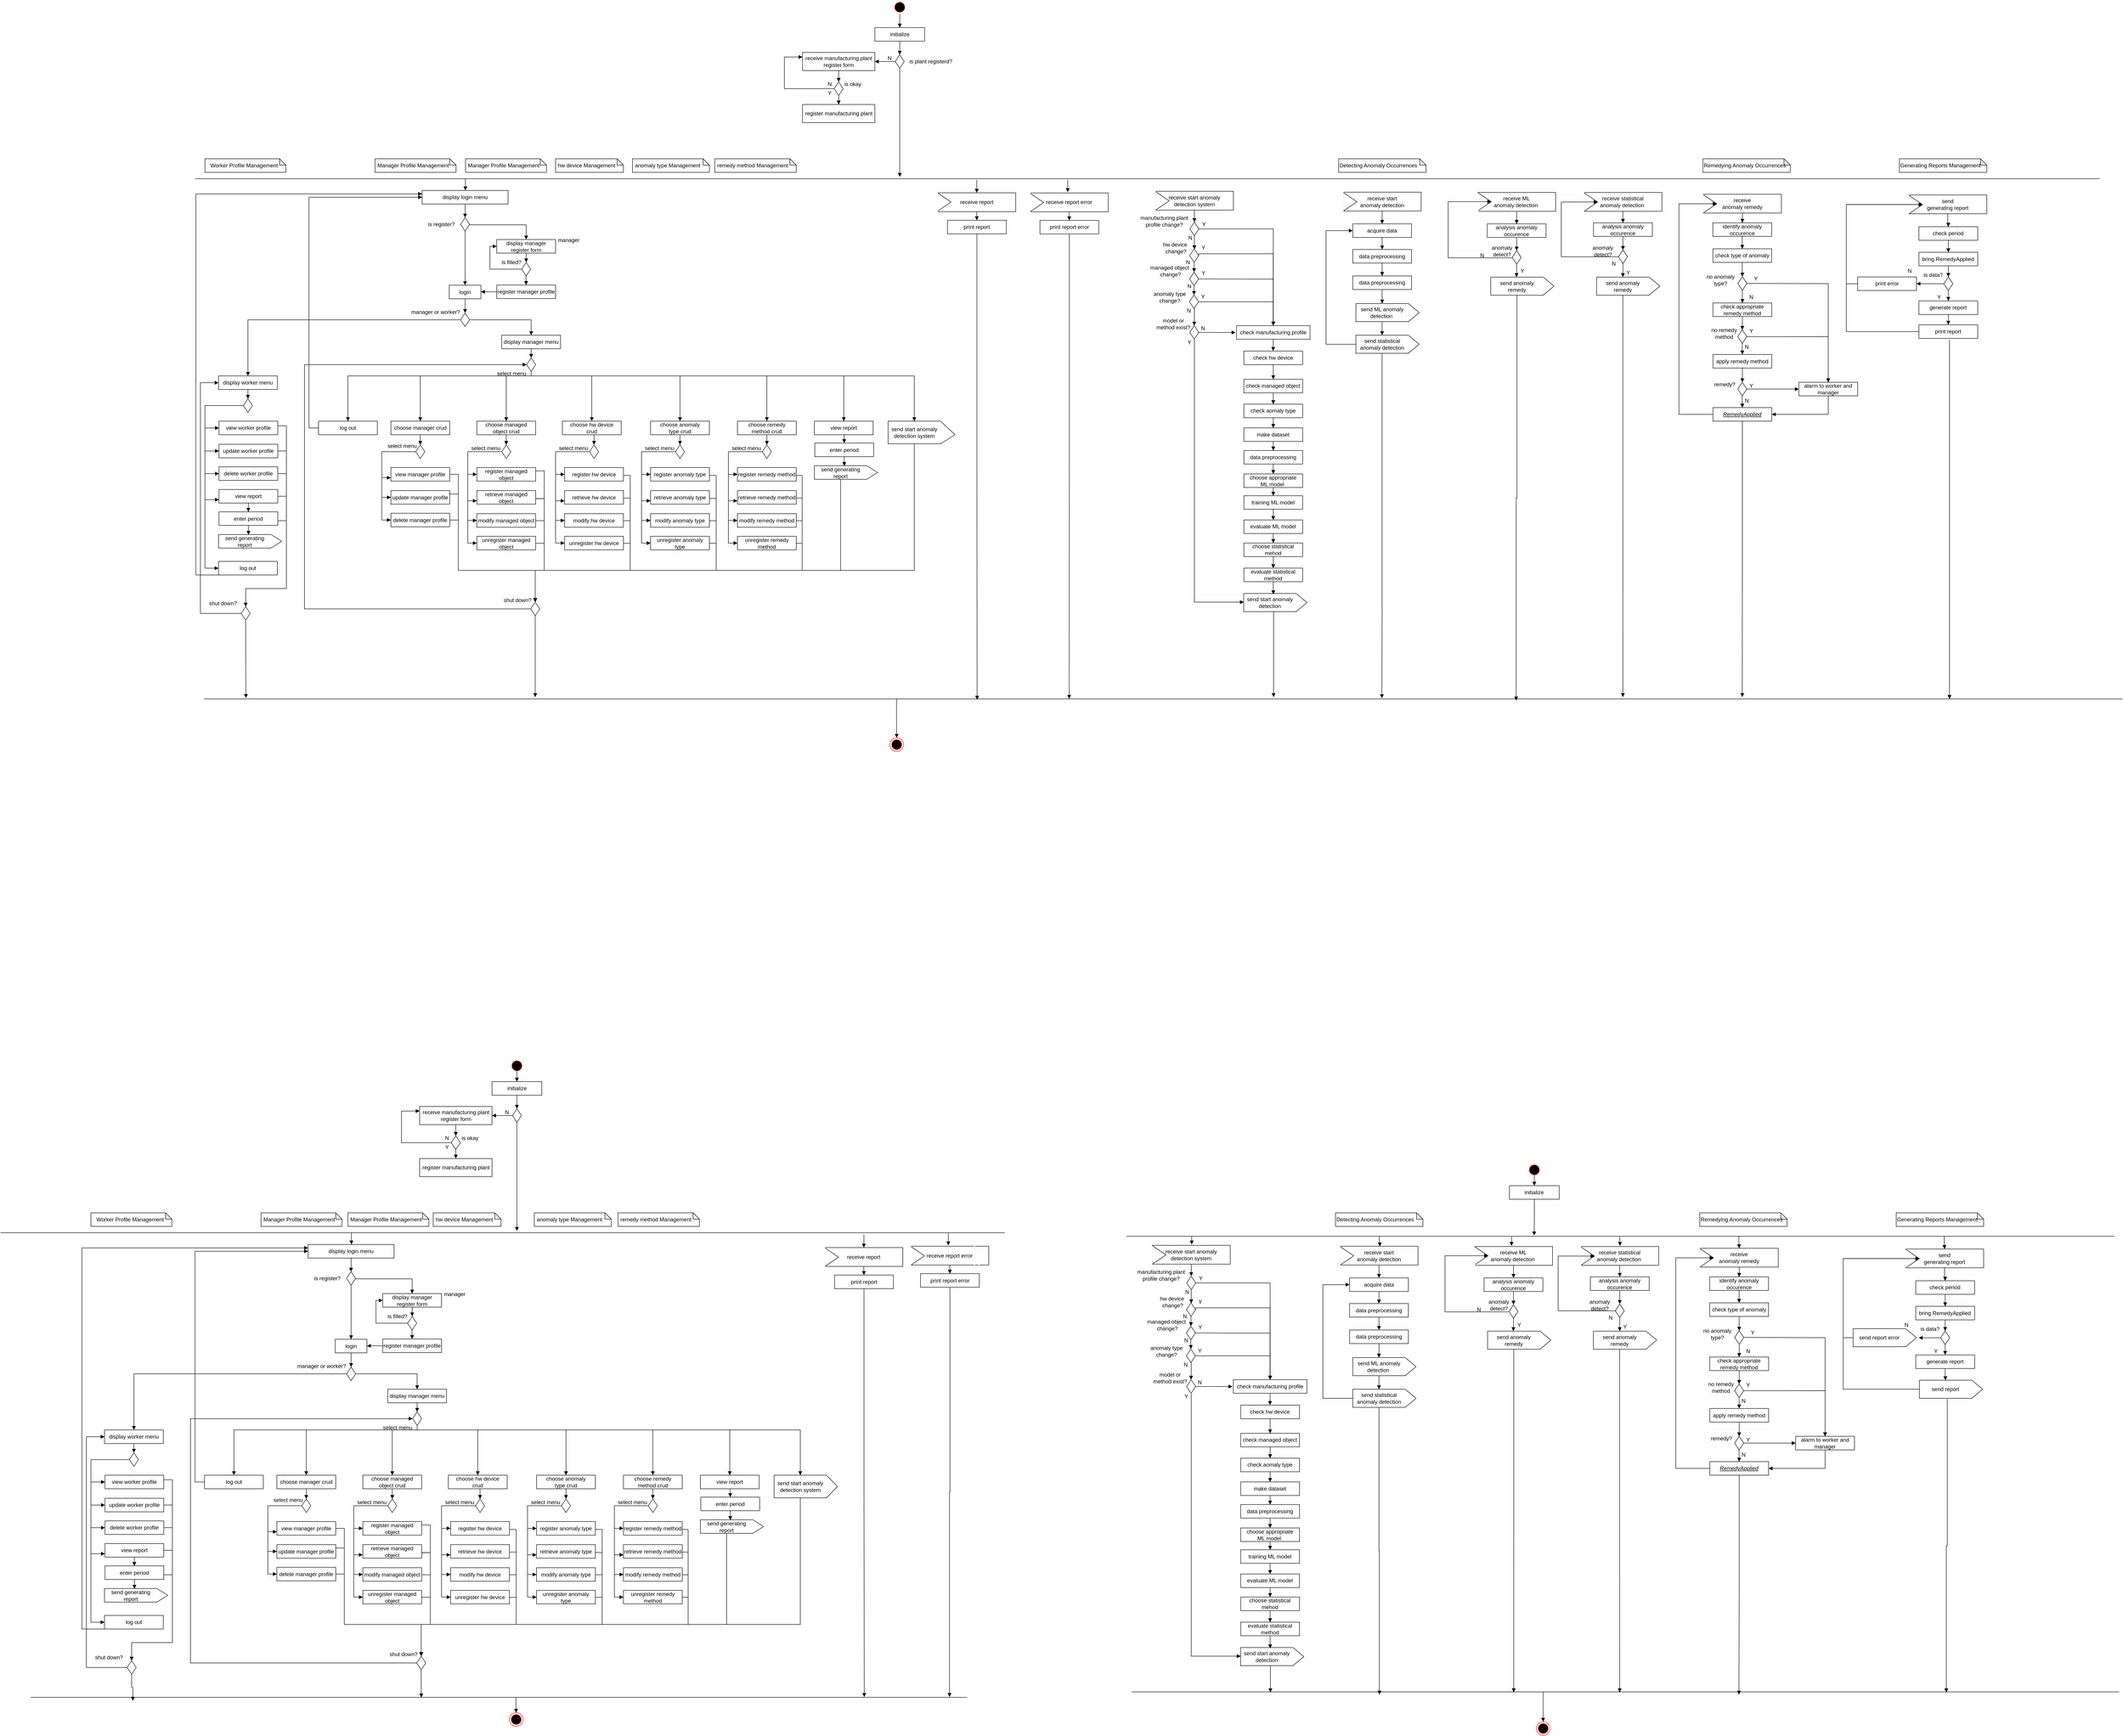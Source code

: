 <mxfile version="21.1.6" type="github">
  <diagram name="Page-1" id="0783ab3e-0a74-02c8-0abd-f7b4e66b4bec">
    <mxGraphModel dx="3425" dy="2636" grid="1" gridSize="10" guides="1" tooltips="1" connect="1" arrows="1" fold="1" page="1" pageScale="1" pageWidth="850" pageHeight="1100" background="none" math="0" shadow="0">
      <root>
        <mxCell id="0" />
        <mxCell id="1" parent="0" />
        <mxCell id="o4eWTq-BV1PpkTGMYe8c-1" value="" style="line;strokeWidth=1;fillColor=none;align=left;verticalAlign=middle;spacingTop=-1;spacingLeft=3;spacingRight=3;rotatable=0;labelPosition=right;points=[];portConstraint=eastwest;strokeColor=inherit;" parent="1" vertex="1">
          <mxGeometry x="-2110" y="-870" width="4210" height="8" as="geometry" />
        </mxCell>
        <mxCell id="o4eWTq-BV1PpkTGMYe8c-42" value="" style="line;strokeWidth=1;fillColor=none;align=left;verticalAlign=middle;spacingTop=-1;spacingLeft=3;spacingRight=3;rotatable=0;labelPosition=right;points=[];portConstraint=eastwest;strokeColor=inherit;" parent="1" vertex="1">
          <mxGeometry x="-2090" y="280" width="4240" height="8" as="geometry" />
        </mxCell>
        <mxCell id="o4eWTq-BV1PpkTGMYe8c-76" value="" style="ellipse;html=1;shape=startState;fillColor=#000000;strokeColor=#ff0000;" parent="1" vertex="1">
          <mxGeometry x="-567.27" y="-1260" width="30" height="30" as="geometry" />
        </mxCell>
        <mxCell id="o4eWTq-BV1PpkTGMYe8c-78" value="" style="ellipse;html=1;shape=endState;fillColor=#000000;strokeColor=#ff0000;" parent="1" vertex="1">
          <mxGeometry x="-574" y="370" width="30" height="30" as="geometry" />
        </mxCell>
        <mxCell id="ijbx-1r0AyTPYO9ze0CY-6" value="" style="group" parent="1" vertex="1" connectable="0">
          <mxGeometry x="-5" y="-828.15" width="206.12" height="108.15" as="geometry" />
        </mxCell>
        <mxCell id="ijbx-1r0AyTPYO9ze0CY-7" value="" style="group" parent="ijbx-1r0AyTPYO9ze0CY-6" vertex="1" connectable="0">
          <mxGeometry x="17.77" y="-10" width="188.35" height="88.15" as="geometry" />
        </mxCell>
        <mxCell id="ijbx-1r0AyTPYO9ze0CY-412" value="" style="group" parent="ijbx-1r0AyTPYO9ze0CY-7" vertex="1" connectable="0">
          <mxGeometry x="-15.039" y="-3.849" width="203.389" height="48.432" as="geometry" />
        </mxCell>
        <mxCell id="ijbx-1r0AyTPYO9ze0CY-8" value="receive start anomaly &lt;br&gt;detection system" style="rounded=0;whiteSpace=wrap;html=1;" parent="ijbx-1r0AyTPYO9ze0CY-412" vertex="1">
          <mxGeometry x="15.037" y="3.85" width="172.463" height="41.59" as="geometry" />
        </mxCell>
        <mxCell id="ijbx-1r0AyTPYO9ze0CY-14" value="" style="triangle;whiteSpace=wrap;html=1;" parent="ijbx-1r0AyTPYO9ze0CY-412" vertex="1">
          <mxGeometry x="15.4" y="4.542" width="30.079" height="40.893" as="geometry" />
        </mxCell>
        <mxCell id="ijbx-1r0AyTPYO9ze0CY-15" value="" style="line;strokeWidth=2;direction=south;html=1;perimeter=backbonePerimeter;points=[];outlineConnect=0;strokeColor=#ffffff;" parent="ijbx-1r0AyTPYO9ze0CY-412" vertex="1">
          <mxGeometry width="30.078" height="48.432" as="geometry" />
        </mxCell>
        <mxCell id="ijbx-1r0AyTPYO9ze0CY-584" value="manufacturing plant profile change?" style="text;html=1;strokeColor=none;fillColor=none;align=center;verticalAlign=middle;whiteSpace=wrap;rounded=0;" parent="ijbx-1r0AyTPYO9ze0CY-7" vertex="1">
          <mxGeometry x="-42.77" y="51.12" width="125.47" height="30" as="geometry" />
        </mxCell>
        <mxCell id="ijbx-1r0AyTPYO9ze0CY-671" value="Y" style="text;html=1;strokeColor=none;fillColor=none;align=center;verticalAlign=middle;whiteSpace=wrap;rounded=0;" parent="ijbx-1r0AyTPYO9ze0CY-7" vertex="1">
          <mxGeometry x="97.23" y="58.15" width="20" height="30" as="geometry" />
        </mxCell>
        <mxCell id="ijbx-1r0AyTPYO9ze0CY-568" value="" style="rhombus;whiteSpace=wrap;html=1;" parent="ijbx-1r0AyTPYO9ze0CY-6" vertex="1">
          <mxGeometry x="94.0" y="58.15" width="20" height="30" as="geometry" />
        </mxCell>
        <mxCell id="ijbx-1r0AyTPYO9ze0CY-576" value="" style="html=1;verticalAlign=bottom;endArrow=block;edgeStyle=elbowEdgeStyle;elbow=vertical;curved=0;rounded=0;entryX=0.5;entryY=0;entryDx=0;entryDy=0;exitX=0.5;exitY=1;exitDx=0;exitDy=0;" parent="ijbx-1r0AyTPYO9ze0CY-6" source="ijbx-1r0AyTPYO9ze0CY-8" target="ijbx-1r0AyTPYO9ze0CY-568" edge="1">
          <mxGeometry x="-0.002" width="80" relative="1" as="geometry">
            <mxPoint x="109" y="312.15" as="sourcePoint" />
            <mxPoint x="109" y="344.15" as="targetPoint" />
            <mxPoint as="offset" />
          </mxGeometry>
        </mxCell>
        <mxCell id="ijbx-1r0AyTPYO9ze0CY-676" value="N" style="text;html=1;strokeColor=none;fillColor=none;align=center;verticalAlign=middle;whiteSpace=wrap;rounded=0;" parent="ijbx-1r0AyTPYO9ze0CY-6" vertex="1">
          <mxGeometry x="85" y="78.15" width="20" height="30" as="geometry" />
        </mxCell>
        <mxCell id="ijbx-1r0AyTPYO9ze0CY-90" value="is plant registerd?" style="text;strokeColor=none;fillColor=none;align=left;verticalAlign=middle;spacingLeft=4;spacingRight=4;overflow=hidden;points=[[0,0.5],[1,0.5]];portConstraint=eastwest;rotatable=0;whiteSpace=wrap;html=1;" parent="1" vertex="1">
          <mxGeometry x="-537.27" y="-1140" width="145" height="30" as="geometry" />
        </mxCell>
        <mxCell id="ijbx-1r0AyTPYO9ze0CY-91" value="initialize" style="html=1;whiteSpace=wrap;" parent="1" vertex="1">
          <mxGeometry x="-607.27" y="-1200" width="110" height="30" as="geometry" />
        </mxCell>
        <mxCell id="ijbx-1r0AyTPYO9ze0CY-104" value="" style="rhombus;whiteSpace=wrap;html=1;" parent="1" vertex="1">
          <mxGeometry x="-562.27" y="-1140" width="20" height="30" as="geometry" />
        </mxCell>
        <mxCell id="ijbx-1r0AyTPYO9ze0CY-109" value="" style="html=1;verticalAlign=bottom;endArrow=block;edgeStyle=elbowEdgeStyle;elbow=vertical;curved=0;rounded=0;exitX=0.5;exitY=1;exitDx=0;exitDy=0;entryX=0.5;entryY=0;entryDx=0;entryDy=0;" parent="1" source="ijbx-1r0AyTPYO9ze0CY-91" target="ijbx-1r0AyTPYO9ze0CY-104" edge="1">
          <mxGeometry x="-0.002" width="80" relative="1" as="geometry">
            <mxPoint x="-730.27" y="-856" as="sourcePoint" />
            <mxPoint x="-637.27" y="-990" as="targetPoint" />
            <mxPoint as="offset" />
          </mxGeometry>
        </mxCell>
        <mxCell id="ijbx-1r0AyTPYO9ze0CY-110" value="" style="html=1;verticalAlign=bottom;endArrow=block;edgeStyle=elbowEdgeStyle;elbow=vertical;curved=0;rounded=0;exitX=0.5;exitY=1;exitDx=0;exitDy=0;entryX=0.5;entryY=0;entryDx=0;entryDy=0;" parent="1" source="o4eWTq-BV1PpkTGMYe8c-76" target="ijbx-1r0AyTPYO9ze0CY-91" edge="1">
          <mxGeometry x="-0.002" width="80" relative="1" as="geometry">
            <mxPoint x="-542.27" y="-1160" as="sourcePoint" />
            <mxPoint x="-542.27" y="-1130" as="targetPoint" />
            <mxPoint as="offset" />
          </mxGeometry>
        </mxCell>
        <mxCell id="ijbx-1r0AyTPYO9ze0CY-111" value="receive manufacturing plant register form" style="html=1;whiteSpace=wrap;" parent="1" vertex="1">
          <mxGeometry x="-767.27" y="-1145" width="160" height="40" as="geometry" />
        </mxCell>
        <mxCell id="ijbx-1r0AyTPYO9ze0CY-112" value="" style="html=1;verticalAlign=bottom;endArrow=block;edgeStyle=elbowEdgeStyle;elbow=vertical;curved=0;rounded=0;exitX=0;exitY=0.5;exitDx=0;exitDy=0;entryX=1;entryY=0.5;entryDx=0;entryDy=0;" parent="1" source="ijbx-1r0AyTPYO9ze0CY-104" target="ijbx-1r0AyTPYO9ze0CY-111" edge="1">
          <mxGeometry x="-0.002" width="80" relative="1" as="geometry">
            <mxPoint x="-542.27" y="-1160" as="sourcePoint" />
            <mxPoint x="-542.27" y="-1130" as="targetPoint" />
            <mxPoint as="offset" />
          </mxGeometry>
        </mxCell>
        <mxCell id="ijbx-1r0AyTPYO9ze0CY-113" value="" style="rhombus;whiteSpace=wrap;html=1;" parent="1" vertex="1">
          <mxGeometry x="-697.27" y="-1080" width="20" height="30" as="geometry" />
        </mxCell>
        <mxCell id="ijbx-1r0AyTPYO9ze0CY-114" value="" style="html=1;verticalAlign=bottom;endArrow=block;edgeStyle=elbowEdgeStyle;elbow=vertical;curved=0;rounded=0;exitX=0.5;exitY=1;exitDx=0;exitDy=0;entryX=0.5;entryY=0;entryDx=0;entryDy=0;" parent="1" source="ijbx-1r0AyTPYO9ze0CY-111" target="ijbx-1r0AyTPYO9ze0CY-113" edge="1">
          <mxGeometry x="-0.002" width="80" relative="1" as="geometry">
            <mxPoint x="-552.27" y="-1115" as="sourcePoint" />
            <mxPoint x="-597.27" y="-1115" as="targetPoint" />
            <mxPoint as="offset" />
          </mxGeometry>
        </mxCell>
        <mxCell id="ijbx-1r0AyTPYO9ze0CY-115" value="" style="html=1;verticalAlign=bottom;endArrow=block;edgeStyle=elbowEdgeStyle;elbow=vertical;curved=0;rounded=0;exitX=0;exitY=0.5;exitDx=0;exitDy=0;entryX=0;entryY=0.25;entryDx=0;entryDy=0;" parent="1" source="ijbx-1r0AyTPYO9ze0CY-113" target="ijbx-1r0AyTPYO9ze0CY-111" edge="1">
          <mxGeometry x="-0.002" width="80" relative="1" as="geometry">
            <mxPoint x="-677.27" y="-1095" as="sourcePoint" />
            <mxPoint x="-677.27" y="-1070" as="targetPoint" />
            <mxPoint as="offset" />
            <Array as="points">
              <mxPoint x="-807.27" y="-1070" />
              <mxPoint x="-737.27" y="-1070" />
            </Array>
          </mxGeometry>
        </mxCell>
        <mxCell id="ijbx-1r0AyTPYO9ze0CY-116" value="is okay" style="text;html=1;strokeColor=none;fillColor=none;align=center;verticalAlign=middle;whiteSpace=wrap;rounded=0;" parent="1" vertex="1">
          <mxGeometry x="-686.27" y="-1090" width="60" height="30" as="geometry" />
        </mxCell>
        <mxCell id="ijbx-1r0AyTPYO9ze0CY-117" value="N" style="text;html=1;strokeColor=none;fillColor=none;align=center;verticalAlign=middle;whiteSpace=wrap;rounded=0;" parent="1" vertex="1">
          <mxGeometry x="-737.27" y="-1090" width="60" height="30" as="geometry" />
        </mxCell>
        <mxCell id="ijbx-1r0AyTPYO9ze0CY-118" value="Y" style="text;html=1;strokeColor=none;fillColor=none;align=center;verticalAlign=middle;whiteSpace=wrap;rounded=0;" parent="1" vertex="1">
          <mxGeometry x="-737.27" y="-1070" width="60" height="30" as="geometry" />
        </mxCell>
        <mxCell id="ijbx-1r0AyTPYO9ze0CY-119" value="register manufacturing plant" style="html=1;whiteSpace=wrap;" parent="1" vertex="1">
          <mxGeometry x="-767.27" y="-1030" width="160" height="40" as="geometry" />
        </mxCell>
        <mxCell id="ijbx-1r0AyTPYO9ze0CY-120" value="" style="html=1;verticalAlign=bottom;endArrow=block;edgeStyle=elbowEdgeStyle;elbow=vertical;curved=0;rounded=0;entryX=0.5;entryY=0;entryDx=0;entryDy=0;" parent="1" target="ijbx-1r0AyTPYO9ze0CY-119" edge="1">
          <mxGeometry x="-0.002" width="80" relative="1" as="geometry">
            <mxPoint x="-687.27" y="-1050" as="sourcePoint" />
            <mxPoint x="-677.27" y="-1070" as="targetPoint" />
            <mxPoint as="offset" />
          </mxGeometry>
        </mxCell>
        <mxCell id="ijbx-1r0AyTPYO9ze0CY-121" value="N" style="text;html=1;strokeColor=none;fillColor=none;align=center;verticalAlign=middle;whiteSpace=wrap;rounded=0;" parent="1" vertex="1">
          <mxGeometry x="-592.27" y="-1145" width="35" height="25" as="geometry" />
        </mxCell>
        <mxCell id="ijbx-1r0AyTPYO9ze0CY-123" value="" style="html=1;verticalAlign=bottom;endArrow=block;edgeStyle=elbowEdgeStyle;elbow=vertical;curved=0;rounded=0;" parent="1" edge="1">
          <mxGeometry x="-0.002" width="80" relative="1" as="geometry">
            <mxPoint x="-552.27" y="-1110" as="sourcePoint" />
            <mxPoint x="-552.27" y="-870" as="targetPoint" />
            <mxPoint as="offset" />
          </mxGeometry>
        </mxCell>
        <mxCell id="ijbx-1r0AyTPYO9ze0CY-162" value="display login menu" style="html=1;whiteSpace=wrap;" parent="1" vertex="1">
          <mxGeometry x="-1608" y="-840" width="190" height="30" as="geometry" />
        </mxCell>
        <mxCell id="ijbx-1r0AyTPYO9ze0CY-163" value="" style="html=1;verticalAlign=bottom;endArrow=block;edgeStyle=elbowEdgeStyle;elbow=vertical;curved=0;rounded=0;exitX=0.195;exitY=0.512;exitDx=0;exitDy=0;exitPerimeter=0;entryX=0.5;entryY=0;entryDx=0;entryDy=0;" parent="1" target="ijbx-1r0AyTPYO9ze0CY-162" edge="1">
          <mxGeometry x="-0.002" width="80" relative="1" as="geometry">
            <mxPoint x="-1512.25" y="-865.904" as="sourcePoint" />
            <mxPoint x="-554" y="-830" as="targetPoint" />
            <mxPoint as="offset" />
            <Array as="points">
              <mxPoint x="-1508" y="-840" />
              <mxPoint x="-1508" y="-850" />
            </Array>
          </mxGeometry>
        </mxCell>
        <mxCell id="ijbx-1r0AyTPYO9ze0CY-164" value="" style="html=1;verticalAlign=bottom;endArrow=block;edgeStyle=elbowEdgeStyle;elbow=vertical;curved=0;rounded=0;exitX=0.5;exitY=1;exitDx=0;exitDy=0;entryX=0.5;entryY=0;entryDx=0;entryDy=0;" parent="1" source="ijbx-1r0AyTPYO9ze0CY-162" target="ijbx-1r0AyTPYO9ze0CY-169" edge="1">
          <mxGeometry x="-0.002" width="80" relative="1" as="geometry">
            <mxPoint x="-1502" y="-856" as="sourcePoint" />
            <mxPoint x="-1513" y="-790" as="targetPoint" />
            <mxPoint as="offset" />
            <Array as="points" />
          </mxGeometry>
        </mxCell>
        <mxCell id="ijbx-1r0AyTPYO9ze0CY-165" value="login" style="html=1;whiteSpace=wrap;" parent="1" vertex="1">
          <mxGeometry x="-1548" y="-630.5" width="70" height="30" as="geometry" />
        </mxCell>
        <mxCell id="ijbx-1r0AyTPYO9ze0CY-166" value="" style="html=1;verticalAlign=bottom;endArrow=block;edgeStyle=elbowEdgeStyle;elbow=vertical;curved=0;rounded=0;entryX=0.5;entryY=0;entryDx=0;entryDy=0;exitX=0.5;exitY=1;exitDx=0;exitDy=0;" parent="1" source="ijbx-1r0AyTPYO9ze0CY-169" target="ijbx-1r0AyTPYO9ze0CY-165" edge="1">
          <mxGeometry x="-0.002" width="80" relative="1" as="geometry">
            <mxPoint x="-1513" y="-740" as="sourcePoint" />
            <mxPoint x="-1503" y="-780" as="targetPoint" />
            <mxPoint as="offset" />
            <Array as="points" />
          </mxGeometry>
        </mxCell>
        <mxCell id="ijbx-1r0AyTPYO9ze0CY-167" value="is register?" style="text;html=1;strokeColor=none;fillColor=none;align=center;verticalAlign=middle;whiteSpace=wrap;rounded=0;" parent="1" vertex="1">
          <mxGeometry x="-1598" y="-780" width="65" height="30" as="geometry" />
        </mxCell>
        <mxCell id="ijbx-1r0AyTPYO9ze0CY-168" value="" style="html=1;verticalAlign=bottom;endArrow=block;edgeStyle=elbowEdgeStyle;elbow=vertical;curved=0;rounded=0;entryX=0.5;entryY=0;entryDx=0;entryDy=0;" parent="1" target="ijbx-1r0AyTPYO9ze0CY-174" edge="1">
          <mxGeometry x="-0.002" width="80" relative="1" as="geometry">
            <mxPoint x="-1508" y="-764" as="sourcePoint" />
            <mxPoint x="-1388" y="-765" as="targetPoint" />
            <mxPoint as="offset" />
            <Array as="points">
              <mxPoint x="-1438" y="-764" />
            </Array>
          </mxGeometry>
        </mxCell>
        <mxCell id="ijbx-1r0AyTPYO9ze0CY-169" value="" style="rhombus;whiteSpace=wrap;html=1;" parent="1" vertex="1">
          <mxGeometry x="-1523" y="-780" width="20" height="30" as="geometry" />
        </mxCell>
        <mxCell id="ijbx-1r0AyTPYO9ze0CY-174" value="display manager register form" style="html=1;whiteSpace=wrap;" parent="1" vertex="1">
          <mxGeometry x="-1443" y="-731.5" width="130" height="30" as="geometry" />
        </mxCell>
        <mxCell id="ijbx-1r0AyTPYO9ze0CY-175" value="register manager profile" style="html=1;whiteSpace=wrap;" parent="1" vertex="1">
          <mxGeometry x="-1443" y="-631" width="130" height="30" as="geometry" />
        </mxCell>
        <mxCell id="ijbx-1r0AyTPYO9ze0CY-176" value="" style="rhombus;whiteSpace=wrap;html=1;" parent="1" vertex="1">
          <mxGeometry x="-1388" y="-681" width="20" height="30" as="geometry" />
        </mxCell>
        <mxCell id="ijbx-1r0AyTPYO9ze0CY-177" value="is filled?" style="text;html=1;strokeColor=none;fillColor=none;align=center;verticalAlign=middle;whiteSpace=wrap;rounded=0;" parent="1" vertex="1">
          <mxGeometry x="-1443" y="-691" width="65" height="20" as="geometry" />
        </mxCell>
        <mxCell id="ijbx-1r0AyTPYO9ze0CY-178" value="" style="html=1;verticalAlign=bottom;endArrow=block;edgeStyle=elbowEdgeStyle;elbow=vertical;curved=0;rounded=0;exitX=0.5;exitY=1;exitDx=0;exitDy=0;entryX=0.5;entryY=0;entryDx=0;entryDy=0;" parent="1" source="ijbx-1r0AyTPYO9ze0CY-174" target="ijbx-1r0AyTPYO9ze0CY-176" edge="1">
          <mxGeometry x="-0.002" width="80" relative="1" as="geometry">
            <mxPoint x="-1503" y="-971" as="sourcePoint" />
            <mxPoint x="-1379" y="-681" as="targetPoint" />
            <mxPoint as="offset" />
            <Array as="points" />
          </mxGeometry>
        </mxCell>
        <mxCell id="ijbx-1r0AyTPYO9ze0CY-179" value="" style="html=1;verticalAlign=bottom;endArrow=block;edgeStyle=elbowEdgeStyle;elbow=vertical;curved=0;rounded=0;exitX=0.487;exitY=0.949;exitDx=0;exitDy=0;entryX=0.5;entryY=0;entryDx=0;entryDy=0;exitPerimeter=0;" parent="1" source="ijbx-1r0AyTPYO9ze0CY-176" target="ijbx-1r0AyTPYO9ze0CY-175" edge="1">
          <mxGeometry x="-0.002" width="80" relative="1" as="geometry">
            <mxPoint x="-1368" y="-691" as="sourcePoint" />
            <mxPoint x="-1368" y="-671" as="targetPoint" />
            <mxPoint as="offset" />
            <Array as="points" />
          </mxGeometry>
        </mxCell>
        <mxCell id="ijbx-1r0AyTPYO9ze0CY-180" value="" style="html=1;verticalAlign=bottom;endArrow=block;edgeStyle=elbowEdgeStyle;elbow=vertical;curved=0;rounded=0;exitX=0;exitY=0.5;exitDx=0;exitDy=0;entryX=0;entryY=0.5;entryDx=0;entryDy=0;" parent="1" source="ijbx-1r0AyTPYO9ze0CY-176" target="ijbx-1r0AyTPYO9ze0CY-174" edge="1">
          <mxGeometry x="-0.002" width="80" relative="1" as="geometry">
            <mxPoint x="-1368" y="-643" as="sourcePoint" />
            <mxPoint x="-1368" y="-621" as="targetPoint" />
            <mxPoint as="offset" />
            <Array as="points">
              <mxPoint x="-1458" y="-691" />
              <mxPoint x="-1418" y="-661" />
            </Array>
          </mxGeometry>
        </mxCell>
        <mxCell id="ijbx-1r0AyTPYO9ze0CY-189" value="manager" style="text;html=1;strokeColor=none;fillColor=none;align=center;verticalAlign=middle;whiteSpace=wrap;rounded=0;" parent="1" vertex="1">
          <mxGeometry x="-1304" y="-740" width="40" height="20" as="geometry" />
        </mxCell>
        <mxCell id="ijbx-1r0AyTPYO9ze0CY-192" value="" style="html=1;verticalAlign=bottom;endArrow=block;edgeStyle=elbowEdgeStyle;elbow=vertical;curved=0;rounded=0;exitX=0;exitY=0.5;exitDx=0;exitDy=0;" parent="1" source="ijbx-1r0AyTPYO9ze0CY-175" edge="1">
          <mxGeometry x="-0.002" width="80" relative="1" as="geometry">
            <mxPoint x="-1503" y="-740" as="sourcePoint" />
            <mxPoint x="-1478" y="-616" as="targetPoint" />
            <mxPoint as="offset" />
            <Array as="points" />
          </mxGeometry>
        </mxCell>
        <mxCell id="ijbx-1r0AyTPYO9ze0CY-193" value="" style="rhombus;whiteSpace=wrap;html=1;" parent="1" vertex="1">
          <mxGeometry x="-1523" y="-569" width="20" height="30" as="geometry" />
        </mxCell>
        <mxCell id="ijbx-1r0AyTPYO9ze0CY-194" value="" style="html=1;verticalAlign=bottom;endArrow=block;edgeStyle=elbowEdgeStyle;elbow=vertical;curved=0;rounded=0;entryX=0.5;entryY=0;entryDx=0;entryDy=0;" parent="1" target="ijbx-1r0AyTPYO9ze0CY-193" edge="1">
          <mxGeometry x="-0.002" width="80" relative="1" as="geometry">
            <mxPoint x="-1513" y="-600" as="sourcePoint" />
            <mxPoint x="-1503" y="-770" as="targetPoint" />
            <mxPoint as="offset" />
            <Array as="points" />
          </mxGeometry>
        </mxCell>
        <mxCell id="ijbx-1r0AyTPYO9ze0CY-196" value="manager or worker?" style="text;html=1;strokeColor=none;fillColor=none;align=center;verticalAlign=middle;whiteSpace=wrap;rounded=0;" parent="1" vertex="1">
          <mxGeometry x="-1633" y="-586" width="110" height="30" as="geometry" />
        </mxCell>
        <mxCell id="ijbx-1r0AyTPYO9ze0CY-198" value="display manager menu" style="html=1;whiteSpace=wrap;" parent="1" vertex="1">
          <mxGeometry x="-1432" y="-520" width="130" height="30" as="geometry" />
        </mxCell>
        <mxCell id="ijbx-1r0AyTPYO9ze0CY-199" value="" style="html=1;verticalAlign=bottom;endArrow=block;edgeStyle=elbowEdgeStyle;elbow=vertical;curved=0;rounded=0;exitX=0;exitY=0.5;exitDx=0;exitDy=0;entryX=0.5;entryY=0;entryDx=0;entryDy=0;" parent="1" source="ijbx-1r0AyTPYO9ze0CY-193" target="ijbx-1r0AyTPYO9ze0CY-197" edge="1">
          <mxGeometry x="-0.002" width="80" relative="1" as="geometry">
            <mxPoint x="-1503" y="-590" as="sourcePoint" />
            <mxPoint x="-1503" y="-559" as="targetPoint" />
            <mxPoint as="offset" />
            <Array as="points">
              <mxPoint x="-1568" y="-554" />
            </Array>
          </mxGeometry>
        </mxCell>
        <mxCell id="ijbx-1r0AyTPYO9ze0CY-200" value="" style="html=1;verticalAlign=bottom;endArrow=block;edgeStyle=elbowEdgeStyle;elbow=vertical;curved=0;rounded=0;exitX=1;exitY=0.5;exitDx=0;exitDy=0;entryX=0.5;entryY=0;entryDx=0;entryDy=0;" parent="1" source="ijbx-1r0AyTPYO9ze0CY-193" target="ijbx-1r0AyTPYO9ze0CY-198" edge="1">
          <mxGeometry x="-0.002" width="80" relative="1" as="geometry">
            <mxPoint x="-1503" y="-529" as="sourcePoint" />
            <mxPoint x="-1603" y="-490" as="targetPoint" />
            <mxPoint as="offset" />
            <Array as="points">
              <mxPoint x="-1458" y="-554" />
            </Array>
          </mxGeometry>
        </mxCell>
        <mxCell id="ijbx-1r0AyTPYO9ze0CY-220" value="" style="rhombus;whiteSpace=wrap;html=1;" parent="1" vertex="1">
          <mxGeometry x="-1377" y="-470" width="20" height="30" as="geometry" />
        </mxCell>
        <mxCell id="ijbx-1r0AyTPYO9ze0CY-221" value="" style="html=1;verticalAlign=bottom;endArrow=block;edgeStyle=elbowEdgeStyle;elbow=vertical;curved=0;rounded=0;entryX=0.5;entryY=0;entryDx=0;entryDy=0;" parent="1" target="ijbx-1r0AyTPYO9ze0CY-220" edge="1">
          <mxGeometry x="-0.002" width="80" relative="1" as="geometry">
            <mxPoint x="-1367" y="-490" as="sourcePoint" />
            <mxPoint x="-1257" y="-579" as="targetPoint" />
            <mxPoint as="offset" />
            <Array as="points" />
          </mxGeometry>
        </mxCell>
        <mxCell id="ijbx-1r0AyTPYO9ze0CY-244" value="view report" style="html=1;whiteSpace=wrap;" parent="1" vertex="1">
          <mxGeometry x="-741" y="-330" width="130" height="30" as="geometry" />
        </mxCell>
        <mxCell id="ijbx-1r0AyTPYO9ze0CY-248" value="" style="html=1;verticalAlign=bottom;endArrow=block;edgeStyle=elbowEdgeStyle;elbow=vertical;curved=0;rounded=0;exitX=0.5;exitY=1;exitDx=0;exitDy=0;entryX=0.5;entryY=0;entryDx=0;entryDy=0;" parent="1" source="ijbx-1r0AyTPYO9ze0CY-220" target="ijbx-1r0AyTPYO9ze0CY-239" edge="1">
          <mxGeometry x="-0.002" width="80" relative="1" as="geometry">
            <mxPoint x="-1452" y="-544" as="sourcePoint" />
            <mxPoint x="-1357" y="-510" as="targetPoint" />
            <mxPoint as="offset" />
            <Array as="points">
              <mxPoint x="-1547" y="-430" />
            </Array>
          </mxGeometry>
        </mxCell>
        <mxCell id="ijbx-1r0AyTPYO9ze0CY-251" value="select menu" style="text;html=1;strokeColor=none;fillColor=none;align=center;verticalAlign=middle;whiteSpace=wrap;rounded=0;" parent="1" vertex="1">
          <mxGeometry x="-1455.5" y="-440" width="90" height="10.5" as="geometry" />
        </mxCell>
        <mxCell id="ijbx-1r0AyTPYO9ze0CY-293" value="select menu" style="text;html=1;strokeColor=none;fillColor=none;align=center;verticalAlign=middle;whiteSpace=wrap;rounded=0;" parent="1" vertex="1">
          <mxGeometry x="-1128" y="-280.5" width="90" height="20.5" as="geometry" />
        </mxCell>
        <mxCell id="ijbx-1r0AyTPYO9ze0CY-307" value="" style="group" parent="1" vertex="1" connectable="0">
          <mxGeometry x="-741" y="-231.5" width="140" height="30" as="geometry" />
        </mxCell>
        <mxCell id="ijbx-1r0AyTPYO9ze0CY-308" value="send generating report" style="rounded=0;whiteSpace=wrap;html=1;" parent="ijbx-1r0AyTPYO9ze0CY-307" vertex="1">
          <mxGeometry width="115.862" height="30" as="geometry" />
        </mxCell>
        <mxCell id="ijbx-1r0AyTPYO9ze0CY-309" value="" style="endArrow=none;html=1;rounded=0;entryX=1;entryY=0;entryDx=0;entryDy=0;" parent="ijbx-1r0AyTPYO9ze0CY-307" target="ijbx-1r0AyTPYO9ze0CY-308" edge="1">
          <mxGeometry width="50" height="50" relative="1" as="geometry">
            <mxPoint x="140" y="15" as="sourcePoint" />
            <mxPoint x="62.759" y="-10" as="targetPoint" />
          </mxGeometry>
        </mxCell>
        <mxCell id="ijbx-1r0AyTPYO9ze0CY-310" value="" style="endArrow=none;html=1;rounded=0;entryX=1;entryY=1;entryDx=0;entryDy=0;" parent="ijbx-1r0AyTPYO9ze0CY-307" target="ijbx-1r0AyTPYO9ze0CY-308" edge="1">
          <mxGeometry width="50" height="50" relative="1" as="geometry">
            <mxPoint x="140" y="15" as="sourcePoint" />
            <mxPoint x="123.586" y="5" as="targetPoint" />
          </mxGeometry>
        </mxCell>
        <mxCell id="ijbx-1r0AyTPYO9ze0CY-311" value="" style="endArrow=none;html=1;rounded=0;entryX=1;entryY=0;entryDx=0;entryDy=0;strokeColor=#ffffff;exitX=1;exitY=0.935;exitDx=0;exitDy=0;exitPerimeter=0;strokeWidth=2;" parent="ijbx-1r0AyTPYO9ze0CY-307" edge="1">
          <mxGeometry width="50" height="50" relative="1" as="geometry">
            <mxPoint x="115.862" y="29.05" as="sourcePoint" />
            <mxPoint x="115.862" y="0.5" as="targetPoint" />
          </mxGeometry>
        </mxCell>
        <mxCell id="ijbx-1r0AyTPYO9ze0CY-312" value="enter period" style="html=1;whiteSpace=wrap;" parent="1" vertex="1">
          <mxGeometry x="-740" y="-281.5" width="130" height="30" as="geometry" />
        </mxCell>
        <mxCell id="ijbx-1r0AyTPYO9ze0CY-313" value="" style="html=1;verticalAlign=bottom;endArrow=block;edgeStyle=elbowEdgeStyle;elbow=vertical;curved=0;rounded=0;entryX=0.5;entryY=0;entryDx=0;entryDy=0;exitX=0.5;exitY=1;exitDx=0;exitDy=0;" parent="1" target="ijbx-1r0AyTPYO9ze0CY-312" edge="1">
          <mxGeometry x="-0.002" width="80" relative="1" as="geometry">
            <mxPoint x="-675" y="-300.5" as="sourcePoint" />
            <mxPoint x="-665" y="-520.5" as="targetPoint" />
            <mxPoint as="offset" />
            <Array as="points" />
          </mxGeometry>
        </mxCell>
        <mxCell id="ijbx-1r0AyTPYO9ze0CY-314" value="" style="html=1;verticalAlign=bottom;endArrow=block;edgeStyle=elbowEdgeStyle;elbow=vertical;curved=0;rounded=0;entryX=0.573;entryY=0.02;entryDx=0;entryDy=0;exitX=0.5;exitY=1;exitDx=0;exitDy=0;entryPerimeter=0;" parent="1" source="ijbx-1r0AyTPYO9ze0CY-312" target="ijbx-1r0AyTPYO9ze0CY-308" edge="1">
          <mxGeometry x="-0.002" width="80" relative="1" as="geometry">
            <mxPoint x="-665" y="-290.5" as="sourcePoint" />
            <mxPoint x="-665" y="-271.5" as="targetPoint" />
            <mxPoint as="offset" />
            <Array as="points">
              <mxPoint x="-680" y="-241.5" />
            </Array>
          </mxGeometry>
        </mxCell>
        <mxCell id="ijbx-1r0AyTPYO9ze0CY-316" value="" style="group" parent="1" vertex="1" connectable="0">
          <mxGeometry x="-936" y="-330" width="155" height="284.5" as="geometry" />
        </mxCell>
        <mxCell id="ijbx-1r0AyTPYO9ze0CY-242" value="choose remedy &lt;br&gt;method crud" style="html=1;whiteSpace=wrap;" parent="ijbx-1r0AyTPYO9ze0CY-316" vertex="1">
          <mxGeometry x="25" width="130" height="30" as="geometry" />
        </mxCell>
        <mxCell id="ijbx-1r0AyTPYO9ze0CY-296" value="retrieve remedy method" style="html=1;whiteSpace=wrap;" parent="ijbx-1r0AyTPYO9ze0CY-316" vertex="1">
          <mxGeometry x="25" y="153.5" width="130" height="30" as="geometry" />
        </mxCell>
        <mxCell id="ijbx-1r0AyTPYO9ze0CY-297" value="modify remedy method" style="html=1;whiteSpace=wrap;" parent="ijbx-1r0AyTPYO9ze0CY-316" vertex="1">
          <mxGeometry x="25" y="204.5" width="130" height="30" as="geometry" />
        </mxCell>
        <mxCell id="ijbx-1r0AyTPYO9ze0CY-298" value="unregister remedy method" style="html=1;whiteSpace=wrap;" parent="ijbx-1r0AyTPYO9ze0CY-316" vertex="1">
          <mxGeometry x="25" y="254.5" width="130" height="30" as="geometry" />
        </mxCell>
        <mxCell id="ijbx-1r0AyTPYO9ze0CY-299" value="" style="rhombus;whiteSpace=wrap;html=1;" parent="ijbx-1r0AyTPYO9ze0CY-316" vertex="1">
          <mxGeometry x="80" y="52.5" width="20" height="30" as="geometry" />
        </mxCell>
        <mxCell id="ijbx-1r0AyTPYO9ze0CY-300" value="" style="html=1;verticalAlign=bottom;endArrow=block;edgeStyle=elbowEdgeStyle;elbow=vertical;curved=0;rounded=0;entryX=0.5;entryY=0;entryDx=0;entryDy=0;exitX=0.5;exitY=1;exitDx=0;exitDy=0;" parent="ijbx-1r0AyTPYO9ze0CY-316" target="ijbx-1r0AyTPYO9ze0CY-299" edge="1">
          <mxGeometry x="-0.002" width="80" relative="1" as="geometry">
            <mxPoint x="90" y="30" as="sourcePoint" />
            <mxPoint x="465" y="-48" as="targetPoint" />
            <mxPoint as="offset" />
            <Array as="points" />
          </mxGeometry>
        </mxCell>
        <mxCell id="ijbx-1r0AyTPYO9ze0CY-301" value="" style="html=1;verticalAlign=bottom;endArrow=block;edgeStyle=elbowEdgeStyle;elbow=vertical;curved=0;rounded=0;entryX=0;entryY=0.75;entryDx=0;entryDy=0;exitX=0;exitY=0.5;exitDx=0;exitDy=0;" parent="ijbx-1r0AyTPYO9ze0CY-316" source="ijbx-1r0AyTPYO9ze0CY-299" target="ijbx-1r0AyTPYO9ze0CY-296" edge="1">
          <mxGeometry x="-0.002" width="80" relative="1" as="geometry">
            <mxPoint x="100" y="40" as="sourcePoint" />
            <mxPoint x="100" y="63" as="targetPoint" />
            <mxPoint as="offset" />
            <Array as="points">
              <mxPoint x="5" y="92" />
              <mxPoint x="55" y="68" />
            </Array>
          </mxGeometry>
        </mxCell>
        <mxCell id="ijbx-1r0AyTPYO9ze0CY-302" value="" style="html=1;verticalAlign=bottom;endArrow=block;edgeStyle=elbowEdgeStyle;elbow=vertical;curved=0;rounded=0;entryX=0;entryY=0.5;entryDx=0;entryDy=0;exitX=0;exitY=0.5;exitDx=0;exitDy=0;" parent="ijbx-1r0AyTPYO9ze0CY-316" source="ijbx-1r0AyTPYO9ze0CY-299" target="ijbx-1r0AyTPYO9ze0CY-297" edge="1">
          <mxGeometry x="-0.002" width="80" relative="1" as="geometry">
            <mxPoint x="90" y="78" as="sourcePoint" />
            <mxPoint x="35" y="135" as="targetPoint" />
            <mxPoint as="offset" />
            <Array as="points">
              <mxPoint x="5" y="120" />
              <mxPoint x="65" y="78" />
            </Array>
          </mxGeometry>
        </mxCell>
        <mxCell id="ijbx-1r0AyTPYO9ze0CY-303" value="" style="html=1;verticalAlign=bottom;endArrow=block;edgeStyle=elbowEdgeStyle;elbow=vertical;curved=0;rounded=0;entryX=0;entryY=0.5;entryDx=0;entryDy=0;exitX=0;exitY=0.5;exitDx=0;exitDy=0;" parent="ijbx-1r0AyTPYO9ze0CY-316" source="ijbx-1r0AyTPYO9ze0CY-299" target="ijbx-1r0AyTPYO9ze0CY-298" edge="1">
          <mxGeometry x="-0.002" width="80" relative="1" as="geometry">
            <mxPoint x="90" y="78" as="sourcePoint" />
            <mxPoint x="35" y="179" as="targetPoint" />
            <mxPoint as="offset" />
            <Array as="points">
              <mxPoint x="5" y="150" />
              <mxPoint x="55" y="68" />
              <mxPoint x="75" y="88" />
            </Array>
          </mxGeometry>
        </mxCell>
        <mxCell id="ijbx-1r0AyTPYO9ze0CY-304" value="select menu" style="text;html=1;strokeColor=none;fillColor=none;align=center;verticalAlign=middle;whiteSpace=wrap;rounded=0;" parent="ijbx-1r0AyTPYO9ze0CY-316" vertex="1">
          <mxGeometry y="49.5" width="90" height="20.5" as="geometry" />
        </mxCell>
        <mxCell id="ijbx-1r0AyTPYO9ze0CY-305" value="register remedy method" style="html=1;whiteSpace=wrap;" parent="ijbx-1r0AyTPYO9ze0CY-316" vertex="1">
          <mxGeometry x="25" y="102.5" width="130" height="30" as="geometry" />
        </mxCell>
        <mxCell id="ijbx-1r0AyTPYO9ze0CY-306" value="" style="html=1;verticalAlign=bottom;endArrow=block;edgeStyle=elbowEdgeStyle;elbow=vertical;curved=0;rounded=0;entryX=0;entryY=0.5;entryDx=0;entryDy=0;exitX=0;exitY=0.5;exitDx=0;exitDy=0;" parent="ijbx-1r0AyTPYO9ze0CY-316" source="ijbx-1r0AyTPYO9ze0CY-299" target="ijbx-1r0AyTPYO9ze0CY-305" edge="1">
          <mxGeometry x="-0.002" width="80" relative="1" as="geometry">
            <mxPoint x="90" y="78" as="sourcePoint" />
            <mxPoint x="35" y="186" as="targetPoint" />
            <mxPoint as="offset" />
            <Array as="points">
              <mxPoint x="5" y="90" />
              <mxPoint x="50" y="68" />
              <mxPoint x="65" y="78" />
            </Array>
          </mxGeometry>
        </mxCell>
        <mxCell id="ijbx-1r0AyTPYO9ze0CY-317" value="" style="group" parent="1" vertex="1" connectable="0">
          <mxGeometry x="-1123" y="-330" width="150" height="284.5" as="geometry" />
        </mxCell>
        <mxCell id="ijbx-1r0AyTPYO9ze0CY-241" value="choose anomaly &lt;br&gt;type crud" style="html=1;whiteSpace=wrap;" parent="ijbx-1r0AyTPYO9ze0CY-317" vertex="1">
          <mxGeometry x="20" width="130" height="30" as="geometry" />
        </mxCell>
        <mxCell id="ijbx-1r0AyTPYO9ze0CY-285" value="retrieve anomaly type" style="html=1;whiteSpace=wrap;" parent="ijbx-1r0AyTPYO9ze0CY-317" vertex="1">
          <mxGeometry x="20" y="153.5" width="130" height="30" as="geometry" />
        </mxCell>
        <mxCell id="ijbx-1r0AyTPYO9ze0CY-286" value="modify anomaly type" style="html=1;whiteSpace=wrap;" parent="ijbx-1r0AyTPYO9ze0CY-317" vertex="1">
          <mxGeometry x="20" y="204.5" width="130" height="30" as="geometry" />
        </mxCell>
        <mxCell id="ijbx-1r0AyTPYO9ze0CY-287" value="unregister anomaly type" style="html=1;whiteSpace=wrap;" parent="ijbx-1r0AyTPYO9ze0CY-317" vertex="1">
          <mxGeometry x="20" y="254.5" width="130" height="30" as="geometry" />
        </mxCell>
        <mxCell id="ijbx-1r0AyTPYO9ze0CY-288" value="" style="rhombus;whiteSpace=wrap;html=1;" parent="ijbx-1r0AyTPYO9ze0CY-317" vertex="1">
          <mxGeometry x="75" y="52.5" width="20" height="30" as="geometry" />
        </mxCell>
        <mxCell id="ijbx-1r0AyTPYO9ze0CY-289" value="" style="html=1;verticalAlign=bottom;endArrow=block;edgeStyle=elbowEdgeStyle;elbow=vertical;curved=0;rounded=0;entryX=0.5;entryY=0;entryDx=0;entryDy=0;exitX=0.5;exitY=1;exitDx=0;exitDy=0;" parent="ijbx-1r0AyTPYO9ze0CY-317" target="ijbx-1r0AyTPYO9ze0CY-288" edge="1">
          <mxGeometry x="-0.002" width="80" relative="1" as="geometry">
            <mxPoint x="85" y="30" as="sourcePoint" />
            <mxPoint x="460" y="-48" as="targetPoint" />
            <mxPoint as="offset" />
            <Array as="points" />
          </mxGeometry>
        </mxCell>
        <mxCell id="ijbx-1r0AyTPYO9ze0CY-290" value="" style="html=1;verticalAlign=bottom;endArrow=block;edgeStyle=elbowEdgeStyle;elbow=vertical;curved=0;rounded=0;entryX=0;entryY=0.75;entryDx=0;entryDy=0;exitX=0;exitY=0.5;exitDx=0;exitDy=0;" parent="ijbx-1r0AyTPYO9ze0CY-317" source="ijbx-1r0AyTPYO9ze0CY-288" target="ijbx-1r0AyTPYO9ze0CY-285" edge="1">
          <mxGeometry x="-0.002" width="80" relative="1" as="geometry">
            <mxPoint x="95" y="40" as="sourcePoint" />
            <mxPoint x="95" y="63" as="targetPoint" />
            <mxPoint as="offset" />
            <Array as="points">
              <mxPoint y="92" />
              <mxPoint x="50" y="68" />
            </Array>
          </mxGeometry>
        </mxCell>
        <mxCell id="ijbx-1r0AyTPYO9ze0CY-291" value="" style="html=1;verticalAlign=bottom;endArrow=block;edgeStyle=elbowEdgeStyle;elbow=vertical;curved=0;rounded=0;entryX=0;entryY=0.5;entryDx=0;entryDy=0;exitX=0;exitY=0.5;exitDx=0;exitDy=0;" parent="ijbx-1r0AyTPYO9ze0CY-317" source="ijbx-1r0AyTPYO9ze0CY-288" target="ijbx-1r0AyTPYO9ze0CY-286" edge="1">
          <mxGeometry x="-0.002" width="80" relative="1" as="geometry">
            <mxPoint x="85" y="78" as="sourcePoint" />
            <mxPoint x="30" y="135" as="targetPoint" />
            <mxPoint as="offset" />
            <Array as="points">
              <mxPoint y="120" />
              <mxPoint x="60" y="78" />
            </Array>
          </mxGeometry>
        </mxCell>
        <mxCell id="ijbx-1r0AyTPYO9ze0CY-292" value="" style="html=1;verticalAlign=bottom;endArrow=block;edgeStyle=elbowEdgeStyle;elbow=vertical;curved=0;rounded=0;entryX=0;entryY=0.5;entryDx=0;entryDy=0;exitX=0;exitY=0.5;exitDx=0;exitDy=0;" parent="ijbx-1r0AyTPYO9ze0CY-317" source="ijbx-1r0AyTPYO9ze0CY-288" target="ijbx-1r0AyTPYO9ze0CY-287" edge="1">
          <mxGeometry x="-0.002" width="80" relative="1" as="geometry">
            <mxPoint x="85" y="78" as="sourcePoint" />
            <mxPoint x="30" y="179" as="targetPoint" />
            <mxPoint as="offset" />
            <Array as="points">
              <mxPoint y="150" />
              <mxPoint x="50" y="68" />
              <mxPoint x="70" y="88" />
            </Array>
          </mxGeometry>
        </mxCell>
        <mxCell id="ijbx-1r0AyTPYO9ze0CY-294" value="register anomaly type" style="html=1;whiteSpace=wrap;" parent="ijbx-1r0AyTPYO9ze0CY-317" vertex="1">
          <mxGeometry x="20" y="102.5" width="130" height="30" as="geometry" />
        </mxCell>
        <mxCell id="ijbx-1r0AyTPYO9ze0CY-295" value="" style="html=1;verticalAlign=bottom;endArrow=block;edgeStyle=elbowEdgeStyle;elbow=vertical;curved=0;rounded=0;entryX=0;entryY=0.5;entryDx=0;entryDy=0;exitX=0;exitY=0.5;exitDx=0;exitDy=0;" parent="ijbx-1r0AyTPYO9ze0CY-317" source="ijbx-1r0AyTPYO9ze0CY-288" target="ijbx-1r0AyTPYO9ze0CY-294" edge="1">
          <mxGeometry x="-0.002" width="80" relative="1" as="geometry">
            <mxPoint x="85" y="78" as="sourcePoint" />
            <mxPoint x="30" y="186" as="targetPoint" />
            <mxPoint as="offset" />
            <Array as="points">
              <mxPoint y="90" />
              <mxPoint x="45" y="68" />
              <mxPoint x="60" y="78" />
            </Array>
          </mxGeometry>
        </mxCell>
        <mxCell id="ijbx-1r0AyTPYO9ze0CY-318" value="" style="group" parent="1" vertex="1" connectable="0">
          <mxGeometry x="-1318" y="-330" width="155" height="284.5" as="geometry" />
        </mxCell>
        <mxCell id="ijbx-1r0AyTPYO9ze0CY-243" value="choose hw device &lt;br&gt;crud" style="html=1;whiteSpace=wrap;" parent="ijbx-1r0AyTPYO9ze0CY-318" vertex="1">
          <mxGeometry x="20" width="130" height="30" as="geometry" />
        </mxCell>
        <mxCell id="ijbx-1r0AyTPYO9ze0CY-274" value="retrieve hw device" style="html=1;whiteSpace=wrap;" parent="ijbx-1r0AyTPYO9ze0CY-318" vertex="1">
          <mxGeometry x="25" y="153.5" width="130" height="30" as="geometry" />
        </mxCell>
        <mxCell id="ijbx-1r0AyTPYO9ze0CY-275" value="modify hw device" style="html=1;whiteSpace=wrap;" parent="ijbx-1r0AyTPYO9ze0CY-318" vertex="1">
          <mxGeometry x="25" y="204.5" width="130" height="30" as="geometry" />
        </mxCell>
        <mxCell id="ijbx-1r0AyTPYO9ze0CY-276" value="unregister hw device" style="html=1;whiteSpace=wrap;" parent="ijbx-1r0AyTPYO9ze0CY-318" vertex="1">
          <mxGeometry x="25" y="254.5" width="130" height="30" as="geometry" />
        </mxCell>
        <mxCell id="ijbx-1r0AyTPYO9ze0CY-277" value="" style="rhombus;whiteSpace=wrap;html=1;" parent="ijbx-1r0AyTPYO9ze0CY-318" vertex="1">
          <mxGeometry x="80" y="52.5" width="20" height="30" as="geometry" />
        </mxCell>
        <mxCell id="ijbx-1r0AyTPYO9ze0CY-278" value="" style="html=1;verticalAlign=bottom;endArrow=block;edgeStyle=elbowEdgeStyle;elbow=vertical;curved=0;rounded=0;entryX=0.5;entryY=0;entryDx=0;entryDy=0;exitX=0.5;exitY=1;exitDx=0;exitDy=0;" parent="ijbx-1r0AyTPYO9ze0CY-318" target="ijbx-1r0AyTPYO9ze0CY-277" edge="1">
          <mxGeometry x="-0.002" width="80" relative="1" as="geometry">
            <mxPoint x="90" y="30" as="sourcePoint" />
            <mxPoint x="465" y="-48" as="targetPoint" />
            <mxPoint as="offset" />
            <Array as="points" />
          </mxGeometry>
        </mxCell>
        <mxCell id="ijbx-1r0AyTPYO9ze0CY-279" value="" style="html=1;verticalAlign=bottom;endArrow=block;edgeStyle=elbowEdgeStyle;elbow=vertical;curved=0;rounded=0;entryX=0;entryY=0.75;entryDx=0;entryDy=0;exitX=0;exitY=0.5;exitDx=0;exitDy=0;" parent="ijbx-1r0AyTPYO9ze0CY-318" source="ijbx-1r0AyTPYO9ze0CY-277" target="ijbx-1r0AyTPYO9ze0CY-274" edge="1">
          <mxGeometry x="-0.002" width="80" relative="1" as="geometry">
            <mxPoint x="100" y="40" as="sourcePoint" />
            <mxPoint x="100" y="63" as="targetPoint" />
            <mxPoint as="offset" />
            <Array as="points">
              <mxPoint x="5" y="92" />
              <mxPoint x="55" y="68" />
            </Array>
          </mxGeometry>
        </mxCell>
        <mxCell id="ijbx-1r0AyTPYO9ze0CY-280" value="" style="html=1;verticalAlign=bottom;endArrow=block;edgeStyle=elbowEdgeStyle;elbow=vertical;curved=0;rounded=0;entryX=0;entryY=0.5;entryDx=0;entryDy=0;exitX=0;exitY=0.5;exitDx=0;exitDy=0;" parent="ijbx-1r0AyTPYO9ze0CY-318" source="ijbx-1r0AyTPYO9ze0CY-277" target="ijbx-1r0AyTPYO9ze0CY-275" edge="1">
          <mxGeometry x="-0.002" width="80" relative="1" as="geometry">
            <mxPoint x="90" y="78" as="sourcePoint" />
            <mxPoint x="35" y="135" as="targetPoint" />
            <mxPoint as="offset" />
            <Array as="points">
              <mxPoint x="5" y="120" />
              <mxPoint x="65" y="78" />
            </Array>
          </mxGeometry>
        </mxCell>
        <mxCell id="ijbx-1r0AyTPYO9ze0CY-281" value="" style="html=1;verticalAlign=bottom;endArrow=block;edgeStyle=elbowEdgeStyle;elbow=vertical;curved=0;rounded=0;entryX=0;entryY=0.5;entryDx=0;entryDy=0;exitX=0;exitY=0.5;exitDx=0;exitDy=0;" parent="ijbx-1r0AyTPYO9ze0CY-318" source="ijbx-1r0AyTPYO9ze0CY-277" target="ijbx-1r0AyTPYO9ze0CY-276" edge="1">
          <mxGeometry x="-0.002" width="80" relative="1" as="geometry">
            <mxPoint x="90" y="78" as="sourcePoint" />
            <mxPoint x="35" y="179" as="targetPoint" />
            <mxPoint as="offset" />
            <Array as="points">
              <mxPoint x="5" y="150" />
              <mxPoint x="55" y="68" />
              <mxPoint x="75" y="88" />
            </Array>
          </mxGeometry>
        </mxCell>
        <mxCell id="ijbx-1r0AyTPYO9ze0CY-282" value="select menu" style="text;html=1;strokeColor=none;fillColor=none;align=center;verticalAlign=middle;whiteSpace=wrap;rounded=0;" parent="ijbx-1r0AyTPYO9ze0CY-318" vertex="1">
          <mxGeometry y="49.5" width="90" height="20.5" as="geometry" />
        </mxCell>
        <mxCell id="ijbx-1r0AyTPYO9ze0CY-283" value="register hw device" style="html=1;whiteSpace=wrap;" parent="ijbx-1r0AyTPYO9ze0CY-318" vertex="1">
          <mxGeometry x="25" y="102.5" width="130" height="30" as="geometry" />
        </mxCell>
        <mxCell id="ijbx-1r0AyTPYO9ze0CY-284" value="" style="html=1;verticalAlign=bottom;endArrow=block;edgeStyle=elbowEdgeStyle;elbow=vertical;curved=0;rounded=0;entryX=0;entryY=0.5;entryDx=0;entryDy=0;exitX=0;exitY=0.5;exitDx=0;exitDy=0;" parent="ijbx-1r0AyTPYO9ze0CY-318" source="ijbx-1r0AyTPYO9ze0CY-277" target="ijbx-1r0AyTPYO9ze0CY-283" edge="1">
          <mxGeometry x="-0.002" width="80" relative="1" as="geometry">
            <mxPoint x="90" y="78" as="sourcePoint" />
            <mxPoint x="35" y="186" as="targetPoint" />
            <mxPoint as="offset" />
            <Array as="points">
              <mxPoint x="5" y="90" />
              <mxPoint x="50" y="68" />
              <mxPoint x="65" y="78" />
            </Array>
          </mxGeometry>
        </mxCell>
        <mxCell id="ijbx-1r0AyTPYO9ze0CY-319" value="" style="group" parent="1" vertex="1" connectable="0">
          <mxGeometry x="-1512" y="-330" width="155" height="284.5" as="geometry" />
        </mxCell>
        <mxCell id="ijbx-1r0AyTPYO9ze0CY-240" value="choose managed &lt;br&gt;object crud" style="html=1;whiteSpace=wrap;" parent="ijbx-1r0AyTPYO9ze0CY-319" vertex="1">
          <mxGeometry x="25" width="130" height="30" as="geometry" />
        </mxCell>
        <mxCell id="ijbx-1r0AyTPYO9ze0CY-253" value="retrieve managed object" style="html=1;whiteSpace=wrap;" parent="ijbx-1r0AyTPYO9ze0CY-319" vertex="1">
          <mxGeometry x="25" y="153.5" width="130" height="30" as="geometry" />
        </mxCell>
        <mxCell id="ijbx-1r0AyTPYO9ze0CY-254" value="modify managed object" style="html=1;whiteSpace=wrap;" parent="ijbx-1r0AyTPYO9ze0CY-319" vertex="1">
          <mxGeometry x="25" y="204.5" width="130" height="30" as="geometry" />
        </mxCell>
        <mxCell id="ijbx-1r0AyTPYO9ze0CY-255" value="unregister managed object" style="html=1;whiteSpace=wrap;" parent="ijbx-1r0AyTPYO9ze0CY-319" vertex="1">
          <mxGeometry x="25" y="254.5" width="130" height="30" as="geometry" />
        </mxCell>
        <mxCell id="ijbx-1r0AyTPYO9ze0CY-256" value="" style="rhombus;whiteSpace=wrap;html=1;" parent="ijbx-1r0AyTPYO9ze0CY-319" vertex="1">
          <mxGeometry x="80" y="52.5" width="20" height="30" as="geometry" />
        </mxCell>
        <mxCell id="ijbx-1r0AyTPYO9ze0CY-257" value="" style="html=1;verticalAlign=bottom;endArrow=block;edgeStyle=elbowEdgeStyle;elbow=vertical;curved=0;rounded=0;entryX=0.5;entryY=0;entryDx=0;entryDy=0;exitX=0.5;exitY=1;exitDx=0;exitDy=0;" parent="ijbx-1r0AyTPYO9ze0CY-319" target="ijbx-1r0AyTPYO9ze0CY-256" edge="1">
          <mxGeometry x="-0.002" width="80" relative="1" as="geometry">
            <mxPoint x="90" y="30" as="sourcePoint" />
            <mxPoint x="465" y="-48" as="targetPoint" />
            <mxPoint as="offset" />
            <Array as="points" />
          </mxGeometry>
        </mxCell>
        <mxCell id="ijbx-1r0AyTPYO9ze0CY-258" value="" style="html=1;verticalAlign=bottom;endArrow=block;edgeStyle=elbowEdgeStyle;elbow=vertical;curved=0;rounded=0;entryX=0;entryY=0.75;entryDx=0;entryDy=0;exitX=0;exitY=0.5;exitDx=0;exitDy=0;" parent="ijbx-1r0AyTPYO9ze0CY-319" source="ijbx-1r0AyTPYO9ze0CY-256" target="ijbx-1r0AyTPYO9ze0CY-253" edge="1">
          <mxGeometry x="-0.002" width="80" relative="1" as="geometry">
            <mxPoint x="100" y="40" as="sourcePoint" />
            <mxPoint x="100" y="63" as="targetPoint" />
            <mxPoint as="offset" />
            <Array as="points">
              <mxPoint x="5" y="92" />
              <mxPoint x="55" y="68" />
            </Array>
          </mxGeometry>
        </mxCell>
        <mxCell id="ijbx-1r0AyTPYO9ze0CY-259" value="" style="html=1;verticalAlign=bottom;endArrow=block;edgeStyle=elbowEdgeStyle;elbow=vertical;curved=0;rounded=0;entryX=0;entryY=0.5;entryDx=0;entryDy=0;exitX=0;exitY=0.5;exitDx=0;exitDy=0;" parent="ijbx-1r0AyTPYO9ze0CY-319" source="ijbx-1r0AyTPYO9ze0CY-256" target="ijbx-1r0AyTPYO9ze0CY-254" edge="1">
          <mxGeometry x="-0.002" width="80" relative="1" as="geometry">
            <mxPoint x="90" y="78" as="sourcePoint" />
            <mxPoint x="35" y="135" as="targetPoint" />
            <mxPoint as="offset" />
            <Array as="points">
              <mxPoint x="5" y="120" />
              <mxPoint x="65" y="78" />
            </Array>
          </mxGeometry>
        </mxCell>
        <mxCell id="ijbx-1r0AyTPYO9ze0CY-260" value="" style="html=1;verticalAlign=bottom;endArrow=block;edgeStyle=elbowEdgeStyle;elbow=vertical;curved=0;rounded=0;entryX=0;entryY=0.5;entryDx=0;entryDy=0;exitX=0;exitY=0.5;exitDx=0;exitDy=0;" parent="ijbx-1r0AyTPYO9ze0CY-319" source="ijbx-1r0AyTPYO9ze0CY-256" target="ijbx-1r0AyTPYO9ze0CY-255" edge="1">
          <mxGeometry x="-0.002" width="80" relative="1" as="geometry">
            <mxPoint x="90" y="78" as="sourcePoint" />
            <mxPoint x="35" y="179" as="targetPoint" />
            <mxPoint as="offset" />
            <Array as="points">
              <mxPoint x="5" y="150" />
              <mxPoint x="55" y="68" />
              <mxPoint x="75" y="88" />
            </Array>
          </mxGeometry>
        </mxCell>
        <mxCell id="ijbx-1r0AyTPYO9ze0CY-261" value="select menu" style="text;html=1;strokeColor=none;fillColor=none;align=center;verticalAlign=middle;whiteSpace=wrap;rounded=0;" parent="ijbx-1r0AyTPYO9ze0CY-319" vertex="1">
          <mxGeometry y="49.5" width="90" height="20.5" as="geometry" />
        </mxCell>
        <mxCell id="ijbx-1r0AyTPYO9ze0CY-271" value="register managed object" style="html=1;whiteSpace=wrap;" parent="ijbx-1r0AyTPYO9ze0CY-319" vertex="1">
          <mxGeometry x="25" y="102.5" width="130" height="30" as="geometry" />
        </mxCell>
        <mxCell id="ijbx-1r0AyTPYO9ze0CY-273" value="" style="html=1;verticalAlign=bottom;endArrow=block;edgeStyle=elbowEdgeStyle;elbow=vertical;curved=0;rounded=0;entryX=0;entryY=0.5;entryDx=0;entryDy=0;exitX=0;exitY=0.5;exitDx=0;exitDy=0;" parent="ijbx-1r0AyTPYO9ze0CY-319" source="ijbx-1r0AyTPYO9ze0CY-256" target="ijbx-1r0AyTPYO9ze0CY-271" edge="1">
          <mxGeometry x="-0.002" width="80" relative="1" as="geometry">
            <mxPoint x="90" y="78" as="sourcePoint" />
            <mxPoint x="35" y="186" as="targetPoint" />
            <mxPoint as="offset" />
            <Array as="points">
              <mxPoint x="5" y="90" />
              <mxPoint x="50" y="68" />
              <mxPoint x="65" y="78" />
            </Array>
          </mxGeometry>
        </mxCell>
        <mxCell id="ijbx-1r0AyTPYO9ze0CY-360" value="" style="endArrow=none;html=1;rounded=0;exitX=1;exitY=0.25;exitDx=0;exitDy=0;entryX=0.997;entryY=0.59;entryDx=0;entryDy=0;entryPerimeter=0;" parent="ijbx-1r0AyTPYO9ze0CY-319" source="ijbx-1r0AyTPYO9ze0CY-271" target="ijbx-1r0AyTPYO9ze0CY-253" edge="1">
          <mxGeometry width="50" height="50" relative="1" as="geometry">
            <mxPoint x="154" y="170" as="sourcePoint" />
            <mxPoint x="204" y="120" as="targetPoint" />
            <Array as="points">
              <mxPoint x="174" y="110" />
              <mxPoint x="174" y="171" />
            </Array>
          </mxGeometry>
        </mxCell>
        <mxCell id="ijbx-1r0AyTPYO9ze0CY-320" value="" style="group" parent="1" vertex="1" connectable="0">
          <mxGeometry x="-1697" y="-330" width="150" height="233.5" as="geometry" />
        </mxCell>
        <mxCell id="ijbx-1r0AyTPYO9ze0CY-222" value="view manager profile" style="html=1;whiteSpace=wrap;" parent="ijbx-1r0AyTPYO9ze0CY-320" vertex="1">
          <mxGeometry x="20" y="102.5" width="130" height="30" as="geometry" />
        </mxCell>
        <mxCell id="ijbx-1r0AyTPYO9ze0CY-223" value="update manager profile" style="html=1;whiteSpace=wrap;" parent="ijbx-1r0AyTPYO9ze0CY-320" vertex="1">
          <mxGeometry x="20" y="153.5" width="130" height="30" as="geometry" />
        </mxCell>
        <mxCell id="ijbx-1r0AyTPYO9ze0CY-224" value="delete manager profile" style="html=1;whiteSpace=wrap;" parent="ijbx-1r0AyTPYO9ze0CY-320" vertex="1">
          <mxGeometry x="20" y="203.5" width="130" height="30" as="geometry" />
        </mxCell>
        <mxCell id="ijbx-1r0AyTPYO9ze0CY-239" value="choose manager crud" style="html=1;whiteSpace=wrap;" parent="ijbx-1r0AyTPYO9ze0CY-320" vertex="1">
          <mxGeometry x="20" width="130" height="30" as="geometry" />
        </mxCell>
        <mxCell id="ijbx-1r0AyTPYO9ze0CY-245" value="" style="rhombus;whiteSpace=wrap;html=1;" parent="ijbx-1r0AyTPYO9ze0CY-320" vertex="1">
          <mxGeometry x="75" y="52.5" width="20" height="30" as="geometry" />
        </mxCell>
        <mxCell id="ijbx-1r0AyTPYO9ze0CY-246" value="" style="html=1;verticalAlign=bottom;endArrow=block;edgeStyle=elbowEdgeStyle;elbow=vertical;curved=0;rounded=0;entryX=0.5;entryY=0;entryDx=0;entryDy=0;exitX=0.5;exitY=1;exitDx=0;exitDy=0;" parent="ijbx-1r0AyTPYO9ze0CY-320" source="ijbx-1r0AyTPYO9ze0CY-239" target="ijbx-1r0AyTPYO9ze0CY-245" edge="1">
          <mxGeometry x="-0.002" width="80" relative="1" as="geometry">
            <mxPoint x="460" y="-68" as="sourcePoint" />
            <mxPoint x="460" y="-48" as="targetPoint" />
            <mxPoint as="offset" />
            <Array as="points" />
          </mxGeometry>
        </mxCell>
        <mxCell id="ijbx-1r0AyTPYO9ze0CY-247" value="" style="html=1;verticalAlign=bottom;endArrow=block;edgeStyle=elbowEdgeStyle;elbow=vertical;curved=0;rounded=0;entryX=0;entryY=0.75;entryDx=0;entryDy=0;exitX=0;exitY=0.5;exitDx=0;exitDy=0;" parent="ijbx-1r0AyTPYO9ze0CY-320" source="ijbx-1r0AyTPYO9ze0CY-245" target="ijbx-1r0AyTPYO9ze0CY-222" edge="1">
          <mxGeometry x="-0.002" width="80" relative="1" as="geometry">
            <mxPoint x="95" y="40" as="sourcePoint" />
            <mxPoint x="95" y="63" as="targetPoint" />
            <mxPoint as="offset" />
            <Array as="points">
              <mxPoint y="92" />
              <mxPoint x="50" y="68" />
            </Array>
          </mxGeometry>
        </mxCell>
        <mxCell id="ijbx-1r0AyTPYO9ze0CY-249" value="" style="html=1;verticalAlign=bottom;endArrow=block;edgeStyle=elbowEdgeStyle;elbow=vertical;curved=0;rounded=0;entryX=0;entryY=0.5;entryDx=0;entryDy=0;exitX=0;exitY=0.5;exitDx=0;exitDy=0;" parent="ijbx-1r0AyTPYO9ze0CY-320" source="ijbx-1r0AyTPYO9ze0CY-245" target="ijbx-1r0AyTPYO9ze0CY-223" edge="1">
          <mxGeometry x="-0.002" width="80" relative="1" as="geometry">
            <mxPoint x="85" y="78" as="sourcePoint" />
            <mxPoint x="30" y="135" as="targetPoint" />
            <mxPoint as="offset" />
            <Array as="points">
              <mxPoint y="120" />
              <mxPoint x="60" y="78" />
            </Array>
          </mxGeometry>
        </mxCell>
        <mxCell id="ijbx-1r0AyTPYO9ze0CY-250" value="" style="html=1;verticalAlign=bottom;endArrow=block;edgeStyle=elbowEdgeStyle;elbow=vertical;curved=0;rounded=0;entryX=0;entryY=0.5;entryDx=0;entryDy=0;exitX=0;exitY=0.5;exitDx=0;exitDy=0;" parent="ijbx-1r0AyTPYO9ze0CY-320" source="ijbx-1r0AyTPYO9ze0CY-245" target="ijbx-1r0AyTPYO9ze0CY-224" edge="1">
          <mxGeometry x="-0.002" width="80" relative="1" as="geometry">
            <mxPoint x="85" y="78" as="sourcePoint" />
            <mxPoint x="30" y="179" as="targetPoint" />
            <mxPoint as="offset" />
            <Array as="points">
              <mxPoint y="150" />
              <mxPoint x="50" y="68" />
              <mxPoint x="70" y="88" />
            </Array>
          </mxGeometry>
        </mxCell>
        <mxCell id="ijbx-1r0AyTPYO9ze0CY-252" value="select menu" style="text;html=1;strokeColor=none;fillColor=none;align=center;verticalAlign=middle;whiteSpace=wrap;rounded=0;" parent="ijbx-1r0AyTPYO9ze0CY-320" vertex="1">
          <mxGeometry y="40" width="90" height="30" as="geometry" />
        </mxCell>
        <mxCell id="ijbx-1r0AyTPYO9ze0CY-355" value="" style="html=1;verticalAlign=bottom;endArrow=none;edgeStyle=elbowEdgeStyle;elbow=vertical;curved=0;rounded=0;entryX=1;entryY=0.25;entryDx=0;entryDy=0;exitX=1;exitY=0.5;exitDx=0;exitDy=0;endFill=0;" parent="ijbx-1r0AyTPYO9ze0CY-320" source="ijbx-1r0AyTPYO9ze0CY-222" target="ijbx-1r0AyTPYO9ze0CY-223" edge="1">
          <mxGeometry x="-0.002" width="80" relative="1" as="geometry">
            <mxPoint x="160" y="128" as="sourcePoint" />
            <mxPoint x="349" y="410" as="targetPoint" />
            <mxPoint as="offset" />
            <Array as="points">
              <mxPoint x="169" y="140" />
              <mxPoint x="70" y="88" />
              <mxPoint x="90" y="108" />
            </Array>
          </mxGeometry>
        </mxCell>
        <mxCell id="ijbx-1r0AyTPYO9ze0CY-356" value="" style="html=1;verticalAlign=bottom;endArrow=none;edgeStyle=elbowEdgeStyle;elbow=vertical;curved=0;rounded=0;endFill=0;entryX=1;entryY=0.5;entryDx=0;entryDy=0;exitX=1;exitY=0.25;exitDx=0;exitDy=0;" parent="ijbx-1r0AyTPYO9ze0CY-320" source="ijbx-1r0AyTPYO9ze0CY-223" target="ijbx-1r0AyTPYO9ze0CY-224" edge="1">
          <mxGeometry x="-0.002" width="80" relative="1" as="geometry">
            <mxPoint x="169" y="170" as="sourcePoint" />
            <mxPoint x="189" y="220" as="targetPoint" />
            <mxPoint as="offset" />
            <Array as="points">
              <mxPoint x="169" y="190" />
              <mxPoint x="80" y="98" />
              <mxPoint x="100" y="118" />
            </Array>
          </mxGeometry>
        </mxCell>
        <mxCell id="ijbx-1r0AyTPYO9ze0CY-321" value="" style="group" parent="1" vertex="1" connectable="0">
          <mxGeometry x="-2088" y="-510" width="200" height="380" as="geometry" />
        </mxCell>
        <mxCell id="ijbx-1r0AyTPYO9ze0CY-197" value="display worker menu" style="html=1;whiteSpace=wrap;" parent="ijbx-1r0AyTPYO9ze0CY-321" vertex="1">
          <mxGeometry x="30" y="80" width="130" height="30" as="geometry" />
        </mxCell>
        <mxCell id="ijbx-1r0AyTPYO9ze0CY-201" value="" style="rhombus;whiteSpace=wrap;html=1;" parent="ijbx-1r0AyTPYO9ze0CY-321" vertex="1">
          <mxGeometry x="85" y="130.5" width="20" height="30" as="geometry" />
        </mxCell>
        <mxCell id="ijbx-1r0AyTPYO9ze0CY-202" value="" style="html=1;verticalAlign=bottom;endArrow=block;edgeStyle=elbowEdgeStyle;elbow=vertical;curved=0;rounded=0;entryX=0.5;entryY=0;entryDx=0;entryDy=0;" parent="ijbx-1r0AyTPYO9ze0CY-321" target="ijbx-1r0AyTPYO9ze0CY-201" edge="1">
          <mxGeometry x="-0.002" width="80" relative="1" as="geometry">
            <mxPoint x="95" y="110.5" as="sourcePoint" />
            <mxPoint x="205" y="21.5" as="targetPoint" />
            <mxPoint as="offset" />
            <Array as="points" />
          </mxGeometry>
        </mxCell>
        <mxCell id="ijbx-1r0AyTPYO9ze0CY-367" style="edgeStyle=orthogonalEdgeStyle;rounded=0;orthogonalLoop=1;jettySize=auto;html=1;exitX=1;exitY=0.338;exitDx=0;exitDy=0;endArrow=none;endFill=0;exitPerimeter=0;" parent="ijbx-1r0AyTPYO9ze0CY-321" source="ijbx-1r0AyTPYO9ze0CY-203" edge="1">
          <mxGeometry relative="1" as="geometry">
            <mxPoint x="180" y="190" as="targetPoint" />
            <Array as="points">
              <mxPoint x="180" y="190" />
            </Array>
          </mxGeometry>
        </mxCell>
        <mxCell id="ijbx-1r0AyTPYO9ze0CY-203" value="view worker profile" style="html=1;whiteSpace=wrap;" parent="ijbx-1r0AyTPYO9ze0CY-321" vertex="1">
          <mxGeometry x="31" y="180" width="130" height="30" as="geometry" />
        </mxCell>
        <mxCell id="ijbx-1r0AyTPYO9ze0CY-204" value="update worker profile" style="html=1;whiteSpace=wrap;" parent="ijbx-1r0AyTPYO9ze0CY-321" vertex="1">
          <mxGeometry x="31" y="231" width="130" height="30" as="geometry" />
        </mxCell>
        <mxCell id="ijbx-1r0AyTPYO9ze0CY-205" value="delete worker profile" style="html=1;whiteSpace=wrap;" parent="ijbx-1r0AyTPYO9ze0CY-321" vertex="1">
          <mxGeometry x="31" y="281" width="130" height="30" as="geometry" />
        </mxCell>
        <mxCell id="ijbx-1r0AyTPYO9ze0CY-206" value="view report" style="html=1;whiteSpace=wrap;" parent="ijbx-1r0AyTPYO9ze0CY-321" vertex="1">
          <mxGeometry x="31" y="331" width="130" height="30" as="geometry" />
        </mxCell>
        <mxCell id="ijbx-1r0AyTPYO9ze0CY-207" value="" style="html=1;verticalAlign=bottom;endArrow=block;edgeStyle=elbowEdgeStyle;elbow=vertical;curved=0;rounded=0;entryX=0;entryY=0.5;entryDx=0;entryDy=0;exitX=0;exitY=0.5;exitDx=0;exitDy=0;" parent="ijbx-1r0AyTPYO9ze0CY-321" source="ijbx-1r0AyTPYO9ze0CY-201" target="ijbx-1r0AyTPYO9ze0CY-203" edge="1">
          <mxGeometry x="-0.002" width="80" relative="1" as="geometry">
            <mxPoint x="95" y="80.5" as="sourcePoint" />
            <mxPoint x="105" y="60.5" as="targetPoint" />
            <mxPoint as="offset" />
            <Array as="points">
              <mxPoint y="80.5" />
              <mxPoint x="50" y="65.5" />
            </Array>
          </mxGeometry>
        </mxCell>
        <mxCell id="ijbx-1r0AyTPYO9ze0CY-208" value="" style="html=1;verticalAlign=bottom;endArrow=block;edgeStyle=elbowEdgeStyle;elbow=vertical;curved=0;rounded=0;entryX=0;entryY=0.5;entryDx=0;entryDy=0;exitX=0;exitY=0.5;exitDx=0;exitDy=0;" parent="ijbx-1r0AyTPYO9ze0CY-321" source="ijbx-1r0AyTPYO9ze0CY-201" target="ijbx-1r0AyTPYO9ze0CY-204" edge="1">
          <mxGeometry x="-0.002" width="80" relative="1" as="geometry">
            <mxPoint x="95" y="75.5" as="sourcePoint" />
            <mxPoint x="40" y="124.5" as="targetPoint" />
            <mxPoint as="offset" />
            <Array as="points">
              <mxPoint y="120.5" />
              <mxPoint x="60" y="75.5" />
            </Array>
          </mxGeometry>
        </mxCell>
        <mxCell id="ijbx-1r0AyTPYO9ze0CY-209" value="" style="html=1;verticalAlign=bottom;endArrow=block;edgeStyle=elbowEdgeStyle;elbow=vertical;curved=0;rounded=0;entryX=0;entryY=0.5;entryDx=0;entryDy=0;exitX=0;exitY=0.5;exitDx=0;exitDy=0;" parent="ijbx-1r0AyTPYO9ze0CY-321" source="ijbx-1r0AyTPYO9ze0CY-201" target="ijbx-1r0AyTPYO9ze0CY-205" edge="1">
          <mxGeometry x="-0.002" width="80" relative="1" as="geometry">
            <mxPoint x="95" y="75.5" as="sourcePoint" />
            <mxPoint x="40" y="175.5" as="targetPoint" />
            <mxPoint as="offset" />
            <Array as="points">
              <mxPoint y="140.5" />
              <mxPoint x="70" y="85.5" />
            </Array>
          </mxGeometry>
        </mxCell>
        <mxCell id="ijbx-1r0AyTPYO9ze0CY-210" value="" style="html=1;verticalAlign=bottom;endArrow=block;edgeStyle=elbowEdgeStyle;elbow=vertical;curved=0;rounded=0;entryX=0;entryY=0.75;entryDx=0;entryDy=0;exitX=0;exitY=0.5;exitDx=0;exitDy=0;" parent="ijbx-1r0AyTPYO9ze0CY-321" source="ijbx-1r0AyTPYO9ze0CY-201" target="ijbx-1r0AyTPYO9ze0CY-206" edge="1">
          <mxGeometry x="-0.002" width="80" relative="1" as="geometry">
            <mxPoint x="95" y="75.5" as="sourcePoint" />
            <mxPoint x="40" y="225.5" as="targetPoint" />
            <mxPoint as="offset" />
            <Array as="points">
              <mxPoint y="65.5" />
              <mxPoint x="80" y="95.5" />
            </Array>
          </mxGeometry>
        </mxCell>
        <mxCell id="ijbx-1r0AyTPYO9ze0CY-231" value="" style="group" parent="ijbx-1r0AyTPYO9ze0CY-321" vertex="1" connectable="0">
          <mxGeometry x="30" y="430.5" width="140" height="30" as="geometry" />
        </mxCell>
        <mxCell id="ijbx-1r0AyTPYO9ze0CY-232" value="send generating report" style="rounded=0;whiteSpace=wrap;html=1;" parent="ijbx-1r0AyTPYO9ze0CY-231" vertex="1">
          <mxGeometry width="115.862" height="30" as="geometry" />
        </mxCell>
        <mxCell id="ijbx-1r0AyTPYO9ze0CY-233" value="" style="endArrow=none;html=1;rounded=0;entryX=1;entryY=0;entryDx=0;entryDy=0;" parent="ijbx-1r0AyTPYO9ze0CY-231" target="ijbx-1r0AyTPYO9ze0CY-232" edge="1">
          <mxGeometry width="50" height="50" relative="1" as="geometry">
            <mxPoint x="140" y="15" as="sourcePoint" />
            <mxPoint x="62.759" y="-10" as="targetPoint" />
          </mxGeometry>
        </mxCell>
        <mxCell id="ijbx-1r0AyTPYO9ze0CY-234" value="" style="endArrow=none;html=1;rounded=0;entryX=1;entryY=1;entryDx=0;entryDy=0;" parent="ijbx-1r0AyTPYO9ze0CY-231" target="ijbx-1r0AyTPYO9ze0CY-232" edge="1">
          <mxGeometry width="50" height="50" relative="1" as="geometry">
            <mxPoint x="140" y="15" as="sourcePoint" />
            <mxPoint x="123.586" y="5" as="targetPoint" />
          </mxGeometry>
        </mxCell>
        <mxCell id="ijbx-1r0AyTPYO9ze0CY-235" value="" style="endArrow=none;html=1;rounded=0;entryX=1;entryY=0;entryDx=0;entryDy=0;strokeColor=#ffffff;exitX=1;exitY=0.935;exitDx=0;exitDy=0;exitPerimeter=0;strokeWidth=2;" parent="ijbx-1r0AyTPYO9ze0CY-231" edge="1">
          <mxGeometry width="50" height="50" relative="1" as="geometry">
            <mxPoint x="115.862" y="29.05" as="sourcePoint" />
            <mxPoint x="115.862" y="0.5" as="targetPoint" />
          </mxGeometry>
        </mxCell>
        <mxCell id="ijbx-1r0AyTPYO9ze0CY-236" value="enter period" style="html=1;whiteSpace=wrap;" parent="ijbx-1r0AyTPYO9ze0CY-321" vertex="1">
          <mxGeometry x="31" y="380.5" width="130" height="30" as="geometry" />
        </mxCell>
        <mxCell id="ijbx-1r0AyTPYO9ze0CY-237" value="" style="html=1;verticalAlign=bottom;endArrow=block;edgeStyle=elbowEdgeStyle;elbow=vertical;curved=0;rounded=0;entryX=0.5;entryY=0;entryDx=0;entryDy=0;exitX=0.5;exitY=1;exitDx=0;exitDy=0;" parent="ijbx-1r0AyTPYO9ze0CY-321" source="ijbx-1r0AyTPYO9ze0CY-206" target="ijbx-1r0AyTPYO9ze0CY-236" edge="1">
          <mxGeometry x="-0.002" width="80" relative="1" as="geometry">
            <mxPoint x="181" y="180.5" as="sourcePoint" />
            <mxPoint x="106" y="141.5" as="targetPoint" />
            <mxPoint as="offset" />
            <Array as="points" />
          </mxGeometry>
        </mxCell>
        <mxCell id="ijbx-1r0AyTPYO9ze0CY-238" value="" style="html=1;verticalAlign=bottom;endArrow=block;edgeStyle=elbowEdgeStyle;elbow=vertical;curved=0;rounded=0;entryX=0.573;entryY=0.02;entryDx=0;entryDy=0;exitX=0.5;exitY=1;exitDx=0;exitDy=0;entryPerimeter=0;" parent="ijbx-1r0AyTPYO9ze0CY-321" source="ijbx-1r0AyTPYO9ze0CY-236" target="ijbx-1r0AyTPYO9ze0CY-232" edge="1">
          <mxGeometry x="-0.002" width="80" relative="1" as="geometry">
            <mxPoint x="106" y="371.5" as="sourcePoint" />
            <mxPoint x="106" y="390.5" as="targetPoint" />
            <mxPoint as="offset" />
            <Array as="points">
              <mxPoint x="91" y="420.5" />
            </Array>
          </mxGeometry>
        </mxCell>
        <mxCell id="ijbx-1r0AyTPYO9ze0CY-369" style="edgeStyle=orthogonalEdgeStyle;rounded=0;orthogonalLoop=1;jettySize=auto;html=1;exitX=1;exitY=0.338;exitDx=0;exitDy=0;endArrow=none;endFill=0;exitPerimeter=0;" parent="ijbx-1r0AyTPYO9ze0CY-321" edge="1">
          <mxGeometry relative="1" as="geometry">
            <mxPoint x="180" y="245.92" as="targetPoint" />
            <mxPoint x="161" y="245.92" as="sourcePoint" />
            <Array as="points">
              <mxPoint x="170" y="245.92" />
              <mxPoint x="170" y="245.92" />
            </Array>
          </mxGeometry>
        </mxCell>
        <mxCell id="ijbx-1r0AyTPYO9ze0CY-370" style="edgeStyle=orthogonalEdgeStyle;rounded=0;orthogonalLoop=1;jettySize=auto;html=1;exitX=1;exitY=0.338;exitDx=0;exitDy=0;endArrow=none;endFill=0;exitPerimeter=0;" parent="ijbx-1r0AyTPYO9ze0CY-321" edge="1">
          <mxGeometry relative="1" as="geometry">
            <mxPoint x="180" y="295.94" as="targetPoint" />
            <mxPoint x="161" y="295.94" as="sourcePoint" />
            <Array as="points">
              <mxPoint x="170" y="295.94" />
              <mxPoint x="170" y="295.94" />
            </Array>
          </mxGeometry>
        </mxCell>
        <mxCell id="ijbx-1r0AyTPYO9ze0CY-371" style="edgeStyle=orthogonalEdgeStyle;rounded=0;orthogonalLoop=1;jettySize=auto;html=1;exitX=1;exitY=0.338;exitDx=0;exitDy=0;endArrow=none;endFill=0;exitPerimeter=0;" parent="ijbx-1r0AyTPYO9ze0CY-321" edge="1">
          <mxGeometry relative="1" as="geometry">
            <mxPoint x="180" y="345.96" as="targetPoint" />
            <mxPoint x="161" y="345.96" as="sourcePoint" />
            <Array as="points">
              <mxPoint x="170" y="345.96" />
              <mxPoint x="170" y="345.96" />
            </Array>
          </mxGeometry>
        </mxCell>
        <mxCell id="ijbx-1r0AyTPYO9ze0CY-327" value="log out" style="html=1;whiteSpace=wrap;" parent="1" vertex="1">
          <mxGeometry x="-2058" y="-20" width="130" height="30" as="geometry" />
        </mxCell>
        <mxCell id="ijbx-1r0AyTPYO9ze0CY-330" value="" style="html=1;verticalAlign=bottom;endArrow=block;edgeStyle=elbowEdgeStyle;elbow=vertical;curved=0;rounded=0;entryX=0;entryY=0.5;entryDx=0;entryDy=0;exitX=0;exitY=0.5;exitDx=0;exitDy=0;" parent="1" source="ijbx-1r0AyTPYO9ze0CY-201" target="ijbx-1r0AyTPYO9ze0CY-327" edge="1">
          <mxGeometry x="-0.002" width="80" relative="1" as="geometry">
            <mxPoint x="-1993" y="-354" as="sourcePoint" />
            <mxPoint x="-2047" y="-146" as="targetPoint" />
            <mxPoint as="offset" />
            <Array as="points">
              <mxPoint x="-2088" y="-190" />
              <mxPoint x="-1998" y="-404.5" />
            </Array>
          </mxGeometry>
        </mxCell>
        <mxCell id="ijbx-1r0AyTPYO9ze0CY-333" value="log out" style="html=1;whiteSpace=wrap;" parent="1" vertex="1">
          <mxGeometry x="-1837" y="-330" width="130" height="30" as="geometry" />
        </mxCell>
        <mxCell id="ijbx-1r0AyTPYO9ze0CY-334" value="" style="html=1;verticalAlign=bottom;endArrow=block;edgeStyle=elbowEdgeStyle;elbow=vertical;curved=0;rounded=0;exitX=0.5;exitY=1;exitDx=0;exitDy=0;entryX=0.5;entryY=0;entryDx=0;entryDy=0;" parent="1" source="ijbx-1r0AyTPYO9ze0CY-220" target="ijbx-1r0AyTPYO9ze0CY-333" edge="1">
          <mxGeometry x="-0.002" width="80" relative="1" as="geometry">
            <mxPoint x="-1357" y="-430" as="sourcePoint" />
            <mxPoint x="-1602" y="-320" as="targetPoint" />
            <mxPoint as="offset" />
            <Array as="points">
              <mxPoint x="-1567" y="-430" />
            </Array>
          </mxGeometry>
        </mxCell>
        <mxCell id="ijbx-1r0AyTPYO9ze0CY-336" value="" style="html=1;verticalAlign=bottom;endArrow=block;edgeStyle=elbowEdgeStyle;elbow=vertical;curved=0;rounded=0;entryX=0.5;entryY=0;entryDx=0;entryDy=0;" parent="1" target="ijbx-1r0AyTPYO9ze0CY-240" edge="1">
          <mxGeometry x="-0.002" width="80" relative="1" as="geometry">
            <mxPoint x="-1367" y="-440" as="sourcePoint" />
            <mxPoint x="-1602" y="-320" as="targetPoint" />
            <mxPoint as="offset" />
            <Array as="points">
              <mxPoint x="-1397" y="-430" />
            </Array>
          </mxGeometry>
        </mxCell>
        <mxCell id="ijbx-1r0AyTPYO9ze0CY-337" value="" style="html=1;verticalAlign=bottom;endArrow=block;edgeStyle=elbowEdgeStyle;elbow=vertical;curved=0;rounded=0;entryX=0.5;entryY=0;entryDx=0;entryDy=0;exitX=0.5;exitY=1;exitDx=0;exitDy=0;" parent="1" source="ijbx-1r0AyTPYO9ze0CY-220" target="ijbx-1r0AyTPYO9ze0CY-243" edge="1">
          <mxGeometry x="-0.002" width="80" relative="1" as="geometry">
            <mxPoint x="-1357" y="-430" as="sourcePoint" />
            <mxPoint x="-1412" y="-320" as="targetPoint" />
            <mxPoint as="offset" />
            <Array as="points">
              <mxPoint x="-1307" y="-430" />
            </Array>
          </mxGeometry>
        </mxCell>
        <mxCell id="ijbx-1r0AyTPYO9ze0CY-338" value="" style="html=1;verticalAlign=bottom;endArrow=block;edgeStyle=elbowEdgeStyle;elbow=vertical;curved=0;rounded=0;entryX=0.5;entryY=0;entryDx=0;entryDy=0;exitX=0.5;exitY=1;exitDx=0;exitDy=0;" parent="1" source="ijbx-1r0AyTPYO9ze0CY-220" target="ijbx-1r0AyTPYO9ze0CY-241" edge="1">
          <mxGeometry x="-0.002" width="80" relative="1" as="geometry">
            <mxPoint x="-1357" y="-430" as="sourcePoint" />
            <mxPoint x="-1247" y="-320" as="targetPoint" />
            <mxPoint as="offset" />
            <Array as="points">
              <mxPoint x="-1227" y="-430" />
            </Array>
          </mxGeometry>
        </mxCell>
        <mxCell id="ijbx-1r0AyTPYO9ze0CY-339" value="" style="html=1;verticalAlign=bottom;endArrow=block;edgeStyle=elbowEdgeStyle;elbow=vertical;curved=0;rounded=0;" parent="1" target="ijbx-1r0AyTPYO9ze0CY-242" edge="1">
          <mxGeometry x="-0.002" width="80" relative="1" as="geometry">
            <mxPoint x="-1367" y="-440" as="sourcePoint" />
            <mxPoint x="-1077" y="-320" as="targetPoint" />
            <mxPoint as="offset" />
            <Array as="points">
              <mxPoint x="-1127" y="-430" />
              <mxPoint x="-1137" y="-440" />
            </Array>
          </mxGeometry>
        </mxCell>
        <mxCell id="ijbx-1r0AyTPYO9ze0CY-340" value="" style="html=1;verticalAlign=bottom;endArrow=block;edgeStyle=elbowEdgeStyle;elbow=vertical;curved=0;rounded=0;" parent="1" target="ijbx-1r0AyTPYO9ze0CY-244" edge="1">
          <mxGeometry x="-0.002" width="80" relative="1" as="geometry">
            <mxPoint x="-1367" y="-440" as="sourcePoint" />
            <mxPoint x="-907" y="-320" as="targetPoint" />
            <mxPoint as="offset" />
            <Array as="points">
              <mxPoint x="-1127" y="-430" />
            </Array>
          </mxGeometry>
        </mxCell>
        <mxCell id="ijbx-1r0AyTPYO9ze0CY-343" value="" style="rhombus;whiteSpace=wrap;html=1;" parent="1" vertex="1">
          <mxGeometry x="-1368" y="70" width="20" height="30" as="geometry" />
        </mxCell>
        <mxCell id="ijbx-1r0AyTPYO9ze0CY-344" value="" style="html=1;verticalAlign=bottom;endArrow=block;edgeStyle=elbowEdgeStyle;elbow=vertical;curved=0;rounded=0;entryX=0.5;entryY=0;entryDx=0;entryDy=0;" parent="1" target="ijbx-1r0AyTPYO9ze0CY-343" edge="1">
          <mxGeometry x="-0.002" width="80" relative="1" as="geometry">
            <mxPoint x="-1528" y="-120" as="sourcePoint" />
            <mxPoint x="-1667" y="-101" as="targetPoint" />
            <mxPoint as="offset" />
            <Array as="points">
              <mxPoint x="-1458" />
              <mxPoint x="-1637" y="-252" />
              <mxPoint x="-1617" y="-232" />
            </Array>
          </mxGeometry>
        </mxCell>
        <mxCell id="ijbx-1r0AyTPYO9ze0CY-345" value="" style="html=1;verticalAlign=bottom;endArrow=block;edgeStyle=elbowEdgeStyle;elbow=vertical;curved=0;rounded=0;" parent="1" edge="1">
          <mxGeometry x="-0.002" width="80" relative="1" as="geometry">
            <mxPoint x="-1338" y="-210" as="sourcePoint" />
            <mxPoint x="-1358" y="70" as="targetPoint" />
            <mxPoint as="offset" />
            <Array as="points">
              <mxPoint x="-1348" />
              <mxPoint x="-1627" y="-242" />
              <mxPoint x="-1607" y="-222" />
            </Array>
          </mxGeometry>
        </mxCell>
        <mxCell id="ijbx-1r0AyTPYO9ze0CY-346" value="" style="html=1;verticalAlign=bottom;endArrow=block;edgeStyle=elbowEdgeStyle;elbow=vertical;curved=0;rounded=0;" parent="1" edge="1">
          <mxGeometry x="-0.002" width="80" relative="1" as="geometry">
            <mxPoint x="-1148" y="-210" as="sourcePoint" />
            <mxPoint x="-1358" y="70" as="targetPoint" />
            <mxPoint as="offset" />
            <Array as="points">
              <mxPoint x="-1278" />
              <mxPoint x="-1268" />
              <mxPoint x="-1627" y="-242" />
              <mxPoint x="-1607" y="-222" />
            </Array>
          </mxGeometry>
        </mxCell>
        <mxCell id="ijbx-1r0AyTPYO9ze0CY-347" value="" style="html=1;verticalAlign=bottom;endArrow=block;edgeStyle=elbowEdgeStyle;elbow=vertical;curved=0;rounded=0;" parent="1" edge="1">
          <mxGeometry x="-0.002" width="80" relative="1" as="geometry">
            <mxPoint x="-958" y="-210" as="sourcePoint" />
            <mxPoint x="-1358" y="70" as="targetPoint" />
            <mxPoint as="offset" />
            <Array as="points">
              <mxPoint x="-1158" />
              <mxPoint x="-1617" y="-232" />
              <mxPoint x="-1597" y="-212" />
            </Array>
          </mxGeometry>
        </mxCell>
        <mxCell id="ijbx-1r0AyTPYO9ze0CY-348" value="" style="html=1;verticalAlign=bottom;endArrow=block;edgeStyle=elbowEdgeStyle;elbow=vertical;curved=0;rounded=0;entryX=0.5;entryY=0;entryDx=0;entryDy=0;" parent="1" target="ijbx-1r0AyTPYO9ze0CY-343" edge="1">
          <mxGeometry x="-0.002" width="80" relative="1" as="geometry">
            <mxPoint x="-768" y="-210" as="sourcePoint" />
            <mxPoint x="-1348" y="80" as="targetPoint" />
            <mxPoint as="offset" />
            <Array as="points">
              <mxPoint x="-1068" />
              <mxPoint x="-1607" y="-222" />
              <mxPoint x="-1587" y="-202" />
            </Array>
          </mxGeometry>
        </mxCell>
        <mxCell id="ijbx-1r0AyTPYO9ze0CY-349" value="" style="html=1;verticalAlign=bottom;endArrow=block;edgeStyle=elbowEdgeStyle;elbow=vertical;curved=0;rounded=0;" parent="1" source="ijbx-1r0AyTPYO9ze0CY-308" edge="1">
          <mxGeometry x="-0.002" width="80" relative="1" as="geometry">
            <mxPoint x="-771" y="-202" as="sourcePoint" />
            <mxPoint x="-1358" y="70" as="targetPoint" />
            <mxPoint as="offset" />
            <Array as="points">
              <mxPoint x="-1018" />
              <mxPoint x="-1597" y="-212" />
              <mxPoint x="-1577" y="-192" />
            </Array>
          </mxGeometry>
        </mxCell>
        <mxCell id="ijbx-1r0AyTPYO9ze0CY-350" value="" style="html=1;verticalAlign=bottom;endArrow=block;edgeStyle=elbowEdgeStyle;elbow=vertical;curved=0;rounded=0;exitX=0;exitY=0.5;exitDx=0;exitDy=0;entryX=0;entryY=0.5;entryDx=0;entryDy=0;" parent="1" source="ijbx-1r0AyTPYO9ze0CY-333" target="ijbx-1r0AyTPYO9ze0CY-162" edge="1">
          <mxGeometry x="-0.002" width="80" relative="1" as="geometry">
            <mxPoint x="-1537" y="-202" as="sourcePoint" />
            <mxPoint x="-1448" y="-500" as="targetPoint" />
            <mxPoint as="offset" />
            <Array as="points">
              <mxPoint x="-1858" y="-210" />
              <mxPoint x="-1627" y="-242" />
              <mxPoint x="-1607" y="-222" />
            </Array>
          </mxGeometry>
        </mxCell>
        <mxCell id="ijbx-1r0AyTPYO9ze0CY-351" value="shut down?" style="text;html=1;strokeColor=none;fillColor=none;align=center;verticalAlign=middle;whiteSpace=wrap;rounded=0;" parent="1" vertex="1">
          <mxGeometry x="-1437" y="62" width="80" height="8" as="geometry" />
        </mxCell>
        <mxCell id="ijbx-1r0AyTPYO9ze0CY-361" value="" style="endArrow=none;html=1;rounded=0;exitX=0.999;exitY=0.594;exitDx=0;exitDy=0;exitPerimeter=0;" parent="1" source="ijbx-1r0AyTPYO9ze0CY-253" edge="1">
          <mxGeometry width="50" height="50" relative="1" as="geometry">
            <mxPoint x="-1347" y="-210" as="sourcePoint" />
            <mxPoint x="-1357" y="-110" as="targetPoint" />
            <Array as="points">
              <mxPoint x="-1338" y="-159" />
              <mxPoint x="-1338" y="-110" />
            </Array>
          </mxGeometry>
        </mxCell>
        <mxCell id="ijbx-1r0AyTPYO9ze0CY-362" value="" style="endArrow=none;html=1;rounded=0;" parent="1" edge="1">
          <mxGeometry width="50" height="50" relative="1" as="geometry">
            <mxPoint x="-1338" y="-60" as="sourcePoint" />
            <mxPoint x="-1357" y="-60" as="targetPoint" />
            <Array as="points">
              <mxPoint x="-1347" y="-60" />
            </Array>
          </mxGeometry>
        </mxCell>
        <mxCell id="ijbx-1r0AyTPYO9ze0CY-363" value="" style="html=1;verticalAlign=bottom;endArrow=block;edgeStyle=elbowEdgeStyle;elbow=vertical;curved=0;rounded=0;entryX=0.5;entryY=0;entryDx=0;entryDy=0;" parent="1" target="ijbx-1r0AyTPYO9ze0CY-376" edge="1">
          <mxGeometry x="-0.002" width="80" relative="1" as="geometry">
            <mxPoint x="-1908" y="-320" as="sourcePoint" />
            <mxPoint x="-1358" y="70" as="targetPoint" />
            <mxPoint as="offset" />
            <Array as="points">
              <mxPoint x="-1958" y="40" />
              <mxPoint x="-1627" y="-242" />
              <mxPoint x="-1607" y="-222" />
            </Array>
          </mxGeometry>
        </mxCell>
        <mxCell id="ijbx-1r0AyTPYO9ze0CY-372" style="edgeStyle=orthogonalEdgeStyle;rounded=0;orthogonalLoop=1;jettySize=auto;html=1;exitX=1;exitY=0.338;exitDx=0;exitDy=0;endArrow=none;endFill=0;exitPerimeter=0;" parent="1" edge="1">
          <mxGeometry relative="1" as="geometry">
            <mxPoint x="-1908" y="-110.0" as="targetPoint" />
            <mxPoint x="-1927" y="-110.0" as="sourcePoint" />
            <Array as="points">
              <mxPoint x="-1918" y="-110.0" />
              <mxPoint x="-1918" y="-110.0" />
            </Array>
          </mxGeometry>
        </mxCell>
        <mxCell id="ijbx-1r0AyTPYO9ze0CY-375" value="" style="html=1;verticalAlign=bottom;endArrow=block;edgeStyle=elbowEdgeStyle;elbow=vertical;curved=0;rounded=0;entryX=0;entryY=0.25;entryDx=0;entryDy=0;exitX=0.25;exitY=1;exitDx=0;exitDy=0;" parent="1" source="ijbx-1r0AyTPYO9ze0CY-327" target="ijbx-1r0AyTPYO9ze0CY-162" edge="1">
          <mxGeometry x="-0.002" width="80" relative="1" as="geometry">
            <mxPoint x="-2025" y="50" as="sourcePoint" />
            <mxPoint x="-1598" y="-815" as="targetPoint" />
            <mxPoint as="offset" />
            <Array as="points">
              <mxPoint x="-2108" y="90" />
              <mxPoint x="-1848" y="-200" />
              <mxPoint x="-1617" y="-232" />
              <mxPoint x="-1597" y="-212" />
            </Array>
          </mxGeometry>
        </mxCell>
        <mxCell id="ijbx-1r0AyTPYO9ze0CY-376" value="" style="rhombus;whiteSpace=wrap;html=1;" parent="1" vertex="1">
          <mxGeometry x="-2008" y="80" width="20" height="30" as="geometry" />
        </mxCell>
        <mxCell id="ijbx-1r0AyTPYO9ze0CY-377" value="shut down?" style="text;html=1;strokeColor=none;fillColor=none;align=center;verticalAlign=middle;whiteSpace=wrap;rounded=0;" parent="1" vertex="1">
          <mxGeometry x="-2088" y="58" width="80" height="30" as="geometry" />
        </mxCell>
        <mxCell id="ijbx-1r0AyTPYO9ze0CY-378" value="" style="html=1;verticalAlign=bottom;endArrow=block;edgeStyle=elbowEdgeStyle;elbow=vertical;curved=0;rounded=0;entryX=0;entryY=0.5;entryDx=0;entryDy=0;exitX=0;exitY=0.5;exitDx=0;exitDy=0;" parent="1" source="ijbx-1r0AyTPYO9ze0CY-376" target="ijbx-1r0AyTPYO9ze0CY-197" edge="1">
          <mxGeometry x="-0.002" width="80" relative="1" as="geometry">
            <mxPoint x="-2015" y="20" as="sourcePoint" />
            <mxPoint x="-1598" y="-822" as="targetPoint" />
            <mxPoint as="offset" />
            <Array as="points">
              <mxPoint x="-2098" y="100" />
              <mxPoint x="-1838" y="-190" />
              <mxPoint x="-1607" y="-222" />
              <mxPoint x="-1587" y="-202" />
            </Array>
          </mxGeometry>
        </mxCell>
        <mxCell id="ijbx-1r0AyTPYO9ze0CY-380" value="" style="endArrow=none;html=1;rounded=0;exitX=0.999;exitY=0.52;exitDx=0;exitDy=0;exitPerimeter=0;" parent="1" source="ijbx-1r0AyTPYO9ze0CY-276" edge="1">
          <mxGeometry width="50" height="50" relative="1" as="geometry">
            <mxPoint x="-1158" y="-60" as="sourcePoint" />
            <mxPoint x="-1148" y="-60" as="targetPoint" />
          </mxGeometry>
        </mxCell>
        <mxCell id="ijbx-1r0AyTPYO9ze0CY-381" value="" style="endArrow=none;html=1;rounded=0;exitX=0.999;exitY=0.52;exitDx=0;exitDy=0;exitPerimeter=0;" parent="1" edge="1">
          <mxGeometry width="50" height="50" relative="1" as="geometry">
            <mxPoint x="-1163" y="-110" as="sourcePoint" />
            <mxPoint x="-1148" y="-110" as="targetPoint" />
          </mxGeometry>
        </mxCell>
        <mxCell id="ijbx-1r0AyTPYO9ze0CY-382" value="" style="endArrow=none;html=1;rounded=0;exitX=0.999;exitY=0.52;exitDx=0;exitDy=0;exitPerimeter=0;" parent="1" edge="1">
          <mxGeometry width="50" height="50" relative="1" as="geometry">
            <mxPoint x="-1163" y="-160" as="sourcePoint" />
            <mxPoint x="-1148" y="-160" as="targetPoint" />
          </mxGeometry>
        </mxCell>
        <mxCell id="ijbx-1r0AyTPYO9ze0CY-383" value="" style="endArrow=none;html=1;rounded=0;exitX=0.999;exitY=0.52;exitDx=0;exitDy=0;exitPerimeter=0;" parent="1" edge="1">
          <mxGeometry width="50" height="50" relative="1" as="geometry">
            <mxPoint x="-1163" y="-210" as="sourcePoint" />
            <mxPoint x="-1148" y="-210" as="targetPoint" />
          </mxGeometry>
        </mxCell>
        <mxCell id="ijbx-1r0AyTPYO9ze0CY-384" value="" style="html=1;verticalAlign=bottom;endArrow=block;edgeStyle=elbowEdgeStyle;elbow=vertical;curved=0;rounded=0;exitX=0;exitY=0.5;exitDx=0;exitDy=0;entryX=0;entryY=0.5;entryDx=0;entryDy=0;" parent="1" source="ijbx-1r0AyTPYO9ze0CY-343" target="ijbx-1r0AyTPYO9ze0CY-220" edge="1">
          <mxGeometry x="-0.002" width="80" relative="1" as="geometry">
            <mxPoint x="-1418" y="110" as="sourcePoint" />
            <mxPoint x="-1378" y="-455" as="targetPoint" />
            <mxPoint as="offset" />
            <Array as="points">
              <mxPoint x="-1868" y="-430" />
              <mxPoint x="-1488" y="-460" />
              <mxPoint x="-1818" y="-390" />
              <mxPoint x="-1398" y="-455" />
            </Array>
          </mxGeometry>
        </mxCell>
        <mxCell id="ijbx-1r0AyTPYO9ze0CY-385" value="" style="endArrow=none;html=1;rounded=0;entryX=1.003;entryY=0.58;entryDx=0;entryDy=0;entryPerimeter=0;" parent="1" target="ijbx-1r0AyTPYO9ze0CY-294" edge="1">
          <mxGeometry width="50" height="50" relative="1" as="geometry">
            <mxPoint x="-958" y="-210" as="sourcePoint" />
            <mxPoint x="-1138" y="-200" as="targetPoint" />
            <Array as="points">
              <mxPoint x="-968" y="-210" />
            </Array>
          </mxGeometry>
        </mxCell>
        <mxCell id="ijbx-1r0AyTPYO9ze0CY-386" value="" style="endArrow=none;html=1;rounded=0;entryX=1.002;entryY=0.575;entryDx=0;entryDy=0;entryPerimeter=0;" parent="1" target="ijbx-1r0AyTPYO9ze0CY-285" edge="1">
          <mxGeometry width="50" height="50" relative="1" as="geometry">
            <mxPoint x="-958" y="-159" as="sourcePoint" />
            <mxPoint x="-968" y="-159" as="targetPoint" />
          </mxGeometry>
        </mxCell>
        <mxCell id="ijbx-1r0AyTPYO9ze0CY-387" value="" style="endArrow=none;html=1;rounded=0;entryX=1.002;entryY=0.575;entryDx=0;entryDy=0;entryPerimeter=0;" parent="1" edge="1">
          <mxGeometry width="50" height="50" relative="1" as="geometry">
            <mxPoint x="-958" y="-110" as="sourcePoint" />
            <mxPoint x="-973" y="-110" as="targetPoint" />
          </mxGeometry>
        </mxCell>
        <mxCell id="ijbx-1r0AyTPYO9ze0CY-388" value="" style="endArrow=none;html=1;rounded=0;entryX=1.002;entryY=0.575;entryDx=0;entryDy=0;entryPerimeter=0;" parent="1" edge="1">
          <mxGeometry width="50" height="50" relative="1" as="geometry">
            <mxPoint x="-958" y="-60" as="sourcePoint" />
            <mxPoint x="-973" y="-60" as="targetPoint" />
          </mxGeometry>
        </mxCell>
        <mxCell id="ijbx-1r0AyTPYO9ze0CY-390" value="" style="endArrow=none;html=1;rounded=0;exitX=1;exitY=0.581;exitDx=0;exitDy=0;exitPerimeter=0;" parent="1" source="ijbx-1r0AyTPYO9ze0CY-305" edge="1">
          <mxGeometry width="50" height="50" relative="1" as="geometry">
            <mxPoint x="-778" y="-210" as="sourcePoint" />
            <mxPoint x="-768" y="-210" as="targetPoint" />
          </mxGeometry>
        </mxCell>
        <mxCell id="ijbx-1r0AyTPYO9ze0CY-391" value="" style="endArrow=none;html=1;rounded=0;exitX=1;exitY=0.581;exitDx=0;exitDy=0;exitPerimeter=0;" parent="1" edge="1">
          <mxGeometry width="50" height="50" relative="1" as="geometry">
            <mxPoint x="-781" y="-160" as="sourcePoint" />
            <mxPoint x="-768" y="-160" as="targetPoint" />
          </mxGeometry>
        </mxCell>
        <mxCell id="ijbx-1r0AyTPYO9ze0CY-392" value="" style="endArrow=none;html=1;rounded=0;exitX=1;exitY=0.581;exitDx=0;exitDy=0;exitPerimeter=0;" parent="1" edge="1">
          <mxGeometry width="50" height="50" relative="1" as="geometry">
            <mxPoint x="-781" y="-110" as="sourcePoint" />
            <mxPoint x="-768" y="-110" as="targetPoint" />
          </mxGeometry>
        </mxCell>
        <mxCell id="ijbx-1r0AyTPYO9ze0CY-393" value="" style="endArrow=none;html=1;rounded=0;exitX=1;exitY=0.581;exitDx=0;exitDy=0;exitPerimeter=0;" parent="1" edge="1">
          <mxGeometry width="50" height="50" relative="1" as="geometry">
            <mxPoint x="-781" y="-60" as="sourcePoint" />
            <mxPoint x="-768" y="-60" as="targetPoint" />
          </mxGeometry>
        </mxCell>
        <mxCell id="ijbx-1r0AyTPYO9ze0CY-395" value="&amp;nbsp;Manager Profile Management" style="shape=note;whiteSpace=wrap;html=1;backgroundOutline=1;darkOpacity=0.05;align=left;size=14;" parent="1" vertex="1">
          <mxGeometry x="-1512" y="-910" width="179" height="30" as="geometry" />
        </mxCell>
        <mxCell id="ijbx-1r0AyTPYO9ze0CY-396" value="&amp;nbsp;Manager Profile Management" style="shape=note;whiteSpace=wrap;html=1;backgroundOutline=1;darkOpacity=0.05;align=left;size=14;" parent="1" vertex="1">
          <mxGeometry x="-1712" y="-910" width="179" height="30" as="geometry" />
        </mxCell>
        <mxCell id="ijbx-1r0AyTPYO9ze0CY-397" value="&amp;nbsp;hw device Management" style="shape=note;whiteSpace=wrap;html=1;backgroundOutline=1;darkOpacity=0.05;align=left;size=14;" parent="1" vertex="1">
          <mxGeometry x="-1313" y="-910" width="150" height="30" as="geometry" />
        </mxCell>
        <mxCell id="ijbx-1r0AyTPYO9ze0CY-398" value="&amp;nbsp;anomaly type Management" style="shape=note;whiteSpace=wrap;html=1;backgroundOutline=1;darkOpacity=0.05;align=left;size=14;" parent="1" vertex="1">
          <mxGeometry x="-1143" y="-910" width="170" height="30" as="geometry" />
        </mxCell>
        <mxCell id="ijbx-1r0AyTPYO9ze0CY-399" value="&amp;nbsp;remedy method Management" style="shape=note;whiteSpace=wrap;html=1;backgroundOutline=1;darkOpacity=0.05;align=left;size=14;" parent="1" vertex="1">
          <mxGeometry x="-961" y="-910" width="180" height="30" as="geometry" />
        </mxCell>
        <mxCell id="ijbx-1r0AyTPYO9ze0CY-403" value="" style="group" parent="1" vertex="1" connectable="0">
          <mxGeometry x="-501" y="-330" width="140" height="50" as="geometry" />
        </mxCell>
        <mxCell id="ijbx-1r0AyTPYO9ze0CY-404" value="send start anomaly detection system" style="rounded=0;whiteSpace=wrap;html=1;" parent="ijbx-1r0AyTPYO9ze0CY-403" vertex="1">
          <mxGeometry x="-77" width="115.862" height="50" as="geometry" />
        </mxCell>
        <mxCell id="ijbx-1r0AyTPYO9ze0CY-405" value="" style="endArrow=none;html=1;rounded=0;entryX=1;entryY=0;entryDx=0;entryDy=0;" parent="ijbx-1r0AyTPYO9ze0CY-403" target="ijbx-1r0AyTPYO9ze0CY-404" edge="1">
          <mxGeometry width="50" height="50" relative="1" as="geometry">
            <mxPoint x="71" y="30" as="sourcePoint" />
            <mxPoint x="62.759" y="-16.667" as="targetPoint" />
          </mxGeometry>
        </mxCell>
        <mxCell id="ijbx-1r0AyTPYO9ze0CY-406" value="" style="endArrow=none;html=1;rounded=0;entryX=1;entryY=1;entryDx=0;entryDy=0;" parent="ijbx-1r0AyTPYO9ze0CY-403" target="ijbx-1r0AyTPYO9ze0CY-404" edge="1">
          <mxGeometry width="50" height="50" relative="1" as="geometry">
            <mxPoint x="71" y="30" as="sourcePoint" />
            <mxPoint x="123.586" y="8.333" as="targetPoint" />
          </mxGeometry>
        </mxCell>
        <mxCell id="ijbx-1r0AyTPYO9ze0CY-407" value="" style="endArrow=none;html=1;rounded=0;entryX=1;entryY=0;entryDx=0;entryDy=0;strokeColor=#ffffff;exitX=1;exitY=0.935;exitDx=0;exitDy=0;exitPerimeter=0;strokeWidth=2;" parent="ijbx-1r0AyTPYO9ze0CY-403" edge="1">
          <mxGeometry width="50" height="50" relative="1" as="geometry">
            <mxPoint x="38.862" y="48.417" as="sourcePoint" />
            <mxPoint x="38.862" y="0.833" as="targetPoint" />
          </mxGeometry>
        </mxCell>
        <mxCell id="ijbx-1r0AyTPYO9ze0CY-409" value="" style="html=1;verticalAlign=bottom;endArrow=block;edgeStyle=elbowEdgeStyle;elbow=vertical;curved=0;rounded=0;entryX=0.5;entryY=0;entryDx=0;entryDy=0;exitX=0.5;exitY=1;exitDx=0;exitDy=0;" parent="1" source="ijbx-1r0AyTPYO9ze0CY-220" target="ijbx-1r0AyTPYO9ze0CY-404" edge="1">
          <mxGeometry x="-0.002" width="80" relative="1" as="geometry">
            <mxPoint x="-1357" y="-430" as="sourcePoint" />
            <mxPoint x="-666" y="-320" as="targetPoint" />
            <mxPoint as="offset" />
            <Array as="points">
              <mxPoint x="-918" y="-430" />
            </Array>
          </mxGeometry>
        </mxCell>
        <mxCell id="ijbx-1r0AyTPYO9ze0CY-410" value="" style="html=1;verticalAlign=bottom;endArrow=block;edgeStyle=elbowEdgeStyle;elbow=vertical;curved=0;rounded=0;exitX=0.5;exitY=1;exitDx=0;exitDy=0;entryX=0.5;entryY=0;entryDx=0;entryDy=0;" parent="1" source="ijbx-1r0AyTPYO9ze0CY-404" target="ijbx-1r0AyTPYO9ze0CY-343" edge="1">
          <mxGeometry x="-0.002" width="80" relative="1" as="geometry">
            <mxPoint x="-673" y="-191" as="sourcePoint" />
            <mxPoint x="-1348" y="80" as="targetPoint" />
            <mxPoint as="offset" />
            <Array as="points">
              <mxPoint x="-908" />
              <mxPoint x="-1587" y="-202" />
              <mxPoint x="-1567" y="-182" />
            </Array>
          </mxGeometry>
        </mxCell>
        <mxCell id="ijbx-1r0AyTPYO9ze0CY-414" value="Detecting Anomaly Occurrences" style="shape=note;whiteSpace=wrap;html=1;backgroundOutline=1;darkOpacity=0.05;align=left;size=14;" parent="1" vertex="1">
          <mxGeometry x="417.85" y="-910" width="193.16" height="30" as="geometry" />
        </mxCell>
        <mxCell id="ijbx-1r0AyTPYO9ze0CY-415" value="Remedying Anomaly Occurrences" style="shape=note;whiteSpace=wrap;html=1;backgroundOutline=1;darkOpacity=0.05;align=left;size=14;" parent="1" vertex="1">
          <mxGeometry x="1223.04" y="-910" width="193.16" height="30" as="geometry" />
        </mxCell>
        <mxCell id="ijbx-1r0AyTPYO9ze0CY-416" value="Generating Reports Management" style="shape=note;whiteSpace=wrap;html=1;backgroundOutline=1;darkOpacity=0.05;align=left;size=14;" parent="1" vertex="1">
          <mxGeometry x="1657.3" y="-910" width="193.16" height="30" as="geometry" />
        </mxCell>
        <mxCell id="ijbx-1r0AyTPYO9ze0CY-425" value="check hw device" style="html=1;whiteSpace=wrap;" parent="1" vertex="1">
          <mxGeometry x="208.35" y="-485" width="130" height="30" as="geometry" />
        </mxCell>
        <mxCell id="ijbx-1r0AyTPYO9ze0CY-426" value="check managed object" style="html=1;whiteSpace=wrap;" parent="1" vertex="1">
          <mxGeometry x="208.35" y="-422.55" width="130" height="30" as="geometry" />
        </mxCell>
        <mxCell id="ijbx-1r0AyTPYO9ze0CY-427" value="check aomaly type" style="html=1;whiteSpace=wrap;" parent="1" vertex="1">
          <mxGeometry x="208.35" y="-367.6" width="130" height="30" as="geometry" />
        </mxCell>
        <mxCell id="ijbx-1r0AyTPYO9ze0CY-433" value="" style="group" parent="1" vertex="1" connectable="0">
          <mxGeometry x="208" y="51" width="140" height="40" as="geometry" />
        </mxCell>
        <mxCell id="ijbx-1r0AyTPYO9ze0CY-434" value="send start anomaly detection" style="rounded=0;whiteSpace=wrap;html=1;" parent="ijbx-1r0AyTPYO9ze0CY-433" vertex="1">
          <mxGeometry width="115.862" height="40" as="geometry" />
        </mxCell>
        <mxCell id="ijbx-1r0AyTPYO9ze0CY-435" value="" style="endArrow=none;html=1;rounded=0;entryX=1;entryY=0;entryDx=0;entryDy=0;" parent="ijbx-1r0AyTPYO9ze0CY-433" target="ijbx-1r0AyTPYO9ze0CY-434" edge="1">
          <mxGeometry width="50" height="50" relative="1" as="geometry">
            <mxPoint x="140" y="20" as="sourcePoint" />
            <mxPoint x="62.759" y="-13.333" as="targetPoint" />
          </mxGeometry>
        </mxCell>
        <mxCell id="ijbx-1r0AyTPYO9ze0CY-436" value="" style="endArrow=none;html=1;rounded=0;entryX=1;entryY=1;entryDx=0;entryDy=0;" parent="ijbx-1r0AyTPYO9ze0CY-433" target="ijbx-1r0AyTPYO9ze0CY-434" edge="1">
          <mxGeometry width="50" height="50" relative="1" as="geometry">
            <mxPoint x="140" y="20" as="sourcePoint" />
            <mxPoint x="123.586" y="6.667" as="targetPoint" />
          </mxGeometry>
        </mxCell>
        <mxCell id="ijbx-1r0AyTPYO9ze0CY-437" value="" style="endArrow=none;html=1;rounded=0;entryX=1;entryY=0;entryDx=0;entryDy=0;strokeColor=#ffffff;exitX=1;exitY=0.935;exitDx=0;exitDy=0;exitPerimeter=0;strokeWidth=2;" parent="ijbx-1r0AyTPYO9ze0CY-433" edge="1">
          <mxGeometry width="50" height="50" relative="1" as="geometry">
            <mxPoint x="115.862" y="38.733" as="sourcePoint" />
            <mxPoint x="115.862" y="0.667" as="targetPoint" />
          </mxGeometry>
        </mxCell>
        <mxCell id="ijbx-1r0AyTPYO9ze0CY-445" value="data preprocessing" style="html=1;whiteSpace=wrap;" parent="1" vertex="1">
          <mxGeometry x="449" y="-709.45" width="130" height="30" as="geometry" />
        </mxCell>
        <mxCell id="ijbx-1r0AyTPYO9ze0CY-446" value="data preprocessing" style="html=1;whiteSpace=wrap;" parent="1" vertex="1">
          <mxGeometry x="449" y="-651" width="130" height="30" as="geometry" />
        </mxCell>
        <mxCell id="ijbx-1r0AyTPYO9ze0CY-447" value="" style="group" parent="1" vertex="1" connectable="0">
          <mxGeometry x="456" y="-590" width="140" height="40" as="geometry" />
        </mxCell>
        <mxCell id="ijbx-1r0AyTPYO9ze0CY-448" value="send ML anomaly detection&amp;nbsp;" style="rounded=0;whiteSpace=wrap;html=1;" parent="ijbx-1r0AyTPYO9ze0CY-447" vertex="1">
          <mxGeometry width="115.862" height="40" as="geometry" />
        </mxCell>
        <mxCell id="ijbx-1r0AyTPYO9ze0CY-449" value="" style="endArrow=none;html=1;rounded=0;entryX=1;entryY=0;entryDx=0;entryDy=0;" parent="ijbx-1r0AyTPYO9ze0CY-447" target="ijbx-1r0AyTPYO9ze0CY-448" edge="1">
          <mxGeometry width="50" height="50" relative="1" as="geometry">
            <mxPoint x="140" y="20" as="sourcePoint" />
            <mxPoint x="62.759" y="-13.333" as="targetPoint" />
          </mxGeometry>
        </mxCell>
        <mxCell id="ijbx-1r0AyTPYO9ze0CY-450" value="" style="endArrow=none;html=1;rounded=0;entryX=1;entryY=1;entryDx=0;entryDy=0;" parent="ijbx-1r0AyTPYO9ze0CY-447" target="ijbx-1r0AyTPYO9ze0CY-448" edge="1">
          <mxGeometry width="50" height="50" relative="1" as="geometry">
            <mxPoint x="140" y="20" as="sourcePoint" />
            <mxPoint x="123.586" y="6.667" as="targetPoint" />
          </mxGeometry>
        </mxCell>
        <mxCell id="ijbx-1r0AyTPYO9ze0CY-451" value="" style="endArrow=none;html=1;rounded=0;entryX=1;entryY=0;entryDx=0;entryDy=0;strokeColor=#ffffff;exitX=1;exitY=0.935;exitDx=0;exitDy=0;exitPerimeter=0;strokeWidth=2;" parent="ijbx-1r0AyTPYO9ze0CY-447" edge="1">
          <mxGeometry width="50" height="50" relative="1" as="geometry">
            <mxPoint x="115.862" y="38.733" as="sourcePoint" />
            <mxPoint x="115.862" y="0.667" as="targetPoint" />
          </mxGeometry>
        </mxCell>
        <mxCell id="ijbx-1r0AyTPYO9ze0CY-453" value="" style="group" parent="1" vertex="1" connectable="0">
          <mxGeometry x="456" y="-520" width="140" height="40" as="geometry" />
        </mxCell>
        <mxCell id="ijbx-1r0AyTPYO9ze0CY-454" value="send statistical anomaly detection" style="rounded=0;whiteSpace=wrap;html=1;" parent="ijbx-1r0AyTPYO9ze0CY-453" vertex="1">
          <mxGeometry width="115.862" height="40" as="geometry" />
        </mxCell>
        <mxCell id="ijbx-1r0AyTPYO9ze0CY-455" value="" style="endArrow=none;html=1;rounded=0;entryX=1;entryY=0;entryDx=0;entryDy=0;" parent="ijbx-1r0AyTPYO9ze0CY-453" target="ijbx-1r0AyTPYO9ze0CY-454" edge="1">
          <mxGeometry width="50" height="50" relative="1" as="geometry">
            <mxPoint x="140" y="20" as="sourcePoint" />
            <mxPoint x="62.759" y="-13.333" as="targetPoint" />
          </mxGeometry>
        </mxCell>
        <mxCell id="ijbx-1r0AyTPYO9ze0CY-456" value="" style="endArrow=none;html=1;rounded=0;entryX=1;entryY=1;entryDx=0;entryDy=0;" parent="ijbx-1r0AyTPYO9ze0CY-453" target="ijbx-1r0AyTPYO9ze0CY-454" edge="1">
          <mxGeometry width="50" height="50" relative="1" as="geometry">
            <mxPoint x="140" y="20" as="sourcePoint" />
            <mxPoint x="123.586" y="6.667" as="targetPoint" />
          </mxGeometry>
        </mxCell>
        <mxCell id="ijbx-1r0AyTPYO9ze0CY-457" value="" style="endArrow=none;html=1;rounded=0;entryX=1;entryY=0;entryDx=0;entryDy=0;strokeColor=#ffffff;exitX=1;exitY=0.935;exitDx=0;exitDy=0;exitPerimeter=0;strokeWidth=2;" parent="ijbx-1r0AyTPYO9ze0CY-453" edge="1">
          <mxGeometry width="50" height="50" relative="1" as="geometry">
            <mxPoint x="115.862" y="38.733" as="sourcePoint" />
            <mxPoint x="115.862" y="0.667" as="targetPoint" />
          </mxGeometry>
        </mxCell>
        <mxCell id="ijbx-1r0AyTPYO9ze0CY-458" value="" style="group" parent="1" vertex="1" connectable="0">
          <mxGeometry x="725.04" y="-835.46" width="188.35" height="60" as="geometry" />
        </mxCell>
        <mxCell id="ijbx-1r0AyTPYO9ze0CY-459" value="" style="group" parent="ijbx-1r0AyTPYO9ze0CY-458" vertex="1" connectable="0">
          <mxGeometry x="-15.039" y="-3.849" width="203.389" height="48.432" as="geometry" />
        </mxCell>
        <mxCell id="ijbx-1r0AyTPYO9ze0CY-462" value="" style="line;strokeWidth=2;direction=south;html=1;perimeter=backbonePerimeter;points=[];outlineConnect=0;strokeColor=#ffffff;" parent="ijbx-1r0AyTPYO9ze0CY-459" vertex="1">
          <mxGeometry x="-100" width="30.078" height="48.432" as="geometry" />
        </mxCell>
        <mxCell id="ijbx-1r0AyTPYO9ze0CY-567" value="" style="group" parent="ijbx-1r0AyTPYO9ze0CY-459" vertex="1" connectable="0">
          <mxGeometry x="15.037" y="3.772" width="172.463" height="41.668" as="geometry" />
        </mxCell>
        <mxCell id="ijbx-1r0AyTPYO9ze0CY-460" value="receive ML &lt;br&gt;anomaly detection&amp;nbsp;" style="rounded=0;whiteSpace=wrap;html=1;" parent="ijbx-1r0AyTPYO9ze0CY-567" vertex="1">
          <mxGeometry y="0.078" width="172.463" height="41.59" as="geometry" />
        </mxCell>
        <mxCell id="ijbx-1r0AyTPYO9ze0CY-461" value="" style="triangle;whiteSpace=wrap;html=1;" parent="ijbx-1r0AyTPYO9ze0CY-567" vertex="1">
          <mxGeometry x="0.003" width="30.079" height="40.893" as="geometry" />
        </mxCell>
        <mxCell id="ijbx-1r0AyTPYO9ze0CY-463" value="" style="group" parent="1" vertex="1" connectable="0">
          <mxGeometry x="959.86" y="-835.46" width="188.35" height="60" as="geometry" />
        </mxCell>
        <mxCell id="ijbx-1r0AyTPYO9ze0CY-464" value="" style="group" parent="ijbx-1r0AyTPYO9ze0CY-463" vertex="1" connectable="0">
          <mxGeometry x="-15.039" y="-3.849" width="203.389" height="48.432" as="geometry" />
        </mxCell>
        <mxCell id="ijbx-1r0AyTPYO9ze0CY-465" value="receive statistical&lt;br&gt;anomaly detection&amp;nbsp;" style="rounded=0;whiteSpace=wrap;html=1;" parent="ijbx-1r0AyTPYO9ze0CY-464" vertex="1">
          <mxGeometry x="15.037" y="3.85" width="172.463" height="41.59" as="geometry" />
        </mxCell>
        <mxCell id="ijbx-1r0AyTPYO9ze0CY-466" value="" style="triangle;whiteSpace=wrap;html=1;" parent="ijbx-1r0AyTPYO9ze0CY-464" vertex="1">
          <mxGeometry x="15.4" y="4.542" width="30.079" height="40.893" as="geometry" />
        </mxCell>
        <mxCell id="ijbx-1r0AyTPYO9ze0CY-467" value="" style="line;strokeWidth=2;direction=south;html=1;perimeter=backbonePerimeter;points=[];outlineConnect=0;strokeColor=#ffffff;" parent="ijbx-1r0AyTPYO9ze0CY-464" vertex="1">
          <mxGeometry width="30.078" height="48.432" as="geometry" />
        </mxCell>
        <mxCell id="ijbx-1r0AyTPYO9ze0CY-468" value="analysis anomaly occurence" style="html=1;whiteSpace=wrap;" parent="1" vertex="1">
          <mxGeometry x="746.27" y="-766.15" width="130" height="30" as="geometry" />
        </mxCell>
        <mxCell id="ijbx-1r0AyTPYO9ze0CY-469" value="analysis anomaly occurence" style="html=1;whiteSpace=wrap;" parent="1" vertex="1">
          <mxGeometry x="981.21" y="-768.45" width="130" height="30" as="geometry" />
        </mxCell>
        <mxCell id="ijbx-1r0AyTPYO9ze0CY-470" value="" style="rhombus;whiteSpace=wrap;html=1;" parent="1" vertex="1">
          <mxGeometry x="801.27" y="-706.95" width="20" height="30" as="geometry" />
        </mxCell>
        <mxCell id="ijbx-1r0AyTPYO9ze0CY-472" value="" style="group" parent="1" vertex="1" connectable="0">
          <mxGeometry x="754" y="-648.45" width="140" height="40" as="geometry" />
        </mxCell>
        <mxCell id="ijbx-1r0AyTPYO9ze0CY-473" value="send anomaly remedy" style="rounded=0;whiteSpace=wrap;html=1;" parent="ijbx-1r0AyTPYO9ze0CY-472" vertex="1">
          <mxGeometry width="115.862" height="40" as="geometry" />
        </mxCell>
        <mxCell id="ijbx-1r0AyTPYO9ze0CY-474" value="" style="endArrow=none;html=1;rounded=0;entryX=1;entryY=0;entryDx=0;entryDy=0;" parent="ijbx-1r0AyTPYO9ze0CY-472" target="ijbx-1r0AyTPYO9ze0CY-473" edge="1">
          <mxGeometry width="50" height="50" relative="1" as="geometry">
            <mxPoint x="140" y="20" as="sourcePoint" />
            <mxPoint x="62.759" y="-13.333" as="targetPoint" />
          </mxGeometry>
        </mxCell>
        <mxCell id="ijbx-1r0AyTPYO9ze0CY-475" value="" style="endArrow=none;html=1;rounded=0;entryX=1;entryY=1;entryDx=0;entryDy=0;" parent="ijbx-1r0AyTPYO9ze0CY-472" target="ijbx-1r0AyTPYO9ze0CY-473" edge="1">
          <mxGeometry width="50" height="50" relative="1" as="geometry">
            <mxPoint x="140" y="20" as="sourcePoint" />
            <mxPoint x="123.586" y="6.667" as="targetPoint" />
          </mxGeometry>
        </mxCell>
        <mxCell id="ijbx-1r0AyTPYO9ze0CY-476" value="" style="endArrow=none;html=1;rounded=0;entryX=1;entryY=0;entryDx=0;entryDy=0;strokeColor=#ffffff;exitX=1;exitY=0.935;exitDx=0;exitDy=0;exitPerimeter=0;strokeWidth=2;" parent="ijbx-1r0AyTPYO9ze0CY-472" edge="1">
          <mxGeometry width="50" height="50" relative="1" as="geometry">
            <mxPoint x="115.862" y="38.733" as="sourcePoint" />
            <mxPoint x="115.862" y="0.667" as="targetPoint" />
          </mxGeometry>
        </mxCell>
        <mxCell id="ijbx-1r0AyTPYO9ze0CY-477" value="" style="group" parent="1" vertex="1" connectable="0">
          <mxGeometry x="988.04" y="-648.45" width="140" height="40" as="geometry" />
        </mxCell>
        <mxCell id="ijbx-1r0AyTPYO9ze0CY-478" value="send anomaly remedy" style="rounded=0;whiteSpace=wrap;html=1;" parent="ijbx-1r0AyTPYO9ze0CY-477" vertex="1">
          <mxGeometry width="115.862" height="40" as="geometry" />
        </mxCell>
        <mxCell id="ijbx-1r0AyTPYO9ze0CY-479" value="" style="endArrow=none;html=1;rounded=0;entryX=1;entryY=0;entryDx=0;entryDy=0;" parent="ijbx-1r0AyTPYO9ze0CY-477" target="ijbx-1r0AyTPYO9ze0CY-478" edge="1">
          <mxGeometry width="50" height="50" relative="1" as="geometry">
            <mxPoint x="140" y="20" as="sourcePoint" />
            <mxPoint x="62.759" y="-13.333" as="targetPoint" />
          </mxGeometry>
        </mxCell>
        <mxCell id="ijbx-1r0AyTPYO9ze0CY-480" value="" style="endArrow=none;html=1;rounded=0;entryX=1;entryY=1;entryDx=0;entryDy=0;" parent="ijbx-1r0AyTPYO9ze0CY-477" target="ijbx-1r0AyTPYO9ze0CY-478" edge="1">
          <mxGeometry width="50" height="50" relative="1" as="geometry">
            <mxPoint x="140" y="20" as="sourcePoint" />
            <mxPoint x="123.586" y="6.667" as="targetPoint" />
          </mxGeometry>
        </mxCell>
        <mxCell id="ijbx-1r0AyTPYO9ze0CY-481" value="" style="endArrow=none;html=1;rounded=0;entryX=1;entryY=0;entryDx=0;entryDy=0;strokeColor=#ffffff;exitX=1;exitY=0.935;exitDx=0;exitDy=0;exitPerimeter=0;strokeWidth=2;" parent="ijbx-1r0AyTPYO9ze0CY-477" edge="1">
          <mxGeometry width="50" height="50" relative="1" as="geometry">
            <mxPoint x="115.862" y="38.733" as="sourcePoint" />
            <mxPoint x="115.862" y="0.667" as="targetPoint" />
          </mxGeometry>
        </mxCell>
        <mxCell id="ijbx-1r0AyTPYO9ze0CY-482" value="" style="rhombus;whiteSpace=wrap;html=1;" parent="1" vertex="1">
          <mxGeometry x="1036.21" y="-708.45" width="20" height="30" as="geometry" />
        </mxCell>
        <mxCell id="ijbx-1r0AyTPYO9ze0CY-483" value="" style="group" parent="1" vertex="1" connectable="0">
          <mxGeometry x="1223.04" y="-831.61" width="188.35" height="60" as="geometry" />
        </mxCell>
        <mxCell id="ijbx-1r0AyTPYO9ze0CY-484" value="" style="group" parent="ijbx-1r0AyTPYO9ze0CY-483" vertex="1" connectable="0">
          <mxGeometry x="-15.039" y="-3.849" width="203.389" height="48.432" as="geometry" />
        </mxCell>
        <mxCell id="ijbx-1r0AyTPYO9ze0CY-485" value="receive&lt;br&gt;anomaly remedy" style="rounded=0;whiteSpace=wrap;html=1;" parent="ijbx-1r0AyTPYO9ze0CY-484" vertex="1">
          <mxGeometry x="16.038" y="3.85" width="172.463" height="41.59" as="geometry" />
        </mxCell>
        <mxCell id="ijbx-1r0AyTPYO9ze0CY-486" value="" style="triangle;whiteSpace=wrap;html=1;" parent="ijbx-1r0AyTPYO9ze0CY-484" vertex="1">
          <mxGeometry x="15.4" y="4.542" width="30.079" height="40.893" as="geometry" />
        </mxCell>
        <mxCell id="ijbx-1r0AyTPYO9ze0CY-487" value="" style="line;strokeWidth=2;direction=south;html=1;perimeter=backbonePerimeter;points=[];outlineConnect=0;strokeColor=#ffffff;" parent="ijbx-1r0AyTPYO9ze0CY-484" vertex="1">
          <mxGeometry width="30.078" height="48.432" as="geometry" />
        </mxCell>
        <mxCell id="ijbx-1r0AyTPYO9ze0CY-489" value="check appropriate remedy method" style="html=1;whiteSpace=wrap;" parent="1" vertex="1">
          <mxGeometry x="1245.21" y="-591.25" width="130" height="30" as="geometry" />
        </mxCell>
        <mxCell id="ijbx-1r0AyTPYO9ze0CY-490" value="apply remedy method" style="html=1;whiteSpace=wrap;" parent="1" vertex="1">
          <mxGeometry x="1245.21" y="-477.45" width="130" height="30" as="geometry" />
        </mxCell>
        <mxCell id="ijbx-1r0AyTPYO9ze0CY-492" value="" style="rhombus;whiteSpace=wrap;html=1;" parent="1" vertex="1">
          <mxGeometry x="1300.03" y="-415.95" width="20" height="30" as="geometry" />
        </mxCell>
        <mxCell id="ijbx-1r0AyTPYO9ze0CY-493" value="remedy?" style="text;html=1;strokeColor=none;fillColor=none;align=center;verticalAlign=middle;whiteSpace=wrap;rounded=0;" parent="1" vertex="1">
          <mxGeometry x="1241.03" y="-426.45" width="60" height="30" as="geometry" />
        </mxCell>
        <mxCell id="ijbx-1r0AyTPYO9ze0CY-494" value="&lt;i&gt;&lt;u&gt;RemedyApplied&lt;/u&gt;&lt;/i&gt;" style="html=1;whiteSpace=wrap;" parent="1" vertex="1">
          <mxGeometry x="1245.21" y="-360.0" width="130" height="30" as="geometry" />
        </mxCell>
        <mxCell id="ijbx-1r0AyTPYO9ze0CY-495" value="alarm to worker and manager" style="html=1;whiteSpace=wrap;" parent="1" vertex="1">
          <mxGeometry x="1435" y="-415.95" width="130" height="30" as="geometry" />
        </mxCell>
        <mxCell id="ijbx-1r0AyTPYO9ze0CY-502" value="check period" style="html=1;whiteSpace=wrap;" parent="1" vertex="1">
          <mxGeometry x="1700.44" y="-759.85" width="130" height="30" as="geometry" />
        </mxCell>
        <mxCell id="ijbx-1r0AyTPYO9ze0CY-503" value="" style="rhombus;whiteSpace=wrap;html=1;" parent="1" vertex="1">
          <mxGeometry x="1755.44" y="-648.8" width="20" height="30" as="geometry" />
        </mxCell>
        <mxCell id="ijbx-1r0AyTPYO9ze0CY-504" value="bring RemedyApplied" style="html=1;whiteSpace=wrap;" parent="1" vertex="1">
          <mxGeometry x="1700.44" y="-703.35" width="130" height="30" as="geometry" />
        </mxCell>
        <mxCell id="ijbx-1r0AyTPYO9ze0CY-505" value="generate report" style="html=1;whiteSpace=wrap;" parent="1" vertex="1">
          <mxGeometry x="1700.44" y="-595.85" width="130" height="30" as="geometry" />
        </mxCell>
        <mxCell id="ijbx-1r0AyTPYO9ze0CY-529" value="choose statistical mehod" style="html=1;whiteSpace=wrap;" parent="1" vertex="1">
          <mxGeometry x="208.36" y="-60.65" width="130" height="30" as="geometry" />
        </mxCell>
        <mxCell id="ijbx-1r0AyTPYO9ze0CY-534" value="evaluate statistical method" style="html=1;whiteSpace=wrap;" parent="1" vertex="1">
          <mxGeometry x="208.35" y="-5.15" width="130" height="30" as="geometry" />
        </mxCell>
        <mxCell id="ijbx-1r0AyTPYO9ze0CY-428" value="make dataset" style="html=1;whiteSpace=wrap;" parent="1" vertex="1">
          <mxGeometry x="208.35" y="-315.15" width="130" height="30" as="geometry" />
        </mxCell>
        <mxCell id="ijbx-1r0AyTPYO9ze0CY-514" value="data preprocessing" style="html=1;whiteSpace=wrap;" parent="1" vertex="1">
          <mxGeometry x="208.35" y="-265.15" width="130" height="30" as="geometry" />
        </mxCell>
        <mxCell id="ijbx-1r0AyTPYO9ze0CY-515" value="training ML model" style="html=1;whiteSpace=wrap;" parent="1" vertex="1">
          <mxGeometry x="208.35" y="-165.15" width="130" height="30" as="geometry" />
        </mxCell>
        <mxCell id="ijbx-1r0AyTPYO9ze0CY-516" value="evaluate ML model" style="html=1;whiteSpace=wrap;" parent="1" vertex="1">
          <mxGeometry x="208.36" y="-111.65" width="130" height="30" as="geometry" />
        </mxCell>
        <mxCell id="ijbx-1r0AyTPYO9ze0CY-517" value="choose appropriate &lt;br&gt;ML model&amp;nbsp;" style="html=1;whiteSpace=wrap;" parent="1" vertex="1">
          <mxGeometry x="208.35" y="-213.4" width="130" height="30" as="geometry" />
        </mxCell>
        <mxCell id="ijbx-1r0AyTPYO9ze0CY-551" value="" style="rhombus;whiteSpace=wrap;html=1;" parent="1" vertex="1">
          <mxGeometry x="1300" y="-531.8" width="20" height="30" as="geometry" />
        </mxCell>
        <mxCell id="ijbx-1r0AyTPYO9ze0CY-552" value="no remedy method" style="text;html=1;strokeColor=none;fillColor=none;align=center;verticalAlign=middle;whiteSpace=wrap;rounded=0;" parent="1" vertex="1">
          <mxGeometry x="1240" y="-538.95" width="60" height="30" as="geometry" />
        </mxCell>
        <mxCell id="ijbx-1r0AyTPYO9ze0CY-554" value="identify anomaly occurence" style="html=1;whiteSpace=wrap;" parent="1" vertex="1">
          <mxGeometry x="1245" y="-768.45" width="130" height="30" as="geometry" />
        </mxCell>
        <mxCell id="ijbx-1r0AyTPYO9ze0CY-555" value="check type of anomaly" style="html=1;whiteSpace=wrap;" parent="1" vertex="1">
          <mxGeometry x="1245" y="-711.0" width="130" height="30" as="geometry" />
        </mxCell>
        <mxCell id="ijbx-1r0AyTPYO9ze0CY-556" value="" style="rhombus;whiteSpace=wrap;html=1;" parent="1" vertex="1">
          <mxGeometry x="1300.21" y="-649.45" width="20" height="30" as="geometry" />
        </mxCell>
        <mxCell id="ijbx-1r0AyTPYO9ze0CY-557" value="no anomaly type?" style="text;html=1;strokeColor=none;fillColor=none;align=center;verticalAlign=middle;whiteSpace=wrap;rounded=0;" parent="1" vertex="1">
          <mxGeometry x="1220" y="-656.6" width="84.21" height="30" as="geometry" />
        </mxCell>
        <mxCell id="ijbx-1r0AyTPYO9ze0CY-558" value="anomaly detect?" style="text;html=1;strokeColor=none;fillColor=none;align=center;verticalAlign=middle;whiteSpace=wrap;rounded=0;" parent="1" vertex="1">
          <mxGeometry x="959.86" y="-721" width="84.21" height="30" as="geometry" />
        </mxCell>
        <mxCell id="ijbx-1r0AyTPYO9ze0CY-559" value="anomaly detect?" style="text;html=1;strokeColor=none;fillColor=none;align=center;verticalAlign=middle;whiteSpace=wrap;rounded=0;" parent="1" vertex="1">
          <mxGeometry x="737.06" y="-721" width="84.21" height="30" as="geometry" />
        </mxCell>
        <mxCell id="ijbx-1r0AyTPYO9ze0CY-501" value="" style="line;strokeWidth=2;direction=south;html=1;perimeter=backbonePerimeter;points=[];outlineConnect=0;strokeColor=#ffffff;fillColor=default;" parent="1" vertex="1">
          <mxGeometry x="1450.001" y="-861.999" width="30.078" height="48.432" as="geometry" />
        </mxCell>
        <mxCell id="ijbx-1r0AyTPYO9ze0CY-562" value="" style="group" parent="1" vertex="1" connectable="0">
          <mxGeometry x="1676.998" y="-829.999" width="173.463" height="41.59" as="geometry" />
        </mxCell>
        <mxCell id="ijbx-1r0AyTPYO9ze0CY-499" value="send &lt;br&gt;generating report" style="rounded=0;whiteSpace=wrap;html=1;fillColor=default;" parent="ijbx-1r0AyTPYO9ze0CY-562" vertex="1">
          <mxGeometry x="1.0" width="172.463" height="41.59" as="geometry" />
        </mxCell>
        <mxCell id="ijbx-1r0AyTPYO9ze0CY-500" value="" style="triangle;whiteSpace=wrap;html=1;fillColor=default;" parent="ijbx-1r0AyTPYO9ze0CY-562" vertex="1">
          <mxGeometry x="1.363" y="0.692" width="30.079" height="40.893" as="geometry" />
        </mxCell>
        <mxCell id="ijbx-1r0AyTPYO9ze0CY-561" value="" style="endArrow=none;html=1;rounded=0;entryX=0;entryY=0;entryDx=0;entryDy=0;strokeColor=#ffffff;strokeWidth=4;exitX=0;exitY=1;exitDx=0;exitDy=0;" parent="ijbx-1r0AyTPYO9ze0CY-562" edge="1">
          <mxGeometry width="50" height="50" relative="1" as="geometry">
            <mxPoint y="41.59" as="sourcePoint" />
            <mxPoint y="2.274e-13" as="targetPoint" />
          </mxGeometry>
        </mxCell>
        <mxCell id="ijbx-1r0AyTPYO9ze0CY-563" value="print report" style="html=1;whiteSpace=wrap;" parent="1" vertex="1">
          <mxGeometry x="1700.44" y="-543.0" width="130" height="30" as="geometry" />
        </mxCell>
        <mxCell id="ijbx-1r0AyTPYO9ze0CY-564" value="" style="endArrow=none;html=1;rounded=0;entryX=0.016;entryY=0.011;entryDx=0;entryDy=0;entryPerimeter=0;strokeWidth=4;strokeColor=#ffffff;" parent="1" edge="1">
          <mxGeometry width="50" height="50" relative="1" as="geometry">
            <mxPoint x="725" y="-790" as="sourcePoint" />
            <mxPoint x="724.522" y="-835.087" as="targetPoint" />
          </mxGeometry>
        </mxCell>
        <mxCell id="ijbx-1r0AyTPYO9ze0CY-569" value="" style="rhombus;whiteSpace=wrap;html=1;" parent="1" vertex="1">
          <mxGeometry x="88.51" y="-711.0" width="20" height="30" as="geometry" />
        </mxCell>
        <mxCell id="ijbx-1r0AyTPYO9ze0CY-417" value="check manufacturing profile" style="html=1;whiteSpace=wrap;" parent="1" vertex="1">
          <mxGeometry x="192.105" y="-541.15" width="162.5" height="30" as="geometry" />
        </mxCell>
        <mxCell id="ijbx-1r0AyTPYO9ze0CY-575" value="" style="html=1;verticalAlign=bottom;endArrow=block;edgeStyle=elbowEdgeStyle;elbow=vertical;curved=0;rounded=0;entryX=0.5;entryY=0;entryDx=0;entryDy=0;exitX=0.5;exitY=1;exitDx=0;exitDy=0;" parent="1" source="ijbx-1r0AyTPYO9ze0CY-425" target="ijbx-1r0AyTPYO9ze0CY-426" edge="1">
          <mxGeometry x="-0.002" width="80" relative="1" as="geometry">
            <mxPoint x="283.36" y="-503.55" as="sourcePoint" />
            <mxPoint x="283.36" y="-474.55" as="targetPoint" />
            <mxPoint as="offset" />
          </mxGeometry>
        </mxCell>
        <mxCell id="ijbx-1r0AyTPYO9ze0CY-578" value="" style="html=1;verticalAlign=bottom;endArrow=block;edgeStyle=elbowEdgeStyle;elbow=vertical;curved=0;rounded=0;exitX=0.5;exitY=1;exitDx=0;exitDy=0;" parent="1" source="ijbx-1r0AyTPYO9ze0CY-568" edge="1">
          <mxGeometry x="-0.002" width="80" relative="1" as="geometry">
            <mxPoint x="99" y="-526" as="sourcePoint" />
            <mxPoint x="99" y="-710" as="targetPoint" />
            <mxPoint as="offset" />
          </mxGeometry>
        </mxCell>
        <mxCell id="ijbx-1r0AyTPYO9ze0CY-580" value="" style="rhombus;whiteSpace=wrap;html=1;" parent="1" vertex="1">
          <mxGeometry x="88.24" y="-659.45" width="20" height="30" as="geometry" />
        </mxCell>
        <mxCell id="ijbx-1r0AyTPYO9ze0CY-581" value="" style="html=1;verticalAlign=bottom;endArrow=block;edgeStyle=elbowEdgeStyle;elbow=vertical;curved=0;rounded=0;exitX=0.5;exitY=1;exitDx=0;exitDy=0;entryX=0.5;entryY=0;entryDx=0;entryDy=0;" parent="1" source="ijbx-1r0AyTPYO9ze0CY-569" target="ijbx-1r0AyTPYO9ze0CY-580" edge="1">
          <mxGeometry x="-0.002" width="80" relative="1" as="geometry">
            <mxPoint x="109" y="-730" as="sourcePoint" />
            <mxPoint x="109" y="-700" as="targetPoint" />
            <mxPoint as="offset" />
          </mxGeometry>
        </mxCell>
        <mxCell id="ijbx-1r0AyTPYO9ze0CY-582" value="" style="rhombus;whiteSpace=wrap;html=1;" parent="1" vertex="1">
          <mxGeometry x="88.24" y="-609.0" width="20" height="30" as="geometry" />
        </mxCell>
        <mxCell id="ijbx-1r0AyTPYO9ze0CY-583" value="" style="html=1;verticalAlign=bottom;endArrow=block;edgeStyle=elbowEdgeStyle;elbow=vertical;curved=0;rounded=0;entryX=0.5;entryY=0;entryDx=0;entryDy=0;" parent="1" target="ijbx-1r0AyTPYO9ze0CY-582" edge="1">
          <mxGeometry x="-0.002" width="80" relative="1" as="geometry">
            <mxPoint x="98" y="-630" as="sourcePoint" />
            <mxPoint x="109" y="-649.55" as="targetPoint" />
            <mxPoint as="offset" />
          </mxGeometry>
        </mxCell>
        <mxCell id="ijbx-1r0AyTPYO9ze0CY-585" value="hw device&lt;br&gt;&amp;nbsp;change?" style="text;html=1;strokeColor=none;fillColor=none;align=center;verticalAlign=middle;whiteSpace=wrap;rounded=0;" parent="1" vertex="1">
          <mxGeometry x="20" y="-727.65" width="73.47" height="30" as="geometry" />
        </mxCell>
        <mxCell id="ijbx-1r0AyTPYO9ze0CY-586" value="managed object&lt;br&gt;&amp;nbsp;change?" style="text;html=1;strokeColor=none;fillColor=none;align=center;verticalAlign=middle;whiteSpace=wrap;rounded=0;" parent="1" vertex="1">
          <mxGeometry y="-676.95" width="88.7" height="30" as="geometry" />
        </mxCell>
        <mxCell id="ijbx-1r0AyTPYO9ze0CY-587" value="anomaly type change?" style="text;html=1;strokeColor=none;fillColor=none;align=center;verticalAlign=middle;whiteSpace=wrap;rounded=0;" parent="1" vertex="1">
          <mxGeometry y="-619.45" width="88.7" height="30" as="geometry" />
        </mxCell>
        <mxCell id="ijbx-1r0AyTPYO9ze0CY-590" value="" style="html=1;verticalAlign=bottom;endArrow=block;edgeStyle=elbowEdgeStyle;elbow=vertical;curved=0;rounded=0;entryX=0.5;entryY=0;entryDx=0;entryDy=0;" parent="1" edge="1">
          <mxGeometry x="-0.002" width="80" relative="1" as="geometry">
            <mxPoint x="99" y="-580" as="sourcePoint" />
            <mxPoint x="98.51" y="-541.15" as="targetPoint" />
            <mxPoint as="offset" />
          </mxGeometry>
        </mxCell>
        <mxCell id="ijbx-1r0AyTPYO9ze0CY-592" value="" style="rhombus;whiteSpace=wrap;html=1;" parent="1" vertex="1">
          <mxGeometry x="88.7" y="-541.15" width="20" height="30" as="geometry" />
        </mxCell>
        <mxCell id="ijbx-1r0AyTPYO9ze0CY-593" value="model or method exist?" style="text;html=1;strokeColor=none;fillColor=none;align=center;verticalAlign=middle;whiteSpace=wrap;rounded=0;" parent="1" vertex="1">
          <mxGeometry x="8" y="-560" width="88.7" height="30" as="geometry" />
        </mxCell>
        <mxCell id="ijbx-1r0AyTPYO9ze0CY-594" value="" style="html=1;verticalAlign=bottom;endArrow=block;edgeStyle=elbowEdgeStyle;elbow=vertical;curved=0;rounded=0;exitX=0.5;exitY=1;exitDx=0;exitDy=0;" parent="1" source="ijbx-1r0AyTPYO9ze0CY-417" edge="1">
          <mxGeometry x="-0.002" width="80" relative="1" as="geometry">
            <mxPoint x="283" y="-445.15" as="sourcePoint" />
            <mxPoint x="273" y="-485.15" as="targetPoint" />
            <mxPoint as="offset" />
          </mxGeometry>
        </mxCell>
        <mxCell id="ijbx-1r0AyTPYO9ze0CY-595" value="" style="html=1;verticalAlign=bottom;endArrow=block;edgeStyle=elbowEdgeStyle;elbow=vertical;curved=0;rounded=0;exitX=0.5;exitY=1;exitDx=0;exitDy=0;entryX=0.5;entryY=0;entryDx=0;entryDy=0;" parent="1" source="ijbx-1r0AyTPYO9ze0CY-426" target="ijbx-1r0AyTPYO9ze0CY-427" edge="1">
          <mxGeometry x="-0.002" width="80" relative="1" as="geometry">
            <mxPoint x="283" y="-501.15" as="sourcePoint" />
            <mxPoint x="283" y="-475.15" as="targetPoint" />
            <mxPoint as="offset" />
          </mxGeometry>
        </mxCell>
        <mxCell id="ijbx-1r0AyTPYO9ze0CY-596" value="" style="html=1;verticalAlign=bottom;endArrow=block;edgeStyle=elbowEdgeStyle;elbow=vertical;curved=0;rounded=0;entryX=0.5;entryY=0;entryDx=0;entryDy=0;exitX=0.5;exitY=1;exitDx=0;exitDy=0;" parent="1" source="ijbx-1r0AyTPYO9ze0CY-427" target="ijbx-1r0AyTPYO9ze0CY-428" edge="1">
          <mxGeometry x="-0.002" width="80" relative="1" as="geometry">
            <mxPoint x="270" y="-345.15" as="sourcePoint" />
            <mxPoint x="283" y="-357.15" as="targetPoint" />
            <mxPoint as="offset" />
          </mxGeometry>
        </mxCell>
        <mxCell id="ijbx-1r0AyTPYO9ze0CY-597" value="" style="html=1;verticalAlign=bottom;endArrow=block;edgeStyle=elbowEdgeStyle;elbow=vertical;curved=0;rounded=0;entryX=0.5;entryY=0;entryDx=0;entryDy=0;exitX=0.5;exitY=1;exitDx=0;exitDy=0;" parent="1" source="ijbx-1r0AyTPYO9ze0CY-428" target="ijbx-1r0AyTPYO9ze0CY-514" edge="1">
          <mxGeometry x="-0.002" width="80" relative="1" as="geometry">
            <mxPoint x="283" y="-327.15" as="sourcePoint" />
            <mxPoint x="283" y="-305.15" as="targetPoint" />
            <mxPoint as="offset" />
          </mxGeometry>
        </mxCell>
        <mxCell id="ijbx-1r0AyTPYO9ze0CY-598" value="" style="html=1;verticalAlign=bottom;endArrow=block;edgeStyle=elbowEdgeStyle;elbow=vertical;curved=0;rounded=0;entryX=0.5;entryY=0;entryDx=0;entryDy=0;exitX=0.5;exitY=1;exitDx=0;exitDy=0;" parent="1" source="ijbx-1r0AyTPYO9ze0CY-514" target="ijbx-1r0AyTPYO9ze0CY-517" edge="1">
          <mxGeometry x="-0.002" width="80" relative="1" as="geometry">
            <mxPoint x="283" y="-275.15" as="sourcePoint" />
            <mxPoint x="283" y="-255.15" as="targetPoint" />
            <mxPoint as="offset" />
          </mxGeometry>
        </mxCell>
        <mxCell id="ijbx-1r0AyTPYO9ze0CY-599" value="" style="html=1;verticalAlign=bottom;endArrow=block;edgeStyle=elbowEdgeStyle;elbow=vertical;curved=0;rounded=0;exitX=0.5;exitY=1;exitDx=0;exitDy=0;" parent="1" source="ijbx-1r0AyTPYO9ze0CY-517" target="ijbx-1r0AyTPYO9ze0CY-515" edge="1">
          <mxGeometry x="-0.002" width="80" relative="1" as="geometry">
            <mxPoint x="283" y="-225.15" as="sourcePoint" />
            <mxPoint x="283" y="-203.15" as="targetPoint" />
            <mxPoint as="offset" />
          </mxGeometry>
        </mxCell>
        <mxCell id="ijbx-1r0AyTPYO9ze0CY-600" value="" style="html=1;verticalAlign=bottom;endArrow=block;edgeStyle=elbowEdgeStyle;elbow=vertical;curved=0;rounded=0;exitX=0.5;exitY=1;exitDx=0;exitDy=0;entryX=0.5;entryY=0;entryDx=0;entryDy=0;" parent="1" source="ijbx-1r0AyTPYO9ze0CY-515" target="ijbx-1r0AyTPYO9ze0CY-516" edge="1">
          <mxGeometry x="-0.002" width="80" relative="1" as="geometry">
            <mxPoint x="283" y="-173.15" as="sourcePoint" />
            <mxPoint x="283" y="-155.15" as="targetPoint" />
            <mxPoint as="offset" />
          </mxGeometry>
        </mxCell>
        <mxCell id="ijbx-1r0AyTPYO9ze0CY-601" value="" style="html=1;verticalAlign=bottom;endArrow=block;edgeStyle=elbowEdgeStyle;elbow=vertical;curved=0;rounded=0;exitX=0.5;exitY=1;exitDx=0;exitDy=0;entryX=0.5;entryY=0;entryDx=0;entryDy=0;" parent="1" source="ijbx-1r0AyTPYO9ze0CY-516" target="ijbx-1r0AyTPYO9ze0CY-529" edge="1">
          <mxGeometry x="-0.002" width="80" relative="1" as="geometry">
            <mxPoint x="283" y="-125.15" as="sourcePoint" />
            <mxPoint x="283" y="-101.15" as="targetPoint" />
            <mxPoint as="offset" />
          </mxGeometry>
        </mxCell>
        <mxCell id="ijbx-1r0AyTPYO9ze0CY-602" value="" style="html=1;verticalAlign=bottom;endArrow=block;edgeStyle=elbowEdgeStyle;elbow=vertical;curved=0;rounded=0;entryX=0.5;entryY=0;entryDx=0;entryDy=0;exitX=0.5;exitY=1;exitDx=0;exitDy=0;" parent="1" source="ijbx-1r0AyTPYO9ze0CY-529" target="ijbx-1r0AyTPYO9ze0CY-534" edge="1">
          <mxGeometry x="-0.002" width="80" relative="1" as="geometry">
            <mxPoint x="273" y="-25.15" as="sourcePoint" />
            <mxPoint x="283" y="-50.15" as="targetPoint" />
            <mxPoint as="offset" />
          </mxGeometry>
        </mxCell>
        <mxCell id="ijbx-1r0AyTPYO9ze0CY-603" value="" style="html=1;verticalAlign=bottom;endArrow=block;edgeStyle=elbowEdgeStyle;elbow=vertical;curved=0;rounded=0;exitX=1;exitY=0.5;exitDx=0;exitDy=0;entryX=0.5;entryY=0;entryDx=0;entryDy=0;" parent="1" source="ijbx-1r0AyTPYO9ze0CY-568" target="ijbx-1r0AyTPYO9ze0CY-417" edge="1">
          <mxGeometry x="-0.002" width="80" relative="1" as="geometry">
            <mxPoint x="109" y="-671" as="sourcePoint" />
            <mxPoint x="108" y="-649" as="targetPoint" />
            <mxPoint as="offset" />
            <Array as="points">
              <mxPoint x="190" y="-755" />
            </Array>
          </mxGeometry>
        </mxCell>
        <mxCell id="ijbx-1r0AyTPYO9ze0CY-604" value="" style="html=1;verticalAlign=bottom;endArrow=block;edgeStyle=elbowEdgeStyle;elbow=vertical;curved=0;rounded=0;exitX=1;exitY=0.5;exitDx=0;exitDy=0;entryX=0.5;entryY=0;entryDx=0;entryDy=0;" parent="1" source="ijbx-1r0AyTPYO9ze0CY-569" target="ijbx-1r0AyTPYO9ze0CY-417" edge="1">
          <mxGeometry x="-0.002" width="80" relative="1" as="geometry">
            <mxPoint x="119" y="-745" as="sourcePoint" />
            <mxPoint x="270" y="-540" as="targetPoint" />
            <mxPoint as="offset" />
            <Array as="points">
              <mxPoint x="190" y="-700" />
            </Array>
          </mxGeometry>
        </mxCell>
        <mxCell id="ijbx-1r0AyTPYO9ze0CY-605" value="" style="html=1;verticalAlign=bottom;endArrow=block;edgeStyle=elbowEdgeStyle;elbow=vertical;curved=0;rounded=0;exitX=1;exitY=0.5;exitDx=0;exitDy=0;entryX=0.5;entryY=0;entryDx=0;entryDy=0;" parent="1" source="ijbx-1r0AyTPYO9ze0CY-580" target="ijbx-1r0AyTPYO9ze0CY-417" edge="1">
          <mxGeometry x="-0.002" width="80" relative="1" as="geometry">
            <mxPoint x="119" y="-686" as="sourcePoint" />
            <mxPoint x="283" y="-531" as="targetPoint" />
            <mxPoint as="offset" />
            <Array as="points">
              <mxPoint x="190" y="-644" />
            </Array>
          </mxGeometry>
        </mxCell>
        <mxCell id="ijbx-1r0AyTPYO9ze0CY-606" value="" style="html=1;verticalAlign=bottom;endArrow=block;edgeStyle=elbowEdgeStyle;elbow=vertical;curved=0;rounded=0;exitX=1;exitY=0.5;exitDx=0;exitDy=0;entryX=0.5;entryY=0;entryDx=0;entryDy=0;" parent="1" source="ijbx-1r0AyTPYO9ze0CY-582" target="ijbx-1r0AyTPYO9ze0CY-417" edge="1">
          <mxGeometry x="-0.002" width="80" relative="1" as="geometry">
            <mxPoint x="118" y="-634" as="sourcePoint" />
            <mxPoint x="283" y="-531" as="targetPoint" />
            <mxPoint as="offset" />
            <Array as="points">
              <mxPoint x="200" y="-594" />
            </Array>
          </mxGeometry>
        </mxCell>
        <mxCell id="ijbx-1r0AyTPYO9ze0CY-607" value="" style="html=1;verticalAlign=bottom;endArrow=block;edgeStyle=elbowEdgeStyle;elbow=vertical;curved=0;rounded=0;exitX=1;exitY=0.5;exitDx=0;exitDy=0;" parent="1" source="ijbx-1r0AyTPYO9ze0CY-592" edge="1">
          <mxGeometry x="-0.002" width="80" relative="1" as="geometry">
            <mxPoint x="118" y="-584" as="sourcePoint" />
            <mxPoint x="190" y="-526" as="targetPoint" />
            <mxPoint as="offset" />
            <Array as="points">
              <mxPoint x="200" y="-526" />
            </Array>
          </mxGeometry>
        </mxCell>
        <mxCell id="ijbx-1r0AyTPYO9ze0CY-608" value="" style="html=1;verticalAlign=bottom;endArrow=block;edgeStyle=elbowEdgeStyle;elbow=vertical;curved=0;rounded=0;" parent="1" edge="1">
          <mxGeometry x="-0.002" width="80" relative="1" as="geometry">
            <mxPoint x="99" y="-510" as="sourcePoint" />
            <mxPoint x="208.36" y="70" as="targetPoint" />
            <mxPoint as="offset" />
            <Array as="points">
              <mxPoint x="99.36" y="70" />
            </Array>
          </mxGeometry>
        </mxCell>
        <mxCell id="ijbx-1r0AyTPYO9ze0CY-609" value="" style="html=1;verticalAlign=bottom;endArrow=block;edgeStyle=elbowEdgeStyle;elbow=vertical;curved=0;rounded=0;entryX=0.566;entryY=0.045;entryDx=0;entryDy=0;entryPerimeter=0;exitX=0.5;exitY=1;exitDx=0;exitDy=0;" parent="1" source="ijbx-1r0AyTPYO9ze0CY-534" target="ijbx-1r0AyTPYO9ze0CY-434" edge="1">
          <mxGeometry x="-0.002" width="80" relative="1" as="geometry">
            <mxPoint x="276" y="30" as="sourcePoint" />
            <mxPoint x="283" y="5" as="targetPoint" />
            <mxPoint as="offset" />
          </mxGeometry>
        </mxCell>
        <mxCell id="ijbx-1r0AyTPYO9ze0CY-611" value="" style="html=1;verticalAlign=bottom;endArrow=block;edgeStyle=elbowEdgeStyle;elbow=vertical;curved=0;rounded=0;exitX=0.5;exitY=1;exitDx=0;exitDy=0;" parent="1" source="ijbx-1r0AyTPYO9ze0CY-431" target="ijbx-1r0AyTPYO9ze0CY-445" edge="1">
          <mxGeometry x="-0.002" width="80" relative="1" as="geometry">
            <mxPoint x="524" y="-784.15" as="sourcePoint" />
            <mxPoint x="524" y="-756.15" as="targetPoint" />
            <mxPoint as="offset" />
            <Array as="points" />
          </mxGeometry>
        </mxCell>
        <mxCell id="ijbx-1r0AyTPYO9ze0CY-612" value="" style="html=1;verticalAlign=bottom;endArrow=block;edgeStyle=elbowEdgeStyle;elbow=vertical;curved=0;rounded=0;entryX=0.5;entryY=0;entryDx=0;entryDy=0;" parent="1" target="ijbx-1r0AyTPYO9ze0CY-446" edge="1">
          <mxGeometry x="-0.002" width="80" relative="1" as="geometry">
            <mxPoint x="514" y="-680" as="sourcePoint" />
            <mxPoint x="524" y="-699" as="targetPoint" />
            <mxPoint as="offset" />
            <Array as="points" />
          </mxGeometry>
        </mxCell>
        <mxCell id="ijbx-1r0AyTPYO9ze0CY-613" value="" style="html=1;verticalAlign=bottom;endArrow=block;edgeStyle=elbowEdgeStyle;elbow=vertical;curved=0;rounded=0;entryX=0.5;entryY=0;entryDx=0;entryDy=0;exitX=0.5;exitY=1;exitDx=0;exitDy=0;" parent="1" source="ijbx-1r0AyTPYO9ze0CY-446" target="ijbx-1r0AyTPYO9ze0CY-448" edge="1">
          <mxGeometry x="-0.002" width="80" relative="1" as="geometry">
            <mxPoint x="510" y="-620" as="sourcePoint" />
            <mxPoint x="524" y="-641" as="targetPoint" />
            <mxPoint as="offset" />
            <Array as="points" />
          </mxGeometry>
        </mxCell>
        <mxCell id="ijbx-1r0AyTPYO9ze0CY-614" value="" style="html=1;verticalAlign=bottom;endArrow=block;edgeStyle=elbowEdgeStyle;elbow=vertical;curved=0;rounded=0;entryX=0.5;entryY=0;entryDx=0;entryDy=0;exitX=0.5;exitY=1;exitDx=0;exitDy=0;" parent="1" source="ijbx-1r0AyTPYO9ze0CY-448" target="ijbx-1r0AyTPYO9ze0CY-454" edge="1">
          <mxGeometry x="-0.002" width="80" relative="1" as="geometry">
            <mxPoint x="524" y="-611" as="sourcePoint" />
            <mxPoint x="524" y="-580" as="targetPoint" />
            <mxPoint as="offset" />
            <Array as="points" />
          </mxGeometry>
        </mxCell>
        <mxCell id="ijbx-1r0AyTPYO9ze0CY-431" value="acquire data" style="html=1;whiteSpace=wrap;" parent="1" vertex="1">
          <mxGeometry x="449" y="-766.15" width="130" height="30" as="geometry" />
        </mxCell>
        <mxCell id="ijbx-1r0AyTPYO9ze0CY-610" value="" style="html=1;verticalAlign=bottom;endArrow=block;edgeStyle=elbowEdgeStyle;elbow=vertical;curved=0;rounded=0;exitX=0.5;exitY=1;exitDx=0;exitDy=0;entryX=0.5;entryY=0;entryDx=0;entryDy=0;" parent="1" source="ijbx-1r0AyTPYO9ze0CY-441" target="ijbx-1r0AyTPYO9ze0CY-431" edge="1">
          <mxGeometry x="-0.002" width="80" relative="1" as="geometry">
            <mxPoint x="119" y="-745" as="sourcePoint" />
            <mxPoint x="283" y="-531" as="targetPoint" />
            <mxPoint as="offset" />
            <Array as="points" />
          </mxGeometry>
        </mxCell>
        <mxCell id="ijbx-1r0AyTPYO9ze0CY-440" value="" style="group" parent="1" vertex="1" connectable="0">
          <mxGeometry x="412.731" y="-839.999" width="203.389" height="48.432" as="geometry" />
        </mxCell>
        <mxCell id="ijbx-1r0AyTPYO9ze0CY-441" value="receive start &lt;br&gt;anomaly detection" style="rounded=0;whiteSpace=wrap;html=1;" parent="ijbx-1r0AyTPYO9ze0CY-440" vertex="1">
          <mxGeometry x="15.037" y="3.85" width="172.463" height="41.59" as="geometry" />
        </mxCell>
        <mxCell id="ijbx-1r0AyTPYO9ze0CY-442" value="" style="triangle;whiteSpace=wrap;html=1;" parent="ijbx-1r0AyTPYO9ze0CY-440" vertex="1">
          <mxGeometry x="15.4" y="4.542" width="30.079" height="40.893" as="geometry" />
        </mxCell>
        <mxCell id="ijbx-1r0AyTPYO9ze0CY-443" value="" style="line;strokeWidth=2;direction=south;html=1;perimeter=backbonePerimeter;points=[];outlineConnect=0;strokeColor=#ffffff;" parent="ijbx-1r0AyTPYO9ze0CY-440" vertex="1">
          <mxGeometry width="30.078" height="48.432" as="geometry" />
        </mxCell>
        <mxCell id="ijbx-1r0AyTPYO9ze0CY-615" value="" style="html=1;verticalAlign=bottom;endArrow=block;edgeStyle=elbowEdgeStyle;elbow=vertical;curved=0;rounded=0;exitX=0.5;exitY=1;exitDx=0;exitDy=0;entryX=0.5;entryY=0;entryDx=0;entryDy=0;" parent="1" source="ijbx-1r0AyTPYO9ze0CY-460" target="ijbx-1r0AyTPYO9ze0CY-468" edge="1">
          <mxGeometry x="-0.002" width="80" relative="1" as="geometry">
            <mxPoint x="524" y="-785" as="sourcePoint" />
            <mxPoint x="524" y="-756" as="targetPoint" />
            <mxPoint as="offset" />
            <Array as="points" />
          </mxGeometry>
        </mxCell>
        <mxCell id="ijbx-1r0AyTPYO9ze0CY-616" value="" style="html=1;verticalAlign=bottom;endArrow=block;edgeStyle=elbowEdgeStyle;elbow=vertical;curved=0;rounded=0;entryX=0.5;entryY=0;entryDx=0;entryDy=0;exitX=0.5;exitY=1;exitDx=0;exitDy=0;" parent="1" source="ijbx-1r0AyTPYO9ze0CY-468" target="ijbx-1r0AyTPYO9ze0CY-470" edge="1">
          <mxGeometry x="-0.002" width="80" relative="1" as="geometry">
            <mxPoint x="811" y="-730" as="sourcePoint" />
            <mxPoint x="821" y="-756" as="targetPoint" />
            <mxPoint as="offset" />
            <Array as="points" />
          </mxGeometry>
        </mxCell>
        <mxCell id="ijbx-1r0AyTPYO9ze0CY-617" value="" style="html=1;verticalAlign=bottom;endArrow=block;edgeStyle=elbowEdgeStyle;elbow=vertical;curved=0;rounded=0;exitX=0.75;exitY=1;exitDx=0;exitDy=0;entryX=1;entryY=0.5;entryDx=0;entryDy=0;" parent="1" source="ijbx-1r0AyTPYO9ze0CY-559" target="ijbx-1r0AyTPYO9ze0CY-461" edge="1">
          <mxGeometry x="-0.002" width="80" relative="1" as="geometry">
            <mxPoint x="821" y="-726" as="sourcePoint" />
            <mxPoint x="730" y="-130" as="targetPoint" />
            <mxPoint as="offset" />
            <Array as="points">
              <mxPoint x="660" y="-700" />
            </Array>
          </mxGeometry>
        </mxCell>
        <mxCell id="ijbx-1r0AyTPYO9ze0CY-619" value="" style="html=1;verticalAlign=bottom;endArrow=block;edgeStyle=elbowEdgeStyle;elbow=vertical;curved=0;rounded=0;exitX=0;exitY=0.5;exitDx=0;exitDy=0;entryX=0;entryY=0.5;entryDx=0;entryDy=0;" parent="1" source="ijbx-1r0AyTPYO9ze0CY-454" target="ijbx-1r0AyTPYO9ze0CY-431" edge="1">
          <mxGeometry x="-0.002" width="80" relative="1" as="geometry">
            <mxPoint x="821" y="-667" as="sourcePoint" />
            <mxPoint x="822" y="-638" as="targetPoint" />
            <mxPoint as="offset" />
            <Array as="points">
              <mxPoint x="390" y="-640" />
            </Array>
          </mxGeometry>
        </mxCell>
        <mxCell id="ijbx-1r0AyTPYO9ze0CY-620" value="" style="html=1;verticalAlign=bottom;endArrow=block;edgeStyle=elbowEdgeStyle;elbow=vertical;curved=0;rounded=0;entryX=0.5;entryY=0;entryDx=0;entryDy=0;exitX=0.5;exitY=1;exitDx=0;exitDy=0;" parent="1" source="ijbx-1r0AyTPYO9ze0CY-470" edge="1">
          <mxGeometry x="-0.002" width="80" relative="1" as="geometry">
            <mxPoint x="811" y="-680" as="sourcePoint" />
            <mxPoint x="810.931" y="-648.45" as="targetPoint" />
            <mxPoint as="offset" />
            <Array as="points" />
          </mxGeometry>
        </mxCell>
        <mxCell id="ijbx-1r0AyTPYO9ze0CY-621" value="" style="html=1;verticalAlign=bottom;endArrow=block;edgeStyle=elbowEdgeStyle;elbow=vertical;curved=0;rounded=0;exitX=0.5;exitY=1;exitDx=0;exitDy=0;" parent="1" source="ijbx-1r0AyTPYO9ze0CY-465" target="ijbx-1r0AyTPYO9ze0CY-469" edge="1">
          <mxGeometry x="-0.002" width="80" relative="1" as="geometry">
            <mxPoint x="848" y="-784" as="sourcePoint" />
            <mxPoint x="848" y="-756" as="targetPoint" />
            <mxPoint as="offset" />
            <Array as="points" />
          </mxGeometry>
        </mxCell>
        <mxCell id="ijbx-1r0AyTPYO9ze0CY-622" value="" style="html=1;verticalAlign=bottom;endArrow=block;edgeStyle=elbowEdgeStyle;elbow=vertical;curved=0;rounded=0;exitX=0.5;exitY=1;exitDx=0;exitDy=0;entryX=0.5;entryY=0;entryDx=0;entryDy=0;" parent="1" source="ijbx-1r0AyTPYO9ze0CY-469" target="ijbx-1r0AyTPYO9ze0CY-482" edge="1">
          <mxGeometry x="-0.002" width="80" relative="1" as="geometry">
            <mxPoint x="1056" y="-784" as="sourcePoint" />
            <mxPoint x="1056" y="-758" as="targetPoint" />
            <mxPoint as="offset" />
            <Array as="points" />
          </mxGeometry>
        </mxCell>
        <mxCell id="ijbx-1r0AyTPYO9ze0CY-623" value="" style="html=1;verticalAlign=bottom;endArrow=block;edgeStyle=elbowEdgeStyle;elbow=vertical;curved=0;rounded=0;exitX=0.5;exitY=1;exitDx=0;exitDy=0;entryX=0.5;entryY=0;entryDx=0;entryDy=0;" parent="1" source="ijbx-1r0AyTPYO9ze0CY-482" target="ijbx-1r0AyTPYO9ze0CY-478" edge="1">
          <mxGeometry x="-0.002" width="80" relative="1" as="geometry">
            <mxPoint x="1056" y="-728" as="sourcePoint" />
            <mxPoint x="1056" y="-698" as="targetPoint" />
            <mxPoint as="offset" />
            <Array as="points" />
          </mxGeometry>
        </mxCell>
        <mxCell id="ijbx-1r0AyTPYO9ze0CY-624" value="" style="html=1;verticalAlign=bottom;endArrow=block;edgeStyle=elbowEdgeStyle;elbow=vertical;curved=0;rounded=0;exitX=0.5;exitY=1;exitDx=0;exitDy=0;" parent="1" source="ijbx-1r0AyTPYO9ze0CY-485" target="ijbx-1r0AyTPYO9ze0CY-554" edge="1">
          <mxGeometry x="-0.002" width="80" relative="1" as="geometry">
            <mxPoint x="1029" y="-784" as="sourcePoint" />
            <mxPoint x="1029" y="-758" as="targetPoint" />
            <mxPoint as="offset" />
            <Array as="points" />
          </mxGeometry>
        </mxCell>
        <mxCell id="ijbx-1r0AyTPYO9ze0CY-625" value="" style="html=1;verticalAlign=bottom;endArrow=block;edgeStyle=elbowEdgeStyle;elbow=vertical;curved=0;rounded=0;entryX=0.5;entryY=0;entryDx=0;entryDy=0;" parent="1" target="ijbx-1r0AyTPYO9ze0CY-555" edge="1">
          <mxGeometry x="-0.002" width="80" relative="1" as="geometry">
            <mxPoint x="1310" y="-740" as="sourcePoint" />
            <mxPoint x="1320" y="-758" as="targetPoint" />
            <mxPoint as="offset" />
            <Array as="points" />
          </mxGeometry>
        </mxCell>
        <mxCell id="ijbx-1r0AyTPYO9ze0CY-626" value="" style="html=1;verticalAlign=bottom;endArrow=block;edgeStyle=elbowEdgeStyle;elbow=vertical;curved=0;rounded=0;entryX=0.5;entryY=0;entryDx=0;entryDy=0;exitX=0.5;exitY=1;exitDx=0;exitDy=0;" parent="1" source="ijbx-1r0AyTPYO9ze0CY-555" target="ijbx-1r0AyTPYO9ze0CY-556" edge="1">
          <mxGeometry x="-0.002" width="80" relative="1" as="geometry">
            <mxPoint x="1320" y="-730" as="sourcePoint" />
            <mxPoint x="1320" y="-701" as="targetPoint" />
            <mxPoint as="offset" />
            <Array as="points" />
          </mxGeometry>
        </mxCell>
        <mxCell id="ijbx-1r0AyTPYO9ze0CY-627" value="" style="html=1;verticalAlign=bottom;endArrow=block;edgeStyle=elbowEdgeStyle;elbow=vertical;curved=0;rounded=0;exitX=1;exitY=0.5;exitDx=0;exitDy=0;" parent="1" source="ijbx-1r0AyTPYO9ze0CY-556" target="ijbx-1r0AyTPYO9ze0CY-495" edge="1">
          <mxGeometry x="-0.002" width="80" relative="1" as="geometry">
            <mxPoint x="1320" y="-630" as="sourcePoint" />
            <mxPoint x="1320" y="-639" as="targetPoint" />
            <mxPoint as="offset" />
            <Array as="points">
              <mxPoint x="1410" y="-634" />
            </Array>
          </mxGeometry>
        </mxCell>
        <mxCell id="ijbx-1r0AyTPYO9ze0CY-628" value="" style="html=1;verticalAlign=bottom;endArrow=block;edgeStyle=elbowEdgeStyle;elbow=vertical;curved=0;rounded=0;entryX=0.5;entryY=0;entryDx=0;entryDy=0;exitX=0.5;exitY=1;exitDx=0;exitDy=0;" parent="1" source="ijbx-1r0AyTPYO9ze0CY-556" target="ijbx-1r0AyTPYO9ze0CY-489" edge="1">
          <mxGeometry x="-0.002" width="80" relative="1" as="geometry">
            <mxPoint x="1320" y="-671" as="sourcePoint" />
            <mxPoint x="1320" y="-639" as="targetPoint" />
            <mxPoint as="offset" />
            <Array as="points" />
          </mxGeometry>
        </mxCell>
        <mxCell id="ijbx-1r0AyTPYO9ze0CY-629" value="" style="html=1;verticalAlign=bottom;endArrow=block;edgeStyle=elbowEdgeStyle;elbow=vertical;curved=0;rounded=0;entryX=0.5;entryY=0;entryDx=0;entryDy=0;exitX=0.5;exitY=1;exitDx=0;exitDy=0;" parent="1" source="ijbx-1r0AyTPYO9ze0CY-489" target="ijbx-1r0AyTPYO9ze0CY-551" edge="1">
          <mxGeometry x="-0.002" width="80" relative="1" as="geometry">
            <mxPoint x="1320" y="-609" as="sourcePoint" />
            <mxPoint x="1320" y="-581" as="targetPoint" />
            <mxPoint as="offset" />
            <Array as="points" />
          </mxGeometry>
        </mxCell>
        <mxCell id="ijbx-1r0AyTPYO9ze0CY-630" value="" style="html=1;verticalAlign=bottom;endArrow=block;edgeStyle=elbowEdgeStyle;elbow=vertical;curved=0;rounded=0;entryX=0.5;entryY=0;entryDx=0;entryDy=0;exitX=0.5;exitY=1;exitDx=0;exitDy=0;" parent="1" source="ijbx-1r0AyTPYO9ze0CY-551" target="ijbx-1r0AyTPYO9ze0CY-490" edge="1">
          <mxGeometry x="-0.002" width="80" relative="1" as="geometry">
            <mxPoint x="1320" y="-551" as="sourcePoint" />
            <mxPoint x="1320" y="-522" as="targetPoint" />
            <mxPoint as="offset" />
            <Array as="points" />
          </mxGeometry>
        </mxCell>
        <mxCell id="ijbx-1r0AyTPYO9ze0CY-631" value="" style="html=1;verticalAlign=bottom;endArrow=block;edgeStyle=elbowEdgeStyle;elbow=vertical;curved=0;rounded=0;exitX=1;exitY=0.5;exitDx=0;exitDy=0;entryX=0.5;entryY=0;entryDx=0;entryDy=0;" parent="1" source="ijbx-1r0AyTPYO9ze0CY-551" target="ijbx-1r0AyTPYO9ze0CY-495" edge="1">
          <mxGeometry x="-0.002" width="80" relative="1" as="geometry">
            <mxPoint x="1330" y="-624" as="sourcePoint" />
            <mxPoint x="1510" y="-342" as="targetPoint" />
            <mxPoint as="offset" />
            <Array as="points">
              <mxPoint x="1410" y="-517" />
            </Array>
          </mxGeometry>
        </mxCell>
        <mxCell id="ijbx-1r0AyTPYO9ze0CY-632" value="" style="html=1;verticalAlign=bottom;endArrow=block;edgeStyle=elbowEdgeStyle;elbow=vertical;curved=0;rounded=0;entryX=0.5;entryY=0;entryDx=0;entryDy=0;exitX=0.5;exitY=1;exitDx=0;exitDy=0;" parent="1" source="ijbx-1r0AyTPYO9ze0CY-490" target="ijbx-1r0AyTPYO9ze0CY-492" edge="1">
          <mxGeometry x="-0.002" width="80" relative="1" as="geometry">
            <mxPoint x="1310" y="-440" as="sourcePoint" />
            <mxPoint x="1320" y="-467" as="targetPoint" />
            <mxPoint as="offset" />
            <Array as="points" />
          </mxGeometry>
        </mxCell>
        <mxCell id="ijbx-1r0AyTPYO9ze0CY-634" value="" style="html=1;verticalAlign=bottom;endArrow=block;edgeStyle=elbowEdgeStyle;elbow=vertical;curved=0;rounded=0;entryX=0;entryY=0.5;entryDx=0;entryDy=0;exitX=1;exitY=0.5;exitDx=0;exitDy=0;" parent="1" source="ijbx-1r0AyTPYO9ze0CY-492" target="ijbx-1r0AyTPYO9ze0CY-495" edge="1">
          <mxGeometry x="-0.002" width="80" relative="1" as="geometry">
            <mxPoint x="1320" y="-437" as="sourcePoint" />
            <mxPoint x="1320" y="-406" as="targetPoint" />
            <mxPoint as="offset" />
            <Array as="points" />
          </mxGeometry>
        </mxCell>
        <mxCell id="ijbx-1r0AyTPYO9ze0CY-635" value="" style="html=1;verticalAlign=bottom;endArrow=block;edgeStyle=elbowEdgeStyle;elbow=vertical;curved=0;rounded=0;exitX=0.5;exitY=1;exitDx=0;exitDy=0;" parent="1" source="ijbx-1r0AyTPYO9ze0CY-492" edge="1">
          <mxGeometry x="-0.002" width="80" relative="1" as="geometry">
            <mxPoint x="1330" y="-391" as="sourcePoint" />
            <mxPoint x="1310" y="-360" as="targetPoint" />
            <mxPoint as="offset" />
            <Array as="points" />
          </mxGeometry>
        </mxCell>
        <mxCell id="ijbx-1r0AyTPYO9ze0CY-636" value="" style="html=1;verticalAlign=bottom;endArrow=block;edgeStyle=elbowEdgeStyle;elbow=vertical;curved=0;rounded=0;exitX=0.5;exitY=1;exitDx=0;exitDy=0;" parent="1" source="ijbx-1r0AyTPYO9ze0CY-495" target="ijbx-1r0AyTPYO9ze0CY-494" edge="1">
          <mxGeometry x="-0.002" width="80" relative="1" as="geometry">
            <mxPoint x="1320" y="-376" as="sourcePoint" />
            <mxPoint x="1380" y="-350" as="targetPoint" />
            <mxPoint as="offset" />
            <Array as="points">
              <mxPoint x="1450" y="-345" />
              <mxPoint x="1440" y="-340" />
            </Array>
          </mxGeometry>
        </mxCell>
        <mxCell id="ijbx-1r0AyTPYO9ze0CY-638" value="" style="html=1;verticalAlign=bottom;endArrow=block;edgeStyle=elbowEdgeStyle;elbow=vertical;curved=0;rounded=0;entryX=0.5;entryY=0;entryDx=0;entryDy=0;exitX=0.5;exitY=1;exitDx=0;exitDy=0;" parent="1" source="ijbx-1r0AyTPYO9ze0CY-499" target="ijbx-1r0AyTPYO9ze0CY-502" edge="1">
          <mxGeometry x="-0.002" width="80" relative="1" as="geometry">
            <mxPoint x="1330" y="-595.85" as="sourcePoint" />
            <mxPoint x="1510" y="-377.85" as="targetPoint" />
            <mxPoint as="offset" />
            <Array as="points">
              <mxPoint x="1764" y="-761.85" />
            </Array>
          </mxGeometry>
        </mxCell>
        <mxCell id="ijbx-1r0AyTPYO9ze0CY-639" value="" style="html=1;verticalAlign=bottom;endArrow=block;edgeStyle=elbowEdgeStyle;elbow=vertical;curved=0;rounded=0;entryX=0.5;entryY=0;entryDx=0;entryDy=0;exitX=0.5;exitY=1;exitDx=0;exitDy=0;" parent="1" source="ijbx-1r0AyTPYO9ze0CY-502" target="ijbx-1r0AyTPYO9ze0CY-504" edge="1">
          <mxGeometry x="-0.002" width="80" relative="1" as="geometry">
            <mxPoint x="1765" y="-721.85" as="sourcePoint" />
            <mxPoint x="1775" y="-749.85" as="targetPoint" />
            <mxPoint as="offset" />
            <Array as="points" />
          </mxGeometry>
        </mxCell>
        <mxCell id="ijbx-1r0AyTPYO9ze0CY-640" value="" style="html=1;verticalAlign=bottom;endArrow=block;edgeStyle=elbowEdgeStyle;elbow=vertical;curved=0;rounded=0;entryX=0.5;entryY=0;entryDx=0;entryDy=0;" parent="1" source="ijbx-1r0AyTPYO9ze0CY-504" target="ijbx-1r0AyTPYO9ze0CY-503" edge="1">
          <mxGeometry x="-0.002" width="80" relative="1" as="geometry">
            <mxPoint x="1765" y="-671.85" as="sourcePoint" />
            <mxPoint x="1775" y="-692.85" as="targetPoint" />
            <mxPoint as="offset" />
            <Array as="points" />
          </mxGeometry>
        </mxCell>
        <mxCell id="ijbx-1r0AyTPYO9ze0CY-641" value="" style="html=1;verticalAlign=bottom;endArrow=block;edgeStyle=elbowEdgeStyle;elbow=vertical;curved=0;rounded=0;entryX=0.5;entryY=0;entryDx=0;entryDy=0;exitX=0.5;exitY=1;exitDx=0;exitDy=0;" parent="1" source="ijbx-1r0AyTPYO9ze0CY-503" target="ijbx-1r0AyTPYO9ze0CY-505" edge="1">
          <mxGeometry x="-0.002" width="80" relative="1" as="geometry">
            <mxPoint x="1775" y="-662.85" as="sourcePoint" />
            <mxPoint x="1775" y="-638.85" as="targetPoint" />
            <mxPoint as="offset" />
            <Array as="points" />
          </mxGeometry>
        </mxCell>
        <mxCell id="ijbx-1r0AyTPYO9ze0CY-642" value="" style="html=1;verticalAlign=bottom;endArrow=block;edgeStyle=elbowEdgeStyle;elbow=vertical;curved=0;rounded=0;entryX=0.5;entryY=0;entryDx=0;entryDy=0;exitX=0.5;exitY=1;exitDx=0;exitDy=0;" parent="1" source="ijbx-1r0AyTPYO9ze0CY-505" target="ijbx-1r0AyTPYO9ze0CY-563" edge="1">
          <mxGeometry x="-0.002" width="80" relative="1" as="geometry">
            <mxPoint x="1775" y="-608.85" as="sourcePoint" />
            <mxPoint x="1775" y="-585.85" as="targetPoint" />
            <mxPoint as="offset" />
            <Array as="points" />
          </mxGeometry>
        </mxCell>
        <mxCell id="ijbx-1r0AyTPYO9ze0CY-643" value="" style="html=1;verticalAlign=bottom;endArrow=block;edgeStyle=elbowEdgeStyle;elbow=vertical;curved=0;rounded=0;exitX=0;exitY=0.5;exitDx=0;exitDy=0;entryX=1;entryY=0.5;entryDx=0;entryDy=0;" parent="1" source="ijbx-1r0AyTPYO9ze0CY-503" target="ijbx-1r0AyTPYO9ze0CY-644" edge="1">
          <mxGeometry x="-0.002" width="80" relative="1" as="geometry">
            <mxPoint x="1775" y="-608.85" as="sourcePoint" />
            <mxPoint x="1600" y="-591.85" as="targetPoint" />
            <mxPoint as="offset" />
            <Array as="points">
              <mxPoint x="1680" y="-633.85" />
            </Array>
          </mxGeometry>
        </mxCell>
        <mxCell id="ijbx-1r0AyTPYO9ze0CY-644" value="print error" style="html=1;whiteSpace=wrap;" parent="1" vertex="1">
          <mxGeometry x="1565" y="-648.8" width="130" height="30" as="geometry" />
        </mxCell>
        <mxCell id="ijbx-1r0AyTPYO9ze0CY-400" value="&amp;nbsp; &amp;nbsp;Worker Profile Management" style="shape=note;whiteSpace=wrap;html=1;backgroundOutline=1;darkOpacity=0.05;align=left;size=14;" parent="1" vertex="1">
          <mxGeometry x="-2088" y="-910" width="179" height="30" as="geometry" />
        </mxCell>
        <mxCell id="ijbx-1r0AyTPYO9ze0CY-645" value="" style="html=1;verticalAlign=bottom;endArrow=block;edgeStyle=elbowEdgeStyle;elbow=vertical;curved=0;rounded=0;entryX=0.5;entryY=0;entryDx=0;entryDy=0;exitX=0.361;exitY=0.542;exitDx=0;exitDy=0;exitPerimeter=0;" parent="1" target="o4eWTq-BV1PpkTGMYe8c-78" edge="1" source="o4eWTq-BV1PpkTGMYe8c-42">
          <mxGeometry x="-0.002" width="80" relative="1" as="geometry">
            <mxPoint x="28" y="283" as="sourcePoint" />
            <mxPoint x="33" y="-860" as="targetPoint" />
            <mxPoint as="offset" />
          </mxGeometry>
        </mxCell>
        <mxCell id="ijbx-1r0AyTPYO9ze0CY-646" value="" style="html=1;verticalAlign=bottom;endArrow=block;edgeStyle=elbowEdgeStyle;elbow=vertical;curved=0;rounded=0;exitX=0.5;exitY=1;exitDx=0;exitDy=0;entryX=0.078;entryY=0.25;entryDx=0;entryDy=0;entryPerimeter=0;" parent="1" source="ijbx-1r0AyTPYO9ze0CY-376" edge="1">
          <mxGeometry x="-0.002" width="80" relative="1" as="geometry">
            <mxPoint x="-1513" y="-544" as="sourcePoint" />
            <mxPoint x="-1997.42" y="282.0" as="targetPoint" />
            <mxPoint as="offset" />
            <Array as="points" />
          </mxGeometry>
        </mxCell>
        <mxCell id="ijbx-1r0AyTPYO9ze0CY-647" value="" style="html=1;verticalAlign=bottom;endArrow=block;edgeStyle=elbowEdgeStyle;elbow=vertical;curved=0;rounded=0;exitX=0.5;exitY=1;exitDx=0;exitDy=0;" parent="1" source="ijbx-1r0AyTPYO9ze0CY-343" edge="1">
          <mxGeometry x="-0.002" width="80" relative="1" as="geometry">
            <mxPoint x="-1988" y="120" as="sourcePoint" />
            <mxPoint x="-1358" y="280" as="targetPoint" />
            <mxPoint as="offset" />
            <Array as="points" />
          </mxGeometry>
        </mxCell>
        <mxCell id="ijbx-1r0AyTPYO9ze0CY-648" value="" style="html=1;verticalAlign=bottom;endArrow=block;edgeStyle=elbowEdgeStyle;elbow=vertical;curved=0;rounded=0;" parent="1" edge="1">
          <mxGeometry x="-0.002" width="80" relative="1" as="geometry">
            <mxPoint x="274" y="90" as="sourcePoint" />
            <mxPoint x="274" y="280" as="targetPoint" />
            <mxPoint as="offset" />
            <Array as="points" />
          </mxGeometry>
        </mxCell>
        <mxCell id="ijbx-1r0AyTPYO9ze0CY-650" value="" style="html=1;verticalAlign=bottom;endArrow=block;edgeStyle=elbowEdgeStyle;elbow=vertical;curved=0;rounded=0;exitX=0.5;exitY=1;exitDx=0;exitDy=0;entryX=0.684;entryY=0.958;entryDx=0;entryDy=0;entryPerimeter=0;" parent="1" source="ijbx-1r0AyTPYO9ze0CY-473" target="o4eWTq-BV1PpkTGMYe8c-42" edge="1">
          <mxGeometry x="-0.002" width="80" relative="1" as="geometry">
            <mxPoint x="284" y="100" as="sourcePoint" />
            <mxPoint x="284" y="290" as="targetPoint" />
            <mxPoint as="offset" />
            <Array as="points" />
          </mxGeometry>
        </mxCell>
        <mxCell id="ijbx-1r0AyTPYO9ze0CY-651" value="" style="html=1;verticalAlign=bottom;endArrow=block;edgeStyle=elbowEdgeStyle;elbow=vertical;curved=0;rounded=0;exitX=0.5;exitY=1;exitDx=0;exitDy=0;" parent="1" source="ijbx-1r0AyTPYO9ze0CY-478" edge="1">
          <mxGeometry x="-0.002" width="80" relative="1" as="geometry">
            <mxPoint x="849" y="-598" as="sourcePoint" />
            <mxPoint x="1046" y="280" as="targetPoint" />
            <mxPoint as="offset" />
            <Array as="points" />
          </mxGeometry>
        </mxCell>
        <mxCell id="ijbx-1r0AyTPYO9ze0CY-652" value="" style="html=1;verticalAlign=bottom;endArrow=block;edgeStyle=elbowEdgeStyle;elbow=vertical;curved=0;rounded=0;exitX=0.5;exitY=1;exitDx=0;exitDy=0;" parent="1" source="ijbx-1r0AyTPYO9ze0CY-494" edge="1">
          <mxGeometry x="-0.002" width="80" relative="1" as="geometry">
            <mxPoint x="1029" y="-598" as="sourcePoint" />
            <mxPoint x="1310" y="280" as="targetPoint" />
            <mxPoint as="offset" />
            <Array as="points" />
          </mxGeometry>
        </mxCell>
        <mxCell id="ijbx-1r0AyTPYO9ze0CY-653" value="" style="html=1;verticalAlign=bottom;endArrow=block;edgeStyle=elbowEdgeStyle;elbow=vertical;curved=0;rounded=0;" parent="1" edge="1">
          <mxGeometry x="-0.002" width="80" relative="1" as="geometry">
            <mxPoint x="1768" y="-510" as="sourcePoint" />
            <mxPoint x="1768" y="284" as="targetPoint" />
            <mxPoint as="offset" />
            <Array as="points" />
          </mxGeometry>
        </mxCell>
        <mxCell id="ijbx-1r0AyTPYO9ze0CY-654" value="" style="html=1;verticalAlign=bottom;endArrow=block;edgeStyle=elbowEdgeStyle;elbow=vertical;curved=0;rounded=0;exitX=0;exitY=0.5;exitDx=0;exitDy=0;entryX=1;entryY=0.5;entryDx=0;entryDy=0;" parent="1" source="ijbx-1r0AyTPYO9ze0CY-644" target="ijbx-1r0AyTPYO9ze0CY-500" edge="1">
          <mxGeometry x="-0.002" width="80" relative="1" as="geometry">
            <mxPoint x="1778" y="-500" as="sourcePoint" />
            <mxPoint x="1660" y="-350" as="targetPoint" />
            <mxPoint as="offset" />
            <Array as="points">
              <mxPoint x="1540" y="-640" />
              <mxPoint x="1630" y="-809" />
            </Array>
          </mxGeometry>
        </mxCell>
        <mxCell id="ijbx-1r0AyTPYO9ze0CY-655" value="" style="html=1;verticalAlign=bottom;endArrow=block;edgeStyle=elbowEdgeStyle;elbow=vertical;curved=0;rounded=0;exitX=0.5;exitY=1;exitDx=0;exitDy=0;entryX=0.614;entryY=0.292;entryDx=0;entryDy=0;entryPerimeter=0;" parent="1" source="ijbx-1r0AyTPYO9ze0CY-454" target="o4eWTq-BV1PpkTGMYe8c-42" edge="1">
          <mxGeometry x="-0.002" width="80" relative="1" as="geometry">
            <mxPoint x="822" y="-598" as="sourcePoint" />
            <mxPoint x="820" y="290" as="targetPoint" />
            <mxPoint as="offset" />
            <Array as="points">
              <mxPoint x="500" y="90" />
            </Array>
          </mxGeometry>
        </mxCell>
        <mxCell id="ijbx-1r0AyTPYO9ze0CY-656" value="Y" style="text;html=1;strokeColor=none;fillColor=none;align=center;verticalAlign=middle;whiteSpace=wrap;rounded=0;" parent="1" vertex="1">
          <mxGeometry x="1330" y="-660.5" width="20" height="30" as="geometry" />
        </mxCell>
        <mxCell id="ijbx-1r0AyTPYO9ze0CY-657" value="N" style="text;html=1;strokeColor=none;fillColor=none;align=center;verticalAlign=middle;whiteSpace=wrap;rounded=0;" parent="1" vertex="1">
          <mxGeometry x="1320" y="-618.8" width="20" height="30" as="geometry" />
        </mxCell>
        <mxCell id="ijbx-1r0AyTPYO9ze0CY-659" value="Y" style="text;html=1;strokeColor=none;fillColor=none;align=center;verticalAlign=middle;whiteSpace=wrap;rounded=0;" parent="1" vertex="1">
          <mxGeometry x="1320.21" y="-539" width="20" height="20.5" as="geometry" />
        </mxCell>
        <mxCell id="ijbx-1r0AyTPYO9ze0CY-660" value="N" style="text;html=1;strokeColor=none;fillColor=none;align=center;verticalAlign=middle;whiteSpace=wrap;rounded=0;" parent="1" vertex="1">
          <mxGeometry x="1310" y="-508.95" width="20" height="30" as="geometry" />
        </mxCell>
        <mxCell id="ijbx-1r0AyTPYO9ze0CY-661" value="Y" style="text;html=1;strokeColor=none;fillColor=none;align=center;verticalAlign=middle;whiteSpace=wrap;rounded=0;" parent="1" vertex="1">
          <mxGeometry x="1320" y="-417.8" width="20" height="20.5" as="geometry" />
        </mxCell>
        <mxCell id="ijbx-1r0AyTPYO9ze0CY-662" value="N" style="text;html=1;strokeColor=none;fillColor=none;align=center;verticalAlign=middle;whiteSpace=wrap;rounded=0;" parent="1" vertex="1">
          <mxGeometry x="1310" y="-390.0" width="20" height="30" as="geometry" />
        </mxCell>
        <mxCell id="ijbx-1r0AyTPYO9ze0CY-663" value="is data?" style="text;html=1;strokeColor=none;fillColor=none;align=center;verticalAlign=middle;whiteSpace=wrap;rounded=0;" parent="1" vertex="1">
          <mxGeometry x="1690" y="-664.35" width="84.21" height="23.4" as="geometry" />
        </mxCell>
        <mxCell id="ijbx-1r0AyTPYO9ze0CY-664" value="N" style="text;html=1;strokeColor=none;fillColor=none;align=center;verticalAlign=middle;whiteSpace=wrap;rounded=0;" parent="1" vertex="1">
          <mxGeometry x="1670" y="-676.95" width="20" height="30" as="geometry" />
        </mxCell>
        <mxCell id="ijbx-1r0AyTPYO9ze0CY-665" value="Y" style="text;html=1;strokeColor=none;fillColor=none;align=center;verticalAlign=middle;whiteSpace=wrap;rounded=0;" parent="1" vertex="1">
          <mxGeometry x="1735.44" y="-618.8" width="20" height="30" as="geometry" />
        </mxCell>
        <mxCell id="ijbx-1r0AyTPYO9ze0CY-666" value="Y" style="text;html=1;strokeColor=none;fillColor=none;align=center;verticalAlign=middle;whiteSpace=wrap;rounded=0;" parent="1" vertex="1">
          <mxGeometry x="814" y="-676.95" width="20" height="30" as="geometry" />
        </mxCell>
        <mxCell id="ijbx-1r0AyTPYO9ze0CY-667" value="N" style="text;html=1;strokeColor=none;fillColor=none;align=center;verticalAlign=middle;whiteSpace=wrap;rounded=0;" parent="1" vertex="1">
          <mxGeometry x="725.04" y="-711.0" width="20" height="30" as="geometry" />
        </mxCell>
        <mxCell id="ijbx-1r0AyTPYO9ze0CY-668" value="Y" style="text;html=1;strokeColor=none;fillColor=none;align=center;verticalAlign=middle;whiteSpace=wrap;rounded=0;" parent="1" vertex="1">
          <mxGeometry x="1048.04" y="-673.35" width="20" height="30" as="geometry" />
        </mxCell>
        <mxCell id="ijbx-1r0AyTPYO9ze0CY-669" value="" style="html=1;verticalAlign=bottom;endArrow=block;edgeStyle=elbowEdgeStyle;elbow=vertical;curved=0;rounded=0;exitX=0;exitY=0.5;exitDx=0;exitDy=0;entryX=1;entryY=0.5;entryDx=0;entryDy=0;" parent="1" source="ijbx-1r0AyTPYO9ze0CY-482" target="ijbx-1r0AyTPYO9ze0CY-466" edge="1">
          <mxGeometry x="-0.002" width="80" relative="1" as="geometry">
            <mxPoint x="1037" y="-690" as="sourcePoint" />
            <mxPoint x="937" y="-80" as="targetPoint" />
            <mxPoint as="offset" />
            <Array as="points">
              <mxPoint x="910" y="-750" />
              <mxPoint x="997" y="-693" />
              <mxPoint x="787" y="-681" />
            </Array>
          </mxGeometry>
        </mxCell>
        <mxCell id="ijbx-1r0AyTPYO9ze0CY-670" value="N" style="text;html=1;strokeColor=none;fillColor=none;align=center;verticalAlign=middle;whiteSpace=wrap;rounded=0;" parent="1" vertex="1">
          <mxGeometry x="1016.21" y="-691" width="20" height="26.65" as="geometry" />
        </mxCell>
        <mxCell id="ijbx-1r0AyTPYO9ze0CY-672" value="Y" style="text;html=1;strokeColor=none;fillColor=none;align=center;verticalAlign=middle;whiteSpace=wrap;rounded=0;" parent="1" vertex="1">
          <mxGeometry x="108.7" y="-727.65" width="20" height="30" as="geometry" />
        </mxCell>
        <mxCell id="ijbx-1r0AyTPYO9ze0CY-673" value="Y" style="text;html=1;strokeColor=none;fillColor=none;align=center;verticalAlign=middle;whiteSpace=wrap;rounded=0;" parent="1" vertex="1">
          <mxGeometry x="108.7" y="-671" width="20" height="27.65" as="geometry" />
        </mxCell>
        <mxCell id="ijbx-1r0AyTPYO9ze0CY-674" value="Y" style="text;html=1;strokeColor=none;fillColor=none;align=center;verticalAlign=middle;whiteSpace=wrap;rounded=0;" parent="1" vertex="1">
          <mxGeometry x="108.24" y="-618.8" width="20" height="27.65" as="geometry" />
        </mxCell>
        <mxCell id="ijbx-1r0AyTPYO9ze0CY-675" value="Y" style="text;html=1;strokeColor=none;fillColor=none;align=center;verticalAlign=middle;whiteSpace=wrap;rounded=0;" parent="1" vertex="1">
          <mxGeometry x="78.0" y="-517.65" width="20" height="27.65" as="geometry" />
        </mxCell>
        <mxCell id="ijbx-1r0AyTPYO9ze0CY-677" value="N" style="text;html=1;strokeColor=none;fillColor=none;align=center;verticalAlign=middle;whiteSpace=wrap;rounded=0;" parent="1" vertex="1">
          <mxGeometry x="75" y="-696.0" width="20" height="30" as="geometry" />
        </mxCell>
        <mxCell id="ijbx-1r0AyTPYO9ze0CY-678" value="N" style="text;html=1;strokeColor=none;fillColor=none;align=center;verticalAlign=middle;whiteSpace=wrap;rounded=0;" parent="1" vertex="1">
          <mxGeometry x="78" y="-643.45" width="20" height="30" as="geometry" />
        </mxCell>
        <mxCell id="ijbx-1r0AyTPYO9ze0CY-679" value="N" style="text;html=1;strokeColor=none;fillColor=none;align=center;verticalAlign=middle;whiteSpace=wrap;rounded=0;" parent="1" vertex="1">
          <mxGeometry x="76.7" y="-588.8" width="20" height="30" as="geometry" />
        </mxCell>
        <mxCell id="ijbx-1r0AyTPYO9ze0CY-680" value="N" style="text;html=1;strokeColor=none;fillColor=none;align=center;verticalAlign=middle;whiteSpace=wrap;rounded=0;" parent="1" vertex="1">
          <mxGeometry x="108.24" y="-550" width="20" height="30" as="geometry" />
        </mxCell>
        <mxCell id="ijbx-1r0AyTPYO9ze0CY-682" value="" style="html=1;verticalAlign=bottom;endArrow=block;edgeStyle=elbowEdgeStyle;elbow=vertical;curved=0;rounded=0;exitX=0;exitY=0.5;exitDx=0;exitDy=0;entryX=1;entryY=0.5;entryDx=0;entryDy=0;" parent="1" source="ijbx-1r0AyTPYO9ze0CY-494" target="ijbx-1r0AyTPYO9ze0CY-486" edge="1">
          <mxGeometry x="-0.002" width="80" relative="1" as="geometry">
            <mxPoint x="1510" y="-376" as="sourcePoint" />
            <mxPoint x="1385" y="-335" as="targetPoint" />
            <mxPoint as="offset" />
            <Array as="points">
              <mxPoint x="1170" y="-590" />
              <mxPoint x="1450" y="-330" />
            </Array>
          </mxGeometry>
        </mxCell>
        <mxCell id="ijbx-1r0AyTPYO9ze0CY-685" value="" style="html=1;verticalAlign=bottom;endArrow=block;edgeStyle=elbowEdgeStyle;elbow=vertical;curved=0;rounded=0;exitX=0;exitY=0.5;exitDx=0;exitDy=0;entryX=1;entryY=0.5;entryDx=0;entryDy=0;" parent="1" source="ijbx-1r0AyTPYO9ze0CY-563" target="ijbx-1r0AyTPYO9ze0CY-500" edge="1">
          <mxGeometry x="-0.002" width="80" relative="1" as="geometry">
            <mxPoint x="1575" y="-624" as="sourcePoint" />
            <mxPoint x="1718" y="-799" as="targetPoint" />
            <mxPoint as="offset" />
            <Array as="points">
              <mxPoint x="1540" y="-670" />
              <mxPoint x="1640" y="-799" />
            </Array>
          </mxGeometry>
        </mxCell>
        <mxCell id="ijbx-1r0AyTPYO9ze0CY-686" value="" style="line;strokeWidth=1;fillColor=none;align=left;verticalAlign=middle;spacingTop=-1;spacingLeft=3;spacingRight=3;rotatable=0;labelPosition=right;points=[];portConstraint=eastwest;strokeColor=inherit;" parent="1" vertex="1">
          <mxGeometry x="-2540" y="1460" width="2220" height="8" as="geometry" />
        </mxCell>
        <mxCell id="ijbx-1r0AyTPYO9ze0CY-687" value="" style="line;strokeWidth=1;fillColor=none;align=left;verticalAlign=middle;spacingTop=-1;spacingLeft=3;spacingRight=3;rotatable=0;labelPosition=right;points=[];portConstraint=eastwest;strokeColor=inherit;" parent="1" vertex="1">
          <mxGeometry x="-40" y="2475" width="2183" height="8" as="geometry" />
        </mxCell>
        <mxCell id="ijbx-1r0AyTPYO9ze0CY-688" value="" style="ellipse;html=1;shape=startState;fillColor=#000000;strokeColor=#ff0000;" parent="1" vertex="1">
          <mxGeometry x="-1413.5" y="1080" width="30" height="30" as="geometry" />
        </mxCell>
        <mxCell id="ijbx-1r0AyTPYO9ze0CY-689" value="" style="ellipse;html=1;shape=endState;fillColor=#000000;strokeColor=#ff0000;" parent="1" vertex="1">
          <mxGeometry x="854.96" y="2545" width="30" height="30" as="geometry" />
        </mxCell>
        <mxCell id="ijbx-1r0AyTPYO9ze0CY-701" value="is plant registerd?" style="text;strokeColor=none;fillColor=none;align=left;verticalAlign=middle;spacingLeft=4;spacingRight=4;overflow=hidden;points=[[0,0.5],[1,0.5]];portConstraint=eastwest;rotatable=0;whiteSpace=wrap;html=1;" parent="1" vertex="1">
          <mxGeometry x="-1559.5" y="1190" width="145" height="30" as="geometry" />
        </mxCell>
        <mxCell id="ijbx-1r0AyTPYO9ze0CY-702" value="initialize" style="html=1;whiteSpace=wrap;" parent="1" vertex="1">
          <mxGeometry x="-1453.5" y="1130" width="110" height="30" as="geometry" />
        </mxCell>
        <mxCell id="ijbx-1r0AyTPYO9ze0CY-703" value="" style="rhombus;whiteSpace=wrap;html=1;" parent="1" vertex="1">
          <mxGeometry x="-1408.5" y="1190" width="20" height="30" as="geometry" />
        </mxCell>
        <mxCell id="ijbx-1r0AyTPYO9ze0CY-704" value="" style="html=1;verticalAlign=bottom;endArrow=block;edgeStyle=elbowEdgeStyle;elbow=vertical;curved=0;rounded=0;exitX=0.5;exitY=1;exitDx=0;exitDy=0;entryX=0.5;entryY=0;entryDx=0;entryDy=0;" parent="1" source="ijbx-1r0AyTPYO9ze0CY-702" target="ijbx-1r0AyTPYO9ze0CY-703" edge="1">
          <mxGeometry x="-0.002" width="80" relative="1" as="geometry">
            <mxPoint x="-1576.5" y="1474" as="sourcePoint" />
            <mxPoint x="-1483.5" y="1340" as="targetPoint" />
            <mxPoint as="offset" />
          </mxGeometry>
        </mxCell>
        <mxCell id="ijbx-1r0AyTPYO9ze0CY-705" value="" style="html=1;verticalAlign=bottom;endArrow=block;edgeStyle=elbowEdgeStyle;elbow=vertical;curved=0;rounded=0;exitX=0.5;exitY=1;exitDx=0;exitDy=0;entryX=0.5;entryY=0;entryDx=0;entryDy=0;" parent="1" target="ijbx-1r0AyTPYO9ze0CY-702" edge="1">
          <mxGeometry x="-0.002" width="80" relative="1" as="geometry">
            <mxPoint x="-1398.5" y="1100" as="sourcePoint" />
            <mxPoint x="-1388.5" y="1200" as="targetPoint" />
            <mxPoint as="offset" />
          </mxGeometry>
        </mxCell>
        <mxCell id="ijbx-1r0AyTPYO9ze0CY-706" value="receive manufacturing plant register form" style="html=1;whiteSpace=wrap;" parent="1" vertex="1">
          <mxGeometry x="-1613.5" y="1185" width="160" height="40" as="geometry" />
        </mxCell>
        <mxCell id="ijbx-1r0AyTPYO9ze0CY-707" value="" style="html=1;verticalAlign=bottom;endArrow=block;edgeStyle=elbowEdgeStyle;elbow=vertical;curved=0;rounded=0;exitX=0;exitY=0.5;exitDx=0;exitDy=0;entryX=1;entryY=0.5;entryDx=0;entryDy=0;" parent="1" source="ijbx-1r0AyTPYO9ze0CY-703" target="ijbx-1r0AyTPYO9ze0CY-706" edge="1">
          <mxGeometry x="-0.002" width="80" relative="1" as="geometry">
            <mxPoint x="-1388.5" y="1170" as="sourcePoint" />
            <mxPoint x="-1388.5" y="1200" as="targetPoint" />
            <mxPoint as="offset" />
          </mxGeometry>
        </mxCell>
        <mxCell id="ijbx-1r0AyTPYO9ze0CY-708" value="" style="rhombus;whiteSpace=wrap;html=1;" parent="1" vertex="1">
          <mxGeometry x="-1543.5" y="1250" width="20" height="30" as="geometry" />
        </mxCell>
        <mxCell id="ijbx-1r0AyTPYO9ze0CY-709" value="" style="html=1;verticalAlign=bottom;endArrow=block;edgeStyle=elbowEdgeStyle;elbow=vertical;curved=0;rounded=0;exitX=0.5;exitY=1;exitDx=0;exitDy=0;entryX=0.5;entryY=0;entryDx=0;entryDy=0;" parent="1" source="ijbx-1r0AyTPYO9ze0CY-706" target="ijbx-1r0AyTPYO9ze0CY-708" edge="1">
          <mxGeometry x="-0.002" width="80" relative="1" as="geometry">
            <mxPoint x="-1398.5" y="1215" as="sourcePoint" />
            <mxPoint x="-1443.5" y="1215" as="targetPoint" />
            <mxPoint as="offset" />
          </mxGeometry>
        </mxCell>
        <mxCell id="ijbx-1r0AyTPYO9ze0CY-710" value="" style="html=1;verticalAlign=bottom;endArrow=block;edgeStyle=elbowEdgeStyle;elbow=vertical;curved=0;rounded=0;exitX=0;exitY=0.5;exitDx=0;exitDy=0;entryX=0;entryY=0.25;entryDx=0;entryDy=0;" parent="1" source="ijbx-1r0AyTPYO9ze0CY-708" target="ijbx-1r0AyTPYO9ze0CY-706" edge="1">
          <mxGeometry x="-0.002" width="80" relative="1" as="geometry">
            <mxPoint x="-1523.5" y="1235" as="sourcePoint" />
            <mxPoint x="-1523.5" y="1260" as="targetPoint" />
            <mxPoint as="offset" />
            <Array as="points">
              <mxPoint x="-1653.5" y="1260" />
              <mxPoint x="-1583.5" y="1260" />
            </Array>
          </mxGeometry>
        </mxCell>
        <mxCell id="ijbx-1r0AyTPYO9ze0CY-711" value="is okay" style="text;html=1;strokeColor=none;fillColor=none;align=center;verticalAlign=middle;whiteSpace=wrap;rounded=0;" parent="1" vertex="1">
          <mxGeometry x="-1532.5" y="1240" width="60" height="30" as="geometry" />
        </mxCell>
        <mxCell id="ijbx-1r0AyTPYO9ze0CY-712" value="N" style="text;html=1;strokeColor=none;fillColor=none;align=center;verticalAlign=middle;whiteSpace=wrap;rounded=0;" parent="1" vertex="1">
          <mxGeometry x="-1583.5" y="1240" width="60" height="30" as="geometry" />
        </mxCell>
        <mxCell id="ijbx-1r0AyTPYO9ze0CY-713" value="Y" style="text;html=1;strokeColor=none;fillColor=none;align=center;verticalAlign=middle;whiteSpace=wrap;rounded=0;" parent="1" vertex="1">
          <mxGeometry x="-1583.5" y="1260" width="60" height="30" as="geometry" />
        </mxCell>
        <mxCell id="ijbx-1r0AyTPYO9ze0CY-714" value="register manufacturing plant" style="html=1;whiteSpace=wrap;" parent="1" vertex="1">
          <mxGeometry x="-1613.5" y="1300" width="160" height="40" as="geometry" />
        </mxCell>
        <mxCell id="ijbx-1r0AyTPYO9ze0CY-715" value="" style="html=1;verticalAlign=bottom;endArrow=block;edgeStyle=elbowEdgeStyle;elbow=vertical;curved=0;rounded=0;entryX=0.5;entryY=0;entryDx=0;entryDy=0;" parent="1" target="ijbx-1r0AyTPYO9ze0CY-714" edge="1">
          <mxGeometry x="-0.002" width="80" relative="1" as="geometry">
            <mxPoint x="-1533.5" y="1280" as="sourcePoint" />
            <mxPoint x="-1523.5" y="1260" as="targetPoint" />
            <mxPoint as="offset" />
          </mxGeometry>
        </mxCell>
        <mxCell id="ijbx-1r0AyTPYO9ze0CY-716" value="N" style="text;html=1;strokeColor=none;fillColor=none;align=center;verticalAlign=middle;whiteSpace=wrap;rounded=0;" parent="1" vertex="1">
          <mxGeometry x="-1438.5" y="1185" width="35" height="25" as="geometry" />
        </mxCell>
        <mxCell id="ijbx-1r0AyTPYO9ze0CY-717" value="" style="html=1;verticalAlign=bottom;endArrow=block;edgeStyle=elbowEdgeStyle;elbow=vertical;curved=0;rounded=0;" parent="1" edge="1">
          <mxGeometry x="-0.002" width="80" relative="1" as="geometry">
            <mxPoint x="-1398.5" y="1220" as="sourcePoint" />
            <mxPoint x="-1398.5" y="1460" as="targetPoint" />
            <mxPoint as="offset" />
          </mxGeometry>
        </mxCell>
        <mxCell id="ijbx-1r0AyTPYO9ze0CY-718" value="display login menu" style="html=1;whiteSpace=wrap;" parent="1" vertex="1">
          <mxGeometry x="-1860" y="1490" width="190" height="30" as="geometry" />
        </mxCell>
        <mxCell id="ijbx-1r0AyTPYO9ze0CY-719" value="" style="html=1;verticalAlign=bottom;endArrow=block;edgeStyle=elbowEdgeStyle;elbow=vertical;curved=0;rounded=0;exitX=0.195;exitY=0.512;exitDx=0;exitDy=0;exitPerimeter=0;entryX=0.5;entryY=0;entryDx=0;entryDy=0;" parent="1" target="ijbx-1r0AyTPYO9ze0CY-718" edge="1">
          <mxGeometry x="-0.002" width="80" relative="1" as="geometry">
            <mxPoint x="-1764.25" y="1464.096" as="sourcePoint" />
            <mxPoint x="-806" y="1500" as="targetPoint" />
            <mxPoint as="offset" />
            <Array as="points">
              <mxPoint x="-1760" y="1490" />
              <mxPoint x="-1760" y="1480" />
            </Array>
          </mxGeometry>
        </mxCell>
        <mxCell id="ijbx-1r0AyTPYO9ze0CY-720" value="" style="html=1;verticalAlign=bottom;endArrow=block;edgeStyle=elbowEdgeStyle;elbow=vertical;curved=0;rounded=0;exitX=0.5;exitY=1;exitDx=0;exitDy=0;entryX=0.5;entryY=0;entryDx=0;entryDy=0;" parent="1" source="ijbx-1r0AyTPYO9ze0CY-718" target="ijbx-1r0AyTPYO9ze0CY-725" edge="1">
          <mxGeometry x="-0.002" width="80" relative="1" as="geometry">
            <mxPoint x="-1754" y="1474" as="sourcePoint" />
            <mxPoint x="-1765" y="1540" as="targetPoint" />
            <mxPoint as="offset" />
            <Array as="points" />
          </mxGeometry>
        </mxCell>
        <mxCell id="ijbx-1r0AyTPYO9ze0CY-721" value="login" style="html=1;whiteSpace=wrap;" parent="1" vertex="1">
          <mxGeometry x="-1800" y="1699.5" width="70" height="30" as="geometry" />
        </mxCell>
        <mxCell id="ijbx-1r0AyTPYO9ze0CY-722" value="" style="html=1;verticalAlign=bottom;endArrow=block;edgeStyle=elbowEdgeStyle;elbow=vertical;curved=0;rounded=0;entryX=0.5;entryY=0;entryDx=0;entryDy=0;exitX=0.5;exitY=1;exitDx=0;exitDy=0;" parent="1" source="ijbx-1r0AyTPYO9ze0CY-725" target="ijbx-1r0AyTPYO9ze0CY-721" edge="1">
          <mxGeometry x="-0.002" width="80" relative="1" as="geometry">
            <mxPoint x="-1765" y="1590" as="sourcePoint" />
            <mxPoint x="-1755" y="1550" as="targetPoint" />
            <mxPoint as="offset" />
            <Array as="points" />
          </mxGeometry>
        </mxCell>
        <mxCell id="ijbx-1r0AyTPYO9ze0CY-723" value="is register?" style="text;html=1;strokeColor=none;fillColor=none;align=center;verticalAlign=middle;whiteSpace=wrap;rounded=0;" parent="1" vertex="1">
          <mxGeometry x="-1850" y="1550" width="65" height="30" as="geometry" />
        </mxCell>
        <mxCell id="ijbx-1r0AyTPYO9ze0CY-724" value="" style="html=1;verticalAlign=bottom;endArrow=block;edgeStyle=elbowEdgeStyle;elbow=vertical;curved=0;rounded=0;entryX=0.5;entryY=0;entryDx=0;entryDy=0;" parent="1" target="ijbx-1r0AyTPYO9ze0CY-726" edge="1">
          <mxGeometry x="-0.002" width="80" relative="1" as="geometry">
            <mxPoint x="-1760" y="1566" as="sourcePoint" />
            <mxPoint x="-1640" y="1565" as="targetPoint" />
            <mxPoint as="offset" />
            <Array as="points">
              <mxPoint x="-1690" y="1566" />
            </Array>
          </mxGeometry>
        </mxCell>
        <mxCell id="ijbx-1r0AyTPYO9ze0CY-725" value="" style="rhombus;whiteSpace=wrap;html=1;" parent="1" vertex="1">
          <mxGeometry x="-1775" y="1550" width="20" height="30" as="geometry" />
        </mxCell>
        <mxCell id="ijbx-1r0AyTPYO9ze0CY-726" value="display manager register form" style="html=1;whiteSpace=wrap;" parent="1" vertex="1">
          <mxGeometry x="-1695" y="1598.5" width="130" height="30" as="geometry" />
        </mxCell>
        <mxCell id="ijbx-1r0AyTPYO9ze0CY-727" value="register manager profile" style="html=1;whiteSpace=wrap;" parent="1" vertex="1">
          <mxGeometry x="-1695" y="1699" width="130" height="30" as="geometry" />
        </mxCell>
        <mxCell id="ijbx-1r0AyTPYO9ze0CY-728" value="" style="rhombus;whiteSpace=wrap;html=1;" parent="1" vertex="1">
          <mxGeometry x="-1640" y="1649" width="20" height="30" as="geometry" />
        </mxCell>
        <mxCell id="ijbx-1r0AyTPYO9ze0CY-729" value="is filled?" style="text;html=1;strokeColor=none;fillColor=none;align=center;verticalAlign=middle;whiteSpace=wrap;rounded=0;" parent="1" vertex="1">
          <mxGeometry x="-1695" y="1639" width="65" height="20" as="geometry" />
        </mxCell>
        <mxCell id="ijbx-1r0AyTPYO9ze0CY-730" value="" style="html=1;verticalAlign=bottom;endArrow=block;edgeStyle=elbowEdgeStyle;elbow=vertical;curved=0;rounded=0;exitX=0.5;exitY=1;exitDx=0;exitDy=0;entryX=0.5;entryY=0;entryDx=0;entryDy=0;" parent="1" source="ijbx-1r0AyTPYO9ze0CY-726" target="ijbx-1r0AyTPYO9ze0CY-728" edge="1">
          <mxGeometry x="-0.002" width="80" relative="1" as="geometry">
            <mxPoint x="-1755" y="1359" as="sourcePoint" />
            <mxPoint x="-1631" y="1649" as="targetPoint" />
            <mxPoint as="offset" />
            <Array as="points" />
          </mxGeometry>
        </mxCell>
        <mxCell id="ijbx-1r0AyTPYO9ze0CY-731" value="" style="html=1;verticalAlign=bottom;endArrow=block;edgeStyle=elbowEdgeStyle;elbow=vertical;curved=0;rounded=0;exitX=0.487;exitY=0.949;exitDx=0;exitDy=0;entryX=0.5;entryY=0;entryDx=0;entryDy=0;exitPerimeter=0;" parent="1" source="ijbx-1r0AyTPYO9ze0CY-728" target="ijbx-1r0AyTPYO9ze0CY-727" edge="1">
          <mxGeometry x="-0.002" width="80" relative="1" as="geometry">
            <mxPoint x="-1620" y="1639" as="sourcePoint" />
            <mxPoint x="-1620" y="1659" as="targetPoint" />
            <mxPoint as="offset" />
            <Array as="points" />
          </mxGeometry>
        </mxCell>
        <mxCell id="ijbx-1r0AyTPYO9ze0CY-732" value="" style="html=1;verticalAlign=bottom;endArrow=block;edgeStyle=elbowEdgeStyle;elbow=vertical;curved=0;rounded=0;exitX=0;exitY=0.5;exitDx=0;exitDy=0;entryX=0;entryY=0.5;entryDx=0;entryDy=0;" parent="1" source="ijbx-1r0AyTPYO9ze0CY-728" target="ijbx-1r0AyTPYO9ze0CY-726" edge="1">
          <mxGeometry x="-0.002" width="80" relative="1" as="geometry">
            <mxPoint x="-1620" y="1687" as="sourcePoint" />
            <mxPoint x="-1620" y="1709" as="targetPoint" />
            <mxPoint as="offset" />
            <Array as="points">
              <mxPoint x="-1710" y="1639" />
              <mxPoint x="-1670" y="1669" />
            </Array>
          </mxGeometry>
        </mxCell>
        <mxCell id="ijbx-1r0AyTPYO9ze0CY-733" value="manager" style="text;html=1;strokeColor=none;fillColor=none;align=center;verticalAlign=middle;whiteSpace=wrap;rounded=0;" parent="1" vertex="1">
          <mxGeometry x="-1556" y="1590" width="40" height="20" as="geometry" />
        </mxCell>
        <mxCell id="ijbx-1r0AyTPYO9ze0CY-734" value="" style="html=1;verticalAlign=bottom;endArrow=block;edgeStyle=elbowEdgeStyle;elbow=vertical;curved=0;rounded=0;exitX=0;exitY=0.5;exitDx=0;exitDy=0;" parent="1" source="ijbx-1r0AyTPYO9ze0CY-727" edge="1">
          <mxGeometry x="-0.002" width="80" relative="1" as="geometry">
            <mxPoint x="-1755" y="1590" as="sourcePoint" />
            <mxPoint x="-1730" y="1714" as="targetPoint" />
            <mxPoint as="offset" />
            <Array as="points" />
          </mxGeometry>
        </mxCell>
        <mxCell id="ijbx-1r0AyTPYO9ze0CY-735" value="" style="rhombus;whiteSpace=wrap;html=1;" parent="1" vertex="1">
          <mxGeometry x="-1775" y="1761" width="20" height="30" as="geometry" />
        </mxCell>
        <mxCell id="ijbx-1r0AyTPYO9ze0CY-736" value="" style="html=1;verticalAlign=bottom;endArrow=block;edgeStyle=elbowEdgeStyle;elbow=vertical;curved=0;rounded=0;entryX=0.5;entryY=0;entryDx=0;entryDy=0;" parent="1" target="ijbx-1r0AyTPYO9ze0CY-735" edge="1">
          <mxGeometry x="-0.002" width="80" relative="1" as="geometry">
            <mxPoint x="-1765" y="1730" as="sourcePoint" />
            <mxPoint x="-1755" y="1560" as="targetPoint" />
            <mxPoint as="offset" />
            <Array as="points" />
          </mxGeometry>
        </mxCell>
        <mxCell id="ijbx-1r0AyTPYO9ze0CY-737" value="manager or worker?" style="text;html=1;strokeColor=none;fillColor=none;align=center;verticalAlign=middle;whiteSpace=wrap;rounded=0;" parent="1" vertex="1">
          <mxGeometry x="-1885" y="1744" width="110" height="30" as="geometry" />
        </mxCell>
        <mxCell id="ijbx-1r0AyTPYO9ze0CY-738" value="display manager menu" style="html=1;whiteSpace=wrap;" parent="1" vertex="1">
          <mxGeometry x="-1684" y="1810" width="130" height="30" as="geometry" />
        </mxCell>
        <mxCell id="ijbx-1r0AyTPYO9ze0CY-739" value="" style="html=1;verticalAlign=bottom;endArrow=block;edgeStyle=elbowEdgeStyle;elbow=vertical;curved=0;rounded=0;exitX=0;exitY=0.5;exitDx=0;exitDy=0;entryX=0.5;entryY=0;entryDx=0;entryDy=0;" parent="1" source="ijbx-1r0AyTPYO9ze0CY-735" target="ijbx-1r0AyTPYO9ze0CY-821" edge="1">
          <mxGeometry x="-0.002" width="80" relative="1" as="geometry">
            <mxPoint x="-1755" y="1740" as="sourcePoint" />
            <mxPoint x="-1755" y="1771" as="targetPoint" />
            <mxPoint as="offset" />
            <Array as="points">
              <mxPoint x="-1820" y="1776" />
            </Array>
          </mxGeometry>
        </mxCell>
        <mxCell id="ijbx-1r0AyTPYO9ze0CY-740" value="" style="html=1;verticalAlign=bottom;endArrow=block;edgeStyle=elbowEdgeStyle;elbow=vertical;curved=0;rounded=0;exitX=1;exitY=0.5;exitDx=0;exitDy=0;entryX=0.5;entryY=0;entryDx=0;entryDy=0;" parent="1" source="ijbx-1r0AyTPYO9ze0CY-735" target="ijbx-1r0AyTPYO9ze0CY-738" edge="1">
          <mxGeometry x="-0.002" width="80" relative="1" as="geometry">
            <mxPoint x="-1755" y="1801" as="sourcePoint" />
            <mxPoint x="-1855" y="1840" as="targetPoint" />
            <mxPoint as="offset" />
            <Array as="points">
              <mxPoint x="-1710" y="1776" />
            </Array>
          </mxGeometry>
        </mxCell>
        <mxCell id="ijbx-1r0AyTPYO9ze0CY-741" value="" style="rhombus;whiteSpace=wrap;html=1;" parent="1" vertex="1">
          <mxGeometry x="-1629" y="1860" width="20" height="30" as="geometry" />
        </mxCell>
        <mxCell id="ijbx-1r0AyTPYO9ze0CY-742" value="" style="html=1;verticalAlign=bottom;endArrow=block;edgeStyle=elbowEdgeStyle;elbow=vertical;curved=0;rounded=0;entryX=0.5;entryY=0;entryDx=0;entryDy=0;" parent="1" target="ijbx-1r0AyTPYO9ze0CY-741" edge="1">
          <mxGeometry x="-0.002" width="80" relative="1" as="geometry">
            <mxPoint x="-1619" y="1840" as="sourcePoint" />
            <mxPoint x="-1509" y="1751" as="targetPoint" />
            <mxPoint as="offset" />
            <Array as="points" />
          </mxGeometry>
        </mxCell>
        <mxCell id="ijbx-1r0AyTPYO9ze0CY-743" value="view report" style="html=1;whiteSpace=wrap;" parent="1" vertex="1">
          <mxGeometry x="-993" y="2000" width="130" height="30" as="geometry" />
        </mxCell>
        <mxCell id="ijbx-1r0AyTPYO9ze0CY-744" value="" style="html=1;verticalAlign=bottom;endArrow=block;edgeStyle=elbowEdgeStyle;elbow=vertical;curved=0;rounded=0;exitX=0.5;exitY=1;exitDx=0;exitDy=0;entryX=0.5;entryY=0;entryDx=0;entryDy=0;" parent="1" source="ijbx-1r0AyTPYO9ze0CY-741" target="ijbx-1r0AyTPYO9ze0CY-811" edge="1">
          <mxGeometry x="-0.002" width="80" relative="1" as="geometry">
            <mxPoint x="-1704" y="1786" as="sourcePoint" />
            <mxPoint x="-1609" y="1820" as="targetPoint" />
            <mxPoint as="offset" />
            <Array as="points">
              <mxPoint x="-1799" y="1900" />
            </Array>
          </mxGeometry>
        </mxCell>
        <mxCell id="ijbx-1r0AyTPYO9ze0CY-745" value="select menu" style="text;html=1;strokeColor=none;fillColor=none;align=center;verticalAlign=middle;whiteSpace=wrap;rounded=0;" parent="1" vertex="1">
          <mxGeometry x="-1707.5" y="1890" width="90" height="10.5" as="geometry" />
        </mxCell>
        <mxCell id="ijbx-1r0AyTPYO9ze0CY-746" value="select menu" style="text;html=1;strokeColor=none;fillColor=none;align=center;verticalAlign=middle;whiteSpace=wrap;rounded=0;" parent="1" vertex="1">
          <mxGeometry x="-1380" y="2049.5" width="90" height="20.5" as="geometry" />
        </mxCell>
        <mxCell id="ijbx-1r0AyTPYO9ze0CY-747" value="" style="group" parent="1" vertex="1" connectable="0">
          <mxGeometry x="-993" y="2098.5" width="140" height="30" as="geometry" />
        </mxCell>
        <mxCell id="ijbx-1r0AyTPYO9ze0CY-748" value="send generating report" style="rounded=0;whiteSpace=wrap;html=1;" parent="ijbx-1r0AyTPYO9ze0CY-747" vertex="1">
          <mxGeometry width="115.862" height="30" as="geometry" />
        </mxCell>
        <mxCell id="ijbx-1r0AyTPYO9ze0CY-749" value="" style="endArrow=none;html=1;rounded=0;entryX=1;entryY=0;entryDx=0;entryDy=0;" parent="ijbx-1r0AyTPYO9ze0CY-747" target="ijbx-1r0AyTPYO9ze0CY-748" edge="1">
          <mxGeometry width="50" height="50" relative="1" as="geometry">
            <mxPoint x="140" y="15" as="sourcePoint" />
            <mxPoint x="62.759" y="-10" as="targetPoint" />
          </mxGeometry>
        </mxCell>
        <mxCell id="ijbx-1r0AyTPYO9ze0CY-750" value="" style="endArrow=none;html=1;rounded=0;entryX=1;entryY=1;entryDx=0;entryDy=0;" parent="ijbx-1r0AyTPYO9ze0CY-747" target="ijbx-1r0AyTPYO9ze0CY-748" edge="1">
          <mxGeometry width="50" height="50" relative="1" as="geometry">
            <mxPoint x="140" y="15" as="sourcePoint" />
            <mxPoint x="123.586" y="5" as="targetPoint" />
          </mxGeometry>
        </mxCell>
        <mxCell id="ijbx-1r0AyTPYO9ze0CY-751" value="" style="endArrow=none;html=1;rounded=0;entryX=1;entryY=0;entryDx=0;entryDy=0;strokeColor=#ffffff;exitX=1;exitY=0.935;exitDx=0;exitDy=0;exitPerimeter=0;strokeWidth=2;" parent="ijbx-1r0AyTPYO9ze0CY-747" edge="1">
          <mxGeometry width="50" height="50" relative="1" as="geometry">
            <mxPoint x="115.862" y="29.05" as="sourcePoint" />
            <mxPoint x="115.862" y="0.5" as="targetPoint" />
          </mxGeometry>
        </mxCell>
        <mxCell id="ijbx-1r0AyTPYO9ze0CY-752" value="enter period" style="html=1;whiteSpace=wrap;" parent="1" vertex="1">
          <mxGeometry x="-992" y="2048.5" width="130" height="30" as="geometry" />
        </mxCell>
        <mxCell id="ijbx-1r0AyTPYO9ze0CY-753" value="" style="html=1;verticalAlign=bottom;endArrow=block;edgeStyle=elbowEdgeStyle;elbow=vertical;curved=0;rounded=0;entryX=0.5;entryY=0;entryDx=0;entryDy=0;exitX=0.5;exitY=1;exitDx=0;exitDy=0;" parent="1" target="ijbx-1r0AyTPYO9ze0CY-752" edge="1">
          <mxGeometry x="-0.002" width="80" relative="1" as="geometry">
            <mxPoint x="-927" y="2029.5" as="sourcePoint" />
            <mxPoint x="-917" y="1809.5" as="targetPoint" />
            <mxPoint as="offset" />
            <Array as="points" />
          </mxGeometry>
        </mxCell>
        <mxCell id="ijbx-1r0AyTPYO9ze0CY-754" value="" style="html=1;verticalAlign=bottom;endArrow=block;edgeStyle=elbowEdgeStyle;elbow=vertical;curved=0;rounded=0;entryX=0.573;entryY=0.02;entryDx=0;entryDy=0;exitX=0.5;exitY=1;exitDx=0;exitDy=0;entryPerimeter=0;" parent="1" source="ijbx-1r0AyTPYO9ze0CY-752" target="ijbx-1r0AyTPYO9ze0CY-748" edge="1">
          <mxGeometry x="-0.002" width="80" relative="1" as="geometry">
            <mxPoint x="-917" y="2039.5" as="sourcePoint" />
            <mxPoint x="-917" y="2058.5" as="targetPoint" />
            <mxPoint as="offset" />
            <Array as="points">
              <mxPoint x="-932" y="2088.5" />
            </Array>
          </mxGeometry>
        </mxCell>
        <mxCell id="ijbx-1r0AyTPYO9ze0CY-755" value="" style="group" parent="1" vertex="1" connectable="0">
          <mxGeometry x="-1188" y="2000" width="155" height="284.5" as="geometry" />
        </mxCell>
        <mxCell id="ijbx-1r0AyTPYO9ze0CY-756" value="choose remedy &lt;br&gt;method crud" style="html=1;whiteSpace=wrap;" parent="ijbx-1r0AyTPYO9ze0CY-755" vertex="1">
          <mxGeometry x="25" width="130" height="30" as="geometry" />
        </mxCell>
        <mxCell id="ijbx-1r0AyTPYO9ze0CY-757" value="retrieve remedy method" style="html=1;whiteSpace=wrap;" parent="ijbx-1r0AyTPYO9ze0CY-755" vertex="1">
          <mxGeometry x="25" y="153.5" width="130" height="30" as="geometry" />
        </mxCell>
        <mxCell id="ijbx-1r0AyTPYO9ze0CY-758" value="modify remedy method" style="html=1;whiteSpace=wrap;" parent="ijbx-1r0AyTPYO9ze0CY-755" vertex="1">
          <mxGeometry x="25" y="204.5" width="130" height="30" as="geometry" />
        </mxCell>
        <mxCell id="ijbx-1r0AyTPYO9ze0CY-759" value="unregister remedy method" style="html=1;whiteSpace=wrap;" parent="ijbx-1r0AyTPYO9ze0CY-755" vertex="1">
          <mxGeometry x="25" y="254.5" width="130" height="30" as="geometry" />
        </mxCell>
        <mxCell id="ijbx-1r0AyTPYO9ze0CY-760" value="" style="rhombus;whiteSpace=wrap;html=1;" parent="ijbx-1r0AyTPYO9ze0CY-755" vertex="1">
          <mxGeometry x="80" y="52.5" width="20" height="30" as="geometry" />
        </mxCell>
        <mxCell id="ijbx-1r0AyTPYO9ze0CY-761" value="" style="html=1;verticalAlign=bottom;endArrow=block;edgeStyle=elbowEdgeStyle;elbow=vertical;curved=0;rounded=0;entryX=0.5;entryY=0;entryDx=0;entryDy=0;exitX=0.5;exitY=1;exitDx=0;exitDy=0;" parent="ijbx-1r0AyTPYO9ze0CY-755" target="ijbx-1r0AyTPYO9ze0CY-760" edge="1">
          <mxGeometry x="-0.002" width="80" relative="1" as="geometry">
            <mxPoint x="90" y="30" as="sourcePoint" />
            <mxPoint x="465" y="-48" as="targetPoint" />
            <mxPoint as="offset" />
            <Array as="points" />
          </mxGeometry>
        </mxCell>
        <mxCell id="ijbx-1r0AyTPYO9ze0CY-762" value="" style="html=1;verticalAlign=bottom;endArrow=block;edgeStyle=elbowEdgeStyle;elbow=vertical;curved=0;rounded=0;entryX=0;entryY=0.75;entryDx=0;entryDy=0;exitX=0;exitY=0.5;exitDx=0;exitDy=0;" parent="ijbx-1r0AyTPYO9ze0CY-755" source="ijbx-1r0AyTPYO9ze0CY-760" target="ijbx-1r0AyTPYO9ze0CY-757" edge="1">
          <mxGeometry x="-0.002" width="80" relative="1" as="geometry">
            <mxPoint x="100" y="40" as="sourcePoint" />
            <mxPoint x="100" y="63" as="targetPoint" />
            <mxPoint as="offset" />
            <Array as="points">
              <mxPoint x="5" y="92" />
              <mxPoint x="55" y="68" />
            </Array>
          </mxGeometry>
        </mxCell>
        <mxCell id="ijbx-1r0AyTPYO9ze0CY-763" value="" style="html=1;verticalAlign=bottom;endArrow=block;edgeStyle=elbowEdgeStyle;elbow=vertical;curved=0;rounded=0;entryX=0;entryY=0.5;entryDx=0;entryDy=0;exitX=0;exitY=0.5;exitDx=0;exitDy=0;" parent="ijbx-1r0AyTPYO9ze0CY-755" source="ijbx-1r0AyTPYO9ze0CY-760" target="ijbx-1r0AyTPYO9ze0CY-758" edge="1">
          <mxGeometry x="-0.002" width="80" relative="1" as="geometry">
            <mxPoint x="90" y="78" as="sourcePoint" />
            <mxPoint x="35" y="135" as="targetPoint" />
            <mxPoint as="offset" />
            <Array as="points">
              <mxPoint x="5" y="120" />
              <mxPoint x="65" y="78" />
            </Array>
          </mxGeometry>
        </mxCell>
        <mxCell id="ijbx-1r0AyTPYO9ze0CY-764" value="" style="html=1;verticalAlign=bottom;endArrow=block;edgeStyle=elbowEdgeStyle;elbow=vertical;curved=0;rounded=0;entryX=0;entryY=0.5;entryDx=0;entryDy=0;exitX=0;exitY=0.5;exitDx=0;exitDy=0;" parent="ijbx-1r0AyTPYO9ze0CY-755" source="ijbx-1r0AyTPYO9ze0CY-760" target="ijbx-1r0AyTPYO9ze0CY-759" edge="1">
          <mxGeometry x="-0.002" width="80" relative="1" as="geometry">
            <mxPoint x="90" y="78" as="sourcePoint" />
            <mxPoint x="35" y="179" as="targetPoint" />
            <mxPoint as="offset" />
            <Array as="points">
              <mxPoint x="5" y="150" />
              <mxPoint x="55" y="68" />
              <mxPoint x="75" y="88" />
            </Array>
          </mxGeometry>
        </mxCell>
        <mxCell id="ijbx-1r0AyTPYO9ze0CY-765" value="select menu" style="text;html=1;strokeColor=none;fillColor=none;align=center;verticalAlign=middle;whiteSpace=wrap;rounded=0;" parent="ijbx-1r0AyTPYO9ze0CY-755" vertex="1">
          <mxGeometry y="49.5" width="90" height="20.5" as="geometry" />
        </mxCell>
        <mxCell id="ijbx-1r0AyTPYO9ze0CY-766" value="register remedy method" style="html=1;whiteSpace=wrap;" parent="ijbx-1r0AyTPYO9ze0CY-755" vertex="1">
          <mxGeometry x="25" y="102.5" width="130" height="30" as="geometry" />
        </mxCell>
        <mxCell id="ijbx-1r0AyTPYO9ze0CY-767" value="" style="html=1;verticalAlign=bottom;endArrow=block;edgeStyle=elbowEdgeStyle;elbow=vertical;curved=0;rounded=0;entryX=0;entryY=0.5;entryDx=0;entryDy=0;exitX=0;exitY=0.5;exitDx=0;exitDy=0;" parent="ijbx-1r0AyTPYO9ze0CY-755" source="ijbx-1r0AyTPYO9ze0CY-760" target="ijbx-1r0AyTPYO9ze0CY-766" edge="1">
          <mxGeometry x="-0.002" width="80" relative="1" as="geometry">
            <mxPoint x="90" y="78" as="sourcePoint" />
            <mxPoint x="35" y="186" as="targetPoint" />
            <mxPoint as="offset" />
            <Array as="points">
              <mxPoint x="5" y="90" />
              <mxPoint x="50" y="68" />
              <mxPoint x="65" y="78" />
            </Array>
          </mxGeometry>
        </mxCell>
        <mxCell id="ijbx-1r0AyTPYO9ze0CY-768" value="" style="group" parent="1" vertex="1" connectable="0">
          <mxGeometry x="-1375" y="2000" width="150" height="284.5" as="geometry" />
        </mxCell>
        <mxCell id="ijbx-1r0AyTPYO9ze0CY-769" value="choose anomaly &lt;br&gt;type crud" style="html=1;whiteSpace=wrap;" parent="ijbx-1r0AyTPYO9ze0CY-768" vertex="1">
          <mxGeometry x="20" width="130" height="30" as="geometry" />
        </mxCell>
        <mxCell id="ijbx-1r0AyTPYO9ze0CY-770" value="retrieve anomaly type" style="html=1;whiteSpace=wrap;" parent="ijbx-1r0AyTPYO9ze0CY-768" vertex="1">
          <mxGeometry x="20" y="153.5" width="130" height="30" as="geometry" />
        </mxCell>
        <mxCell id="ijbx-1r0AyTPYO9ze0CY-771" value="modify anomaly type" style="html=1;whiteSpace=wrap;" parent="ijbx-1r0AyTPYO9ze0CY-768" vertex="1">
          <mxGeometry x="20" y="204.5" width="130" height="30" as="geometry" />
        </mxCell>
        <mxCell id="ijbx-1r0AyTPYO9ze0CY-772" value="unregister anomaly type" style="html=1;whiteSpace=wrap;" parent="ijbx-1r0AyTPYO9ze0CY-768" vertex="1">
          <mxGeometry x="20" y="254.5" width="130" height="30" as="geometry" />
        </mxCell>
        <mxCell id="ijbx-1r0AyTPYO9ze0CY-773" value="" style="rhombus;whiteSpace=wrap;html=1;" parent="ijbx-1r0AyTPYO9ze0CY-768" vertex="1">
          <mxGeometry x="75" y="52.5" width="20" height="30" as="geometry" />
        </mxCell>
        <mxCell id="ijbx-1r0AyTPYO9ze0CY-774" value="" style="html=1;verticalAlign=bottom;endArrow=block;edgeStyle=elbowEdgeStyle;elbow=vertical;curved=0;rounded=0;entryX=0.5;entryY=0;entryDx=0;entryDy=0;exitX=0.5;exitY=1;exitDx=0;exitDy=0;" parent="ijbx-1r0AyTPYO9ze0CY-768" target="ijbx-1r0AyTPYO9ze0CY-773" edge="1">
          <mxGeometry x="-0.002" width="80" relative="1" as="geometry">
            <mxPoint x="85" y="30" as="sourcePoint" />
            <mxPoint x="460" y="-48" as="targetPoint" />
            <mxPoint as="offset" />
            <Array as="points" />
          </mxGeometry>
        </mxCell>
        <mxCell id="ijbx-1r0AyTPYO9ze0CY-775" value="" style="html=1;verticalAlign=bottom;endArrow=block;edgeStyle=elbowEdgeStyle;elbow=vertical;curved=0;rounded=0;entryX=0;entryY=0.75;entryDx=0;entryDy=0;exitX=0;exitY=0.5;exitDx=0;exitDy=0;" parent="ijbx-1r0AyTPYO9ze0CY-768" source="ijbx-1r0AyTPYO9ze0CY-773" target="ijbx-1r0AyTPYO9ze0CY-770" edge="1">
          <mxGeometry x="-0.002" width="80" relative="1" as="geometry">
            <mxPoint x="95" y="40" as="sourcePoint" />
            <mxPoint x="95" y="63" as="targetPoint" />
            <mxPoint as="offset" />
            <Array as="points">
              <mxPoint y="92" />
              <mxPoint x="50" y="68" />
            </Array>
          </mxGeometry>
        </mxCell>
        <mxCell id="ijbx-1r0AyTPYO9ze0CY-776" value="" style="html=1;verticalAlign=bottom;endArrow=block;edgeStyle=elbowEdgeStyle;elbow=vertical;curved=0;rounded=0;entryX=0;entryY=0.5;entryDx=0;entryDy=0;exitX=0;exitY=0.5;exitDx=0;exitDy=0;" parent="ijbx-1r0AyTPYO9ze0CY-768" source="ijbx-1r0AyTPYO9ze0CY-773" target="ijbx-1r0AyTPYO9ze0CY-771" edge="1">
          <mxGeometry x="-0.002" width="80" relative="1" as="geometry">
            <mxPoint x="85" y="78" as="sourcePoint" />
            <mxPoint x="30" y="135" as="targetPoint" />
            <mxPoint as="offset" />
            <Array as="points">
              <mxPoint y="120" />
              <mxPoint x="60" y="78" />
            </Array>
          </mxGeometry>
        </mxCell>
        <mxCell id="ijbx-1r0AyTPYO9ze0CY-777" value="" style="html=1;verticalAlign=bottom;endArrow=block;edgeStyle=elbowEdgeStyle;elbow=vertical;curved=0;rounded=0;entryX=0;entryY=0.5;entryDx=0;entryDy=0;exitX=0;exitY=0.5;exitDx=0;exitDy=0;" parent="ijbx-1r0AyTPYO9ze0CY-768" source="ijbx-1r0AyTPYO9ze0CY-773" target="ijbx-1r0AyTPYO9ze0CY-772" edge="1">
          <mxGeometry x="-0.002" width="80" relative="1" as="geometry">
            <mxPoint x="85" y="78" as="sourcePoint" />
            <mxPoint x="30" y="179" as="targetPoint" />
            <mxPoint as="offset" />
            <Array as="points">
              <mxPoint y="150" />
              <mxPoint x="50" y="68" />
              <mxPoint x="70" y="88" />
            </Array>
          </mxGeometry>
        </mxCell>
        <mxCell id="ijbx-1r0AyTPYO9ze0CY-778" value="register anomaly type" style="html=1;whiteSpace=wrap;" parent="ijbx-1r0AyTPYO9ze0CY-768" vertex="1">
          <mxGeometry x="20" y="102.5" width="130" height="30" as="geometry" />
        </mxCell>
        <mxCell id="ijbx-1r0AyTPYO9ze0CY-779" value="" style="html=1;verticalAlign=bottom;endArrow=block;edgeStyle=elbowEdgeStyle;elbow=vertical;curved=0;rounded=0;entryX=0;entryY=0.5;entryDx=0;entryDy=0;exitX=0;exitY=0.5;exitDx=0;exitDy=0;" parent="ijbx-1r0AyTPYO9ze0CY-768" source="ijbx-1r0AyTPYO9ze0CY-773" target="ijbx-1r0AyTPYO9ze0CY-778" edge="1">
          <mxGeometry x="-0.002" width="80" relative="1" as="geometry">
            <mxPoint x="85" y="78" as="sourcePoint" />
            <mxPoint x="30" y="186" as="targetPoint" />
            <mxPoint as="offset" />
            <Array as="points">
              <mxPoint y="90" />
              <mxPoint x="45" y="68" />
              <mxPoint x="60" y="78" />
            </Array>
          </mxGeometry>
        </mxCell>
        <mxCell id="ijbx-1r0AyTPYO9ze0CY-780" value="" style="group" parent="1" vertex="1" connectable="0">
          <mxGeometry x="-1570" y="2000" width="155" height="284.5" as="geometry" />
        </mxCell>
        <mxCell id="ijbx-1r0AyTPYO9ze0CY-781" value="choose hw device &lt;br&gt;crud" style="html=1;whiteSpace=wrap;" parent="ijbx-1r0AyTPYO9ze0CY-780" vertex="1">
          <mxGeometry x="20" width="130" height="30" as="geometry" />
        </mxCell>
        <mxCell id="ijbx-1r0AyTPYO9ze0CY-782" value="retrieve hw device" style="html=1;whiteSpace=wrap;" parent="ijbx-1r0AyTPYO9ze0CY-780" vertex="1">
          <mxGeometry x="25" y="153.5" width="130" height="30" as="geometry" />
        </mxCell>
        <mxCell id="ijbx-1r0AyTPYO9ze0CY-783" value="modify hw device" style="html=1;whiteSpace=wrap;" parent="ijbx-1r0AyTPYO9ze0CY-780" vertex="1">
          <mxGeometry x="25" y="204.5" width="130" height="30" as="geometry" />
        </mxCell>
        <mxCell id="ijbx-1r0AyTPYO9ze0CY-784" value="unregister hw device" style="html=1;whiteSpace=wrap;" parent="ijbx-1r0AyTPYO9ze0CY-780" vertex="1">
          <mxGeometry x="25" y="254.5" width="130" height="30" as="geometry" />
        </mxCell>
        <mxCell id="ijbx-1r0AyTPYO9ze0CY-785" value="" style="rhombus;whiteSpace=wrap;html=1;" parent="ijbx-1r0AyTPYO9ze0CY-780" vertex="1">
          <mxGeometry x="80" y="52.5" width="20" height="30" as="geometry" />
        </mxCell>
        <mxCell id="ijbx-1r0AyTPYO9ze0CY-786" value="" style="html=1;verticalAlign=bottom;endArrow=block;edgeStyle=elbowEdgeStyle;elbow=vertical;curved=0;rounded=0;entryX=0.5;entryY=0;entryDx=0;entryDy=0;exitX=0.5;exitY=1;exitDx=0;exitDy=0;" parent="ijbx-1r0AyTPYO9ze0CY-780" target="ijbx-1r0AyTPYO9ze0CY-785" edge="1">
          <mxGeometry x="-0.002" width="80" relative="1" as="geometry">
            <mxPoint x="90" y="30" as="sourcePoint" />
            <mxPoint x="465" y="-48" as="targetPoint" />
            <mxPoint as="offset" />
            <Array as="points" />
          </mxGeometry>
        </mxCell>
        <mxCell id="ijbx-1r0AyTPYO9ze0CY-787" value="" style="html=1;verticalAlign=bottom;endArrow=block;edgeStyle=elbowEdgeStyle;elbow=vertical;curved=0;rounded=0;entryX=0;entryY=0.75;entryDx=0;entryDy=0;exitX=0;exitY=0.5;exitDx=0;exitDy=0;" parent="ijbx-1r0AyTPYO9ze0CY-780" source="ijbx-1r0AyTPYO9ze0CY-785" target="ijbx-1r0AyTPYO9ze0CY-782" edge="1">
          <mxGeometry x="-0.002" width="80" relative="1" as="geometry">
            <mxPoint x="100" y="40" as="sourcePoint" />
            <mxPoint x="100" y="63" as="targetPoint" />
            <mxPoint as="offset" />
            <Array as="points">
              <mxPoint x="5" y="92" />
              <mxPoint x="55" y="68" />
            </Array>
          </mxGeometry>
        </mxCell>
        <mxCell id="ijbx-1r0AyTPYO9ze0CY-788" value="" style="html=1;verticalAlign=bottom;endArrow=block;edgeStyle=elbowEdgeStyle;elbow=vertical;curved=0;rounded=0;entryX=0;entryY=0.5;entryDx=0;entryDy=0;exitX=0;exitY=0.5;exitDx=0;exitDy=0;" parent="ijbx-1r0AyTPYO9ze0CY-780" source="ijbx-1r0AyTPYO9ze0CY-785" target="ijbx-1r0AyTPYO9ze0CY-783" edge="1">
          <mxGeometry x="-0.002" width="80" relative="1" as="geometry">
            <mxPoint x="90" y="78" as="sourcePoint" />
            <mxPoint x="35" y="135" as="targetPoint" />
            <mxPoint as="offset" />
            <Array as="points">
              <mxPoint x="5" y="120" />
              <mxPoint x="65" y="78" />
            </Array>
          </mxGeometry>
        </mxCell>
        <mxCell id="ijbx-1r0AyTPYO9ze0CY-789" value="" style="html=1;verticalAlign=bottom;endArrow=block;edgeStyle=elbowEdgeStyle;elbow=vertical;curved=0;rounded=0;entryX=0;entryY=0.5;entryDx=0;entryDy=0;exitX=0;exitY=0.5;exitDx=0;exitDy=0;" parent="ijbx-1r0AyTPYO9ze0CY-780" source="ijbx-1r0AyTPYO9ze0CY-785" target="ijbx-1r0AyTPYO9ze0CY-784" edge="1">
          <mxGeometry x="-0.002" width="80" relative="1" as="geometry">
            <mxPoint x="90" y="78" as="sourcePoint" />
            <mxPoint x="35" y="179" as="targetPoint" />
            <mxPoint as="offset" />
            <Array as="points">
              <mxPoint x="5" y="150" />
              <mxPoint x="55" y="68" />
              <mxPoint x="75" y="88" />
            </Array>
          </mxGeometry>
        </mxCell>
        <mxCell id="ijbx-1r0AyTPYO9ze0CY-790" value="select menu" style="text;html=1;strokeColor=none;fillColor=none;align=center;verticalAlign=middle;whiteSpace=wrap;rounded=0;" parent="ijbx-1r0AyTPYO9ze0CY-780" vertex="1">
          <mxGeometry y="49.5" width="90" height="20.5" as="geometry" />
        </mxCell>
        <mxCell id="ijbx-1r0AyTPYO9ze0CY-791" value="register hw device" style="html=1;whiteSpace=wrap;" parent="ijbx-1r0AyTPYO9ze0CY-780" vertex="1">
          <mxGeometry x="25" y="102.5" width="130" height="30" as="geometry" />
        </mxCell>
        <mxCell id="ijbx-1r0AyTPYO9ze0CY-792" value="" style="html=1;verticalAlign=bottom;endArrow=block;edgeStyle=elbowEdgeStyle;elbow=vertical;curved=0;rounded=0;entryX=0;entryY=0.5;entryDx=0;entryDy=0;exitX=0;exitY=0.5;exitDx=0;exitDy=0;" parent="ijbx-1r0AyTPYO9ze0CY-780" source="ijbx-1r0AyTPYO9ze0CY-785" target="ijbx-1r0AyTPYO9ze0CY-791" edge="1">
          <mxGeometry x="-0.002" width="80" relative="1" as="geometry">
            <mxPoint x="90" y="78" as="sourcePoint" />
            <mxPoint x="35" y="186" as="targetPoint" />
            <mxPoint as="offset" />
            <Array as="points">
              <mxPoint x="5" y="90" />
              <mxPoint x="50" y="68" />
              <mxPoint x="65" y="78" />
            </Array>
          </mxGeometry>
        </mxCell>
        <mxCell id="ijbx-1r0AyTPYO9ze0CY-793" value="" style="group" parent="1" vertex="1" connectable="0">
          <mxGeometry x="-1764" y="2000" width="155" height="284.5" as="geometry" />
        </mxCell>
        <mxCell id="ijbx-1r0AyTPYO9ze0CY-794" value="choose managed &lt;br&gt;object crud" style="html=1;whiteSpace=wrap;" parent="ijbx-1r0AyTPYO9ze0CY-793" vertex="1">
          <mxGeometry x="25" width="130" height="30" as="geometry" />
        </mxCell>
        <mxCell id="ijbx-1r0AyTPYO9ze0CY-795" value="retrieve managed object" style="html=1;whiteSpace=wrap;" parent="ijbx-1r0AyTPYO9ze0CY-793" vertex="1">
          <mxGeometry x="25" y="153.5" width="130" height="30" as="geometry" />
        </mxCell>
        <mxCell id="ijbx-1r0AyTPYO9ze0CY-796" value="modify managed object" style="html=1;whiteSpace=wrap;" parent="ijbx-1r0AyTPYO9ze0CY-793" vertex="1">
          <mxGeometry x="25" y="204.5" width="130" height="30" as="geometry" />
        </mxCell>
        <mxCell id="ijbx-1r0AyTPYO9ze0CY-797" value="unregister managed object" style="html=1;whiteSpace=wrap;" parent="ijbx-1r0AyTPYO9ze0CY-793" vertex="1">
          <mxGeometry x="25" y="254.5" width="130" height="30" as="geometry" />
        </mxCell>
        <mxCell id="ijbx-1r0AyTPYO9ze0CY-798" value="" style="rhombus;whiteSpace=wrap;html=1;" parent="ijbx-1r0AyTPYO9ze0CY-793" vertex="1">
          <mxGeometry x="80" y="52.5" width="20" height="30" as="geometry" />
        </mxCell>
        <mxCell id="ijbx-1r0AyTPYO9ze0CY-799" value="" style="html=1;verticalAlign=bottom;endArrow=block;edgeStyle=elbowEdgeStyle;elbow=vertical;curved=0;rounded=0;entryX=0.5;entryY=0;entryDx=0;entryDy=0;exitX=0.5;exitY=1;exitDx=0;exitDy=0;" parent="ijbx-1r0AyTPYO9ze0CY-793" target="ijbx-1r0AyTPYO9ze0CY-798" edge="1">
          <mxGeometry x="-0.002" width="80" relative="1" as="geometry">
            <mxPoint x="90" y="30" as="sourcePoint" />
            <mxPoint x="465" y="-48" as="targetPoint" />
            <mxPoint as="offset" />
            <Array as="points" />
          </mxGeometry>
        </mxCell>
        <mxCell id="ijbx-1r0AyTPYO9ze0CY-800" value="" style="html=1;verticalAlign=bottom;endArrow=block;edgeStyle=elbowEdgeStyle;elbow=vertical;curved=0;rounded=0;entryX=0;entryY=0.75;entryDx=0;entryDy=0;exitX=0;exitY=0.5;exitDx=0;exitDy=0;" parent="ijbx-1r0AyTPYO9ze0CY-793" source="ijbx-1r0AyTPYO9ze0CY-798" target="ijbx-1r0AyTPYO9ze0CY-795" edge="1">
          <mxGeometry x="-0.002" width="80" relative="1" as="geometry">
            <mxPoint x="100" y="40" as="sourcePoint" />
            <mxPoint x="100" y="63" as="targetPoint" />
            <mxPoint as="offset" />
            <Array as="points">
              <mxPoint x="5" y="92" />
              <mxPoint x="55" y="68" />
            </Array>
          </mxGeometry>
        </mxCell>
        <mxCell id="ijbx-1r0AyTPYO9ze0CY-801" value="" style="html=1;verticalAlign=bottom;endArrow=block;edgeStyle=elbowEdgeStyle;elbow=vertical;curved=0;rounded=0;entryX=0;entryY=0.5;entryDx=0;entryDy=0;exitX=0;exitY=0.5;exitDx=0;exitDy=0;" parent="ijbx-1r0AyTPYO9ze0CY-793" source="ijbx-1r0AyTPYO9ze0CY-798" target="ijbx-1r0AyTPYO9ze0CY-796" edge="1">
          <mxGeometry x="-0.002" width="80" relative="1" as="geometry">
            <mxPoint x="90" y="78" as="sourcePoint" />
            <mxPoint x="35" y="135" as="targetPoint" />
            <mxPoint as="offset" />
            <Array as="points">
              <mxPoint x="5" y="120" />
              <mxPoint x="65" y="78" />
            </Array>
          </mxGeometry>
        </mxCell>
        <mxCell id="ijbx-1r0AyTPYO9ze0CY-802" value="" style="html=1;verticalAlign=bottom;endArrow=block;edgeStyle=elbowEdgeStyle;elbow=vertical;curved=0;rounded=0;entryX=0;entryY=0.5;entryDx=0;entryDy=0;exitX=0;exitY=0.5;exitDx=0;exitDy=0;" parent="ijbx-1r0AyTPYO9ze0CY-793" source="ijbx-1r0AyTPYO9ze0CY-798" target="ijbx-1r0AyTPYO9ze0CY-797" edge="1">
          <mxGeometry x="-0.002" width="80" relative="1" as="geometry">
            <mxPoint x="90" y="78" as="sourcePoint" />
            <mxPoint x="35" y="179" as="targetPoint" />
            <mxPoint as="offset" />
            <Array as="points">
              <mxPoint x="5" y="150" />
              <mxPoint x="55" y="68" />
              <mxPoint x="75" y="88" />
            </Array>
          </mxGeometry>
        </mxCell>
        <mxCell id="ijbx-1r0AyTPYO9ze0CY-803" value="select menu" style="text;html=1;strokeColor=none;fillColor=none;align=center;verticalAlign=middle;whiteSpace=wrap;rounded=0;" parent="ijbx-1r0AyTPYO9ze0CY-793" vertex="1">
          <mxGeometry y="49.5" width="90" height="20.5" as="geometry" />
        </mxCell>
        <mxCell id="ijbx-1r0AyTPYO9ze0CY-804" value="register managed object" style="html=1;whiteSpace=wrap;" parent="ijbx-1r0AyTPYO9ze0CY-793" vertex="1">
          <mxGeometry x="25" y="102.5" width="130" height="30" as="geometry" />
        </mxCell>
        <mxCell id="ijbx-1r0AyTPYO9ze0CY-805" value="" style="html=1;verticalAlign=bottom;endArrow=block;edgeStyle=elbowEdgeStyle;elbow=vertical;curved=0;rounded=0;entryX=0;entryY=0.5;entryDx=0;entryDy=0;exitX=0;exitY=0.5;exitDx=0;exitDy=0;" parent="ijbx-1r0AyTPYO9ze0CY-793" source="ijbx-1r0AyTPYO9ze0CY-798" target="ijbx-1r0AyTPYO9ze0CY-804" edge="1">
          <mxGeometry x="-0.002" width="80" relative="1" as="geometry">
            <mxPoint x="90" y="78" as="sourcePoint" />
            <mxPoint x="35" y="186" as="targetPoint" />
            <mxPoint as="offset" />
            <Array as="points">
              <mxPoint x="5" y="90" />
              <mxPoint x="50" y="68" />
              <mxPoint x="65" y="78" />
            </Array>
          </mxGeometry>
        </mxCell>
        <mxCell id="ijbx-1r0AyTPYO9ze0CY-806" value="" style="endArrow=none;html=1;rounded=0;exitX=1;exitY=0.25;exitDx=0;exitDy=0;entryX=0.997;entryY=0.59;entryDx=0;entryDy=0;entryPerimeter=0;" parent="ijbx-1r0AyTPYO9ze0CY-793" source="ijbx-1r0AyTPYO9ze0CY-804" target="ijbx-1r0AyTPYO9ze0CY-795" edge="1">
          <mxGeometry width="50" height="50" relative="1" as="geometry">
            <mxPoint x="154" y="170" as="sourcePoint" />
            <mxPoint x="204" y="120" as="targetPoint" />
            <Array as="points">
              <mxPoint x="174" y="110" />
              <mxPoint x="174" y="171" />
            </Array>
          </mxGeometry>
        </mxCell>
        <mxCell id="ijbx-1r0AyTPYO9ze0CY-807" value="" style="group" parent="1" vertex="1" connectable="0">
          <mxGeometry x="-1949" y="2000" width="150" height="233.5" as="geometry" />
        </mxCell>
        <mxCell id="ijbx-1r0AyTPYO9ze0CY-808" value="view manager profile" style="html=1;whiteSpace=wrap;" parent="ijbx-1r0AyTPYO9ze0CY-807" vertex="1">
          <mxGeometry x="20" y="102.5" width="130" height="30" as="geometry" />
        </mxCell>
        <mxCell id="ijbx-1r0AyTPYO9ze0CY-809" value="update manager profile" style="html=1;whiteSpace=wrap;" parent="ijbx-1r0AyTPYO9ze0CY-807" vertex="1">
          <mxGeometry x="20" y="153.5" width="130" height="30" as="geometry" />
        </mxCell>
        <mxCell id="ijbx-1r0AyTPYO9ze0CY-810" value="delete manager profile" style="html=1;whiteSpace=wrap;" parent="ijbx-1r0AyTPYO9ze0CY-807" vertex="1">
          <mxGeometry x="20" y="203.5" width="130" height="30" as="geometry" />
        </mxCell>
        <mxCell id="ijbx-1r0AyTPYO9ze0CY-811" value="choose manager crud" style="html=1;whiteSpace=wrap;" parent="ijbx-1r0AyTPYO9ze0CY-807" vertex="1">
          <mxGeometry x="20" width="130" height="30" as="geometry" />
        </mxCell>
        <mxCell id="ijbx-1r0AyTPYO9ze0CY-812" value="" style="rhombus;whiteSpace=wrap;html=1;" parent="ijbx-1r0AyTPYO9ze0CY-807" vertex="1">
          <mxGeometry x="75" y="52.5" width="20" height="30" as="geometry" />
        </mxCell>
        <mxCell id="ijbx-1r0AyTPYO9ze0CY-813" value="" style="html=1;verticalAlign=bottom;endArrow=block;edgeStyle=elbowEdgeStyle;elbow=vertical;curved=0;rounded=0;entryX=0.5;entryY=0;entryDx=0;entryDy=0;exitX=0.5;exitY=1;exitDx=0;exitDy=0;" parent="ijbx-1r0AyTPYO9ze0CY-807" source="ijbx-1r0AyTPYO9ze0CY-811" target="ijbx-1r0AyTPYO9ze0CY-812" edge="1">
          <mxGeometry x="-0.002" width="80" relative="1" as="geometry">
            <mxPoint x="460" y="-68" as="sourcePoint" />
            <mxPoint x="460" y="-48" as="targetPoint" />
            <mxPoint as="offset" />
            <Array as="points" />
          </mxGeometry>
        </mxCell>
        <mxCell id="ijbx-1r0AyTPYO9ze0CY-814" value="" style="html=1;verticalAlign=bottom;endArrow=block;edgeStyle=elbowEdgeStyle;elbow=vertical;curved=0;rounded=0;entryX=0;entryY=0.75;entryDx=0;entryDy=0;exitX=0;exitY=0.5;exitDx=0;exitDy=0;" parent="ijbx-1r0AyTPYO9ze0CY-807" source="ijbx-1r0AyTPYO9ze0CY-812" target="ijbx-1r0AyTPYO9ze0CY-808" edge="1">
          <mxGeometry x="-0.002" width="80" relative="1" as="geometry">
            <mxPoint x="95" y="40" as="sourcePoint" />
            <mxPoint x="95" y="63" as="targetPoint" />
            <mxPoint as="offset" />
            <Array as="points">
              <mxPoint y="92" />
              <mxPoint x="50" y="68" />
            </Array>
          </mxGeometry>
        </mxCell>
        <mxCell id="ijbx-1r0AyTPYO9ze0CY-815" value="" style="html=1;verticalAlign=bottom;endArrow=block;edgeStyle=elbowEdgeStyle;elbow=vertical;curved=0;rounded=0;entryX=0;entryY=0.5;entryDx=0;entryDy=0;exitX=0;exitY=0.5;exitDx=0;exitDy=0;" parent="ijbx-1r0AyTPYO9ze0CY-807" source="ijbx-1r0AyTPYO9ze0CY-812" target="ijbx-1r0AyTPYO9ze0CY-809" edge="1">
          <mxGeometry x="-0.002" width="80" relative="1" as="geometry">
            <mxPoint x="85" y="78" as="sourcePoint" />
            <mxPoint x="30" y="135" as="targetPoint" />
            <mxPoint as="offset" />
            <Array as="points">
              <mxPoint y="120" />
              <mxPoint x="60" y="78" />
            </Array>
          </mxGeometry>
        </mxCell>
        <mxCell id="ijbx-1r0AyTPYO9ze0CY-816" value="" style="html=1;verticalAlign=bottom;endArrow=block;edgeStyle=elbowEdgeStyle;elbow=vertical;curved=0;rounded=0;entryX=0;entryY=0.5;entryDx=0;entryDy=0;exitX=0;exitY=0.5;exitDx=0;exitDy=0;" parent="ijbx-1r0AyTPYO9ze0CY-807" source="ijbx-1r0AyTPYO9ze0CY-812" target="ijbx-1r0AyTPYO9ze0CY-810" edge="1">
          <mxGeometry x="-0.002" width="80" relative="1" as="geometry">
            <mxPoint x="85" y="78" as="sourcePoint" />
            <mxPoint x="30" y="179" as="targetPoint" />
            <mxPoint as="offset" />
            <Array as="points">
              <mxPoint y="150" />
              <mxPoint x="50" y="68" />
              <mxPoint x="70" y="88" />
            </Array>
          </mxGeometry>
        </mxCell>
        <mxCell id="ijbx-1r0AyTPYO9ze0CY-817" value="select menu" style="text;html=1;strokeColor=none;fillColor=none;align=center;verticalAlign=middle;whiteSpace=wrap;rounded=0;" parent="ijbx-1r0AyTPYO9ze0CY-807" vertex="1">
          <mxGeometry y="40" width="90" height="30" as="geometry" />
        </mxCell>
        <mxCell id="ijbx-1r0AyTPYO9ze0CY-818" value="" style="html=1;verticalAlign=bottom;endArrow=none;edgeStyle=elbowEdgeStyle;elbow=vertical;curved=0;rounded=0;entryX=1;entryY=0.25;entryDx=0;entryDy=0;exitX=1;exitY=0.5;exitDx=0;exitDy=0;endFill=0;" parent="ijbx-1r0AyTPYO9ze0CY-807" source="ijbx-1r0AyTPYO9ze0CY-808" target="ijbx-1r0AyTPYO9ze0CY-809" edge="1">
          <mxGeometry x="-0.002" width="80" relative="1" as="geometry">
            <mxPoint x="160" y="128" as="sourcePoint" />
            <mxPoint x="349" y="410" as="targetPoint" />
            <mxPoint as="offset" />
            <Array as="points">
              <mxPoint x="169" y="140" />
              <mxPoint x="70" y="88" />
              <mxPoint x="90" y="108" />
            </Array>
          </mxGeometry>
        </mxCell>
        <mxCell id="ijbx-1r0AyTPYO9ze0CY-819" value="" style="html=1;verticalAlign=bottom;endArrow=none;edgeStyle=elbowEdgeStyle;elbow=vertical;curved=0;rounded=0;endFill=0;entryX=1;entryY=0.5;entryDx=0;entryDy=0;exitX=1;exitY=0.25;exitDx=0;exitDy=0;" parent="ijbx-1r0AyTPYO9ze0CY-807" source="ijbx-1r0AyTPYO9ze0CY-809" target="ijbx-1r0AyTPYO9ze0CY-810" edge="1">
          <mxGeometry x="-0.002" width="80" relative="1" as="geometry">
            <mxPoint x="169" y="170" as="sourcePoint" />
            <mxPoint x="189" y="220" as="targetPoint" />
            <mxPoint as="offset" />
            <Array as="points">
              <mxPoint x="169" y="190" />
              <mxPoint x="80" y="98" />
              <mxPoint x="100" y="118" />
            </Array>
          </mxGeometry>
        </mxCell>
        <mxCell id="ijbx-1r0AyTPYO9ze0CY-820" value="" style="group" parent="1" vertex="1" connectable="0">
          <mxGeometry x="-2340" y="1820" width="200" height="380" as="geometry" />
        </mxCell>
        <mxCell id="ijbx-1r0AyTPYO9ze0CY-821" value="display worker menu" style="html=1;whiteSpace=wrap;" parent="ijbx-1r0AyTPYO9ze0CY-820" vertex="1">
          <mxGeometry x="30" y="80" width="130" height="30" as="geometry" />
        </mxCell>
        <mxCell id="ijbx-1r0AyTPYO9ze0CY-822" value="" style="rhombus;whiteSpace=wrap;html=1;" parent="ijbx-1r0AyTPYO9ze0CY-820" vertex="1">
          <mxGeometry x="85" y="130.5" width="20" height="30" as="geometry" />
        </mxCell>
        <mxCell id="ijbx-1r0AyTPYO9ze0CY-823" value="" style="html=1;verticalAlign=bottom;endArrow=block;edgeStyle=elbowEdgeStyle;elbow=vertical;curved=0;rounded=0;entryX=0.5;entryY=0;entryDx=0;entryDy=0;" parent="ijbx-1r0AyTPYO9ze0CY-820" target="ijbx-1r0AyTPYO9ze0CY-822" edge="1">
          <mxGeometry x="-0.002" width="80" relative="1" as="geometry">
            <mxPoint x="95" y="110.5" as="sourcePoint" />
            <mxPoint x="205" y="21.5" as="targetPoint" />
            <mxPoint as="offset" />
            <Array as="points" />
          </mxGeometry>
        </mxCell>
        <mxCell id="ijbx-1r0AyTPYO9ze0CY-824" style="edgeStyle=orthogonalEdgeStyle;rounded=0;orthogonalLoop=1;jettySize=auto;html=1;exitX=1;exitY=0.338;exitDx=0;exitDy=0;endArrow=none;endFill=0;exitPerimeter=0;" parent="ijbx-1r0AyTPYO9ze0CY-820" source="ijbx-1r0AyTPYO9ze0CY-825" edge="1">
          <mxGeometry relative="1" as="geometry">
            <mxPoint x="180" y="190" as="targetPoint" />
            <Array as="points">
              <mxPoint x="180" y="190" />
            </Array>
          </mxGeometry>
        </mxCell>
        <mxCell id="ijbx-1r0AyTPYO9ze0CY-825" value="view worker profile" style="html=1;whiteSpace=wrap;" parent="ijbx-1r0AyTPYO9ze0CY-820" vertex="1">
          <mxGeometry x="31" y="180" width="130" height="30" as="geometry" />
        </mxCell>
        <mxCell id="ijbx-1r0AyTPYO9ze0CY-826" value="update worker profile" style="html=1;whiteSpace=wrap;" parent="ijbx-1r0AyTPYO9ze0CY-820" vertex="1">
          <mxGeometry x="31" y="231" width="130" height="30" as="geometry" />
        </mxCell>
        <mxCell id="ijbx-1r0AyTPYO9ze0CY-827" value="delete worker profile" style="html=1;whiteSpace=wrap;" parent="ijbx-1r0AyTPYO9ze0CY-820" vertex="1">
          <mxGeometry x="31" y="281" width="130" height="30" as="geometry" />
        </mxCell>
        <mxCell id="ijbx-1r0AyTPYO9ze0CY-828" value="view report" style="html=1;whiteSpace=wrap;" parent="ijbx-1r0AyTPYO9ze0CY-820" vertex="1">
          <mxGeometry x="31" y="331" width="130" height="30" as="geometry" />
        </mxCell>
        <mxCell id="ijbx-1r0AyTPYO9ze0CY-829" value="" style="html=1;verticalAlign=bottom;endArrow=block;edgeStyle=elbowEdgeStyle;elbow=vertical;curved=0;rounded=0;entryX=0;entryY=0.5;entryDx=0;entryDy=0;exitX=0;exitY=0.5;exitDx=0;exitDy=0;" parent="ijbx-1r0AyTPYO9ze0CY-820" source="ijbx-1r0AyTPYO9ze0CY-822" target="ijbx-1r0AyTPYO9ze0CY-825" edge="1">
          <mxGeometry x="-0.002" width="80" relative="1" as="geometry">
            <mxPoint x="95" y="80.5" as="sourcePoint" />
            <mxPoint x="105" y="60.5" as="targetPoint" />
            <mxPoint as="offset" />
            <Array as="points">
              <mxPoint y="80.5" />
              <mxPoint x="50" y="65.5" />
            </Array>
          </mxGeometry>
        </mxCell>
        <mxCell id="ijbx-1r0AyTPYO9ze0CY-830" value="" style="html=1;verticalAlign=bottom;endArrow=block;edgeStyle=elbowEdgeStyle;elbow=vertical;curved=0;rounded=0;entryX=0;entryY=0.5;entryDx=0;entryDy=0;exitX=0;exitY=0.5;exitDx=0;exitDy=0;" parent="ijbx-1r0AyTPYO9ze0CY-820" source="ijbx-1r0AyTPYO9ze0CY-822" target="ijbx-1r0AyTPYO9ze0CY-826" edge="1">
          <mxGeometry x="-0.002" width="80" relative="1" as="geometry">
            <mxPoint x="95" y="75.5" as="sourcePoint" />
            <mxPoint x="40" y="124.5" as="targetPoint" />
            <mxPoint as="offset" />
            <Array as="points">
              <mxPoint y="120.5" />
              <mxPoint x="60" y="75.5" />
            </Array>
          </mxGeometry>
        </mxCell>
        <mxCell id="ijbx-1r0AyTPYO9ze0CY-831" value="" style="html=1;verticalAlign=bottom;endArrow=block;edgeStyle=elbowEdgeStyle;elbow=vertical;curved=0;rounded=0;entryX=0;entryY=0.5;entryDx=0;entryDy=0;exitX=0;exitY=0.5;exitDx=0;exitDy=0;" parent="ijbx-1r0AyTPYO9ze0CY-820" source="ijbx-1r0AyTPYO9ze0CY-822" target="ijbx-1r0AyTPYO9ze0CY-827" edge="1">
          <mxGeometry x="-0.002" width="80" relative="1" as="geometry">
            <mxPoint x="95" y="75.5" as="sourcePoint" />
            <mxPoint x="40" y="175.5" as="targetPoint" />
            <mxPoint as="offset" />
            <Array as="points">
              <mxPoint y="140.5" />
              <mxPoint x="70" y="85.5" />
            </Array>
          </mxGeometry>
        </mxCell>
        <mxCell id="ijbx-1r0AyTPYO9ze0CY-832" value="" style="html=1;verticalAlign=bottom;endArrow=block;edgeStyle=elbowEdgeStyle;elbow=vertical;curved=0;rounded=0;entryX=0;entryY=0.75;entryDx=0;entryDy=0;exitX=0;exitY=0.5;exitDx=0;exitDy=0;" parent="ijbx-1r0AyTPYO9ze0CY-820" source="ijbx-1r0AyTPYO9ze0CY-822" target="ijbx-1r0AyTPYO9ze0CY-828" edge="1">
          <mxGeometry x="-0.002" width="80" relative="1" as="geometry">
            <mxPoint x="95" y="75.5" as="sourcePoint" />
            <mxPoint x="40" y="225.5" as="targetPoint" />
            <mxPoint as="offset" />
            <Array as="points">
              <mxPoint y="65.5" />
              <mxPoint x="80" y="95.5" />
            </Array>
          </mxGeometry>
        </mxCell>
        <mxCell id="ijbx-1r0AyTPYO9ze0CY-833" value="" style="group" parent="ijbx-1r0AyTPYO9ze0CY-820" vertex="1" connectable="0">
          <mxGeometry x="30" y="430.5" width="140" height="30" as="geometry" />
        </mxCell>
        <mxCell id="ijbx-1r0AyTPYO9ze0CY-834" value="send generating report" style="rounded=0;whiteSpace=wrap;html=1;" parent="ijbx-1r0AyTPYO9ze0CY-833" vertex="1">
          <mxGeometry width="115.862" height="30" as="geometry" />
        </mxCell>
        <mxCell id="ijbx-1r0AyTPYO9ze0CY-835" value="" style="endArrow=none;html=1;rounded=0;entryX=1;entryY=0;entryDx=0;entryDy=0;" parent="ijbx-1r0AyTPYO9ze0CY-833" target="ijbx-1r0AyTPYO9ze0CY-834" edge="1">
          <mxGeometry width="50" height="50" relative="1" as="geometry">
            <mxPoint x="140" y="15" as="sourcePoint" />
            <mxPoint x="62.759" y="-10" as="targetPoint" />
          </mxGeometry>
        </mxCell>
        <mxCell id="ijbx-1r0AyTPYO9ze0CY-836" value="" style="endArrow=none;html=1;rounded=0;entryX=1;entryY=1;entryDx=0;entryDy=0;" parent="ijbx-1r0AyTPYO9ze0CY-833" target="ijbx-1r0AyTPYO9ze0CY-834" edge="1">
          <mxGeometry width="50" height="50" relative="1" as="geometry">
            <mxPoint x="140" y="15" as="sourcePoint" />
            <mxPoint x="123.586" y="5" as="targetPoint" />
          </mxGeometry>
        </mxCell>
        <mxCell id="ijbx-1r0AyTPYO9ze0CY-837" value="" style="endArrow=none;html=1;rounded=0;entryX=1;entryY=0;entryDx=0;entryDy=0;strokeColor=#ffffff;exitX=1;exitY=0.935;exitDx=0;exitDy=0;exitPerimeter=0;strokeWidth=2;" parent="ijbx-1r0AyTPYO9ze0CY-833" edge="1">
          <mxGeometry width="50" height="50" relative="1" as="geometry">
            <mxPoint x="115.862" y="29.05" as="sourcePoint" />
            <mxPoint x="115.862" y="0.5" as="targetPoint" />
          </mxGeometry>
        </mxCell>
        <mxCell id="ijbx-1r0AyTPYO9ze0CY-838" value="enter period" style="html=1;whiteSpace=wrap;" parent="ijbx-1r0AyTPYO9ze0CY-820" vertex="1">
          <mxGeometry x="31" y="380.5" width="130" height="30" as="geometry" />
        </mxCell>
        <mxCell id="ijbx-1r0AyTPYO9ze0CY-839" value="" style="html=1;verticalAlign=bottom;endArrow=block;edgeStyle=elbowEdgeStyle;elbow=vertical;curved=0;rounded=0;entryX=0.5;entryY=0;entryDx=0;entryDy=0;exitX=0.5;exitY=1;exitDx=0;exitDy=0;" parent="ijbx-1r0AyTPYO9ze0CY-820" source="ijbx-1r0AyTPYO9ze0CY-828" target="ijbx-1r0AyTPYO9ze0CY-838" edge="1">
          <mxGeometry x="-0.002" width="80" relative="1" as="geometry">
            <mxPoint x="181" y="180.5" as="sourcePoint" />
            <mxPoint x="106" y="141.5" as="targetPoint" />
            <mxPoint as="offset" />
            <Array as="points" />
          </mxGeometry>
        </mxCell>
        <mxCell id="ijbx-1r0AyTPYO9ze0CY-840" value="" style="html=1;verticalAlign=bottom;endArrow=block;edgeStyle=elbowEdgeStyle;elbow=vertical;curved=0;rounded=0;entryX=0.573;entryY=0.02;entryDx=0;entryDy=0;exitX=0.5;exitY=1;exitDx=0;exitDy=0;entryPerimeter=0;" parent="ijbx-1r0AyTPYO9ze0CY-820" source="ijbx-1r0AyTPYO9ze0CY-838" target="ijbx-1r0AyTPYO9ze0CY-834" edge="1">
          <mxGeometry x="-0.002" width="80" relative="1" as="geometry">
            <mxPoint x="106" y="371.5" as="sourcePoint" />
            <mxPoint x="106" y="390.5" as="targetPoint" />
            <mxPoint as="offset" />
            <Array as="points">
              <mxPoint x="91" y="420.5" />
            </Array>
          </mxGeometry>
        </mxCell>
        <mxCell id="ijbx-1r0AyTPYO9ze0CY-841" style="edgeStyle=orthogonalEdgeStyle;rounded=0;orthogonalLoop=1;jettySize=auto;html=1;exitX=1;exitY=0.338;exitDx=0;exitDy=0;endArrow=none;endFill=0;exitPerimeter=0;" parent="ijbx-1r0AyTPYO9ze0CY-820" edge="1">
          <mxGeometry relative="1" as="geometry">
            <mxPoint x="180" y="245.92" as="targetPoint" />
            <mxPoint x="161" y="245.92" as="sourcePoint" />
            <Array as="points">
              <mxPoint x="170" y="245.92" />
              <mxPoint x="170" y="245.92" />
            </Array>
          </mxGeometry>
        </mxCell>
        <mxCell id="ijbx-1r0AyTPYO9ze0CY-842" style="edgeStyle=orthogonalEdgeStyle;rounded=0;orthogonalLoop=1;jettySize=auto;html=1;exitX=1;exitY=0.338;exitDx=0;exitDy=0;endArrow=none;endFill=0;exitPerimeter=0;" parent="ijbx-1r0AyTPYO9ze0CY-820" edge="1">
          <mxGeometry relative="1" as="geometry">
            <mxPoint x="180" y="295.94" as="targetPoint" />
            <mxPoint x="161" y="295.94" as="sourcePoint" />
            <Array as="points">
              <mxPoint x="170" y="295.94" />
              <mxPoint x="170" y="295.94" />
            </Array>
          </mxGeometry>
        </mxCell>
        <mxCell id="ijbx-1r0AyTPYO9ze0CY-843" style="edgeStyle=orthogonalEdgeStyle;rounded=0;orthogonalLoop=1;jettySize=auto;html=1;exitX=1;exitY=0.338;exitDx=0;exitDy=0;endArrow=none;endFill=0;exitPerimeter=0;" parent="ijbx-1r0AyTPYO9ze0CY-820" edge="1">
          <mxGeometry relative="1" as="geometry">
            <mxPoint x="180" y="345.96" as="targetPoint" />
            <mxPoint x="161" y="345.96" as="sourcePoint" />
            <Array as="points">
              <mxPoint x="170" y="345.96" />
              <mxPoint x="170" y="345.96" />
            </Array>
          </mxGeometry>
        </mxCell>
        <mxCell id="ijbx-1r0AyTPYO9ze0CY-844" value="log out" style="html=1;whiteSpace=wrap;" parent="1" vertex="1">
          <mxGeometry x="-2310" y="2310" width="130" height="30" as="geometry" />
        </mxCell>
        <mxCell id="ijbx-1r0AyTPYO9ze0CY-845" value="" style="html=1;verticalAlign=bottom;endArrow=block;edgeStyle=elbowEdgeStyle;elbow=vertical;curved=0;rounded=0;entryX=0;entryY=0.5;entryDx=0;entryDy=0;exitX=0;exitY=0.5;exitDx=0;exitDy=0;" parent="1" source="ijbx-1r0AyTPYO9ze0CY-822" target="ijbx-1r0AyTPYO9ze0CY-844" edge="1">
          <mxGeometry x="-0.002" width="80" relative="1" as="geometry">
            <mxPoint x="-2245" y="1976" as="sourcePoint" />
            <mxPoint x="-2299" y="2184" as="targetPoint" />
            <mxPoint as="offset" />
            <Array as="points">
              <mxPoint x="-2340" y="2140" />
              <mxPoint x="-2250" y="1925.5" />
            </Array>
          </mxGeometry>
        </mxCell>
        <mxCell id="ijbx-1r0AyTPYO9ze0CY-846" value="log out" style="html=1;whiteSpace=wrap;" parent="1" vertex="1">
          <mxGeometry x="-2089" y="2000" width="130" height="30" as="geometry" />
        </mxCell>
        <mxCell id="ijbx-1r0AyTPYO9ze0CY-847" value="" style="html=1;verticalAlign=bottom;endArrow=block;edgeStyle=elbowEdgeStyle;elbow=vertical;curved=0;rounded=0;exitX=0.5;exitY=1;exitDx=0;exitDy=0;entryX=0.5;entryY=0;entryDx=0;entryDy=0;" parent="1" source="ijbx-1r0AyTPYO9ze0CY-741" target="ijbx-1r0AyTPYO9ze0CY-846" edge="1">
          <mxGeometry x="-0.002" width="80" relative="1" as="geometry">
            <mxPoint x="-1609" y="1900" as="sourcePoint" />
            <mxPoint x="-1854" y="2010" as="targetPoint" />
            <mxPoint as="offset" />
            <Array as="points">
              <mxPoint x="-1819" y="1900" />
            </Array>
          </mxGeometry>
        </mxCell>
        <mxCell id="ijbx-1r0AyTPYO9ze0CY-848" value="" style="html=1;verticalAlign=bottom;endArrow=block;edgeStyle=elbowEdgeStyle;elbow=vertical;curved=0;rounded=0;entryX=0.5;entryY=0;entryDx=0;entryDy=0;" parent="1" target="ijbx-1r0AyTPYO9ze0CY-794" edge="1">
          <mxGeometry x="-0.002" width="80" relative="1" as="geometry">
            <mxPoint x="-1619" y="1890" as="sourcePoint" />
            <mxPoint x="-1854" y="2010" as="targetPoint" />
            <mxPoint as="offset" />
            <Array as="points">
              <mxPoint x="-1649" y="1900" />
            </Array>
          </mxGeometry>
        </mxCell>
        <mxCell id="ijbx-1r0AyTPYO9ze0CY-849" value="" style="html=1;verticalAlign=bottom;endArrow=block;edgeStyle=elbowEdgeStyle;elbow=vertical;curved=0;rounded=0;entryX=0.5;entryY=0;entryDx=0;entryDy=0;exitX=0.5;exitY=1;exitDx=0;exitDy=0;" parent="1" source="ijbx-1r0AyTPYO9ze0CY-741" target="ijbx-1r0AyTPYO9ze0CY-781" edge="1">
          <mxGeometry x="-0.002" width="80" relative="1" as="geometry">
            <mxPoint x="-1609" y="1900" as="sourcePoint" />
            <mxPoint x="-1664" y="2010" as="targetPoint" />
            <mxPoint as="offset" />
            <Array as="points">
              <mxPoint x="-1559" y="1900" />
            </Array>
          </mxGeometry>
        </mxCell>
        <mxCell id="ijbx-1r0AyTPYO9ze0CY-850" value="" style="html=1;verticalAlign=bottom;endArrow=block;edgeStyle=elbowEdgeStyle;elbow=vertical;curved=0;rounded=0;entryX=0.5;entryY=0;entryDx=0;entryDy=0;exitX=0.5;exitY=1;exitDx=0;exitDy=0;" parent="1" source="ijbx-1r0AyTPYO9ze0CY-741" target="ijbx-1r0AyTPYO9ze0CY-769" edge="1">
          <mxGeometry x="-0.002" width="80" relative="1" as="geometry">
            <mxPoint x="-1609" y="1900" as="sourcePoint" />
            <mxPoint x="-1499" y="2010" as="targetPoint" />
            <mxPoint as="offset" />
            <Array as="points">
              <mxPoint x="-1479" y="1900" />
            </Array>
          </mxGeometry>
        </mxCell>
        <mxCell id="ijbx-1r0AyTPYO9ze0CY-851" value="" style="html=1;verticalAlign=bottom;endArrow=block;edgeStyle=elbowEdgeStyle;elbow=vertical;curved=0;rounded=0;" parent="1" target="ijbx-1r0AyTPYO9ze0CY-756" edge="1">
          <mxGeometry x="-0.002" width="80" relative="1" as="geometry">
            <mxPoint x="-1619" y="1890" as="sourcePoint" />
            <mxPoint x="-1329" y="2010" as="targetPoint" />
            <mxPoint as="offset" />
            <Array as="points">
              <mxPoint x="-1379" y="1900" />
              <mxPoint x="-1389" y="1890" />
            </Array>
          </mxGeometry>
        </mxCell>
        <mxCell id="ijbx-1r0AyTPYO9ze0CY-852" value="" style="html=1;verticalAlign=bottom;endArrow=block;edgeStyle=elbowEdgeStyle;elbow=vertical;curved=0;rounded=0;" parent="1" target="ijbx-1r0AyTPYO9ze0CY-743" edge="1">
          <mxGeometry x="-0.002" width="80" relative="1" as="geometry">
            <mxPoint x="-1619" y="1890" as="sourcePoint" />
            <mxPoint x="-1159" y="2010" as="targetPoint" />
            <mxPoint as="offset" />
            <Array as="points">
              <mxPoint x="-1379" y="1900" />
            </Array>
          </mxGeometry>
        </mxCell>
        <mxCell id="ijbx-1r0AyTPYO9ze0CY-853" value="" style="rhombus;whiteSpace=wrap;html=1;" parent="1" vertex="1">
          <mxGeometry x="-1620" y="2400" width="20" height="30" as="geometry" />
        </mxCell>
        <mxCell id="ijbx-1r0AyTPYO9ze0CY-854" value="" style="html=1;verticalAlign=bottom;endArrow=block;edgeStyle=elbowEdgeStyle;elbow=vertical;curved=0;rounded=0;entryX=0.5;entryY=0;entryDx=0;entryDy=0;" parent="1" target="ijbx-1r0AyTPYO9ze0CY-853" edge="1">
          <mxGeometry x="-0.002" width="80" relative="1" as="geometry">
            <mxPoint x="-1780" y="2210" as="sourcePoint" />
            <mxPoint x="-1919" y="2229" as="targetPoint" />
            <mxPoint as="offset" />
            <Array as="points">
              <mxPoint x="-1710" y="2330" />
              <mxPoint x="-1889" y="2078" />
              <mxPoint x="-1869" y="2098" />
            </Array>
          </mxGeometry>
        </mxCell>
        <mxCell id="ijbx-1r0AyTPYO9ze0CY-855" value="" style="html=1;verticalAlign=bottom;endArrow=block;edgeStyle=elbowEdgeStyle;elbow=vertical;curved=0;rounded=0;" parent="1" edge="1">
          <mxGeometry x="-0.002" width="80" relative="1" as="geometry">
            <mxPoint x="-1590" y="2120" as="sourcePoint" />
            <mxPoint x="-1610" y="2400" as="targetPoint" />
            <mxPoint as="offset" />
            <Array as="points">
              <mxPoint x="-1600" y="2330" />
              <mxPoint x="-1879" y="2088" />
              <mxPoint x="-1859" y="2108" />
            </Array>
          </mxGeometry>
        </mxCell>
        <mxCell id="ijbx-1r0AyTPYO9ze0CY-856" value="" style="html=1;verticalAlign=bottom;endArrow=block;edgeStyle=elbowEdgeStyle;elbow=vertical;curved=0;rounded=0;" parent="1" edge="1">
          <mxGeometry x="-0.002" width="80" relative="1" as="geometry">
            <mxPoint x="-1400" y="2120" as="sourcePoint" />
            <mxPoint x="-1610" y="2400" as="targetPoint" />
            <mxPoint as="offset" />
            <Array as="points">
              <mxPoint x="-1530" y="2330" />
              <mxPoint x="-1520" y="2330" />
              <mxPoint x="-1879" y="2088" />
              <mxPoint x="-1859" y="2108" />
            </Array>
          </mxGeometry>
        </mxCell>
        <mxCell id="ijbx-1r0AyTPYO9ze0CY-857" value="" style="html=1;verticalAlign=bottom;endArrow=block;edgeStyle=elbowEdgeStyle;elbow=vertical;curved=0;rounded=0;" parent="1" edge="1">
          <mxGeometry x="-0.002" width="80" relative="1" as="geometry">
            <mxPoint x="-1210" y="2120" as="sourcePoint" />
            <mxPoint x="-1610" y="2400" as="targetPoint" />
            <mxPoint as="offset" />
            <Array as="points">
              <mxPoint x="-1410" y="2330" />
              <mxPoint x="-1869" y="2098" />
              <mxPoint x="-1849" y="2118" />
            </Array>
          </mxGeometry>
        </mxCell>
        <mxCell id="ijbx-1r0AyTPYO9ze0CY-858" value="" style="html=1;verticalAlign=bottom;endArrow=block;edgeStyle=elbowEdgeStyle;elbow=vertical;curved=0;rounded=0;entryX=0.5;entryY=0;entryDx=0;entryDy=0;" parent="1" target="ijbx-1r0AyTPYO9ze0CY-853" edge="1">
          <mxGeometry x="-0.002" width="80" relative="1" as="geometry">
            <mxPoint x="-1020" y="2120" as="sourcePoint" />
            <mxPoint x="-1600" y="2410" as="targetPoint" />
            <mxPoint as="offset" />
            <Array as="points">
              <mxPoint x="-1320" y="2330" />
              <mxPoint x="-1859" y="2108" />
              <mxPoint x="-1839" y="2128" />
            </Array>
          </mxGeometry>
        </mxCell>
        <mxCell id="ijbx-1r0AyTPYO9ze0CY-859" value="" style="html=1;verticalAlign=bottom;endArrow=block;edgeStyle=elbowEdgeStyle;elbow=vertical;curved=0;rounded=0;" parent="1" source="ijbx-1r0AyTPYO9ze0CY-748" edge="1">
          <mxGeometry x="-0.002" width="80" relative="1" as="geometry">
            <mxPoint x="-1023" y="2128" as="sourcePoint" />
            <mxPoint x="-1610" y="2400" as="targetPoint" />
            <mxPoint as="offset" />
            <Array as="points">
              <mxPoint x="-1270" y="2330" />
              <mxPoint x="-1849" y="2118" />
              <mxPoint x="-1829" y="2138" />
            </Array>
          </mxGeometry>
        </mxCell>
        <mxCell id="ijbx-1r0AyTPYO9ze0CY-860" value="" style="html=1;verticalAlign=bottom;endArrow=block;edgeStyle=elbowEdgeStyle;elbow=vertical;curved=0;rounded=0;exitX=0;exitY=0.5;exitDx=0;exitDy=0;entryX=0;entryY=0.5;entryDx=0;entryDy=0;" parent="1" source="ijbx-1r0AyTPYO9ze0CY-846" target="ijbx-1r0AyTPYO9ze0CY-718" edge="1">
          <mxGeometry x="-0.002" width="80" relative="1" as="geometry">
            <mxPoint x="-1789" y="2128" as="sourcePoint" />
            <mxPoint x="-1700" y="1830" as="targetPoint" />
            <mxPoint as="offset" />
            <Array as="points">
              <mxPoint x="-2110" y="2120" />
              <mxPoint x="-1879" y="2088" />
              <mxPoint x="-1859" y="2108" />
            </Array>
          </mxGeometry>
        </mxCell>
        <mxCell id="ijbx-1r0AyTPYO9ze0CY-861" value="shut down?" style="text;html=1;strokeColor=none;fillColor=none;align=center;verticalAlign=middle;whiteSpace=wrap;rounded=0;" parent="1" vertex="1">
          <mxGeometry x="-1689" y="2392" width="80" height="8" as="geometry" />
        </mxCell>
        <mxCell id="ijbx-1r0AyTPYO9ze0CY-862" value="" style="endArrow=none;html=1;rounded=0;exitX=0.999;exitY=0.594;exitDx=0;exitDy=0;exitPerimeter=0;" parent="1" source="ijbx-1r0AyTPYO9ze0CY-795" edge="1">
          <mxGeometry width="50" height="50" relative="1" as="geometry">
            <mxPoint x="-1599" y="2120" as="sourcePoint" />
            <mxPoint x="-1609" y="2220" as="targetPoint" />
            <Array as="points">
              <mxPoint x="-1590" y="2171" />
              <mxPoint x="-1590" y="2220" />
            </Array>
          </mxGeometry>
        </mxCell>
        <mxCell id="ijbx-1r0AyTPYO9ze0CY-863" value="" style="endArrow=none;html=1;rounded=0;" parent="1" edge="1">
          <mxGeometry width="50" height="50" relative="1" as="geometry">
            <mxPoint x="-1590" y="2270" as="sourcePoint" />
            <mxPoint x="-1609" y="2270" as="targetPoint" />
            <Array as="points">
              <mxPoint x="-1599" y="2270" />
            </Array>
          </mxGeometry>
        </mxCell>
        <mxCell id="ijbx-1r0AyTPYO9ze0CY-864" value="" style="html=1;verticalAlign=bottom;endArrow=block;edgeStyle=elbowEdgeStyle;elbow=vertical;curved=0;rounded=0;entryX=0.5;entryY=0;entryDx=0;entryDy=0;" parent="1" target="ijbx-1r0AyTPYO9ze0CY-867" edge="1">
          <mxGeometry x="-0.002" width="80" relative="1" as="geometry">
            <mxPoint x="-2160" y="2010" as="sourcePoint" />
            <mxPoint x="-1610" y="2400" as="targetPoint" />
            <mxPoint as="offset" />
            <Array as="points">
              <mxPoint x="-2210" y="2370" />
              <mxPoint x="-1879" y="2088" />
              <mxPoint x="-1859" y="2108" />
            </Array>
          </mxGeometry>
        </mxCell>
        <mxCell id="ijbx-1r0AyTPYO9ze0CY-865" style="edgeStyle=orthogonalEdgeStyle;rounded=0;orthogonalLoop=1;jettySize=auto;html=1;exitX=1;exitY=0.338;exitDx=0;exitDy=0;endArrow=none;endFill=0;exitPerimeter=0;" parent="1" edge="1">
          <mxGeometry relative="1" as="geometry">
            <mxPoint x="-2160" y="2220" as="targetPoint" />
            <mxPoint x="-2179" y="2220" as="sourcePoint" />
            <Array as="points">
              <mxPoint x="-2170" y="2220" />
              <mxPoint x="-2170" y="2220" />
            </Array>
          </mxGeometry>
        </mxCell>
        <mxCell id="ijbx-1r0AyTPYO9ze0CY-866" value="" style="html=1;verticalAlign=bottom;endArrow=block;edgeStyle=elbowEdgeStyle;elbow=vertical;curved=0;rounded=0;entryX=0;entryY=0.25;entryDx=0;entryDy=0;exitX=0.25;exitY=1;exitDx=0;exitDy=0;" parent="1" source="ijbx-1r0AyTPYO9ze0CY-844" target="ijbx-1r0AyTPYO9ze0CY-718" edge="1">
          <mxGeometry x="-0.002" width="80" relative="1" as="geometry">
            <mxPoint x="-2277" y="2380" as="sourcePoint" />
            <mxPoint x="-1850" y="1515" as="targetPoint" />
            <mxPoint as="offset" />
            <Array as="points">
              <mxPoint x="-2360" y="2420" />
              <mxPoint x="-2100" y="2130" />
              <mxPoint x="-1869" y="2098" />
              <mxPoint x="-1849" y="2118" />
            </Array>
          </mxGeometry>
        </mxCell>
        <mxCell id="ijbx-1r0AyTPYO9ze0CY-867" value="" style="rhombus;whiteSpace=wrap;html=1;" parent="1" vertex="1">
          <mxGeometry x="-2260" y="2410" width="20" height="30" as="geometry" />
        </mxCell>
        <mxCell id="ijbx-1r0AyTPYO9ze0CY-868" value="shut down?" style="text;html=1;strokeColor=none;fillColor=none;align=center;verticalAlign=middle;whiteSpace=wrap;rounded=0;" parent="1" vertex="1">
          <mxGeometry x="-2340" y="2388" width="80" height="30" as="geometry" />
        </mxCell>
        <mxCell id="ijbx-1r0AyTPYO9ze0CY-869" value="" style="html=1;verticalAlign=bottom;endArrow=block;edgeStyle=elbowEdgeStyle;elbow=vertical;curved=0;rounded=0;entryX=0;entryY=0.5;entryDx=0;entryDy=0;exitX=0;exitY=0.5;exitDx=0;exitDy=0;" parent="1" source="ijbx-1r0AyTPYO9ze0CY-867" target="ijbx-1r0AyTPYO9ze0CY-821" edge="1">
          <mxGeometry x="-0.002" width="80" relative="1" as="geometry">
            <mxPoint x="-2267" y="2350" as="sourcePoint" />
            <mxPoint x="-1850" y="1508" as="targetPoint" />
            <mxPoint as="offset" />
            <Array as="points">
              <mxPoint x="-2350" y="2430" />
              <mxPoint x="-2090" y="2140" />
              <mxPoint x="-1859" y="2108" />
              <mxPoint x="-1839" y="2128" />
            </Array>
          </mxGeometry>
        </mxCell>
        <mxCell id="ijbx-1r0AyTPYO9ze0CY-870" value="" style="endArrow=none;html=1;rounded=0;exitX=0.999;exitY=0.52;exitDx=0;exitDy=0;exitPerimeter=0;" parent="1" source="ijbx-1r0AyTPYO9ze0CY-784" edge="1">
          <mxGeometry width="50" height="50" relative="1" as="geometry">
            <mxPoint x="-1410" y="2270" as="sourcePoint" />
            <mxPoint x="-1400" y="2270" as="targetPoint" />
          </mxGeometry>
        </mxCell>
        <mxCell id="ijbx-1r0AyTPYO9ze0CY-871" value="" style="endArrow=none;html=1;rounded=0;exitX=0.999;exitY=0.52;exitDx=0;exitDy=0;exitPerimeter=0;" parent="1" edge="1">
          <mxGeometry width="50" height="50" relative="1" as="geometry">
            <mxPoint x="-1415" y="2220" as="sourcePoint" />
            <mxPoint x="-1400" y="2220" as="targetPoint" />
          </mxGeometry>
        </mxCell>
        <mxCell id="ijbx-1r0AyTPYO9ze0CY-872" value="" style="endArrow=none;html=1;rounded=0;exitX=0.999;exitY=0.52;exitDx=0;exitDy=0;exitPerimeter=0;" parent="1" edge="1">
          <mxGeometry width="50" height="50" relative="1" as="geometry">
            <mxPoint x="-1415" y="2170" as="sourcePoint" />
            <mxPoint x="-1400" y="2170" as="targetPoint" />
          </mxGeometry>
        </mxCell>
        <mxCell id="ijbx-1r0AyTPYO9ze0CY-873" value="" style="endArrow=none;html=1;rounded=0;exitX=0.999;exitY=0.52;exitDx=0;exitDy=0;exitPerimeter=0;" parent="1" edge="1">
          <mxGeometry width="50" height="50" relative="1" as="geometry">
            <mxPoint x="-1415" y="2120" as="sourcePoint" />
            <mxPoint x="-1400" y="2120" as="targetPoint" />
          </mxGeometry>
        </mxCell>
        <mxCell id="ijbx-1r0AyTPYO9ze0CY-874" value="" style="html=1;verticalAlign=bottom;endArrow=block;edgeStyle=elbowEdgeStyle;elbow=vertical;curved=0;rounded=0;exitX=0;exitY=0.5;exitDx=0;exitDy=0;entryX=0;entryY=0.5;entryDx=0;entryDy=0;" parent="1" source="ijbx-1r0AyTPYO9ze0CY-853" target="ijbx-1r0AyTPYO9ze0CY-741" edge="1">
          <mxGeometry x="-0.002" width="80" relative="1" as="geometry">
            <mxPoint x="-1670" y="2440" as="sourcePoint" />
            <mxPoint x="-1630" y="1875" as="targetPoint" />
            <mxPoint as="offset" />
            <Array as="points">
              <mxPoint x="-2120" y="1900" />
              <mxPoint x="-1740" y="1870" />
              <mxPoint x="-2070" y="1940" />
              <mxPoint x="-1650" y="1875" />
            </Array>
          </mxGeometry>
        </mxCell>
        <mxCell id="ijbx-1r0AyTPYO9ze0CY-875" value="" style="endArrow=none;html=1;rounded=0;entryX=1.003;entryY=0.58;entryDx=0;entryDy=0;entryPerimeter=0;" parent="1" target="ijbx-1r0AyTPYO9ze0CY-778" edge="1">
          <mxGeometry width="50" height="50" relative="1" as="geometry">
            <mxPoint x="-1210" y="2120" as="sourcePoint" />
            <mxPoint x="-1390" y="2130" as="targetPoint" />
            <Array as="points">
              <mxPoint x="-1220" y="2120" />
            </Array>
          </mxGeometry>
        </mxCell>
        <mxCell id="ijbx-1r0AyTPYO9ze0CY-876" value="" style="endArrow=none;html=1;rounded=0;entryX=1.002;entryY=0.575;entryDx=0;entryDy=0;entryPerimeter=0;" parent="1" target="ijbx-1r0AyTPYO9ze0CY-770" edge="1">
          <mxGeometry width="50" height="50" relative="1" as="geometry">
            <mxPoint x="-1210" y="2171" as="sourcePoint" />
            <mxPoint x="-1220" y="2171" as="targetPoint" />
          </mxGeometry>
        </mxCell>
        <mxCell id="ijbx-1r0AyTPYO9ze0CY-877" value="" style="endArrow=none;html=1;rounded=0;entryX=1.002;entryY=0.575;entryDx=0;entryDy=0;entryPerimeter=0;" parent="1" edge="1">
          <mxGeometry width="50" height="50" relative="1" as="geometry">
            <mxPoint x="-1210" y="2220" as="sourcePoint" />
            <mxPoint x="-1225" y="2220" as="targetPoint" />
          </mxGeometry>
        </mxCell>
        <mxCell id="ijbx-1r0AyTPYO9ze0CY-878" value="" style="endArrow=none;html=1;rounded=0;entryX=1.002;entryY=0.575;entryDx=0;entryDy=0;entryPerimeter=0;" parent="1" edge="1">
          <mxGeometry width="50" height="50" relative="1" as="geometry">
            <mxPoint x="-1210" y="2270" as="sourcePoint" />
            <mxPoint x="-1225" y="2270" as="targetPoint" />
          </mxGeometry>
        </mxCell>
        <mxCell id="ijbx-1r0AyTPYO9ze0CY-879" value="" style="endArrow=none;html=1;rounded=0;exitX=1;exitY=0.581;exitDx=0;exitDy=0;exitPerimeter=0;" parent="1" source="ijbx-1r0AyTPYO9ze0CY-766" edge="1">
          <mxGeometry width="50" height="50" relative="1" as="geometry">
            <mxPoint x="-1030" y="2120" as="sourcePoint" />
            <mxPoint x="-1020" y="2120" as="targetPoint" />
          </mxGeometry>
        </mxCell>
        <mxCell id="ijbx-1r0AyTPYO9ze0CY-880" value="" style="endArrow=none;html=1;rounded=0;exitX=1;exitY=0.581;exitDx=0;exitDy=0;exitPerimeter=0;" parent="1" edge="1">
          <mxGeometry width="50" height="50" relative="1" as="geometry">
            <mxPoint x="-1033" y="2170" as="sourcePoint" />
            <mxPoint x="-1020" y="2170" as="targetPoint" />
          </mxGeometry>
        </mxCell>
        <mxCell id="ijbx-1r0AyTPYO9ze0CY-881" value="" style="endArrow=none;html=1;rounded=0;exitX=1;exitY=0.581;exitDx=0;exitDy=0;exitPerimeter=0;" parent="1" edge="1">
          <mxGeometry width="50" height="50" relative="1" as="geometry">
            <mxPoint x="-1033" y="2220" as="sourcePoint" />
            <mxPoint x="-1020" y="2220" as="targetPoint" />
          </mxGeometry>
        </mxCell>
        <mxCell id="ijbx-1r0AyTPYO9ze0CY-882" value="" style="endArrow=none;html=1;rounded=0;exitX=1;exitY=0.581;exitDx=0;exitDy=0;exitPerimeter=0;" parent="1" edge="1">
          <mxGeometry width="50" height="50" relative="1" as="geometry">
            <mxPoint x="-1033" y="2270" as="sourcePoint" />
            <mxPoint x="-1020" y="2270" as="targetPoint" />
          </mxGeometry>
        </mxCell>
        <mxCell id="ijbx-1r0AyTPYO9ze0CY-883" value="&amp;nbsp;Manager Profile Management" style="shape=note;whiteSpace=wrap;html=1;backgroundOutline=1;darkOpacity=0.05;align=left;size=14;" parent="1" vertex="1">
          <mxGeometry x="-1772" y="1420" width="179" height="30" as="geometry" />
        </mxCell>
        <mxCell id="ijbx-1r0AyTPYO9ze0CY-884" value="&amp;nbsp;Manager Profile Management" style="shape=note;whiteSpace=wrap;html=1;backgroundOutline=1;darkOpacity=0.05;align=left;size=14;" parent="1" vertex="1">
          <mxGeometry x="-1964" y="1420" width="179" height="30" as="geometry" />
        </mxCell>
        <mxCell id="ijbx-1r0AyTPYO9ze0CY-885" value="&amp;nbsp;hw device Management" style="shape=note;whiteSpace=wrap;html=1;backgroundOutline=1;darkOpacity=0.05;align=left;size=14;" parent="1" vertex="1">
          <mxGeometry x="-1583.5" y="1420" width="150" height="30" as="geometry" />
        </mxCell>
        <mxCell id="ijbx-1r0AyTPYO9ze0CY-886" value="&amp;nbsp;anomaly type Management" style="shape=note;whiteSpace=wrap;html=1;backgroundOutline=1;darkOpacity=0.05;align=left;size=14;" parent="1" vertex="1">
          <mxGeometry x="-1360" y="1420" width="170" height="30" as="geometry" />
        </mxCell>
        <mxCell id="ijbx-1r0AyTPYO9ze0CY-887" value="&amp;nbsp;remedy method Management" style="shape=note;whiteSpace=wrap;html=1;backgroundOutline=1;darkOpacity=0.05;align=left;size=14;" parent="1" vertex="1">
          <mxGeometry x="-1175" y="1420" width="180" height="30" as="geometry" />
        </mxCell>
        <mxCell id="ijbx-1r0AyTPYO9ze0CY-888" value="" style="group" parent="1" vertex="1" connectable="0">
          <mxGeometry x="-830" y="2000" width="140" height="50" as="geometry" />
        </mxCell>
        <mxCell id="ijbx-1r0AyTPYO9ze0CY-889" value="send start anomaly detection system" style="rounded=0;whiteSpace=wrap;html=1;" parent="ijbx-1r0AyTPYO9ze0CY-888" vertex="1">
          <mxGeometry width="115.862" height="50" as="geometry" />
        </mxCell>
        <mxCell id="ijbx-1r0AyTPYO9ze0CY-890" value="" style="endArrow=none;html=1;rounded=0;entryX=1;entryY=0;entryDx=0;entryDy=0;" parent="ijbx-1r0AyTPYO9ze0CY-888" target="ijbx-1r0AyTPYO9ze0CY-889" edge="1">
          <mxGeometry width="50" height="50" relative="1" as="geometry">
            <mxPoint x="140" y="25" as="sourcePoint" />
            <mxPoint x="62.759" y="-16.667" as="targetPoint" />
          </mxGeometry>
        </mxCell>
        <mxCell id="ijbx-1r0AyTPYO9ze0CY-891" value="" style="endArrow=none;html=1;rounded=0;entryX=1;entryY=1;entryDx=0;entryDy=0;" parent="ijbx-1r0AyTPYO9ze0CY-888" target="ijbx-1r0AyTPYO9ze0CY-889" edge="1">
          <mxGeometry width="50" height="50" relative="1" as="geometry">
            <mxPoint x="140" y="25" as="sourcePoint" />
            <mxPoint x="123.586" y="8.333" as="targetPoint" />
          </mxGeometry>
        </mxCell>
        <mxCell id="ijbx-1r0AyTPYO9ze0CY-892" value="" style="endArrow=none;html=1;rounded=0;entryX=1;entryY=0;entryDx=0;entryDy=0;strokeColor=#ffffff;exitX=1;exitY=0.935;exitDx=0;exitDy=0;exitPerimeter=0;strokeWidth=2;" parent="ijbx-1r0AyTPYO9ze0CY-888" edge="1">
          <mxGeometry width="50" height="50" relative="1" as="geometry">
            <mxPoint x="115.862" y="48.417" as="sourcePoint" />
            <mxPoint x="115.862" y="0.833" as="targetPoint" />
          </mxGeometry>
        </mxCell>
        <mxCell id="ijbx-1r0AyTPYO9ze0CY-893" value="" style="html=1;verticalAlign=bottom;endArrow=block;edgeStyle=elbowEdgeStyle;elbow=vertical;curved=0;rounded=0;entryX=0.5;entryY=0;entryDx=0;entryDy=0;exitX=0.5;exitY=1;exitDx=0;exitDy=0;" parent="1" source="ijbx-1r0AyTPYO9ze0CY-741" target="ijbx-1r0AyTPYO9ze0CY-889" edge="1">
          <mxGeometry x="-0.002" width="80" relative="1" as="geometry">
            <mxPoint x="-1609" y="1900" as="sourcePoint" />
            <mxPoint x="-918" y="2010" as="targetPoint" />
            <mxPoint as="offset" />
            <Array as="points">
              <mxPoint x="-1170" y="1900" />
            </Array>
          </mxGeometry>
        </mxCell>
        <mxCell id="ijbx-1r0AyTPYO9ze0CY-894" value="" style="html=1;verticalAlign=bottom;endArrow=block;edgeStyle=elbowEdgeStyle;elbow=vertical;curved=0;rounded=0;exitX=0.5;exitY=1;exitDx=0;exitDy=0;entryX=0.5;entryY=0;entryDx=0;entryDy=0;" parent="1" source="ijbx-1r0AyTPYO9ze0CY-889" target="ijbx-1r0AyTPYO9ze0CY-853" edge="1">
          <mxGeometry x="-0.002" width="80" relative="1" as="geometry">
            <mxPoint x="-925" y="2139" as="sourcePoint" />
            <mxPoint x="-1600" y="2410" as="targetPoint" />
            <mxPoint as="offset" />
            <Array as="points">
              <mxPoint x="-1160" y="2330" />
              <mxPoint x="-1839" y="2128" />
              <mxPoint x="-1819" y="2148" />
            </Array>
          </mxGeometry>
        </mxCell>
        <mxCell id="ijbx-1r0AyTPYO9ze0CY-895" value="Detecting Anomaly Occurrences" style="shape=note;whiteSpace=wrap;html=1;backgroundOutline=1;darkOpacity=0.05;align=left;size=14;" parent="1" vertex="1">
          <mxGeometry x="410.85" y="1420" width="193.16" height="30" as="geometry" />
        </mxCell>
        <mxCell id="ijbx-1r0AyTPYO9ze0CY-896" value="Remedying Anomaly Occurrences" style="shape=note;whiteSpace=wrap;html=1;backgroundOutline=1;darkOpacity=0.05;align=left;size=14;" parent="1" vertex="1">
          <mxGeometry x="1216.04" y="1420" width="193.16" height="30" as="geometry" />
        </mxCell>
        <mxCell id="ijbx-1r0AyTPYO9ze0CY-897" value="Generating Reports Management" style="shape=note;whiteSpace=wrap;html=1;backgroundOutline=1;darkOpacity=0.05;align=left;size=14;" parent="1" vertex="1">
          <mxGeometry x="1650.3" y="1420" width="193.16" height="30" as="geometry" />
        </mxCell>
        <mxCell id="ijbx-1r0AyTPYO9ze0CY-898" value="check hw device" style="html=1;whiteSpace=wrap;" parent="1" vertex="1">
          <mxGeometry x="201.35" y="1845" width="130" height="30" as="geometry" />
        </mxCell>
        <mxCell id="ijbx-1r0AyTPYO9ze0CY-899" value="check managed object" style="html=1;whiteSpace=wrap;" parent="1" vertex="1">
          <mxGeometry x="201.35" y="1907.45" width="130" height="30" as="geometry" />
        </mxCell>
        <mxCell id="ijbx-1r0AyTPYO9ze0CY-900" value="check aomaly type" style="html=1;whiteSpace=wrap;" parent="1" vertex="1">
          <mxGeometry x="201.35" y="1962.4" width="130" height="30" as="geometry" />
        </mxCell>
        <mxCell id="ijbx-1r0AyTPYO9ze0CY-901" value="" style="group" parent="1" vertex="1" connectable="0">
          <mxGeometry x="201" y="2381" width="140" height="40" as="geometry" />
        </mxCell>
        <mxCell id="ijbx-1r0AyTPYO9ze0CY-902" value="send start anomaly detection" style="rounded=0;whiteSpace=wrap;html=1;" parent="ijbx-1r0AyTPYO9ze0CY-901" vertex="1">
          <mxGeometry width="115.862" height="40" as="geometry" />
        </mxCell>
        <mxCell id="ijbx-1r0AyTPYO9ze0CY-903" value="" style="endArrow=none;html=1;rounded=0;entryX=1;entryY=0;entryDx=0;entryDy=0;" parent="ijbx-1r0AyTPYO9ze0CY-901" target="ijbx-1r0AyTPYO9ze0CY-902" edge="1">
          <mxGeometry width="50" height="50" relative="1" as="geometry">
            <mxPoint x="140" y="20" as="sourcePoint" />
            <mxPoint x="62.759" y="-13.333" as="targetPoint" />
          </mxGeometry>
        </mxCell>
        <mxCell id="ijbx-1r0AyTPYO9ze0CY-904" value="" style="endArrow=none;html=1;rounded=0;entryX=1;entryY=1;entryDx=0;entryDy=0;" parent="ijbx-1r0AyTPYO9ze0CY-901" target="ijbx-1r0AyTPYO9ze0CY-902" edge="1">
          <mxGeometry width="50" height="50" relative="1" as="geometry">
            <mxPoint x="140" y="20" as="sourcePoint" />
            <mxPoint x="123.586" y="6.667" as="targetPoint" />
          </mxGeometry>
        </mxCell>
        <mxCell id="ijbx-1r0AyTPYO9ze0CY-905" value="" style="endArrow=none;html=1;rounded=0;entryX=1;entryY=0;entryDx=0;entryDy=0;strokeColor=#ffffff;exitX=1;exitY=0.935;exitDx=0;exitDy=0;exitPerimeter=0;strokeWidth=2;" parent="ijbx-1r0AyTPYO9ze0CY-901" edge="1">
          <mxGeometry width="50" height="50" relative="1" as="geometry">
            <mxPoint x="115.862" y="38.733" as="sourcePoint" />
            <mxPoint x="115.862" y="0.667" as="targetPoint" />
          </mxGeometry>
        </mxCell>
        <mxCell id="ijbx-1r0AyTPYO9ze0CY-906" value="data preprocessing" style="html=1;whiteSpace=wrap;" parent="1" vertex="1">
          <mxGeometry x="442" y="1620.55" width="130" height="30" as="geometry" />
        </mxCell>
        <mxCell id="ijbx-1r0AyTPYO9ze0CY-907" value="data preprocessing" style="html=1;whiteSpace=wrap;" parent="1" vertex="1">
          <mxGeometry x="442" y="1679" width="130" height="30" as="geometry" />
        </mxCell>
        <mxCell id="ijbx-1r0AyTPYO9ze0CY-908" value="" style="group" parent="1" vertex="1" connectable="0">
          <mxGeometry x="449" y="1740" width="140" height="40" as="geometry" />
        </mxCell>
        <mxCell id="ijbx-1r0AyTPYO9ze0CY-909" value="send ML anomaly detection&amp;nbsp;" style="rounded=0;whiteSpace=wrap;html=1;" parent="ijbx-1r0AyTPYO9ze0CY-908" vertex="1">
          <mxGeometry width="115.862" height="40" as="geometry" />
        </mxCell>
        <mxCell id="ijbx-1r0AyTPYO9ze0CY-910" value="" style="endArrow=none;html=1;rounded=0;entryX=1;entryY=0;entryDx=0;entryDy=0;" parent="ijbx-1r0AyTPYO9ze0CY-908" target="ijbx-1r0AyTPYO9ze0CY-909" edge="1">
          <mxGeometry width="50" height="50" relative="1" as="geometry">
            <mxPoint x="140" y="20" as="sourcePoint" />
            <mxPoint x="62.759" y="-13.333" as="targetPoint" />
          </mxGeometry>
        </mxCell>
        <mxCell id="ijbx-1r0AyTPYO9ze0CY-911" value="" style="endArrow=none;html=1;rounded=0;entryX=1;entryY=1;entryDx=0;entryDy=0;" parent="ijbx-1r0AyTPYO9ze0CY-908" target="ijbx-1r0AyTPYO9ze0CY-909" edge="1">
          <mxGeometry width="50" height="50" relative="1" as="geometry">
            <mxPoint x="140" y="20" as="sourcePoint" />
            <mxPoint x="123.586" y="6.667" as="targetPoint" />
          </mxGeometry>
        </mxCell>
        <mxCell id="ijbx-1r0AyTPYO9ze0CY-912" value="" style="endArrow=none;html=1;rounded=0;entryX=1;entryY=0;entryDx=0;entryDy=0;strokeColor=#ffffff;exitX=1;exitY=0.935;exitDx=0;exitDy=0;exitPerimeter=0;strokeWidth=2;" parent="ijbx-1r0AyTPYO9ze0CY-908" edge="1">
          <mxGeometry width="50" height="50" relative="1" as="geometry">
            <mxPoint x="115.862" y="38.733" as="sourcePoint" />
            <mxPoint x="115.862" y="0.667" as="targetPoint" />
          </mxGeometry>
        </mxCell>
        <mxCell id="ijbx-1r0AyTPYO9ze0CY-913" value="" style="group" parent="1" vertex="1" connectable="0">
          <mxGeometry x="449" y="1810" width="140" height="40" as="geometry" />
        </mxCell>
        <mxCell id="ijbx-1r0AyTPYO9ze0CY-914" value="send statistical anomaly detection" style="rounded=0;whiteSpace=wrap;html=1;" parent="ijbx-1r0AyTPYO9ze0CY-913" vertex="1">
          <mxGeometry width="115.862" height="40" as="geometry" />
        </mxCell>
        <mxCell id="ijbx-1r0AyTPYO9ze0CY-915" value="" style="endArrow=none;html=1;rounded=0;entryX=1;entryY=0;entryDx=0;entryDy=0;" parent="ijbx-1r0AyTPYO9ze0CY-913" target="ijbx-1r0AyTPYO9ze0CY-914" edge="1">
          <mxGeometry width="50" height="50" relative="1" as="geometry">
            <mxPoint x="140" y="20" as="sourcePoint" />
            <mxPoint x="62.759" y="-13.333" as="targetPoint" />
          </mxGeometry>
        </mxCell>
        <mxCell id="ijbx-1r0AyTPYO9ze0CY-916" value="" style="endArrow=none;html=1;rounded=0;entryX=1;entryY=1;entryDx=0;entryDy=0;" parent="ijbx-1r0AyTPYO9ze0CY-913" target="ijbx-1r0AyTPYO9ze0CY-914" edge="1">
          <mxGeometry width="50" height="50" relative="1" as="geometry">
            <mxPoint x="140" y="20" as="sourcePoint" />
            <mxPoint x="123.586" y="6.667" as="targetPoint" />
          </mxGeometry>
        </mxCell>
        <mxCell id="ijbx-1r0AyTPYO9ze0CY-917" value="" style="endArrow=none;html=1;rounded=0;entryX=1;entryY=0;entryDx=0;entryDy=0;strokeColor=#ffffff;exitX=1;exitY=0.935;exitDx=0;exitDy=0;exitPerimeter=0;strokeWidth=2;" parent="ijbx-1r0AyTPYO9ze0CY-913" edge="1">
          <mxGeometry width="50" height="50" relative="1" as="geometry">
            <mxPoint x="115.862" y="38.733" as="sourcePoint" />
            <mxPoint x="115.862" y="0.667" as="targetPoint" />
          </mxGeometry>
        </mxCell>
        <mxCell id="ijbx-1r0AyTPYO9ze0CY-918" value="" style="group" parent="1" vertex="1" connectable="0">
          <mxGeometry x="718.04" y="1494.54" width="188.35" height="60" as="geometry" />
        </mxCell>
        <mxCell id="ijbx-1r0AyTPYO9ze0CY-919" value="" style="group" parent="ijbx-1r0AyTPYO9ze0CY-918" vertex="1" connectable="0">
          <mxGeometry x="-15.039" y="-3.849" width="203.389" height="48.432" as="geometry" />
        </mxCell>
        <mxCell id="ijbx-1r0AyTPYO9ze0CY-920" value="" style="line;strokeWidth=2;direction=south;html=1;perimeter=backbonePerimeter;points=[];outlineConnect=0;strokeColor=#ffffff;" parent="ijbx-1r0AyTPYO9ze0CY-919" vertex="1">
          <mxGeometry x="-100" width="30.078" height="48.432" as="geometry" />
        </mxCell>
        <mxCell id="ijbx-1r0AyTPYO9ze0CY-921" value="" style="group" parent="ijbx-1r0AyTPYO9ze0CY-919" vertex="1" connectable="0">
          <mxGeometry x="15.037" y="3.772" width="172.463" height="41.668" as="geometry" />
        </mxCell>
        <mxCell id="ijbx-1r0AyTPYO9ze0CY-922" value="receive ML &lt;br&gt;anomaly detection&amp;nbsp;" style="rounded=0;whiteSpace=wrap;html=1;" parent="ijbx-1r0AyTPYO9ze0CY-921" vertex="1">
          <mxGeometry y="0.078" width="172.463" height="41.59" as="geometry" />
        </mxCell>
        <mxCell id="ijbx-1r0AyTPYO9ze0CY-923" value="" style="triangle;whiteSpace=wrap;html=1;" parent="ijbx-1r0AyTPYO9ze0CY-921" vertex="1">
          <mxGeometry x="0.003" width="30.079" height="40.893" as="geometry" />
        </mxCell>
        <mxCell id="ijbx-1r0AyTPYO9ze0CY-924" value="" style="group" parent="1" vertex="1" connectable="0">
          <mxGeometry x="952.86" y="1494.54" width="188.35" height="60" as="geometry" />
        </mxCell>
        <mxCell id="ijbx-1r0AyTPYO9ze0CY-925" value="" style="group" parent="ijbx-1r0AyTPYO9ze0CY-924" vertex="1" connectable="0">
          <mxGeometry x="-15.039" y="-3.849" width="203.389" height="48.432" as="geometry" />
        </mxCell>
        <mxCell id="ijbx-1r0AyTPYO9ze0CY-926" value="receive statistical&lt;br&gt;anomaly detection&amp;nbsp;" style="rounded=0;whiteSpace=wrap;html=1;" parent="ijbx-1r0AyTPYO9ze0CY-925" vertex="1">
          <mxGeometry x="15.037" y="3.85" width="172.463" height="41.59" as="geometry" />
        </mxCell>
        <mxCell id="ijbx-1r0AyTPYO9ze0CY-927" value="" style="triangle;whiteSpace=wrap;html=1;" parent="ijbx-1r0AyTPYO9ze0CY-925" vertex="1">
          <mxGeometry x="15.4" y="4.542" width="30.079" height="40.893" as="geometry" />
        </mxCell>
        <mxCell id="ijbx-1r0AyTPYO9ze0CY-928" value="" style="line;strokeWidth=2;direction=south;html=1;perimeter=backbonePerimeter;points=[];outlineConnect=0;strokeColor=#ffffff;" parent="ijbx-1r0AyTPYO9ze0CY-925" vertex="1">
          <mxGeometry width="30.078" height="48.432" as="geometry" />
        </mxCell>
        <mxCell id="ijbx-1r0AyTPYO9ze0CY-929" value="analysis anomaly occurence" style="html=1;whiteSpace=wrap;" parent="1" vertex="1">
          <mxGeometry x="739.27" y="1563.85" width="130" height="30" as="geometry" />
        </mxCell>
        <mxCell id="ijbx-1r0AyTPYO9ze0CY-930" value="analysis anomaly occurence" style="html=1;whiteSpace=wrap;" parent="1" vertex="1">
          <mxGeometry x="974.21" y="1561.55" width="130" height="30" as="geometry" />
        </mxCell>
        <mxCell id="ijbx-1r0AyTPYO9ze0CY-931" value="" style="rhombus;whiteSpace=wrap;html=1;" parent="1" vertex="1">
          <mxGeometry x="794.27" y="1623.05" width="20" height="30" as="geometry" />
        </mxCell>
        <mxCell id="ijbx-1r0AyTPYO9ze0CY-932" value="" style="group" parent="1" vertex="1" connectable="0">
          <mxGeometry x="747" y="1681.55" width="140" height="40" as="geometry" />
        </mxCell>
        <mxCell id="ijbx-1r0AyTPYO9ze0CY-933" value="send anomaly remedy" style="rounded=0;whiteSpace=wrap;html=1;" parent="ijbx-1r0AyTPYO9ze0CY-932" vertex="1">
          <mxGeometry width="115.862" height="40" as="geometry" />
        </mxCell>
        <mxCell id="ijbx-1r0AyTPYO9ze0CY-934" value="" style="endArrow=none;html=1;rounded=0;entryX=1;entryY=0;entryDx=0;entryDy=0;" parent="ijbx-1r0AyTPYO9ze0CY-932" target="ijbx-1r0AyTPYO9ze0CY-933" edge="1">
          <mxGeometry width="50" height="50" relative="1" as="geometry">
            <mxPoint x="140" y="20" as="sourcePoint" />
            <mxPoint x="62.759" y="-13.333" as="targetPoint" />
          </mxGeometry>
        </mxCell>
        <mxCell id="ijbx-1r0AyTPYO9ze0CY-935" value="" style="endArrow=none;html=1;rounded=0;entryX=1;entryY=1;entryDx=0;entryDy=0;" parent="ijbx-1r0AyTPYO9ze0CY-932" target="ijbx-1r0AyTPYO9ze0CY-933" edge="1">
          <mxGeometry width="50" height="50" relative="1" as="geometry">
            <mxPoint x="140" y="20" as="sourcePoint" />
            <mxPoint x="123.586" y="6.667" as="targetPoint" />
          </mxGeometry>
        </mxCell>
        <mxCell id="ijbx-1r0AyTPYO9ze0CY-936" value="" style="endArrow=none;html=1;rounded=0;entryX=1;entryY=0;entryDx=0;entryDy=0;strokeColor=#ffffff;exitX=1;exitY=0.935;exitDx=0;exitDy=0;exitPerimeter=0;strokeWidth=2;" parent="ijbx-1r0AyTPYO9ze0CY-932" edge="1">
          <mxGeometry width="50" height="50" relative="1" as="geometry">
            <mxPoint x="115.862" y="38.733" as="sourcePoint" />
            <mxPoint x="115.862" y="0.667" as="targetPoint" />
          </mxGeometry>
        </mxCell>
        <mxCell id="ijbx-1r0AyTPYO9ze0CY-937" value="" style="group" parent="1" vertex="1" connectable="0">
          <mxGeometry x="981.04" y="1681.55" width="140" height="40" as="geometry" />
        </mxCell>
        <mxCell id="ijbx-1r0AyTPYO9ze0CY-938" value="send anomaly remedy" style="rounded=0;whiteSpace=wrap;html=1;" parent="ijbx-1r0AyTPYO9ze0CY-937" vertex="1">
          <mxGeometry width="115.862" height="40" as="geometry" />
        </mxCell>
        <mxCell id="ijbx-1r0AyTPYO9ze0CY-939" value="" style="endArrow=none;html=1;rounded=0;entryX=1;entryY=0;entryDx=0;entryDy=0;" parent="ijbx-1r0AyTPYO9ze0CY-937" target="ijbx-1r0AyTPYO9ze0CY-938" edge="1">
          <mxGeometry width="50" height="50" relative="1" as="geometry">
            <mxPoint x="140" y="20" as="sourcePoint" />
            <mxPoint x="62.759" y="-13.333" as="targetPoint" />
          </mxGeometry>
        </mxCell>
        <mxCell id="ijbx-1r0AyTPYO9ze0CY-940" value="" style="endArrow=none;html=1;rounded=0;entryX=1;entryY=1;entryDx=0;entryDy=0;" parent="ijbx-1r0AyTPYO9ze0CY-937" target="ijbx-1r0AyTPYO9ze0CY-938" edge="1">
          <mxGeometry width="50" height="50" relative="1" as="geometry">
            <mxPoint x="140" y="20" as="sourcePoint" />
            <mxPoint x="123.586" y="6.667" as="targetPoint" />
          </mxGeometry>
        </mxCell>
        <mxCell id="ijbx-1r0AyTPYO9ze0CY-941" value="" style="endArrow=none;html=1;rounded=0;entryX=1;entryY=0;entryDx=0;entryDy=0;strokeColor=#ffffff;exitX=1;exitY=0.935;exitDx=0;exitDy=0;exitPerimeter=0;strokeWidth=2;" parent="ijbx-1r0AyTPYO9ze0CY-937" edge="1">
          <mxGeometry width="50" height="50" relative="1" as="geometry">
            <mxPoint x="115.862" y="38.733" as="sourcePoint" />
            <mxPoint x="115.862" y="0.667" as="targetPoint" />
          </mxGeometry>
        </mxCell>
        <mxCell id="ijbx-1r0AyTPYO9ze0CY-942" value="" style="rhombus;whiteSpace=wrap;html=1;" parent="1" vertex="1">
          <mxGeometry x="1029.21" y="1621.55" width="20" height="30" as="geometry" />
        </mxCell>
        <mxCell id="ijbx-1r0AyTPYO9ze0CY-943" value="" style="group" parent="1" vertex="1" connectable="0">
          <mxGeometry x="1216.04" y="1498.39" width="188.35" height="60" as="geometry" />
        </mxCell>
        <mxCell id="ijbx-1r0AyTPYO9ze0CY-944" value="" style="group" parent="ijbx-1r0AyTPYO9ze0CY-943" vertex="1" connectable="0">
          <mxGeometry x="-15.039" y="-3.849" width="203.389" height="48.432" as="geometry" />
        </mxCell>
        <mxCell id="ijbx-1r0AyTPYO9ze0CY-945" value="receive&lt;br&gt;anomaly remedy" style="rounded=0;whiteSpace=wrap;html=1;" parent="ijbx-1r0AyTPYO9ze0CY-944" vertex="1">
          <mxGeometry x="16.038" y="3.85" width="172.463" height="41.59" as="geometry" />
        </mxCell>
        <mxCell id="ijbx-1r0AyTPYO9ze0CY-946" value="" style="triangle;whiteSpace=wrap;html=1;" parent="ijbx-1r0AyTPYO9ze0CY-944" vertex="1">
          <mxGeometry x="15.4" y="4.542" width="30.079" height="40.893" as="geometry" />
        </mxCell>
        <mxCell id="ijbx-1r0AyTPYO9ze0CY-947" value="" style="line;strokeWidth=2;direction=south;html=1;perimeter=backbonePerimeter;points=[];outlineConnect=0;strokeColor=#ffffff;" parent="ijbx-1r0AyTPYO9ze0CY-944" vertex="1">
          <mxGeometry width="30.078" height="48.432" as="geometry" />
        </mxCell>
        <mxCell id="ijbx-1r0AyTPYO9ze0CY-948" value="check appropriate remedy method" style="html=1;whiteSpace=wrap;" parent="1" vertex="1">
          <mxGeometry x="1238.21" y="1738.75" width="130" height="30" as="geometry" />
        </mxCell>
        <mxCell id="ijbx-1r0AyTPYO9ze0CY-949" value="apply remedy method" style="html=1;whiteSpace=wrap;" parent="1" vertex="1">
          <mxGeometry x="1238.21" y="1852.55" width="130" height="30" as="geometry" />
        </mxCell>
        <mxCell id="ijbx-1r0AyTPYO9ze0CY-950" value="" style="rhombus;whiteSpace=wrap;html=1;" parent="1" vertex="1">
          <mxGeometry x="1293.03" y="1914.05" width="20" height="30" as="geometry" />
        </mxCell>
        <mxCell id="ijbx-1r0AyTPYO9ze0CY-951" value="remedy?" style="text;html=1;strokeColor=none;fillColor=none;align=center;verticalAlign=middle;whiteSpace=wrap;rounded=0;" parent="1" vertex="1">
          <mxGeometry x="1234.03" y="1903.55" width="60" height="30" as="geometry" />
        </mxCell>
        <mxCell id="ijbx-1r0AyTPYO9ze0CY-952" value="&lt;i&gt;&lt;u&gt;RemedyApplied&lt;/u&gt;&lt;/i&gt;" style="html=1;whiteSpace=wrap;" parent="1" vertex="1">
          <mxGeometry x="1238.21" y="1970" width="130" height="30" as="geometry" />
        </mxCell>
        <mxCell id="ijbx-1r0AyTPYO9ze0CY-953" value="alarm to worker and manager" style="html=1;whiteSpace=wrap;" parent="1" vertex="1">
          <mxGeometry x="1428" y="1914.05" width="130" height="30" as="geometry" />
        </mxCell>
        <mxCell id="ijbx-1r0AyTPYO9ze0CY-954" value="check period" style="html=1;whiteSpace=wrap;" parent="1" vertex="1">
          <mxGeometry x="1693.44" y="1570.15" width="130" height="30" as="geometry" />
        </mxCell>
        <mxCell id="ijbx-1r0AyTPYO9ze0CY-955" value="" style="rhombus;whiteSpace=wrap;html=1;" parent="1" vertex="1">
          <mxGeometry x="1748.44" y="1681.2" width="20" height="30" as="geometry" />
        </mxCell>
        <mxCell id="ijbx-1r0AyTPYO9ze0CY-956" value="bring RemedyApplied" style="html=1;whiteSpace=wrap;" parent="1" vertex="1">
          <mxGeometry x="1693.44" y="1626.65" width="130" height="30" as="geometry" />
        </mxCell>
        <mxCell id="ijbx-1r0AyTPYO9ze0CY-957" value="generate report" style="html=1;whiteSpace=wrap;" parent="1" vertex="1">
          <mxGeometry x="1693.44" y="1734.15" width="130" height="30" as="geometry" />
        </mxCell>
        <mxCell id="ijbx-1r0AyTPYO9ze0CY-958" value="choose statistical mehod" style="html=1;whiteSpace=wrap;" parent="1" vertex="1">
          <mxGeometry x="201.36" y="2269.35" width="130" height="30" as="geometry" />
        </mxCell>
        <mxCell id="ijbx-1r0AyTPYO9ze0CY-959" value="evaluate statistical method" style="html=1;whiteSpace=wrap;" parent="1" vertex="1">
          <mxGeometry x="201.35" y="2324.85" width="130" height="30" as="geometry" />
        </mxCell>
        <mxCell id="ijbx-1r0AyTPYO9ze0CY-960" value="make dataset" style="html=1;whiteSpace=wrap;" parent="1" vertex="1">
          <mxGeometry x="201.35" y="2014.85" width="130" height="30" as="geometry" />
        </mxCell>
        <mxCell id="ijbx-1r0AyTPYO9ze0CY-961" value="data preprocessing" style="html=1;whiteSpace=wrap;" parent="1" vertex="1">
          <mxGeometry x="201.35" y="2064.85" width="130" height="30" as="geometry" />
        </mxCell>
        <mxCell id="ijbx-1r0AyTPYO9ze0CY-962" value="training ML model" style="html=1;whiteSpace=wrap;" parent="1" vertex="1">
          <mxGeometry x="201.35" y="2164.85" width="130" height="30" as="geometry" />
        </mxCell>
        <mxCell id="ijbx-1r0AyTPYO9ze0CY-963" value="evaluate ML model" style="html=1;whiteSpace=wrap;" parent="1" vertex="1">
          <mxGeometry x="201.36" y="2218.35" width="130" height="30" as="geometry" />
        </mxCell>
        <mxCell id="ijbx-1r0AyTPYO9ze0CY-964" value="choose appropriate &lt;br&gt;ML model&amp;nbsp;" style="html=1;whiteSpace=wrap;" parent="1" vertex="1">
          <mxGeometry x="201.35" y="2116.6" width="130" height="30" as="geometry" />
        </mxCell>
        <mxCell id="ijbx-1r0AyTPYO9ze0CY-965" value="" style="rhombus;whiteSpace=wrap;html=1;" parent="1" vertex="1">
          <mxGeometry x="1293" y="1798.2" width="20" height="30" as="geometry" />
        </mxCell>
        <mxCell id="ijbx-1r0AyTPYO9ze0CY-966" value="no remedy method" style="text;html=1;strokeColor=none;fillColor=none;align=center;verticalAlign=middle;whiteSpace=wrap;rounded=0;" parent="1" vertex="1">
          <mxGeometry x="1233" y="1791.05" width="60" height="30" as="geometry" />
        </mxCell>
        <mxCell id="ijbx-1r0AyTPYO9ze0CY-967" value="identify anomaly occurence" style="html=1;whiteSpace=wrap;" parent="1" vertex="1">
          <mxGeometry x="1238" y="1561.55" width="130" height="30" as="geometry" />
        </mxCell>
        <mxCell id="ijbx-1r0AyTPYO9ze0CY-968" value="check type of anomaly" style="html=1;whiteSpace=wrap;" parent="1" vertex="1">
          <mxGeometry x="1238" y="1619" width="130" height="30" as="geometry" />
        </mxCell>
        <mxCell id="ijbx-1r0AyTPYO9ze0CY-969" value="" style="rhombus;whiteSpace=wrap;html=1;" parent="1" vertex="1">
          <mxGeometry x="1293.21" y="1680.55" width="20" height="30" as="geometry" />
        </mxCell>
        <mxCell id="ijbx-1r0AyTPYO9ze0CY-970" value="no anomaly type?" style="text;html=1;strokeColor=none;fillColor=none;align=center;verticalAlign=middle;whiteSpace=wrap;rounded=0;" parent="1" vertex="1">
          <mxGeometry x="1213" y="1673.4" width="84.21" height="30" as="geometry" />
        </mxCell>
        <mxCell id="ijbx-1r0AyTPYO9ze0CY-971" value="anomaly detect?" style="text;html=1;strokeColor=none;fillColor=none;align=center;verticalAlign=middle;whiteSpace=wrap;rounded=0;" parent="1" vertex="1">
          <mxGeometry x="952.86" y="1609" width="84.21" height="30" as="geometry" />
        </mxCell>
        <mxCell id="ijbx-1r0AyTPYO9ze0CY-972" value="anomaly detect?" style="text;html=1;strokeColor=none;fillColor=none;align=center;verticalAlign=middle;whiteSpace=wrap;rounded=0;" parent="1" vertex="1">
          <mxGeometry x="730.06" y="1609" width="84.21" height="30" as="geometry" />
        </mxCell>
        <mxCell id="ijbx-1r0AyTPYO9ze0CY-973" value="" style="line;strokeWidth=2;direction=south;html=1;perimeter=backbonePerimeter;points=[];outlineConnect=0;strokeColor=#ffffff;fillColor=default;" parent="1" vertex="1">
          <mxGeometry x="1443.001" y="1468.001" width="30.078" height="48.432" as="geometry" />
        </mxCell>
        <mxCell id="ijbx-1r0AyTPYO9ze0CY-974" value="" style="group" parent="1" vertex="1" connectable="0">
          <mxGeometry x="1669.998" y="1500.001" width="173.463" height="41.59" as="geometry" />
        </mxCell>
        <mxCell id="ijbx-1r0AyTPYO9ze0CY-975" value="send &lt;br&gt;generating report" style="rounded=0;whiteSpace=wrap;html=1;fillColor=default;" parent="ijbx-1r0AyTPYO9ze0CY-974" vertex="1">
          <mxGeometry x="1.0" width="172.463" height="41.59" as="geometry" />
        </mxCell>
        <mxCell id="ijbx-1r0AyTPYO9ze0CY-976" value="" style="triangle;whiteSpace=wrap;html=1;fillColor=default;" parent="ijbx-1r0AyTPYO9ze0CY-974" vertex="1">
          <mxGeometry x="1.363" y="0.692" width="30.079" height="40.893" as="geometry" />
        </mxCell>
        <mxCell id="ijbx-1r0AyTPYO9ze0CY-977" value="" style="endArrow=none;html=1;rounded=0;entryX=0;entryY=0;entryDx=0;entryDy=0;strokeColor=#ffffff;strokeWidth=4;exitX=0;exitY=1;exitDx=0;exitDy=0;" parent="ijbx-1r0AyTPYO9ze0CY-974" edge="1">
          <mxGeometry width="50" height="50" relative="1" as="geometry">
            <mxPoint y="41.59" as="sourcePoint" />
            <mxPoint y="2.274e-13" as="targetPoint" />
          </mxGeometry>
        </mxCell>
        <mxCell id="ijbx-1r0AyTPYO9ze0CY-979" value="" style="endArrow=none;html=1;rounded=0;entryX=0.016;entryY=0.011;entryDx=0;entryDy=0;entryPerimeter=0;strokeWidth=4;strokeColor=#ffffff;" parent="1" edge="1">
          <mxGeometry width="50" height="50" relative="1" as="geometry">
            <mxPoint x="718" y="1540" as="sourcePoint" />
            <mxPoint x="717.522" y="1494.913" as="targetPoint" />
          </mxGeometry>
        </mxCell>
        <mxCell id="ijbx-1r0AyTPYO9ze0CY-980" value="" style="rhombus;whiteSpace=wrap;html=1;" parent="1" vertex="1">
          <mxGeometry x="81.51" y="1619" width="20" height="30" as="geometry" />
        </mxCell>
        <mxCell id="ijbx-1r0AyTPYO9ze0CY-981" value="check manufacturing profile" style="html=1;whiteSpace=wrap;" parent="1" vertex="1">
          <mxGeometry x="185.105" y="1788.85" width="162.5" height="30" as="geometry" />
        </mxCell>
        <mxCell id="ijbx-1r0AyTPYO9ze0CY-982" value="" style="html=1;verticalAlign=bottom;endArrow=block;edgeStyle=elbowEdgeStyle;elbow=vertical;curved=0;rounded=0;entryX=0.5;entryY=0;entryDx=0;entryDy=0;exitX=0.5;exitY=1;exitDx=0;exitDy=0;" parent="1" source="ijbx-1r0AyTPYO9ze0CY-898" target="ijbx-1r0AyTPYO9ze0CY-899" edge="1">
          <mxGeometry x="-0.002" width="80" relative="1" as="geometry">
            <mxPoint x="276.36" y="1826.45" as="sourcePoint" />
            <mxPoint x="276.36" y="1855.45" as="targetPoint" />
            <mxPoint as="offset" />
          </mxGeometry>
        </mxCell>
        <mxCell id="ijbx-1r0AyTPYO9ze0CY-983" value="" style="html=1;verticalAlign=bottom;endArrow=block;edgeStyle=elbowEdgeStyle;elbow=vertical;curved=0;rounded=0;exitX=0.5;exitY=1;exitDx=0;exitDy=0;" parent="1" source="ijbx-1r0AyTPYO9ze0CY-698" edge="1">
          <mxGeometry x="-0.002" width="80" relative="1" as="geometry">
            <mxPoint x="92" y="1804" as="sourcePoint" />
            <mxPoint x="92" y="1620" as="targetPoint" />
            <mxPoint as="offset" />
          </mxGeometry>
        </mxCell>
        <mxCell id="ijbx-1r0AyTPYO9ze0CY-984" value="" style="rhombus;whiteSpace=wrap;html=1;" parent="1" vertex="1">
          <mxGeometry x="81.24" y="1670.55" width="20" height="30" as="geometry" />
        </mxCell>
        <mxCell id="ijbx-1r0AyTPYO9ze0CY-985" value="" style="html=1;verticalAlign=bottom;endArrow=block;edgeStyle=elbowEdgeStyle;elbow=vertical;curved=0;rounded=0;exitX=0.5;exitY=1;exitDx=0;exitDy=0;entryX=0.5;entryY=0;entryDx=0;entryDy=0;" parent="1" source="ijbx-1r0AyTPYO9ze0CY-980" target="ijbx-1r0AyTPYO9ze0CY-984" edge="1">
          <mxGeometry x="-0.002" width="80" relative="1" as="geometry">
            <mxPoint x="102" y="1600" as="sourcePoint" />
            <mxPoint x="102" y="1630" as="targetPoint" />
            <mxPoint as="offset" />
          </mxGeometry>
        </mxCell>
        <mxCell id="ijbx-1r0AyTPYO9ze0CY-986" value="" style="rhombus;whiteSpace=wrap;html=1;" parent="1" vertex="1">
          <mxGeometry x="81.24" y="1721" width="20" height="30" as="geometry" />
        </mxCell>
        <mxCell id="ijbx-1r0AyTPYO9ze0CY-987" value="" style="html=1;verticalAlign=bottom;endArrow=block;edgeStyle=elbowEdgeStyle;elbow=vertical;curved=0;rounded=0;entryX=0.5;entryY=0;entryDx=0;entryDy=0;" parent="1" target="ijbx-1r0AyTPYO9ze0CY-986" edge="1">
          <mxGeometry x="-0.002" width="80" relative="1" as="geometry">
            <mxPoint x="91" y="1700" as="sourcePoint" />
            <mxPoint x="102" y="1680.45" as="targetPoint" />
            <mxPoint as="offset" />
          </mxGeometry>
        </mxCell>
        <mxCell id="ijbx-1r0AyTPYO9ze0CY-988" value="hw device&lt;br&gt;&amp;nbsp;change?" style="text;html=1;strokeColor=none;fillColor=none;align=center;verticalAlign=middle;whiteSpace=wrap;rounded=0;" parent="1" vertex="1">
          <mxGeometry x="13" y="1602.35" width="73.47" height="30" as="geometry" />
        </mxCell>
        <mxCell id="ijbx-1r0AyTPYO9ze0CY-989" value="managed object&lt;br&gt;&amp;nbsp;change?" style="text;html=1;strokeColor=none;fillColor=none;align=center;verticalAlign=middle;whiteSpace=wrap;rounded=0;" parent="1" vertex="1">
          <mxGeometry x="-7" y="1653.05" width="88.7" height="30" as="geometry" />
        </mxCell>
        <mxCell id="ijbx-1r0AyTPYO9ze0CY-990" value="anomaly type change?" style="text;html=1;strokeColor=none;fillColor=none;align=center;verticalAlign=middle;whiteSpace=wrap;rounded=0;" parent="1" vertex="1">
          <mxGeometry x="-7" y="1710.55" width="88.7" height="30" as="geometry" />
        </mxCell>
        <mxCell id="ijbx-1r0AyTPYO9ze0CY-991" value="" style="html=1;verticalAlign=bottom;endArrow=block;edgeStyle=elbowEdgeStyle;elbow=vertical;curved=0;rounded=0;entryX=0.5;entryY=0;entryDx=0;entryDy=0;" parent="1" edge="1">
          <mxGeometry x="-0.002" width="80" relative="1" as="geometry">
            <mxPoint x="92" y="1750" as="sourcePoint" />
            <mxPoint x="91.51" y="1788.85" as="targetPoint" />
            <mxPoint as="offset" />
          </mxGeometry>
        </mxCell>
        <mxCell id="ijbx-1r0AyTPYO9ze0CY-992" value="" style="rhombus;whiteSpace=wrap;html=1;" parent="1" vertex="1">
          <mxGeometry x="81.7" y="1788.85" width="20" height="30" as="geometry" />
        </mxCell>
        <mxCell id="ijbx-1r0AyTPYO9ze0CY-993" value="model or method exist?" style="text;html=1;strokeColor=none;fillColor=none;align=center;verticalAlign=middle;whiteSpace=wrap;rounded=0;" parent="1" vertex="1">
          <mxGeometry x="1" y="1770" width="88.7" height="30" as="geometry" />
        </mxCell>
        <mxCell id="ijbx-1r0AyTPYO9ze0CY-994" value="" style="html=1;verticalAlign=bottom;endArrow=block;edgeStyle=elbowEdgeStyle;elbow=vertical;curved=0;rounded=0;exitX=0.5;exitY=1;exitDx=0;exitDy=0;" parent="1" source="ijbx-1r0AyTPYO9ze0CY-981" edge="1">
          <mxGeometry x="-0.002" width="80" relative="1" as="geometry">
            <mxPoint x="276" y="1884.85" as="sourcePoint" />
            <mxPoint x="266" y="1844.85" as="targetPoint" />
            <mxPoint as="offset" />
          </mxGeometry>
        </mxCell>
        <mxCell id="ijbx-1r0AyTPYO9ze0CY-995" value="" style="html=1;verticalAlign=bottom;endArrow=block;edgeStyle=elbowEdgeStyle;elbow=vertical;curved=0;rounded=0;exitX=0.5;exitY=1;exitDx=0;exitDy=0;entryX=0.5;entryY=0;entryDx=0;entryDy=0;" parent="1" source="ijbx-1r0AyTPYO9ze0CY-899" target="ijbx-1r0AyTPYO9ze0CY-900" edge="1">
          <mxGeometry x="-0.002" width="80" relative="1" as="geometry">
            <mxPoint x="276" y="1828.85" as="sourcePoint" />
            <mxPoint x="276" y="1854.85" as="targetPoint" />
            <mxPoint as="offset" />
          </mxGeometry>
        </mxCell>
        <mxCell id="ijbx-1r0AyTPYO9ze0CY-996" value="" style="html=1;verticalAlign=bottom;endArrow=block;edgeStyle=elbowEdgeStyle;elbow=vertical;curved=0;rounded=0;entryX=0.5;entryY=0;entryDx=0;entryDy=0;exitX=0.5;exitY=1;exitDx=0;exitDy=0;" parent="1" source="ijbx-1r0AyTPYO9ze0CY-900" target="ijbx-1r0AyTPYO9ze0CY-960" edge="1">
          <mxGeometry x="-0.002" width="80" relative="1" as="geometry">
            <mxPoint x="263" y="1984.85" as="sourcePoint" />
            <mxPoint x="276" y="1972.85" as="targetPoint" />
            <mxPoint as="offset" />
          </mxGeometry>
        </mxCell>
        <mxCell id="ijbx-1r0AyTPYO9ze0CY-997" value="" style="html=1;verticalAlign=bottom;endArrow=block;edgeStyle=elbowEdgeStyle;elbow=vertical;curved=0;rounded=0;entryX=0.5;entryY=0;entryDx=0;entryDy=0;exitX=0.5;exitY=1;exitDx=0;exitDy=0;" parent="1" source="ijbx-1r0AyTPYO9ze0CY-960" target="ijbx-1r0AyTPYO9ze0CY-961" edge="1">
          <mxGeometry x="-0.002" width="80" relative="1" as="geometry">
            <mxPoint x="276" y="2002.85" as="sourcePoint" />
            <mxPoint x="276" y="2024.85" as="targetPoint" />
            <mxPoint as="offset" />
          </mxGeometry>
        </mxCell>
        <mxCell id="ijbx-1r0AyTPYO9ze0CY-998" value="" style="html=1;verticalAlign=bottom;endArrow=block;edgeStyle=elbowEdgeStyle;elbow=vertical;curved=0;rounded=0;entryX=0.5;entryY=0;entryDx=0;entryDy=0;exitX=0.5;exitY=1;exitDx=0;exitDy=0;" parent="1" source="ijbx-1r0AyTPYO9ze0CY-961" target="ijbx-1r0AyTPYO9ze0CY-964" edge="1">
          <mxGeometry x="-0.002" width="80" relative="1" as="geometry">
            <mxPoint x="276" y="2054.85" as="sourcePoint" />
            <mxPoint x="276" y="2074.85" as="targetPoint" />
            <mxPoint as="offset" />
          </mxGeometry>
        </mxCell>
        <mxCell id="ijbx-1r0AyTPYO9ze0CY-999" value="" style="html=1;verticalAlign=bottom;endArrow=block;edgeStyle=elbowEdgeStyle;elbow=vertical;curved=0;rounded=0;exitX=0.5;exitY=1;exitDx=0;exitDy=0;" parent="1" source="ijbx-1r0AyTPYO9ze0CY-964" target="ijbx-1r0AyTPYO9ze0CY-962" edge="1">
          <mxGeometry x="-0.002" width="80" relative="1" as="geometry">
            <mxPoint x="276" y="2104.85" as="sourcePoint" />
            <mxPoint x="276" y="2126.85" as="targetPoint" />
            <mxPoint as="offset" />
          </mxGeometry>
        </mxCell>
        <mxCell id="ijbx-1r0AyTPYO9ze0CY-1000" value="" style="html=1;verticalAlign=bottom;endArrow=block;edgeStyle=elbowEdgeStyle;elbow=vertical;curved=0;rounded=0;exitX=0.5;exitY=1;exitDx=0;exitDy=0;entryX=0.5;entryY=0;entryDx=0;entryDy=0;" parent="1" source="ijbx-1r0AyTPYO9ze0CY-962" target="ijbx-1r0AyTPYO9ze0CY-963" edge="1">
          <mxGeometry x="-0.002" width="80" relative="1" as="geometry">
            <mxPoint x="276" y="2156.85" as="sourcePoint" />
            <mxPoint x="276" y="2174.85" as="targetPoint" />
            <mxPoint as="offset" />
          </mxGeometry>
        </mxCell>
        <mxCell id="ijbx-1r0AyTPYO9ze0CY-1001" value="" style="html=1;verticalAlign=bottom;endArrow=block;edgeStyle=elbowEdgeStyle;elbow=vertical;curved=0;rounded=0;exitX=0.5;exitY=1;exitDx=0;exitDy=0;entryX=0.5;entryY=0;entryDx=0;entryDy=0;" parent="1" source="ijbx-1r0AyTPYO9ze0CY-963" target="ijbx-1r0AyTPYO9ze0CY-958" edge="1">
          <mxGeometry x="-0.002" width="80" relative="1" as="geometry">
            <mxPoint x="276" y="2204.85" as="sourcePoint" />
            <mxPoint x="276" y="2228.85" as="targetPoint" />
            <mxPoint as="offset" />
          </mxGeometry>
        </mxCell>
        <mxCell id="ijbx-1r0AyTPYO9ze0CY-1002" value="" style="html=1;verticalAlign=bottom;endArrow=block;edgeStyle=elbowEdgeStyle;elbow=vertical;curved=0;rounded=0;entryX=0.5;entryY=0;entryDx=0;entryDy=0;exitX=0.5;exitY=1;exitDx=0;exitDy=0;" parent="1" source="ijbx-1r0AyTPYO9ze0CY-958" target="ijbx-1r0AyTPYO9ze0CY-959" edge="1">
          <mxGeometry x="-0.002" width="80" relative="1" as="geometry">
            <mxPoint x="266" y="2304.85" as="sourcePoint" />
            <mxPoint x="276" y="2279.85" as="targetPoint" />
            <mxPoint as="offset" />
          </mxGeometry>
        </mxCell>
        <mxCell id="ijbx-1r0AyTPYO9ze0CY-1003" value="" style="html=1;verticalAlign=bottom;endArrow=block;edgeStyle=elbowEdgeStyle;elbow=vertical;curved=0;rounded=0;exitX=1;exitY=0.5;exitDx=0;exitDy=0;entryX=0.5;entryY=0;entryDx=0;entryDy=0;" parent="1" source="ijbx-1r0AyTPYO9ze0CY-698" target="ijbx-1r0AyTPYO9ze0CY-981" edge="1">
          <mxGeometry x="-0.002" width="80" relative="1" as="geometry">
            <mxPoint x="102" y="1659" as="sourcePoint" />
            <mxPoint x="101" y="1681" as="targetPoint" />
            <mxPoint as="offset" />
            <Array as="points">
              <mxPoint x="183" y="1575" />
            </Array>
          </mxGeometry>
        </mxCell>
        <mxCell id="ijbx-1r0AyTPYO9ze0CY-1004" value="" style="html=1;verticalAlign=bottom;endArrow=block;edgeStyle=elbowEdgeStyle;elbow=vertical;curved=0;rounded=0;exitX=1;exitY=0.5;exitDx=0;exitDy=0;entryX=0.5;entryY=0;entryDx=0;entryDy=0;" parent="1" source="ijbx-1r0AyTPYO9ze0CY-980" target="ijbx-1r0AyTPYO9ze0CY-981" edge="1">
          <mxGeometry x="-0.002" width="80" relative="1" as="geometry">
            <mxPoint x="112" y="1585" as="sourcePoint" />
            <mxPoint x="263" y="1790" as="targetPoint" />
            <mxPoint as="offset" />
            <Array as="points">
              <mxPoint x="183" y="1630" />
            </Array>
          </mxGeometry>
        </mxCell>
        <mxCell id="ijbx-1r0AyTPYO9ze0CY-1005" value="" style="html=1;verticalAlign=bottom;endArrow=block;edgeStyle=elbowEdgeStyle;elbow=vertical;curved=0;rounded=0;exitX=1;exitY=0.5;exitDx=0;exitDy=0;entryX=0.5;entryY=0;entryDx=0;entryDy=0;" parent="1" source="ijbx-1r0AyTPYO9ze0CY-984" target="ijbx-1r0AyTPYO9ze0CY-981" edge="1">
          <mxGeometry x="-0.002" width="80" relative="1" as="geometry">
            <mxPoint x="112" y="1644" as="sourcePoint" />
            <mxPoint x="276" y="1799" as="targetPoint" />
            <mxPoint as="offset" />
            <Array as="points">
              <mxPoint x="183" y="1686" />
            </Array>
          </mxGeometry>
        </mxCell>
        <mxCell id="ijbx-1r0AyTPYO9ze0CY-1006" value="" style="html=1;verticalAlign=bottom;endArrow=block;edgeStyle=elbowEdgeStyle;elbow=vertical;curved=0;rounded=0;exitX=1;exitY=0.5;exitDx=0;exitDy=0;entryX=0.5;entryY=0;entryDx=0;entryDy=0;" parent="1" source="ijbx-1r0AyTPYO9ze0CY-986" target="ijbx-1r0AyTPYO9ze0CY-981" edge="1">
          <mxGeometry x="-0.002" width="80" relative="1" as="geometry">
            <mxPoint x="111" y="1696" as="sourcePoint" />
            <mxPoint x="276" y="1799" as="targetPoint" />
            <mxPoint as="offset" />
            <Array as="points">
              <mxPoint x="193" y="1736" />
            </Array>
          </mxGeometry>
        </mxCell>
        <mxCell id="ijbx-1r0AyTPYO9ze0CY-1007" value="" style="html=1;verticalAlign=bottom;endArrow=block;edgeStyle=elbowEdgeStyle;elbow=vertical;curved=0;rounded=0;exitX=1;exitY=0.5;exitDx=0;exitDy=0;" parent="1" source="ijbx-1r0AyTPYO9ze0CY-992" edge="1">
          <mxGeometry x="-0.002" width="80" relative="1" as="geometry">
            <mxPoint x="111" y="1746" as="sourcePoint" />
            <mxPoint x="183" y="1804" as="targetPoint" />
            <mxPoint as="offset" />
            <Array as="points">
              <mxPoint x="193" y="1804" />
            </Array>
          </mxGeometry>
        </mxCell>
        <mxCell id="ijbx-1r0AyTPYO9ze0CY-1008" value="" style="html=1;verticalAlign=bottom;endArrow=block;edgeStyle=elbowEdgeStyle;elbow=vertical;curved=0;rounded=0;" parent="1" edge="1">
          <mxGeometry x="-0.002" width="80" relative="1" as="geometry">
            <mxPoint x="92" y="1820" as="sourcePoint" />
            <mxPoint x="201.36" y="2400" as="targetPoint" />
            <mxPoint as="offset" />
            <Array as="points">
              <mxPoint x="92.36" y="2400" />
            </Array>
          </mxGeometry>
        </mxCell>
        <mxCell id="ijbx-1r0AyTPYO9ze0CY-1009" value="" style="html=1;verticalAlign=bottom;endArrow=block;edgeStyle=elbowEdgeStyle;elbow=vertical;curved=0;rounded=0;entryX=0.566;entryY=0.045;entryDx=0;entryDy=0;entryPerimeter=0;exitX=0.5;exitY=1;exitDx=0;exitDy=0;" parent="1" source="ijbx-1r0AyTPYO9ze0CY-959" target="ijbx-1r0AyTPYO9ze0CY-902" edge="1">
          <mxGeometry x="-0.002" width="80" relative="1" as="geometry">
            <mxPoint x="269" y="2360" as="sourcePoint" />
            <mxPoint x="276" y="2335" as="targetPoint" />
            <mxPoint as="offset" />
          </mxGeometry>
        </mxCell>
        <mxCell id="ijbx-1r0AyTPYO9ze0CY-1010" value="" style="html=1;verticalAlign=bottom;endArrow=block;edgeStyle=elbowEdgeStyle;elbow=vertical;curved=0;rounded=0;exitX=0.5;exitY=1;exitDx=0;exitDy=0;" parent="1" source="ijbx-1r0AyTPYO9ze0CY-1014" target="ijbx-1r0AyTPYO9ze0CY-906" edge="1">
          <mxGeometry x="-0.002" width="80" relative="1" as="geometry">
            <mxPoint x="517" y="1545.85" as="sourcePoint" />
            <mxPoint x="517" y="1573.85" as="targetPoint" />
            <mxPoint as="offset" />
            <Array as="points" />
          </mxGeometry>
        </mxCell>
        <mxCell id="ijbx-1r0AyTPYO9ze0CY-1011" value="" style="html=1;verticalAlign=bottom;endArrow=block;edgeStyle=elbowEdgeStyle;elbow=vertical;curved=0;rounded=0;entryX=0.5;entryY=0;entryDx=0;entryDy=0;" parent="1" target="ijbx-1r0AyTPYO9ze0CY-907" edge="1">
          <mxGeometry x="-0.002" width="80" relative="1" as="geometry">
            <mxPoint x="507" y="1650" as="sourcePoint" />
            <mxPoint x="517" y="1631" as="targetPoint" />
            <mxPoint as="offset" />
            <Array as="points" />
          </mxGeometry>
        </mxCell>
        <mxCell id="ijbx-1r0AyTPYO9ze0CY-1012" value="" style="html=1;verticalAlign=bottom;endArrow=block;edgeStyle=elbowEdgeStyle;elbow=vertical;curved=0;rounded=0;entryX=0.5;entryY=0;entryDx=0;entryDy=0;exitX=0.5;exitY=1;exitDx=0;exitDy=0;" parent="1" source="ijbx-1r0AyTPYO9ze0CY-907" target="ijbx-1r0AyTPYO9ze0CY-909" edge="1">
          <mxGeometry x="-0.002" width="80" relative="1" as="geometry">
            <mxPoint x="503" y="1710" as="sourcePoint" />
            <mxPoint x="517" y="1689" as="targetPoint" />
            <mxPoint as="offset" />
            <Array as="points" />
          </mxGeometry>
        </mxCell>
        <mxCell id="ijbx-1r0AyTPYO9ze0CY-1013" value="" style="html=1;verticalAlign=bottom;endArrow=block;edgeStyle=elbowEdgeStyle;elbow=vertical;curved=0;rounded=0;entryX=0.5;entryY=0;entryDx=0;entryDy=0;exitX=0.5;exitY=1;exitDx=0;exitDy=0;" parent="1" source="ijbx-1r0AyTPYO9ze0CY-909" target="ijbx-1r0AyTPYO9ze0CY-914" edge="1">
          <mxGeometry x="-0.002" width="80" relative="1" as="geometry">
            <mxPoint x="517" y="1719" as="sourcePoint" />
            <mxPoint x="517" y="1750" as="targetPoint" />
            <mxPoint as="offset" />
            <Array as="points" />
          </mxGeometry>
        </mxCell>
        <mxCell id="ijbx-1r0AyTPYO9ze0CY-1014" value="acquire data" style="html=1;whiteSpace=wrap;" parent="1" vertex="1">
          <mxGeometry x="442" y="1563.85" width="130" height="30" as="geometry" />
        </mxCell>
        <mxCell id="ijbx-1r0AyTPYO9ze0CY-1015" value="" style="html=1;verticalAlign=bottom;endArrow=block;edgeStyle=elbowEdgeStyle;elbow=vertical;curved=0;rounded=0;exitX=0.5;exitY=1;exitDx=0;exitDy=0;entryX=0.5;entryY=0;entryDx=0;entryDy=0;" parent="1" source="ijbx-1r0AyTPYO9ze0CY-1017" target="ijbx-1r0AyTPYO9ze0CY-1014" edge="1">
          <mxGeometry x="-0.002" width="80" relative="1" as="geometry">
            <mxPoint x="112" y="1585" as="sourcePoint" />
            <mxPoint x="276" y="1799" as="targetPoint" />
            <mxPoint as="offset" />
            <Array as="points" />
          </mxGeometry>
        </mxCell>
        <mxCell id="ijbx-1r0AyTPYO9ze0CY-1016" value="" style="group" parent="1" vertex="1" connectable="0">
          <mxGeometry x="405.731" y="1490.001" width="203.389" height="48.432" as="geometry" />
        </mxCell>
        <mxCell id="ijbx-1r0AyTPYO9ze0CY-1017" value="receive start &lt;br&gt;anomaly detection" style="rounded=0;whiteSpace=wrap;html=1;" parent="ijbx-1r0AyTPYO9ze0CY-1016" vertex="1">
          <mxGeometry x="15.037" y="3.85" width="172.463" height="41.59" as="geometry" />
        </mxCell>
        <mxCell id="ijbx-1r0AyTPYO9ze0CY-1018" value="" style="triangle;whiteSpace=wrap;html=1;" parent="ijbx-1r0AyTPYO9ze0CY-1016" vertex="1">
          <mxGeometry x="15.4" y="4.542" width="30.079" height="40.893" as="geometry" />
        </mxCell>
        <mxCell id="ijbx-1r0AyTPYO9ze0CY-1019" value="" style="line;strokeWidth=2;direction=south;html=1;perimeter=backbonePerimeter;points=[];outlineConnect=0;strokeColor=#ffffff;" parent="ijbx-1r0AyTPYO9ze0CY-1016" vertex="1">
          <mxGeometry width="30.078" height="48.432" as="geometry" />
        </mxCell>
        <mxCell id="ijbx-1r0AyTPYO9ze0CY-1020" value="" style="html=1;verticalAlign=bottom;endArrow=block;edgeStyle=elbowEdgeStyle;elbow=vertical;curved=0;rounded=0;exitX=0.5;exitY=1;exitDx=0;exitDy=0;entryX=0.5;entryY=0;entryDx=0;entryDy=0;" parent="1" source="ijbx-1r0AyTPYO9ze0CY-922" target="ijbx-1r0AyTPYO9ze0CY-929" edge="1">
          <mxGeometry x="-0.002" width="80" relative="1" as="geometry">
            <mxPoint x="517" y="1545" as="sourcePoint" />
            <mxPoint x="517" y="1574" as="targetPoint" />
            <mxPoint as="offset" />
            <Array as="points" />
          </mxGeometry>
        </mxCell>
        <mxCell id="ijbx-1r0AyTPYO9ze0CY-1021" value="" style="html=1;verticalAlign=bottom;endArrow=block;edgeStyle=elbowEdgeStyle;elbow=vertical;curved=0;rounded=0;entryX=0.5;entryY=0;entryDx=0;entryDy=0;exitX=0.5;exitY=1;exitDx=0;exitDy=0;" parent="1" source="ijbx-1r0AyTPYO9ze0CY-929" target="ijbx-1r0AyTPYO9ze0CY-931" edge="1">
          <mxGeometry x="-0.002" width="80" relative="1" as="geometry">
            <mxPoint x="804" y="1600" as="sourcePoint" />
            <mxPoint x="814" y="1574" as="targetPoint" />
            <mxPoint as="offset" />
            <Array as="points" />
          </mxGeometry>
        </mxCell>
        <mxCell id="ijbx-1r0AyTPYO9ze0CY-1022" value="" style="html=1;verticalAlign=bottom;endArrow=block;edgeStyle=elbowEdgeStyle;elbow=vertical;curved=0;rounded=0;exitX=0.75;exitY=1;exitDx=0;exitDy=0;entryX=1;entryY=0.5;entryDx=0;entryDy=0;" parent="1" source="ijbx-1r0AyTPYO9ze0CY-972" target="ijbx-1r0AyTPYO9ze0CY-923" edge="1">
          <mxGeometry x="-0.002" width="80" relative="1" as="geometry">
            <mxPoint x="814" y="1604" as="sourcePoint" />
            <mxPoint x="723" y="2200" as="targetPoint" />
            <mxPoint as="offset" />
            <Array as="points">
              <mxPoint x="653" y="1630" />
            </Array>
          </mxGeometry>
        </mxCell>
        <mxCell id="ijbx-1r0AyTPYO9ze0CY-1023" value="" style="html=1;verticalAlign=bottom;endArrow=block;edgeStyle=elbowEdgeStyle;elbow=vertical;curved=0;rounded=0;exitX=0;exitY=0.5;exitDx=0;exitDy=0;entryX=0;entryY=0.5;entryDx=0;entryDy=0;" parent="1" source="ijbx-1r0AyTPYO9ze0CY-914" target="ijbx-1r0AyTPYO9ze0CY-1014" edge="1">
          <mxGeometry x="-0.002" width="80" relative="1" as="geometry">
            <mxPoint x="814" y="1663" as="sourcePoint" />
            <mxPoint x="815" y="1692" as="targetPoint" />
            <mxPoint as="offset" />
            <Array as="points">
              <mxPoint x="383" y="1690" />
            </Array>
          </mxGeometry>
        </mxCell>
        <mxCell id="ijbx-1r0AyTPYO9ze0CY-1024" value="" style="html=1;verticalAlign=bottom;endArrow=block;edgeStyle=elbowEdgeStyle;elbow=vertical;curved=0;rounded=0;entryX=0.5;entryY=0;entryDx=0;entryDy=0;exitX=0.5;exitY=1;exitDx=0;exitDy=0;" parent="1" source="ijbx-1r0AyTPYO9ze0CY-931" edge="1">
          <mxGeometry x="-0.002" width="80" relative="1" as="geometry">
            <mxPoint x="804" y="1650" as="sourcePoint" />
            <mxPoint x="803.931" y="1681.55" as="targetPoint" />
            <mxPoint as="offset" />
            <Array as="points" />
          </mxGeometry>
        </mxCell>
        <mxCell id="ijbx-1r0AyTPYO9ze0CY-1025" value="" style="html=1;verticalAlign=bottom;endArrow=block;edgeStyle=elbowEdgeStyle;elbow=vertical;curved=0;rounded=0;exitX=0.5;exitY=1;exitDx=0;exitDy=0;" parent="1" source="ijbx-1r0AyTPYO9ze0CY-926" target="ijbx-1r0AyTPYO9ze0CY-930" edge="1">
          <mxGeometry x="-0.002" width="80" relative="1" as="geometry">
            <mxPoint x="841" y="1546" as="sourcePoint" />
            <mxPoint x="841" y="1574" as="targetPoint" />
            <mxPoint as="offset" />
            <Array as="points" />
          </mxGeometry>
        </mxCell>
        <mxCell id="ijbx-1r0AyTPYO9ze0CY-1026" value="" style="html=1;verticalAlign=bottom;endArrow=block;edgeStyle=elbowEdgeStyle;elbow=vertical;curved=0;rounded=0;exitX=0.5;exitY=1;exitDx=0;exitDy=0;entryX=0.5;entryY=0;entryDx=0;entryDy=0;" parent="1" source="ijbx-1r0AyTPYO9ze0CY-930" target="ijbx-1r0AyTPYO9ze0CY-942" edge="1">
          <mxGeometry x="-0.002" width="80" relative="1" as="geometry">
            <mxPoint x="1049" y="1546" as="sourcePoint" />
            <mxPoint x="1049" y="1572" as="targetPoint" />
            <mxPoint as="offset" />
            <Array as="points" />
          </mxGeometry>
        </mxCell>
        <mxCell id="ijbx-1r0AyTPYO9ze0CY-1027" value="" style="html=1;verticalAlign=bottom;endArrow=block;edgeStyle=elbowEdgeStyle;elbow=vertical;curved=0;rounded=0;exitX=0.5;exitY=1;exitDx=0;exitDy=0;entryX=0.5;entryY=0;entryDx=0;entryDy=0;" parent="1" source="ijbx-1r0AyTPYO9ze0CY-942" target="ijbx-1r0AyTPYO9ze0CY-938" edge="1">
          <mxGeometry x="-0.002" width="80" relative="1" as="geometry">
            <mxPoint x="1049" y="1602" as="sourcePoint" />
            <mxPoint x="1049" y="1632" as="targetPoint" />
            <mxPoint as="offset" />
            <Array as="points" />
          </mxGeometry>
        </mxCell>
        <mxCell id="ijbx-1r0AyTPYO9ze0CY-1028" value="" style="html=1;verticalAlign=bottom;endArrow=block;edgeStyle=elbowEdgeStyle;elbow=vertical;curved=0;rounded=0;exitX=0.5;exitY=1;exitDx=0;exitDy=0;" parent="1" source="ijbx-1r0AyTPYO9ze0CY-945" target="ijbx-1r0AyTPYO9ze0CY-967" edge="1">
          <mxGeometry x="-0.002" width="80" relative="1" as="geometry">
            <mxPoint x="1022" y="1546" as="sourcePoint" />
            <mxPoint x="1022" y="1572" as="targetPoint" />
            <mxPoint as="offset" />
            <Array as="points" />
          </mxGeometry>
        </mxCell>
        <mxCell id="ijbx-1r0AyTPYO9ze0CY-1029" value="" style="html=1;verticalAlign=bottom;endArrow=block;edgeStyle=elbowEdgeStyle;elbow=vertical;curved=0;rounded=0;entryX=0.5;entryY=0;entryDx=0;entryDy=0;" parent="1" target="ijbx-1r0AyTPYO9ze0CY-968" edge="1">
          <mxGeometry x="-0.002" width="80" relative="1" as="geometry">
            <mxPoint x="1303" y="1590" as="sourcePoint" />
            <mxPoint x="1313" y="1572" as="targetPoint" />
            <mxPoint as="offset" />
            <Array as="points" />
          </mxGeometry>
        </mxCell>
        <mxCell id="ijbx-1r0AyTPYO9ze0CY-1030" value="" style="html=1;verticalAlign=bottom;endArrow=block;edgeStyle=elbowEdgeStyle;elbow=vertical;curved=0;rounded=0;entryX=0.5;entryY=0;entryDx=0;entryDy=0;exitX=0.5;exitY=1;exitDx=0;exitDy=0;" parent="1" source="ijbx-1r0AyTPYO9ze0CY-968" target="ijbx-1r0AyTPYO9ze0CY-969" edge="1">
          <mxGeometry x="-0.002" width="80" relative="1" as="geometry">
            <mxPoint x="1313" y="1600" as="sourcePoint" />
            <mxPoint x="1313" y="1629" as="targetPoint" />
            <mxPoint as="offset" />
            <Array as="points" />
          </mxGeometry>
        </mxCell>
        <mxCell id="ijbx-1r0AyTPYO9ze0CY-1031" value="" style="html=1;verticalAlign=bottom;endArrow=block;edgeStyle=elbowEdgeStyle;elbow=vertical;curved=0;rounded=0;exitX=1;exitY=0.5;exitDx=0;exitDy=0;" parent="1" source="ijbx-1r0AyTPYO9ze0CY-969" target="ijbx-1r0AyTPYO9ze0CY-953" edge="1">
          <mxGeometry x="-0.002" width="80" relative="1" as="geometry">
            <mxPoint x="1313" y="1700" as="sourcePoint" />
            <mxPoint x="1313" y="1691" as="targetPoint" />
            <mxPoint as="offset" />
            <Array as="points">
              <mxPoint x="1403" y="1696" />
            </Array>
          </mxGeometry>
        </mxCell>
        <mxCell id="ijbx-1r0AyTPYO9ze0CY-1032" value="" style="html=1;verticalAlign=bottom;endArrow=block;edgeStyle=elbowEdgeStyle;elbow=vertical;curved=0;rounded=0;entryX=0.5;entryY=0;entryDx=0;entryDy=0;exitX=0.5;exitY=1;exitDx=0;exitDy=0;" parent="1" source="ijbx-1r0AyTPYO9ze0CY-969" target="ijbx-1r0AyTPYO9ze0CY-948" edge="1">
          <mxGeometry x="-0.002" width="80" relative="1" as="geometry">
            <mxPoint x="1313" y="1659" as="sourcePoint" />
            <mxPoint x="1313" y="1691" as="targetPoint" />
            <mxPoint as="offset" />
            <Array as="points" />
          </mxGeometry>
        </mxCell>
        <mxCell id="ijbx-1r0AyTPYO9ze0CY-1033" value="" style="html=1;verticalAlign=bottom;endArrow=block;edgeStyle=elbowEdgeStyle;elbow=vertical;curved=0;rounded=0;entryX=0.5;entryY=0;entryDx=0;entryDy=0;exitX=0.5;exitY=1;exitDx=0;exitDy=0;" parent="1" source="ijbx-1r0AyTPYO9ze0CY-948" target="ijbx-1r0AyTPYO9ze0CY-965" edge="1">
          <mxGeometry x="-0.002" width="80" relative="1" as="geometry">
            <mxPoint x="1313" y="1721" as="sourcePoint" />
            <mxPoint x="1313" y="1749" as="targetPoint" />
            <mxPoint as="offset" />
            <Array as="points" />
          </mxGeometry>
        </mxCell>
        <mxCell id="ijbx-1r0AyTPYO9ze0CY-1034" value="" style="html=1;verticalAlign=bottom;endArrow=block;edgeStyle=elbowEdgeStyle;elbow=vertical;curved=0;rounded=0;entryX=0.5;entryY=0;entryDx=0;entryDy=0;exitX=0.5;exitY=1;exitDx=0;exitDy=0;" parent="1" source="ijbx-1r0AyTPYO9ze0CY-965" target="ijbx-1r0AyTPYO9ze0CY-949" edge="1">
          <mxGeometry x="-0.002" width="80" relative="1" as="geometry">
            <mxPoint x="1313" y="1779" as="sourcePoint" />
            <mxPoint x="1313" y="1808" as="targetPoint" />
            <mxPoint as="offset" />
            <Array as="points" />
          </mxGeometry>
        </mxCell>
        <mxCell id="ijbx-1r0AyTPYO9ze0CY-1035" value="" style="html=1;verticalAlign=bottom;endArrow=block;edgeStyle=elbowEdgeStyle;elbow=vertical;curved=0;rounded=0;exitX=1;exitY=0.5;exitDx=0;exitDy=0;entryX=0.5;entryY=0;entryDx=0;entryDy=0;" parent="1" source="ijbx-1r0AyTPYO9ze0CY-965" target="ijbx-1r0AyTPYO9ze0CY-953" edge="1">
          <mxGeometry x="-0.002" width="80" relative="1" as="geometry">
            <mxPoint x="1323" y="1706" as="sourcePoint" />
            <mxPoint x="1503" y="1988" as="targetPoint" />
            <mxPoint as="offset" />
            <Array as="points">
              <mxPoint x="1403" y="1813" />
            </Array>
          </mxGeometry>
        </mxCell>
        <mxCell id="ijbx-1r0AyTPYO9ze0CY-1036" value="" style="html=1;verticalAlign=bottom;endArrow=block;edgeStyle=elbowEdgeStyle;elbow=vertical;curved=0;rounded=0;entryX=0.5;entryY=0;entryDx=0;entryDy=0;exitX=0.5;exitY=1;exitDx=0;exitDy=0;" parent="1" source="ijbx-1r0AyTPYO9ze0CY-949" target="ijbx-1r0AyTPYO9ze0CY-950" edge="1">
          <mxGeometry x="-0.002" width="80" relative="1" as="geometry">
            <mxPoint x="1303" y="1890" as="sourcePoint" />
            <mxPoint x="1313" y="1863" as="targetPoint" />
            <mxPoint as="offset" />
            <Array as="points" />
          </mxGeometry>
        </mxCell>
        <mxCell id="ijbx-1r0AyTPYO9ze0CY-1037" value="" style="html=1;verticalAlign=bottom;endArrow=block;edgeStyle=elbowEdgeStyle;elbow=vertical;curved=0;rounded=0;entryX=0;entryY=0.5;entryDx=0;entryDy=0;exitX=1;exitY=0.5;exitDx=0;exitDy=0;" parent="1" source="ijbx-1r0AyTPYO9ze0CY-950" target="ijbx-1r0AyTPYO9ze0CY-953" edge="1">
          <mxGeometry x="-0.002" width="80" relative="1" as="geometry">
            <mxPoint x="1313" y="1893" as="sourcePoint" />
            <mxPoint x="1313" y="1924" as="targetPoint" />
            <mxPoint as="offset" />
            <Array as="points" />
          </mxGeometry>
        </mxCell>
        <mxCell id="ijbx-1r0AyTPYO9ze0CY-1038" value="" style="html=1;verticalAlign=bottom;endArrow=block;edgeStyle=elbowEdgeStyle;elbow=vertical;curved=0;rounded=0;exitX=0.5;exitY=1;exitDx=0;exitDy=0;" parent="1" source="ijbx-1r0AyTPYO9ze0CY-950" edge="1">
          <mxGeometry x="-0.002" width="80" relative="1" as="geometry">
            <mxPoint x="1323" y="1939" as="sourcePoint" />
            <mxPoint x="1303" y="1970" as="targetPoint" />
            <mxPoint as="offset" />
            <Array as="points" />
          </mxGeometry>
        </mxCell>
        <mxCell id="ijbx-1r0AyTPYO9ze0CY-1039" value="" style="html=1;verticalAlign=bottom;endArrow=block;edgeStyle=elbowEdgeStyle;elbow=vertical;curved=0;rounded=0;exitX=0.5;exitY=1;exitDx=0;exitDy=0;" parent="1" source="ijbx-1r0AyTPYO9ze0CY-953" target="ijbx-1r0AyTPYO9ze0CY-952" edge="1">
          <mxGeometry x="-0.002" width="80" relative="1" as="geometry">
            <mxPoint x="1313" y="1954" as="sourcePoint" />
            <mxPoint x="1373" y="1980" as="targetPoint" />
            <mxPoint as="offset" />
            <Array as="points">
              <mxPoint x="1443" y="1985" />
              <mxPoint x="1433" y="1990" />
            </Array>
          </mxGeometry>
        </mxCell>
        <mxCell id="ijbx-1r0AyTPYO9ze0CY-1040" value="" style="html=1;verticalAlign=bottom;endArrow=block;edgeStyle=elbowEdgeStyle;elbow=vertical;curved=0;rounded=0;entryX=0.5;entryY=0;entryDx=0;entryDy=0;exitX=0.5;exitY=1;exitDx=0;exitDy=0;" parent="1" source="ijbx-1r0AyTPYO9ze0CY-975" target="ijbx-1r0AyTPYO9ze0CY-954" edge="1">
          <mxGeometry x="-0.002" width="80" relative="1" as="geometry">
            <mxPoint x="1323" y="1734.15" as="sourcePoint" />
            <mxPoint x="1503" y="1952.15" as="targetPoint" />
            <mxPoint as="offset" />
            <Array as="points">
              <mxPoint x="1757" y="1568.15" />
            </Array>
          </mxGeometry>
        </mxCell>
        <mxCell id="ijbx-1r0AyTPYO9ze0CY-1041" value="" style="html=1;verticalAlign=bottom;endArrow=block;edgeStyle=elbowEdgeStyle;elbow=vertical;curved=0;rounded=0;entryX=0.5;entryY=0;entryDx=0;entryDy=0;exitX=0.5;exitY=1;exitDx=0;exitDy=0;" parent="1" source="ijbx-1r0AyTPYO9ze0CY-954" target="ijbx-1r0AyTPYO9ze0CY-956" edge="1">
          <mxGeometry x="-0.002" width="80" relative="1" as="geometry">
            <mxPoint x="1758" y="1608.15" as="sourcePoint" />
            <mxPoint x="1768" y="1580.15" as="targetPoint" />
            <mxPoint as="offset" />
            <Array as="points" />
          </mxGeometry>
        </mxCell>
        <mxCell id="ijbx-1r0AyTPYO9ze0CY-1042" value="" style="html=1;verticalAlign=bottom;endArrow=block;edgeStyle=elbowEdgeStyle;elbow=vertical;curved=0;rounded=0;entryX=0.5;entryY=0;entryDx=0;entryDy=0;" parent="1" source="ijbx-1r0AyTPYO9ze0CY-956" target="ijbx-1r0AyTPYO9ze0CY-955" edge="1">
          <mxGeometry x="-0.002" width="80" relative="1" as="geometry">
            <mxPoint x="1758" y="1658.15" as="sourcePoint" />
            <mxPoint x="1768" y="1637.15" as="targetPoint" />
            <mxPoint as="offset" />
            <Array as="points" />
          </mxGeometry>
        </mxCell>
        <mxCell id="ijbx-1r0AyTPYO9ze0CY-1043" value="" style="html=1;verticalAlign=bottom;endArrow=block;edgeStyle=elbowEdgeStyle;elbow=vertical;curved=0;rounded=0;entryX=0.5;entryY=0;entryDx=0;entryDy=0;exitX=0.5;exitY=1;exitDx=0;exitDy=0;" parent="1" source="ijbx-1r0AyTPYO9ze0CY-955" target="ijbx-1r0AyTPYO9ze0CY-957" edge="1">
          <mxGeometry x="-0.002" width="80" relative="1" as="geometry">
            <mxPoint x="1768" y="1667.15" as="sourcePoint" />
            <mxPoint x="1768" y="1691.15" as="targetPoint" />
            <mxPoint as="offset" />
            <Array as="points" />
          </mxGeometry>
        </mxCell>
        <mxCell id="ijbx-1r0AyTPYO9ze0CY-1045" value="" style="html=1;verticalAlign=bottom;endArrow=block;edgeStyle=elbowEdgeStyle;elbow=vertical;curved=0;rounded=0;exitX=0;exitY=0.5;exitDx=0;exitDy=0;" parent="1" source="ijbx-1r0AyTPYO9ze0CY-955" edge="1">
          <mxGeometry x="-0.002" width="80" relative="1" as="geometry">
            <mxPoint x="1768" y="1721.15" as="sourcePoint" />
            <mxPoint x="1700" y="1696" as="targetPoint" />
            <mxPoint as="offset" />
            <Array as="points">
              <mxPoint x="1673" y="1696.15" />
            </Array>
          </mxGeometry>
        </mxCell>
        <mxCell id="ijbx-1r0AyTPYO9ze0CY-1047" value="&amp;nbsp; &amp;nbsp;Worker Profile Management" style="shape=note;whiteSpace=wrap;html=1;backgroundOutline=1;darkOpacity=0.05;align=left;size=14;" parent="1" vertex="1">
          <mxGeometry x="-2340" y="1420" width="179" height="30" as="geometry" />
        </mxCell>
        <mxCell id="ijbx-1r0AyTPYO9ze0CY-1048" value="" style="html=1;verticalAlign=bottom;endArrow=block;edgeStyle=elbowEdgeStyle;elbow=vertical;curved=0;rounded=0;exitX=0.474;exitY=0.529;exitDx=0;exitDy=0;exitPerimeter=0;entryX=0.5;entryY=0;entryDx=0;entryDy=0;" parent="1" target="ijbx-1r0AyTPYO9ze0CY-689" edge="1">
          <mxGeometry x="-0.002" width="80" relative="1" as="geometry">
            <mxPoint x="869.742" y="2479.232" as="sourcePoint" />
            <mxPoint x="874" y="2545" as="targetPoint" />
            <mxPoint as="offset" />
            <Array as="points">
              <mxPoint x="245" y="2535" />
            </Array>
          </mxGeometry>
        </mxCell>
        <mxCell id="ijbx-1r0AyTPYO9ze0CY-1049" value="" style="html=1;verticalAlign=bottom;endArrow=block;edgeStyle=elbowEdgeStyle;elbow=vertical;curved=0;rounded=0;exitX=0.5;exitY=1;exitDx=0;exitDy=0;entryX=0.109;entryY=1.458;entryDx=0;entryDy=0;entryPerimeter=0;" parent="1" source="ijbx-1r0AyTPYO9ze0CY-867" target="ijbx-1r0AyTPYO9ze0CY-1082" edge="1">
          <mxGeometry x="-0.002" width="80" relative="1" as="geometry">
            <mxPoint x="-1765" y="1786" as="sourcePoint" />
            <mxPoint x="-2235" y="1910" as="targetPoint" />
            <mxPoint as="offset" />
            <Array as="points" />
          </mxGeometry>
        </mxCell>
        <mxCell id="ijbx-1r0AyTPYO9ze0CY-1050" value="" style="html=1;verticalAlign=bottom;endArrow=block;edgeStyle=elbowEdgeStyle;elbow=vertical;curved=0;rounded=0;exitX=0.5;exitY=1;exitDx=0;exitDy=0;entryX=0.417;entryY=0.542;entryDx=0;entryDy=0;entryPerimeter=0;" parent="1" source="ijbx-1r0AyTPYO9ze0CY-853" target="ijbx-1r0AyTPYO9ze0CY-1082" edge="1">
          <mxGeometry x="-0.002" width="80" relative="1" as="geometry">
            <mxPoint x="-2240" y="2450" as="sourcePoint" />
            <mxPoint x="-1610" y="2610" as="targetPoint" />
            <mxPoint as="offset" />
            <Array as="points" />
          </mxGeometry>
        </mxCell>
        <mxCell id="ijbx-1r0AyTPYO9ze0CY-1051" value="" style="html=1;verticalAlign=bottom;endArrow=block;edgeStyle=elbowEdgeStyle;elbow=vertical;curved=0;rounded=0;" parent="1" edge="1">
          <mxGeometry x="-0.002" width="80" relative="1" as="geometry">
            <mxPoint x="267" y="2420" as="sourcePoint" />
            <mxPoint x="267" y="2480" as="targetPoint" />
            <mxPoint as="offset" />
            <Array as="points" />
          </mxGeometry>
        </mxCell>
        <mxCell id="ijbx-1r0AyTPYO9ze0CY-1052" value="" style="html=1;verticalAlign=bottom;endArrow=block;edgeStyle=elbowEdgeStyle;elbow=vertical;curved=0;rounded=0;exitX=0.5;exitY=1;exitDx=0;exitDy=0;entryX=0.387;entryY=0.615;entryDx=0;entryDy=0;entryPerimeter=0;" parent="1" source="ijbx-1r0AyTPYO9ze0CY-933" target="ijbx-1r0AyTPYO9ze0CY-687" edge="1">
          <mxGeometry x="-0.002" width="80" relative="1" as="geometry">
            <mxPoint x="277" y="2430" as="sourcePoint" />
            <mxPoint x="805" y="2470" as="targetPoint" />
            <mxPoint as="offset" />
            <Array as="points" />
          </mxGeometry>
        </mxCell>
        <mxCell id="ijbx-1r0AyTPYO9ze0CY-1053" value="" style="html=1;verticalAlign=bottom;endArrow=block;edgeStyle=elbowEdgeStyle;elbow=vertical;curved=0;rounded=0;exitX=0.5;exitY=1;exitDx=0;exitDy=0;" parent="1" source="ijbx-1r0AyTPYO9ze0CY-938" edge="1">
          <mxGeometry x="-0.002" width="80" relative="1" as="geometry">
            <mxPoint x="842" y="1732" as="sourcePoint" />
            <mxPoint x="1039" y="2480" as="targetPoint" />
            <mxPoint as="offset" />
            <Array as="points" />
          </mxGeometry>
        </mxCell>
        <mxCell id="ijbx-1r0AyTPYO9ze0CY-1054" value="" style="html=1;verticalAlign=bottom;endArrow=block;edgeStyle=elbowEdgeStyle;elbow=vertical;curved=0;rounded=0;exitX=0.5;exitY=1;exitDx=0;exitDy=0;entryX=0.615;entryY=1.25;entryDx=0;entryDy=0;entryPerimeter=0;" parent="1" source="ijbx-1r0AyTPYO9ze0CY-952" target="ijbx-1r0AyTPYO9ze0CY-687" edge="1">
          <mxGeometry x="-0.002" width="80" relative="1" as="geometry">
            <mxPoint x="1022" y="1732" as="sourcePoint" />
            <mxPoint x="1022" y="2620" as="targetPoint" />
            <mxPoint as="offset" />
            <Array as="points" />
          </mxGeometry>
        </mxCell>
        <mxCell id="ijbx-1r0AyTPYO9ze0CY-1055" value="" style="html=1;verticalAlign=bottom;endArrow=block;edgeStyle=elbowEdgeStyle;elbow=vertical;curved=0;rounded=0;exitX=0.532;exitY=1.039;exitDx=0;exitDy=0;exitPerimeter=0;" parent="1" source="ijbx-1r0AyTPYO9ze0CY-1096" edge="1">
          <mxGeometry x="-0.002" width="80" relative="1" as="geometry">
            <mxPoint x="1761" y="1820" as="sourcePoint" />
            <mxPoint x="1761" y="2480" as="targetPoint" />
            <mxPoint as="offset" />
            <Array as="points" />
          </mxGeometry>
        </mxCell>
        <mxCell id="ijbx-1r0AyTPYO9ze0CY-1056" value="" style="html=1;verticalAlign=bottom;endArrow=block;edgeStyle=elbowEdgeStyle;elbow=vertical;curved=0;rounded=0;exitX=0;exitY=0.5;exitDx=0;exitDy=0;entryX=1;entryY=0.5;entryDx=0;entryDy=0;" parent="1" source="ijbx-1r0AyTPYO9ze0CY-1103" target="ijbx-1r0AyTPYO9ze0CY-976" edge="1">
          <mxGeometry x="-0.002" width="80" relative="1" as="geometry">
            <mxPoint x="1558" y="1696.2" as="sourcePoint" />
            <mxPoint x="1653" y="1980" as="targetPoint" />
            <mxPoint as="offset" />
            <Array as="points">
              <mxPoint x="1533" y="1690" />
              <mxPoint x="1623" y="1521" />
            </Array>
          </mxGeometry>
        </mxCell>
        <mxCell id="ijbx-1r0AyTPYO9ze0CY-1057" value="" style="html=1;verticalAlign=bottom;endArrow=block;edgeStyle=elbowEdgeStyle;elbow=vertical;curved=0;rounded=0;exitX=0.5;exitY=1;exitDx=0;exitDy=0;entryX=0.251;entryY=1.25;entryDx=0;entryDy=0;entryPerimeter=0;" parent="1" source="ijbx-1r0AyTPYO9ze0CY-914" target="ijbx-1r0AyTPYO9ze0CY-687" edge="1">
          <mxGeometry x="-0.002" width="80" relative="1" as="geometry">
            <mxPoint x="815" y="1732" as="sourcePoint" />
            <mxPoint x="813" y="2620" as="targetPoint" />
            <mxPoint as="offset" />
            <Array as="points" />
          </mxGeometry>
        </mxCell>
        <mxCell id="ijbx-1r0AyTPYO9ze0CY-1058" value="Y" style="text;html=1;strokeColor=none;fillColor=none;align=center;verticalAlign=middle;whiteSpace=wrap;rounded=0;" parent="1" vertex="1">
          <mxGeometry x="1323" y="1669.5" width="20" height="30" as="geometry" />
        </mxCell>
        <mxCell id="ijbx-1r0AyTPYO9ze0CY-1059" value="N" style="text;html=1;strokeColor=none;fillColor=none;align=center;verticalAlign=middle;whiteSpace=wrap;rounded=0;" parent="1" vertex="1">
          <mxGeometry x="1313" y="1711.2" width="20" height="30" as="geometry" />
        </mxCell>
        <mxCell id="ijbx-1r0AyTPYO9ze0CY-1060" value="Y" style="text;html=1;strokeColor=none;fillColor=none;align=center;verticalAlign=middle;whiteSpace=wrap;rounded=0;" parent="1" vertex="1">
          <mxGeometry x="1313.21" y="1791" width="20" height="20.5" as="geometry" />
        </mxCell>
        <mxCell id="ijbx-1r0AyTPYO9ze0CY-1061" value="N" style="text;html=1;strokeColor=none;fillColor=none;align=center;verticalAlign=middle;whiteSpace=wrap;rounded=0;" parent="1" vertex="1">
          <mxGeometry x="1303" y="1821.05" width="20" height="30" as="geometry" />
        </mxCell>
        <mxCell id="ijbx-1r0AyTPYO9ze0CY-1062" value="Y" style="text;html=1;strokeColor=none;fillColor=none;align=center;verticalAlign=middle;whiteSpace=wrap;rounded=0;" parent="1" vertex="1">
          <mxGeometry x="1313" y="1912.2" width="20" height="20.5" as="geometry" />
        </mxCell>
        <mxCell id="ijbx-1r0AyTPYO9ze0CY-1063" value="N" style="text;html=1;strokeColor=none;fillColor=none;align=center;verticalAlign=middle;whiteSpace=wrap;rounded=0;" parent="1" vertex="1">
          <mxGeometry x="1303" y="1940" width="20" height="30" as="geometry" />
        </mxCell>
        <mxCell id="ijbx-1r0AyTPYO9ze0CY-1064" value="is data?" style="text;html=1;strokeColor=none;fillColor=none;align=center;verticalAlign=middle;whiteSpace=wrap;rounded=0;" parent="1" vertex="1">
          <mxGeometry x="1683" y="1665.65" width="84.21" height="23.4" as="geometry" />
        </mxCell>
        <mxCell id="ijbx-1r0AyTPYO9ze0CY-1065" value="N" style="text;html=1;strokeColor=none;fillColor=none;align=center;verticalAlign=middle;whiteSpace=wrap;rounded=0;" parent="1" vertex="1">
          <mxGeometry x="1663" y="1653.05" width="20" height="30" as="geometry" />
        </mxCell>
        <mxCell id="ijbx-1r0AyTPYO9ze0CY-1066" value="Y" style="text;html=1;strokeColor=none;fillColor=none;align=center;verticalAlign=middle;whiteSpace=wrap;rounded=0;" parent="1" vertex="1">
          <mxGeometry x="1728.44" y="1711.2" width="20" height="30" as="geometry" />
        </mxCell>
        <mxCell id="ijbx-1r0AyTPYO9ze0CY-1067" value="Y" style="text;html=1;strokeColor=none;fillColor=none;align=center;verticalAlign=middle;whiteSpace=wrap;rounded=0;" parent="1" vertex="1">
          <mxGeometry x="807" y="1653.05" width="20" height="30" as="geometry" />
        </mxCell>
        <mxCell id="ijbx-1r0AyTPYO9ze0CY-1068" value="N" style="text;html=1;strokeColor=none;fillColor=none;align=center;verticalAlign=middle;whiteSpace=wrap;rounded=0;" parent="1" vertex="1">
          <mxGeometry x="718.04" y="1619" width="20" height="30" as="geometry" />
        </mxCell>
        <mxCell id="ijbx-1r0AyTPYO9ze0CY-1069" value="Y" style="text;html=1;strokeColor=none;fillColor=none;align=center;verticalAlign=middle;whiteSpace=wrap;rounded=0;" parent="1" vertex="1">
          <mxGeometry x="1041.04" y="1656.65" width="20" height="30" as="geometry" />
        </mxCell>
        <mxCell id="ijbx-1r0AyTPYO9ze0CY-1070" value="" style="html=1;verticalAlign=bottom;endArrow=block;edgeStyle=elbowEdgeStyle;elbow=vertical;curved=0;rounded=0;exitX=0;exitY=0.5;exitDx=0;exitDy=0;entryX=1;entryY=0.5;entryDx=0;entryDy=0;" parent="1" source="ijbx-1r0AyTPYO9ze0CY-942" target="ijbx-1r0AyTPYO9ze0CY-927" edge="1">
          <mxGeometry x="-0.002" width="80" relative="1" as="geometry">
            <mxPoint x="1030" y="1640" as="sourcePoint" />
            <mxPoint x="930" y="2250" as="targetPoint" />
            <mxPoint as="offset" />
            <Array as="points">
              <mxPoint x="903" y="1580" />
              <mxPoint x="990" y="1637" />
              <mxPoint x="780" y="1649" />
            </Array>
          </mxGeometry>
        </mxCell>
        <mxCell id="ijbx-1r0AyTPYO9ze0CY-1071" value="N" style="text;html=1;strokeColor=none;fillColor=none;align=center;verticalAlign=middle;whiteSpace=wrap;rounded=0;" parent="1" vertex="1">
          <mxGeometry x="1009.21" y="1639" width="20" height="26.65" as="geometry" />
        </mxCell>
        <mxCell id="ijbx-1r0AyTPYO9ze0CY-1072" value="Y" style="text;html=1;strokeColor=none;fillColor=none;align=center;verticalAlign=middle;whiteSpace=wrap;rounded=0;" parent="1" vertex="1">
          <mxGeometry x="101.7" y="1602.35" width="20" height="30" as="geometry" />
        </mxCell>
        <mxCell id="ijbx-1r0AyTPYO9ze0CY-1073" value="Y" style="text;html=1;strokeColor=none;fillColor=none;align=center;verticalAlign=middle;whiteSpace=wrap;rounded=0;" parent="1" vertex="1">
          <mxGeometry x="101.7" y="1659" width="20" height="27.65" as="geometry" />
        </mxCell>
        <mxCell id="ijbx-1r0AyTPYO9ze0CY-1074" value="Y" style="text;html=1;strokeColor=none;fillColor=none;align=center;verticalAlign=middle;whiteSpace=wrap;rounded=0;" parent="1" vertex="1">
          <mxGeometry x="101.24" y="1711.2" width="20" height="27.65" as="geometry" />
        </mxCell>
        <mxCell id="ijbx-1r0AyTPYO9ze0CY-1075" value="Y" style="text;html=1;strokeColor=none;fillColor=none;align=center;verticalAlign=middle;whiteSpace=wrap;rounded=0;" parent="1" vertex="1">
          <mxGeometry x="71.0" y="1812.35" width="20" height="27.65" as="geometry" />
        </mxCell>
        <mxCell id="ijbx-1r0AyTPYO9ze0CY-1076" value="N" style="text;html=1;strokeColor=none;fillColor=none;align=center;verticalAlign=middle;whiteSpace=wrap;rounded=0;" parent="1" vertex="1">
          <mxGeometry x="68" y="1634" width="20" height="30" as="geometry" />
        </mxCell>
        <mxCell id="ijbx-1r0AyTPYO9ze0CY-1077" value="N" style="text;html=1;strokeColor=none;fillColor=none;align=center;verticalAlign=middle;whiteSpace=wrap;rounded=0;" parent="1" vertex="1">
          <mxGeometry x="71" y="1686.55" width="20" height="30" as="geometry" />
        </mxCell>
        <mxCell id="ijbx-1r0AyTPYO9ze0CY-1078" value="N" style="text;html=1;strokeColor=none;fillColor=none;align=center;verticalAlign=middle;whiteSpace=wrap;rounded=0;" parent="1" vertex="1">
          <mxGeometry x="69.7" y="1741.2" width="20" height="30" as="geometry" />
        </mxCell>
        <mxCell id="ijbx-1r0AyTPYO9ze0CY-1079" value="N" style="text;html=1;strokeColor=none;fillColor=none;align=center;verticalAlign=middle;whiteSpace=wrap;rounded=0;" parent="1" vertex="1">
          <mxGeometry x="101.24" y="1780" width="20" height="30" as="geometry" />
        </mxCell>
        <mxCell id="ijbx-1r0AyTPYO9ze0CY-1080" value="" style="html=1;verticalAlign=bottom;endArrow=block;edgeStyle=elbowEdgeStyle;elbow=vertical;curved=0;rounded=0;exitX=0;exitY=0.5;exitDx=0;exitDy=0;entryX=1;entryY=0.5;entryDx=0;entryDy=0;" parent="1" source="ijbx-1r0AyTPYO9ze0CY-952" target="ijbx-1r0AyTPYO9ze0CY-946" edge="1">
          <mxGeometry x="-0.002" width="80" relative="1" as="geometry">
            <mxPoint x="1503" y="1954" as="sourcePoint" />
            <mxPoint x="1378" y="1995" as="targetPoint" />
            <mxPoint as="offset" />
            <Array as="points">
              <mxPoint x="1163" y="1740" />
              <mxPoint x="1443" y="2000" />
            </Array>
          </mxGeometry>
        </mxCell>
        <mxCell id="ijbx-1r0AyTPYO9ze0CY-1081" value="" style="html=1;verticalAlign=bottom;endArrow=block;edgeStyle=elbowEdgeStyle;elbow=vertical;curved=0;rounded=0;exitX=0;exitY=0.5;exitDx=0;exitDy=0;entryX=1;entryY=0.5;entryDx=0;entryDy=0;" parent="1" source="ijbx-1r0AyTPYO9ze0CY-1096" target="ijbx-1r0AyTPYO9ze0CY-976" edge="1">
          <mxGeometry x="-0.002" width="80" relative="1" as="geometry">
            <mxPoint x="1693.44" y="1802" as="sourcePoint" />
            <mxPoint x="1711" y="1531" as="targetPoint" />
            <mxPoint as="offset" />
            <Array as="points">
              <mxPoint x="1533" y="1660" />
              <mxPoint x="1633" y="1531" />
            </Array>
          </mxGeometry>
        </mxCell>
        <mxCell id="ijbx-1r0AyTPYO9ze0CY-1082" value="" style="line;strokeWidth=1;fillColor=none;align=left;verticalAlign=middle;spacingTop=-1;spacingLeft=3;spacingRight=3;rotatable=0;labelPosition=right;points=[];portConstraint=eastwest;strokeColor=inherit;" parent="1" vertex="1">
          <mxGeometry x="-2473" y="2487" width="2070" height="8" as="geometry" />
        </mxCell>
        <mxCell id="ijbx-1r0AyTPYO9ze0CY-1085" value="" style="ellipse;html=1;shape=endState;fillColor=#000000;strokeColor=#ff0000;" parent="1" vertex="1">
          <mxGeometry x="-1415" y="2525" width="30" height="30" as="geometry" />
        </mxCell>
        <mxCell id="ijbx-1r0AyTPYO9ze0CY-1087" value="" style="html=1;verticalAlign=bottom;endArrow=block;edgeStyle=elbowEdgeStyle;elbow=vertical;curved=0;rounded=0;entryX=0.5;entryY=0;entryDx=0;entryDy=0;exitX=0.518;exitY=0.5;exitDx=0;exitDy=0;exitPerimeter=0;" parent="1" source="ijbx-1r0AyTPYO9ze0CY-1082" target="ijbx-1r0AyTPYO9ze0CY-1085" edge="1">
          <mxGeometry x="-0.002" width="80" relative="1" as="geometry">
            <mxPoint x="-1593" y="2485" as="sourcePoint" />
            <mxPoint x="-1600" y="2505" as="targetPoint" />
            <mxPoint as="offset" />
            <Array as="points" />
          </mxGeometry>
        </mxCell>
        <mxCell id="ijbx-1r0AyTPYO9ze0CY-1088" value="" style="line;strokeWidth=1;fillColor=none;align=left;verticalAlign=middle;spacingTop=-1;spacingLeft=3;spacingRight=3;rotatable=0;labelPosition=right;points=[];portConstraint=eastwest;strokeColor=inherit;" parent="1" vertex="1">
          <mxGeometry x="-51" y="1468" width="2183" height="8" as="geometry" />
        </mxCell>
        <mxCell id="ijbx-1r0AyTPYO9ze0CY-1089" value="" style="html=1;verticalAlign=bottom;endArrow=block;edgeStyle=elbowEdgeStyle;elbow=vertical;curved=0;rounded=0;exitX=0.066;exitY=0.51;exitDx=0;exitDy=0;exitPerimeter=0;" parent="1" source="ijbx-1r0AyTPYO9ze0CY-1088" edge="1">
          <mxGeometry x="-0.002" width="80" relative="1" as="geometry">
            <mxPoint x="90" y="1472" as="sourcePoint" />
            <mxPoint x="93" y="1490" as="targetPoint" />
            <mxPoint as="offset" />
            <Array as="points" />
          </mxGeometry>
        </mxCell>
        <mxCell id="ijbx-1r0AyTPYO9ze0CY-1090" value="" style="html=1;verticalAlign=bottom;endArrow=block;edgeStyle=elbowEdgeStyle;elbow=vertical;curved=0;rounded=0;exitX=0.256;exitY=0.544;exitDx=0;exitDy=0;exitPerimeter=0;entryX=0.511;entryY=0.011;entryDx=0;entryDy=0;entryPerimeter=0;" parent="1" source="ijbx-1r0AyTPYO9ze0CY-1088" target="ijbx-1r0AyTPYO9ze0CY-1017" edge="1">
          <mxGeometry x="-0.002" width="80" relative="1" as="geometry">
            <mxPoint x="103" y="1482" as="sourcePoint" />
            <mxPoint x="370" y="1490" as="targetPoint" />
            <mxPoint as="offset" />
            <Array as="points">
              <mxPoint x="500" y="1490" />
            </Array>
          </mxGeometry>
        </mxCell>
        <mxCell id="ijbx-1r0AyTPYO9ze0CY-1091" value="" style="html=1;verticalAlign=bottom;endArrow=block;edgeStyle=elbowEdgeStyle;elbow=vertical;curved=0;rounded=0;" parent="1" edge="1">
          <mxGeometry x="-0.002" width="80" relative="1" as="geometry">
            <mxPoint x="800" y="1473" as="sourcePoint" />
            <mxPoint x="800" y="1493" as="targetPoint" />
            <mxPoint as="offset" />
            <Array as="points" />
          </mxGeometry>
        </mxCell>
        <mxCell id="ijbx-1r0AyTPYO9ze0CY-1092" value="" style="html=1;verticalAlign=bottom;endArrow=block;edgeStyle=elbowEdgeStyle;elbow=vertical;curved=0;rounded=0;entryX=0.638;entryY=-0.009;entryDx=0;entryDy=0;entryPerimeter=0;exitX=0.51;exitY=0.789;exitDx=0;exitDy=0;exitPerimeter=0;" parent="1" edge="1">
          <mxGeometry x="-0.002" width="80" relative="1" as="geometry">
            <mxPoint x="1039.33" y="1473.312" as="sourcePoint" />
            <mxPoint x="1039.889" y="1493.167" as="targetPoint" />
            <mxPoint as="offset" />
            <Array as="points" />
          </mxGeometry>
        </mxCell>
        <mxCell id="ijbx-1r0AyTPYO9ze0CY-1093" value="" style="html=1;verticalAlign=bottom;endArrow=block;edgeStyle=elbowEdgeStyle;elbow=vertical;curved=0;rounded=0;entryX=0.5;entryY=0;entryDx=0;entryDy=0;exitX=0.62;exitY=0.375;exitDx=0;exitDy=0;exitPerimeter=0;" parent="1" source="ijbx-1r0AyTPYO9ze0CY-1088" target="ijbx-1r0AyTPYO9ze0CY-945" edge="1">
          <mxGeometry x="-0.002" width="80" relative="1" as="geometry">
            <mxPoint x="1049.33" y="1483.312" as="sourcePoint" />
            <mxPoint x="1049.889" y="1503.167" as="targetPoint" />
            <mxPoint as="offset" />
            <Array as="points" />
          </mxGeometry>
        </mxCell>
        <mxCell id="ijbx-1r0AyTPYO9ze0CY-1094" value="" style="html=1;verticalAlign=bottom;endArrow=block;edgeStyle=elbowEdgeStyle;elbow=vertical;curved=0;rounded=0;entryX=0.5;entryY=0;entryDx=0;entryDy=0;exitX=0.828;exitY=0.513;exitDx=0;exitDy=0;exitPerimeter=0;" parent="1" source="ijbx-1r0AyTPYO9ze0CY-1088" target="ijbx-1r0AyTPYO9ze0CY-975" edge="1">
          <mxGeometry x="-0.002" width="80" relative="1" as="geometry">
            <mxPoint x="1312" y="1481" as="sourcePoint" />
            <mxPoint x="1313" y="1508" as="targetPoint" />
            <mxPoint as="offset" />
            <Array as="points" />
          </mxGeometry>
        </mxCell>
        <mxCell id="ijbx-1r0AyTPYO9ze0CY-1095" value="" style="group" parent="1" vertex="1" connectable="0">
          <mxGeometry x="1701.44" y="1790.0" width="140" height="40" as="geometry" />
        </mxCell>
        <mxCell id="ijbx-1r0AyTPYO9ze0CY-1096" value="send report" style="rounded=0;whiteSpace=wrap;html=1;" parent="ijbx-1r0AyTPYO9ze0CY-1095" vertex="1">
          <mxGeometry width="115.862" height="40" as="geometry" />
        </mxCell>
        <mxCell id="ijbx-1r0AyTPYO9ze0CY-1097" value="" style="endArrow=none;html=1;rounded=0;entryX=1;entryY=0;entryDx=0;entryDy=0;" parent="ijbx-1r0AyTPYO9ze0CY-1095" target="ijbx-1r0AyTPYO9ze0CY-1096" edge="1">
          <mxGeometry width="50" height="50" relative="1" as="geometry">
            <mxPoint x="140" y="20" as="sourcePoint" />
            <mxPoint x="62.759" y="-13.333" as="targetPoint" />
          </mxGeometry>
        </mxCell>
        <mxCell id="ijbx-1r0AyTPYO9ze0CY-1098" value="" style="endArrow=none;html=1;rounded=0;entryX=1;entryY=1;entryDx=0;entryDy=0;" parent="ijbx-1r0AyTPYO9ze0CY-1095" target="ijbx-1r0AyTPYO9ze0CY-1096" edge="1">
          <mxGeometry width="50" height="50" relative="1" as="geometry">
            <mxPoint x="140" y="20" as="sourcePoint" />
            <mxPoint x="123.586" y="6.667" as="targetPoint" />
          </mxGeometry>
        </mxCell>
        <mxCell id="ijbx-1r0AyTPYO9ze0CY-1099" value="" style="endArrow=none;html=1;rounded=0;entryX=1;entryY=0;entryDx=0;entryDy=0;strokeColor=#ffffff;exitX=1;exitY=0.935;exitDx=0;exitDy=0;exitPerimeter=0;strokeWidth=2;" parent="ijbx-1r0AyTPYO9ze0CY-1095" edge="1">
          <mxGeometry width="50" height="50" relative="1" as="geometry">
            <mxPoint x="115.862" y="38.733" as="sourcePoint" />
            <mxPoint x="115.862" y="0.667" as="targetPoint" />
          </mxGeometry>
        </mxCell>
        <mxCell id="ijbx-1r0AyTPYO9ze0CY-1102" value="" style="group" parent="1" vertex="1" connectable="0">
          <mxGeometry x="1555" y="1676.0" width="140" height="40" as="geometry" />
        </mxCell>
        <mxCell id="ijbx-1r0AyTPYO9ze0CY-1103" value="send report error" style="rounded=0;whiteSpace=wrap;html=1;" parent="ijbx-1r0AyTPYO9ze0CY-1102" vertex="1">
          <mxGeometry width="115.862" height="40" as="geometry" />
        </mxCell>
        <mxCell id="ijbx-1r0AyTPYO9ze0CY-1104" value="" style="endArrow=none;html=1;rounded=0;entryX=1;entryY=0;entryDx=0;entryDy=0;" parent="ijbx-1r0AyTPYO9ze0CY-1102" target="ijbx-1r0AyTPYO9ze0CY-1103" edge="1">
          <mxGeometry width="50" height="50" relative="1" as="geometry">
            <mxPoint x="140" y="20" as="sourcePoint" />
            <mxPoint x="62.759" y="-13.333" as="targetPoint" />
          </mxGeometry>
        </mxCell>
        <mxCell id="ijbx-1r0AyTPYO9ze0CY-1105" value="" style="endArrow=none;html=1;rounded=0;entryX=1;entryY=1;entryDx=0;entryDy=0;" parent="ijbx-1r0AyTPYO9ze0CY-1102" target="ijbx-1r0AyTPYO9ze0CY-1103" edge="1">
          <mxGeometry width="50" height="50" relative="1" as="geometry">
            <mxPoint x="140" y="20" as="sourcePoint" />
            <mxPoint x="123.586" y="6.667" as="targetPoint" />
          </mxGeometry>
        </mxCell>
        <mxCell id="ijbx-1r0AyTPYO9ze0CY-1106" value="" style="endArrow=none;html=1;rounded=0;entryX=1;entryY=0;entryDx=0;entryDy=0;strokeColor=#ffffff;exitX=1;exitY=0.935;exitDx=0;exitDy=0;exitPerimeter=0;strokeWidth=2;" parent="ijbx-1r0AyTPYO9ze0CY-1102" edge="1">
          <mxGeometry width="50" height="50" relative="1" as="geometry">
            <mxPoint x="115.862" y="38.733" as="sourcePoint" />
            <mxPoint x="115.862" y="0.667" as="targetPoint" />
          </mxGeometry>
        </mxCell>
        <mxCell id="ijbx-1r0AyTPYO9ze0CY-1108" value="" style="html=1;verticalAlign=bottom;endArrow=block;edgeStyle=elbowEdgeStyle;elbow=vertical;curved=0;rounded=0;entryX=0.5;entryY=0;entryDx=0;entryDy=0;exitX=0.5;exitY=1;exitDx=0;exitDy=0;" parent="1" source="ijbx-1r0AyTPYO9ze0CY-957" target="ijbx-1r0AyTPYO9ze0CY-1096" edge="1">
          <mxGeometry x="-0.002" width="80" relative="1" as="geometry">
            <mxPoint x="1758.44" y="1817" as="sourcePoint" />
            <mxPoint x="1768" y="1797" as="targetPoint" />
            <mxPoint as="offset" />
            <Array as="points" />
          </mxGeometry>
        </mxCell>
        <mxCell id="ijbx-1r0AyTPYO9ze0CY-1109" value="" style="ellipse;html=1;shape=startState;fillColor=#000000;strokeColor=#ff0000;" parent="1" vertex="1">
          <mxGeometry x="835.39" y="1310" width="30" height="30" as="geometry" />
        </mxCell>
        <mxCell id="ijbx-1r0AyTPYO9ze0CY-1110" value="initialize" style="html=1;whiteSpace=wrap;" parent="1" vertex="1">
          <mxGeometry x="795.39" y="1360" width="110" height="30" as="geometry" />
        </mxCell>
        <mxCell id="ijbx-1r0AyTPYO9ze0CY-1111" value="" style="html=1;verticalAlign=bottom;endArrow=block;edgeStyle=elbowEdgeStyle;elbow=vertical;curved=0;rounded=0;exitX=0.5;exitY=1;exitDx=0;exitDy=0;entryX=0.5;entryY=0;entryDx=0;entryDy=0;" parent="1" target="ijbx-1r0AyTPYO9ze0CY-1110" edge="1">
          <mxGeometry x="-0.002" width="80" relative="1" as="geometry">
            <mxPoint x="850.39" y="1330" as="sourcePoint" />
            <mxPoint x="860.39" y="1430" as="targetPoint" />
            <mxPoint as="offset" />
          </mxGeometry>
        </mxCell>
        <mxCell id="ijbx-1r0AyTPYO9ze0CY-1112" value="" style="html=1;verticalAlign=bottom;endArrow=block;edgeStyle=elbowEdgeStyle;elbow=vertical;curved=0;rounded=0;exitX=0.5;exitY=1;exitDx=0;exitDy=0;" parent="1" source="ijbx-1r0AyTPYO9ze0CY-1110" edge="1">
          <mxGeometry x="-0.002" width="80" relative="1" as="geometry">
            <mxPoint x="1049.33" y="1483.312" as="sourcePoint" />
            <mxPoint x="850" y="1470" as="targetPoint" />
            <mxPoint as="offset" />
            <Array as="points" />
          </mxGeometry>
        </mxCell>
        <mxCell id="ijbx-1r0AyTPYO9ze0CY-1114" value="" style="group" parent="1" vertex="1" connectable="0">
          <mxGeometry x="-732.999" y="1492.971" width="203.389" height="48.432" as="geometry" />
        </mxCell>
        <mxCell id="ijbx-1r0AyTPYO9ze0CY-1115" value="receive report" style="rounded=0;whiteSpace=wrap;html=1;" parent="ijbx-1r0AyTPYO9ze0CY-1114" vertex="1">
          <mxGeometry x="15.037" y="3.85" width="172.463" height="41.59" as="geometry" />
        </mxCell>
        <mxCell id="ijbx-1r0AyTPYO9ze0CY-1116" value="" style="triangle;whiteSpace=wrap;html=1;" parent="ijbx-1r0AyTPYO9ze0CY-1114" vertex="1">
          <mxGeometry x="15.4" y="4.542" width="30.079" height="40.893" as="geometry" />
        </mxCell>
        <mxCell id="ijbx-1r0AyTPYO9ze0CY-1117" value="" style="line;strokeWidth=2;direction=south;html=1;perimeter=backbonePerimeter;points=[];outlineConnect=0;strokeColor=#ffffff;" parent="ijbx-1r0AyTPYO9ze0CY-1114" vertex="1">
          <mxGeometry width="30.078" height="48.432" as="geometry" />
        </mxCell>
        <mxCell id="ijbx-1r0AyTPYO9ze0CY-1118" value="" style="group" parent="1" vertex="1" connectable="0">
          <mxGeometry x="-542.999" y="1490.001" width="203.389" height="48.432" as="geometry" />
        </mxCell>
        <mxCell id="ijbx-1r0AyTPYO9ze0CY-1119" value="receive report error" style="rounded=0;whiteSpace=wrap;html=1;" parent="ijbx-1r0AyTPYO9ze0CY-1118" vertex="1">
          <mxGeometry x="15.037" y="3.85" width="172.463" height="41.59" as="geometry" />
        </mxCell>
        <mxCell id="ijbx-1r0AyTPYO9ze0CY-1120" value="" style="triangle;whiteSpace=wrap;html=1;" parent="ijbx-1r0AyTPYO9ze0CY-1118" vertex="1">
          <mxGeometry x="15.4" y="4.542" width="30.079" height="40.893" as="geometry" />
        </mxCell>
        <mxCell id="ijbx-1r0AyTPYO9ze0CY-1121" value="" style="line;strokeWidth=2;direction=south;html=1;perimeter=backbonePerimeter;points=[];outlineConnect=0;strokeColor=#ffffff;" parent="ijbx-1r0AyTPYO9ze0CY-1118" vertex="1">
          <mxGeometry width="30.078" height="48.432" as="geometry" />
        </mxCell>
        <mxCell id="ijbx-1r0AyTPYO9ze0CY-698" value="" style="rhombus;whiteSpace=wrap;html=1;" parent="1" vertex="1">
          <mxGeometry x="82.0" y="1560" width="20" height="30" as="geometry" />
        </mxCell>
        <mxCell id="ijbx-1r0AyTPYO9ze0CY-699" value="" style="html=1;verticalAlign=bottom;endArrow=block;edgeStyle=elbowEdgeStyle;elbow=vertical;curved=0;rounded=0;entryX=0.5;entryY=0;entryDx=0;entryDy=0;exitX=0.5;exitY=1;exitDx=0;exitDy=0;" parent="1" source="ijbx-1r0AyTPYO9ze0CY-693" target="ijbx-1r0AyTPYO9ze0CY-698" edge="1">
          <mxGeometry x="-0.002" width="80" relative="1" as="geometry">
            <mxPoint x="97" y="1814" as="sourcePoint" />
            <mxPoint x="97" y="1846" as="targetPoint" />
            <mxPoint as="offset" />
          </mxGeometry>
        </mxCell>
        <mxCell id="ijbx-1r0AyTPYO9ze0CY-700" value="N" style="text;html=1;strokeColor=none;fillColor=none;align=center;verticalAlign=middle;whiteSpace=wrap;rounded=0;" parent="1" vertex="1">
          <mxGeometry x="73" y="1580" width="20" height="30" as="geometry" />
        </mxCell>
        <mxCell id="ijbx-1r0AyTPYO9ze0CY-692" value="" style="group" parent="1" vertex="1" connectable="0">
          <mxGeometry x="-9.269" y="1488.001" width="203.389" height="48.432" as="geometry" />
        </mxCell>
        <mxCell id="ijbx-1r0AyTPYO9ze0CY-693" value="receive start anomaly &lt;br&gt;detection system" style="rounded=0;whiteSpace=wrap;html=1;" parent="ijbx-1r0AyTPYO9ze0CY-692" vertex="1">
          <mxGeometry x="15.037" y="3.85" width="172.463" height="41.59" as="geometry" />
        </mxCell>
        <mxCell id="ijbx-1r0AyTPYO9ze0CY-694" value="" style="triangle;whiteSpace=wrap;html=1;" parent="ijbx-1r0AyTPYO9ze0CY-692" vertex="1">
          <mxGeometry x="15.4" y="4.542" width="30.079" height="40.893" as="geometry" />
        </mxCell>
        <mxCell id="ijbx-1r0AyTPYO9ze0CY-695" value="" style="line;strokeWidth=2;direction=south;html=1;perimeter=backbonePerimeter;points=[];outlineConnect=0;strokeColor=#ffffff;" parent="ijbx-1r0AyTPYO9ze0CY-692" vertex="1">
          <mxGeometry x="-393" width="30.078" height="48.432" as="geometry" />
        </mxCell>
        <mxCell id="ijbx-1r0AyTPYO9ze0CY-1122" value="" style="endArrow=none;html=1;rounded=0;entryX=-0.019;entryY=-0.002;entryDx=0;entryDy=0;entryPerimeter=0;exitX=0;exitY=1;exitDx=0;exitDy=0;fontColor=#ffffff;strokeColor=#ffffff;strokeWidth=2;" parent="ijbx-1r0AyTPYO9ze0CY-692" source="ijbx-1r0AyTPYO9ze0CY-693" target="ijbx-1r0AyTPYO9ze0CY-694" edge="1">
          <mxGeometry width="50" height="50" relative="1" as="geometry">
            <mxPoint x="-100.731" y="101.999" as="sourcePoint" />
            <mxPoint x="-50.731" y="51.999" as="targetPoint" />
          </mxGeometry>
        </mxCell>
        <mxCell id="ijbx-1r0AyTPYO9ze0CY-696" value="manufacturing plant profile change?" style="text;html=1;strokeColor=none;fillColor=none;align=center;verticalAlign=middle;whiteSpace=wrap;rounded=0;" parent="1" vertex="1">
          <mxGeometry x="-37" y="1542.97" width="125.47" height="30" as="geometry" />
        </mxCell>
        <mxCell id="ijbx-1r0AyTPYO9ze0CY-697" value="Y" style="text;html=1;strokeColor=none;fillColor=none;align=center;verticalAlign=middle;whiteSpace=wrap;rounded=0;" parent="1" vertex="1">
          <mxGeometry x="103" y="1550" width="20" height="30" as="geometry" />
        </mxCell>
        <mxCell id="ijbx-1r0AyTPYO9ze0CY-1123" value="print report" style="html=1;whiteSpace=wrap;" parent="1" vertex="1">
          <mxGeometry x="-696.3" y="1557.51" width="130" height="30" as="geometry" />
        </mxCell>
        <mxCell id="ijbx-1r0AyTPYO9ze0CY-1124" value="print report error" style="html=1;whiteSpace=wrap;" parent="1" vertex="1">
          <mxGeometry x="-506.3" y="1554.54" width="130" height="30" as="geometry" />
        </mxCell>
        <mxCell id="ijbx-1r0AyTPYO9ze0CY-1125" value="" style="html=1;verticalAlign=bottom;endArrow=block;edgeStyle=elbowEdgeStyle;elbow=vertical;curved=0;rounded=0;exitX=0.5;exitY=1;exitDx=0;exitDy=0;entryX=0.5;entryY=0;entryDx=0;entryDy=0;" parent="1" source="ijbx-1r0AyTPYO9ze0CY-1119" target="ijbx-1r0AyTPYO9ze0CY-1124" edge="1">
          <mxGeometry x="-0.002" width="80" relative="1" as="geometry">
            <mxPoint x="-1" y="1585" as="sourcePoint" />
            <mxPoint x="163" y="1799" as="targetPoint" />
            <mxPoint as="offset" />
            <Array as="points" />
          </mxGeometry>
        </mxCell>
        <mxCell id="ijbx-1r0AyTPYO9ze0CY-1126" value="" style="html=1;verticalAlign=bottom;endArrow=block;edgeStyle=elbowEdgeStyle;elbow=vertical;curved=0;rounded=0;exitX=0.931;exitY=0.343;exitDx=0;exitDy=0;exitPerimeter=0;" parent="1" edge="1">
          <mxGeometry x="-0.002" width="80" relative="1" as="geometry">
            <mxPoint x="-444.933" y="1464.744" as="sourcePoint" />
            <mxPoint x="-445" y="1492" as="targetPoint" />
            <mxPoint as="offset" />
            <Array as="points" />
          </mxGeometry>
        </mxCell>
        <mxCell id="ijbx-1r0AyTPYO9ze0CY-1127" value="" style="html=1;verticalAlign=bottom;endArrow=block;edgeStyle=elbowEdgeStyle;elbow=vertical;curved=0;rounded=0;exitX=0.816;exitY=0.629;exitDx=0;exitDy=0;exitPerimeter=0;" parent="1" target="ijbx-1r0AyTPYO9ze0CY-1115" edge="1">
          <mxGeometry x="-0.002" width="80" relative="1" as="geometry">
            <mxPoint x="-631.488" y="1468.002" as="sourcePoint" />
            <mxPoint x="-385" y="1504.97" as="targetPoint" />
            <mxPoint as="offset" />
            <Array as="points" />
          </mxGeometry>
        </mxCell>
        <mxCell id="ijbx-1r0AyTPYO9ze0CY-1128" value="" style="html=1;verticalAlign=bottom;endArrow=block;edgeStyle=elbowEdgeStyle;elbow=vertical;curved=0;rounded=0;exitX=0.5;exitY=1;exitDx=0;exitDy=0;entryX=0.5;entryY=0;entryDx=0;entryDy=0;" parent="1" source="ijbx-1r0AyTPYO9ze0CY-1115" target="ijbx-1r0AyTPYO9ze0CY-1123" edge="1">
          <mxGeometry x="-0.002" width="80" relative="1" as="geometry">
            <mxPoint x="-621" y="1477.97" as="sourcePoint" />
            <mxPoint x="-622" y="1506.97" as="targetPoint" />
            <mxPoint as="offset" />
            <Array as="points" />
          </mxGeometry>
        </mxCell>
        <mxCell id="ijbx-1r0AyTPYO9ze0CY-1130" value="" style="html=1;verticalAlign=bottom;endArrow=block;edgeStyle=elbowEdgeStyle;elbow=vertical;curved=0;rounded=0;exitX=0.5;exitY=1;exitDx=0;exitDy=0;entryX=0.89;entryY=0.4;entryDx=0;entryDy=0;entryPerimeter=0;" parent="1" source="ijbx-1r0AyTPYO9ze0CY-1123" target="ijbx-1r0AyTPYO9ze0CY-1082" edge="1">
          <mxGeometry x="-0.002" width="80" relative="1" as="geometry">
            <mxPoint x="-622" y="1548" as="sourcePoint" />
            <mxPoint x="-621" y="1568" as="targetPoint" />
            <mxPoint as="offset" />
            <Array as="points" />
          </mxGeometry>
        </mxCell>
        <mxCell id="ijbx-1r0AyTPYO9ze0CY-1131" value="" style="html=1;verticalAlign=bottom;endArrow=block;edgeStyle=elbowEdgeStyle;elbow=vertical;curved=0;rounded=0;exitX=0.5;exitY=1;exitDx=0;exitDy=0;entryX=0.981;entryY=0.4;entryDx=0;entryDy=0;entryPerimeter=0;" parent="1" source="ijbx-1r0AyTPYO9ze0CY-1124" target="ijbx-1r0AyTPYO9ze0CY-1082" edge="1">
          <mxGeometry x="-0.002" width="80" relative="1" as="geometry">
            <mxPoint x="-621" y="1598" as="sourcePoint" />
            <mxPoint x="-621" y="2615" as="targetPoint" />
            <mxPoint as="offset" />
            <Array as="points" />
          </mxGeometry>
        </mxCell>
        <mxCell id="uzIVpXIJrs7SpfUNHB6--9" value="" style="line;strokeWidth=2;direction=south;html=1;perimeter=backbonePerimeter;points=[];outlineConnect=0;strokeColor=#ffffff;" vertex="1" parent="1">
          <mxGeometry x="-392.269" y="1498.001" width="30.078" height="48.432" as="geometry" />
        </mxCell>
        <mxCell id="uzIVpXIJrs7SpfUNHB6--5" value="" style="line;strokeWidth=2;direction=south;html=1;perimeter=backbonePerimeter;points=[];outlineConnect=0;strokeColor=#ffffff;" vertex="1" parent="1">
          <mxGeometry x="-404.999" y="1665.741" width="30.078" height="48.432" as="geometry" />
        </mxCell>
        <mxCell id="uzIVpXIJrs7SpfUNHB6--8" value="" style="line;strokeWidth=2;direction=south;html=1;perimeter=backbonePerimeter;points=[];outlineConnect=0;strokeColor=#ffffff;" vertex="1" parent="1">
          <mxGeometry x="-278.999" y="-844.309" width="30.078" height="48.432" as="geometry" />
        </mxCell>
        <mxCell id="uzIVpXIJrs7SpfUNHB6--14" value="" style="html=1;verticalAlign=bottom;endArrow=block;edgeStyle=elbowEdgeStyle;elbow=vertical;curved=0;rounded=0;exitX=0.816;exitY=0.629;exitDx=0;exitDy=0;exitPerimeter=0;" edge="1" parent="1" target="uzIVpXIJrs7SpfUNHB6--3">
          <mxGeometry x="-0.002" width="80" relative="1" as="geometry">
            <mxPoint x="-381.918" y="-863.598" as="sourcePoint" />
            <mxPoint x="-135.43" y="-826.63" as="targetPoint" />
            <mxPoint as="offset" />
            <Array as="points" />
          </mxGeometry>
        </mxCell>
        <mxCell id="uzIVpXIJrs7SpfUNHB6--3" value="receive report" style="rounded=0;whiteSpace=wrap;html=1;" vertex="1" parent="1">
          <mxGeometry x="-468.392" y="-834.779" width="172.463" height="41.59" as="geometry" />
        </mxCell>
        <mxCell id="uzIVpXIJrs7SpfUNHB6--10" value="print report" style="html=1;whiteSpace=wrap;" vertex="1" parent="1">
          <mxGeometry x="-446.73" y="-774.09" width="130" height="30" as="geometry" />
        </mxCell>
        <mxCell id="uzIVpXIJrs7SpfUNHB6--15" value="" style="html=1;verticalAlign=bottom;endArrow=block;edgeStyle=elbowEdgeStyle;elbow=vertical;curved=0;rounded=0;exitX=0.5;exitY=1;exitDx=0;exitDy=0;entryX=0.5;entryY=0;entryDx=0;entryDy=0;" edge="1" parent="1" source="uzIVpXIJrs7SpfUNHB6--3" target="uzIVpXIJrs7SpfUNHB6--10">
          <mxGeometry x="-0.002" width="80" relative="1" as="geometry">
            <mxPoint x="-689.39" y="-1015.63" as="sourcePoint" />
            <mxPoint x="-690.39" y="-986.63" as="targetPoint" />
            <mxPoint as="offset" />
            <Array as="points" />
          </mxGeometry>
        </mxCell>
        <mxCell id="uzIVpXIJrs7SpfUNHB6--16" value="" style="html=1;verticalAlign=bottom;endArrow=block;edgeStyle=elbowEdgeStyle;elbow=vertical;curved=0;rounded=0;exitX=0.5;exitY=1;exitDx=0;exitDy=0;entryX=0.403;entryY=0.713;entryDx=0;entryDy=0;entryPerimeter=0;" edge="1" parent="1" source="uzIVpXIJrs7SpfUNHB6--10" target="o4eWTq-BV1PpkTGMYe8c-42">
          <mxGeometry x="-0.002" width="80" relative="1" as="geometry">
            <mxPoint x="-372.43" y="-783.6" as="sourcePoint" />
            <mxPoint x="-381.43" y="158.4" as="targetPoint" />
            <mxPoint as="offset" />
            <Array as="points" />
          </mxGeometry>
        </mxCell>
        <mxCell id="uzIVpXIJrs7SpfUNHB6--30" value="" style="triangle;whiteSpace=wrap;html=1;" vertex="1" parent="1">
          <mxGeometry x="-468.999" y="-834.777" width="30.079" height="40.893" as="geometry" />
        </mxCell>
        <mxCell id="uzIVpXIJrs7SpfUNHB6--6" value="receive report error" style="rounded=0;whiteSpace=wrap;html=1;" vertex="1" parent="1">
          <mxGeometry x="-264.002" y="-834.489" width="172.463" height="41.59" as="geometry" />
        </mxCell>
        <mxCell id="uzIVpXIJrs7SpfUNHB6--7" value="" style="triangle;whiteSpace=wrap;html=1;" vertex="1" parent="1">
          <mxGeometry x="-263.999" y="-833.797" width="30.079" height="40.893" as="geometry" />
        </mxCell>
        <mxCell id="uzIVpXIJrs7SpfUNHB6--11" value="print report error" style="html=1;whiteSpace=wrap;" vertex="1" parent="1">
          <mxGeometry x="-242.34" y="-773.8" width="130" height="30" as="geometry" />
        </mxCell>
        <mxCell id="uzIVpXIJrs7SpfUNHB6--12" value="" style="html=1;verticalAlign=bottom;endArrow=block;edgeStyle=elbowEdgeStyle;elbow=vertical;curved=0;rounded=0;exitX=0.5;exitY=1;exitDx=0;exitDy=0;entryX=0.5;entryY=0;entryDx=0;entryDy=0;" edge="1" parent="1" source="uzIVpXIJrs7SpfUNHB6--6" target="uzIVpXIJrs7SpfUNHB6--11">
          <mxGeometry x="-0.002" width="80" relative="1" as="geometry">
            <mxPoint x="-5" y="-738.8" as="sourcePoint" />
            <mxPoint x="159" y="-524.8" as="targetPoint" />
            <mxPoint as="offset" />
            <Array as="points" />
          </mxGeometry>
        </mxCell>
        <mxCell id="uzIVpXIJrs7SpfUNHB6--13" value="" style="html=1;verticalAlign=bottom;endArrow=block;edgeStyle=elbowEdgeStyle;elbow=vertical;curved=0;rounded=0;exitX=0.931;exitY=0.343;exitDx=0;exitDy=0;exitPerimeter=0;" edge="1" parent="1">
          <mxGeometry x="-0.002" width="80" relative="1" as="geometry">
            <mxPoint x="-180.973" y="-863.596" as="sourcePoint" />
            <mxPoint x="-181.04" y="-836.34" as="targetPoint" />
            <mxPoint as="offset" />
            <Array as="points" />
          </mxGeometry>
        </mxCell>
        <mxCell id="uzIVpXIJrs7SpfUNHB6--17" value="" style="html=1;verticalAlign=bottom;endArrow=block;edgeStyle=elbowEdgeStyle;elbow=vertical;curved=0;rounded=0;exitX=0.5;exitY=1;exitDx=0;exitDy=0;entryX=0.451;entryY=0.5;entryDx=0;entryDy=0;entryPerimeter=0;" edge="1" parent="1" source="uzIVpXIJrs7SpfUNHB6--11" target="o4eWTq-BV1PpkTGMYe8c-42">
          <mxGeometry x="-0.002" width="80" relative="1" as="geometry">
            <mxPoint x="-625" y="-725.8" as="sourcePoint" />
            <mxPoint x="-177" y="176.2" as="targetPoint" />
            <mxPoint as="offset" />
            <Array as="points" />
          </mxGeometry>
        </mxCell>
        <mxCell id="uzIVpXIJrs7SpfUNHB6--37" value="" style="line;strokeWidth=2;direction=south;html=1;perimeter=backbonePerimeter;points=[];outlineConnect=0;strokeColor=#ffffff;" vertex="1" parent="1">
          <mxGeometry x="-483.809" y="-836.839" width="30.078" height="48.432" as="geometry" />
        </mxCell>
        <mxCell id="uzIVpXIJrs7SpfUNHB6--38" value="" style="line;strokeWidth=2;direction=south;html=1;perimeter=backbonePerimeter;points=[];outlineConnect=0;strokeColor=#ffffff;" vertex="1" parent="1">
          <mxGeometry x="-278.999" y="-835.459" width="30.078" height="48.432" as="geometry" />
        </mxCell>
      </root>
    </mxGraphModel>
  </diagram>
</mxfile>
